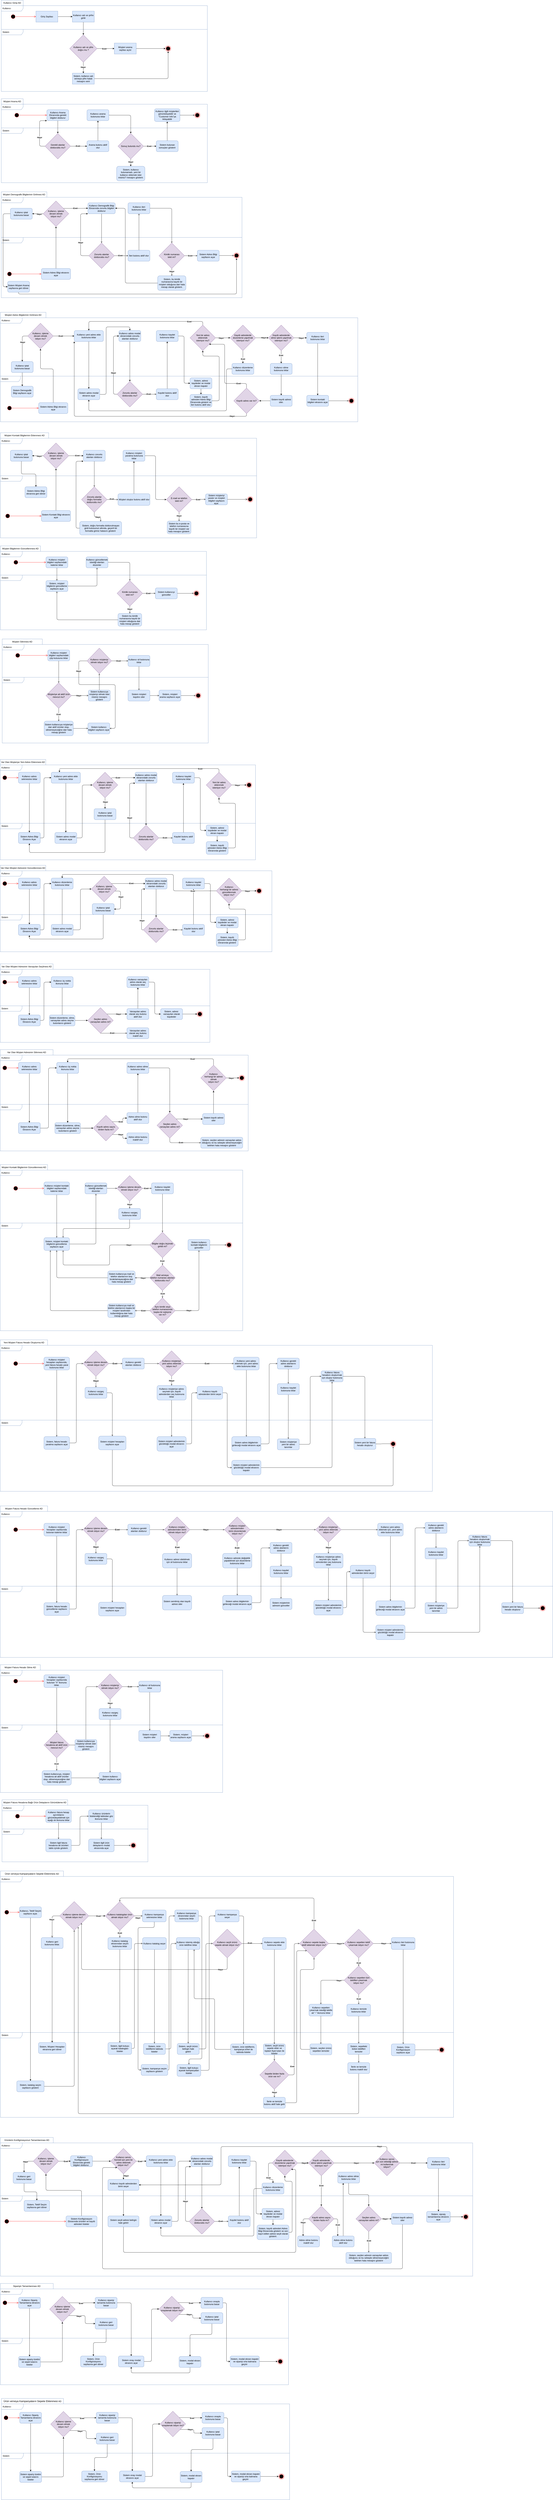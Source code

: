 <mxfile version="20.7.4" type="github">
  <diagram id="SmYG5MukR3YPICphpjvJ" name="Page-1">
    <mxGraphModel dx="1912" dy="2043" grid="1" gridSize="10" guides="1" tooltips="1" connect="1" arrows="1" fold="1" page="1" pageScale="1" pageWidth="850" pageHeight="1100" math="0" shadow="0">
      <root>
        <mxCell id="0" />
        <mxCell id="1" parent="0" />
        <mxCell id="dnO-d9EWTdy368bAa7Uc-61" value="Sistem" style="shape=umlFrame;whiteSpace=wrap;html=1;width=120;height=30;boundedLbl=1;verticalAlign=middle;align=left;spacingLeft=5;fillColor=none;strokeColor=#6c8ebf;" parent="1" vertex="1">
          <mxGeometry x="20" y="-920" width="1130" height="340" as="geometry" />
        </mxCell>
        <mxCell id="dnO-d9EWTdy368bAa7Uc-62" value="Kullanıcı" style="shape=umlFrame;whiteSpace=wrap;html=1;width=120;height=30;boundedLbl=1;verticalAlign=middle;align=left;spacingLeft=5;fillColor=none;strokeColor=#6c8ebf;" parent="1" vertex="1">
          <mxGeometry x="20" y="-1050" width="1130" height="130" as="geometry" />
        </mxCell>
        <mxCell id="dnO-d9EWTdy368bAa7Uc-63" value="" style="ellipse;html=1;shape=startState;fillColor=#000000;strokeColor=#ff0000;" parent="1" vertex="1">
          <mxGeometry x="70" y="-1005" width="30" height="30" as="geometry" />
        </mxCell>
        <mxCell id="dnO-d9EWTdy368bAa7Uc-64" value="" style="edgeStyle=orthogonalEdgeStyle;html=1;verticalAlign=bottom;endArrow=open;endSize=8;strokeColor=#ff0000;rounded=0;entryX=0;entryY=0.5;entryDx=0;entryDy=0;" parent="1" source="dnO-d9EWTdy368bAa7Uc-63" target="dnO-d9EWTdy368bAa7Uc-66" edge="1">
          <mxGeometry relative="1" as="geometry">
            <mxPoint x="85" y="-915" as="targetPoint" />
          </mxGeometry>
        </mxCell>
        <mxCell id="dnO-d9EWTdy368bAa7Uc-65" value="" style="edgeStyle=orthogonalEdgeStyle;rounded=0;orthogonalLoop=1;jettySize=auto;html=1;" parent="1" source="dnO-d9EWTdy368bAa7Uc-66" target="dnO-d9EWTdy368bAa7Uc-68" edge="1">
          <mxGeometry relative="1" as="geometry" />
        </mxCell>
        <mxCell id="dnO-d9EWTdy368bAa7Uc-66" value="Giriş Sayfası" style="whiteSpace=wrap;html=1;fillColor=#dae8fc;strokeColor=#6c8ebf;" parent="1" vertex="1">
          <mxGeometry x="210" y="-1020" width="120" height="60" as="geometry" />
        </mxCell>
        <mxCell id="dnO-d9EWTdy368bAa7Uc-67" value="" style="edgeStyle=orthogonalEdgeStyle;rounded=0;orthogonalLoop=1;jettySize=auto;html=1;" parent="1" source="dnO-d9EWTdy368bAa7Uc-68" target="dnO-d9EWTdy368bAa7Uc-73" edge="1">
          <mxGeometry relative="1" as="geometry" />
        </mxCell>
        <mxCell id="dnO-d9EWTdy368bAa7Uc-68" value="Kullanıcı adı ve şirfre girilir" style="whiteSpace=wrap;html=1;fillColor=#dae8fc;strokeColor=#6c8ebf;" parent="1" vertex="1">
          <mxGeometry x="410" y="-1020" width="120" height="60" as="geometry" />
        </mxCell>
        <mxCell id="dnO-d9EWTdy368bAa7Uc-69" value="" style="edgeStyle=orthogonalEdgeStyle;rounded=0;orthogonalLoop=1;jettySize=auto;html=1;" parent="1" source="dnO-d9EWTdy368bAa7Uc-73" target="dnO-d9EWTdy368bAa7Uc-75" edge="1">
          <mxGeometry relative="1" as="geometry" />
        </mxCell>
        <mxCell id="dnO-d9EWTdy368bAa7Uc-70" value="&lt;b&gt;Evet&lt;/b&gt;" style="edgeLabel;html=1;align=center;verticalAlign=middle;resizable=0;points=[];" parent="dnO-d9EWTdy368bAa7Uc-69" vertex="1" connectable="0">
          <mxGeometry x="-0.171" y="-1" relative="1" as="geometry">
            <mxPoint as="offset" />
          </mxGeometry>
        </mxCell>
        <mxCell id="dnO-d9EWTdy368bAa7Uc-71" value="" style="edgeStyle=orthogonalEdgeStyle;rounded=0;orthogonalLoop=1;jettySize=auto;html=1;" parent="1" source="dnO-d9EWTdy368bAa7Uc-73" target="dnO-d9EWTdy368bAa7Uc-77" edge="1">
          <mxGeometry relative="1" as="geometry" />
        </mxCell>
        <mxCell id="dnO-d9EWTdy368bAa7Uc-72" value="&lt;b&gt;Hayır&lt;/b&gt;" style="edgeLabel;html=1;align=center;verticalAlign=middle;resizable=0;points=[];" parent="dnO-d9EWTdy368bAa7Uc-71" vertex="1" connectable="0">
          <mxGeometry x="-0.101" y="-1" relative="1" as="geometry">
            <mxPoint as="offset" />
          </mxGeometry>
        </mxCell>
        <mxCell id="dnO-d9EWTdy368bAa7Uc-73" value="Kullanıcı adı ve şifre &lt;br&gt;doğru mu ?" style="rhombus;whiteSpace=wrap;html=1;fillColor=#e1d5e7;strokeColor=#9673a6;" parent="1" vertex="1">
          <mxGeometry x="395" y="-890" width="150" height="150" as="geometry" />
        </mxCell>
        <mxCell id="dnO-d9EWTdy368bAa7Uc-74" style="edgeStyle=orthogonalEdgeStyle;rounded=0;orthogonalLoop=1;jettySize=auto;html=1;entryX=0;entryY=0.5;entryDx=0;entryDy=0;" parent="1" source="dnO-d9EWTdy368bAa7Uc-75" target="dnO-d9EWTdy368bAa7Uc-78" edge="1">
          <mxGeometry relative="1" as="geometry" />
        </mxCell>
        <mxCell id="dnO-d9EWTdy368bAa7Uc-75" value="Müşteri arama sayfası açılır" style="whiteSpace=wrap;html=1;fillColor=#dae8fc;strokeColor=#6c8ebf;" parent="1" vertex="1">
          <mxGeometry x="640" y="-845" width="120" height="60" as="geometry" />
        </mxCell>
        <mxCell id="dnO-d9EWTdy368bAa7Uc-76" style="edgeStyle=orthogonalEdgeStyle;rounded=1;orthogonalLoop=1;jettySize=auto;html=1;entryX=0.5;entryY=1;entryDx=0;entryDy=0;" parent="1" source="dnO-d9EWTdy368bAa7Uc-77" target="dnO-d9EWTdy368bAa7Uc-78" edge="1">
          <mxGeometry relative="1" as="geometry" />
        </mxCell>
        <mxCell id="dnO-d9EWTdy368bAa7Uc-77" value="Sistem, kullanıcı adı ve/veya şifre hatalı mesajını verir" style="whiteSpace=wrap;html=1;fillColor=#dae8fc;strokeColor=#6c8ebf;" parent="1" vertex="1">
          <mxGeometry x="410" y="-680" width="120" height="60" as="geometry" />
        </mxCell>
        <mxCell id="dnO-d9EWTdy368bAa7Uc-78" value="" style="ellipse;html=1;shape=endState;fillColor=#000000;strokeColor=#ff0000;" parent="1" vertex="1">
          <mxGeometry x="920" y="-830" width="30" height="30" as="geometry" />
        </mxCell>
        <mxCell id="dnO-d9EWTdy368bAa7Uc-79" value="Kullanıcı Girişi AD" style="rounded=0;whiteSpace=wrap;html=1;fillColor=none;strokeColor=#6c8ebf;" parent="1" vertex="1">
          <mxGeometry x="20" y="-1080" width="120" height="30" as="geometry" />
        </mxCell>
        <mxCell id="-YCtvbmGDNaO1WJL8hnw-1" value="Sistem" style="shape=umlFrame;whiteSpace=wrap;html=1;width=120;height=30;boundedLbl=1;verticalAlign=middle;align=left;spacingLeft=5;fillColor=none;strokeColor=#6c8ebf;" parent="1" vertex="1">
          <mxGeometry x="20" y="-380" width="1130" height="300" as="geometry" />
        </mxCell>
        <mxCell id="-YCtvbmGDNaO1WJL8hnw-2" value="Kullanıcı" style="shape=umlFrame;whiteSpace=wrap;html=1;width=120;height=30;boundedLbl=1;verticalAlign=middle;align=left;spacingLeft=5;fillColor=none;strokeColor=#6c8ebf;" parent="1" vertex="1">
          <mxGeometry x="20" y="-510" width="1130" height="130" as="geometry" />
        </mxCell>
        <mxCell id="-YCtvbmGDNaO1WJL8hnw-3" value="" style="edgeStyle=orthogonalEdgeStyle;rounded=1;orthogonalLoop=1;jettySize=auto;html=1;endArrow=classic;endFill=1;" parent="1" source="-YCtvbmGDNaO1WJL8hnw-4" target="-YCtvbmGDNaO1WJL8hnw-9" edge="1">
          <mxGeometry relative="1" as="geometry" />
        </mxCell>
        <mxCell id="-YCtvbmGDNaO1WJL8hnw-4" value="Kullanıcı Arama Ekranında gerekli bilgileri doldurur" style="rounded=1;whiteSpace=wrap;html=1;fillStyle=auto;fillColor=#dae8fc;strokeColor=#6c8ebf;" parent="1" vertex="1">
          <mxGeometry x="270" y="-480" width="120" height="60" as="geometry" />
        </mxCell>
        <mxCell id="-YCtvbmGDNaO1WJL8hnw-5" value="" style="edgeStyle=orthogonalEdgeStyle;rounded=0;orthogonalLoop=1;jettySize=auto;html=1;endArrow=classic;endFill=1;" parent="1" source="-YCtvbmGDNaO1WJL8hnw-9" target="-YCtvbmGDNaO1WJL8hnw-11" edge="1">
          <mxGeometry relative="1" as="geometry" />
        </mxCell>
        <mxCell id="-YCtvbmGDNaO1WJL8hnw-6" value="Evet" style="edgeLabel;html=1;align=center;verticalAlign=middle;resizable=0;points=[];fontStyle=1" parent="-YCtvbmGDNaO1WJL8hnw-5" vertex="1" connectable="0">
          <mxGeometry x="-0.119" y="1" relative="1" as="geometry">
            <mxPoint as="offset" />
          </mxGeometry>
        </mxCell>
        <mxCell id="-YCtvbmGDNaO1WJL8hnw-7" style="edgeStyle=orthogonalEdgeStyle;rounded=1;orthogonalLoop=1;jettySize=auto;html=1;entryX=0;entryY=1;entryDx=0;entryDy=0;" parent="1" source="-YCtvbmGDNaO1WJL8hnw-9" target="-YCtvbmGDNaO1WJL8hnw-4" edge="1">
          <mxGeometry relative="1" as="geometry">
            <Array as="points">
              <mxPoint x="230" y="-280" />
              <mxPoint x="230" y="-420" />
            </Array>
          </mxGeometry>
        </mxCell>
        <mxCell id="-YCtvbmGDNaO1WJL8hnw-8" value="Hayır" style="edgeLabel;html=1;align=center;verticalAlign=middle;resizable=0;points=[];fontStyle=1" parent="-YCtvbmGDNaO1WJL8hnw-7" vertex="1" connectable="0">
          <mxGeometry x="-0.255" relative="1" as="geometry">
            <mxPoint as="offset" />
          </mxGeometry>
        </mxCell>
        <mxCell id="-YCtvbmGDNaO1WJL8hnw-9" value="Gerekli alanlar &lt;br&gt;dolduruldu mu?" style="rhombus;whiteSpace=wrap;html=1;fillColor=#e1d5e7;rounded=0;fillStyle=auto;strokeColor=#9673a6;" parent="1" vertex="1">
          <mxGeometry x="260" y="-350" width="140" height="140" as="geometry" />
        </mxCell>
        <mxCell id="-YCtvbmGDNaO1WJL8hnw-10" value="" style="edgeStyle=orthogonalEdgeStyle;rounded=1;orthogonalLoop=1;jettySize=auto;html=1;endArrow=classic;endFill=1;" parent="1" source="-YCtvbmGDNaO1WJL8hnw-11" target="-YCtvbmGDNaO1WJL8hnw-13" edge="1">
          <mxGeometry relative="1" as="geometry" />
        </mxCell>
        <mxCell id="-YCtvbmGDNaO1WJL8hnw-11" value="Arama butonu aktif olur" style="whiteSpace=wrap;html=1;fillColor=#dae8fc;rounded=1;fillStyle=auto;strokeColor=#6c8ebf;" parent="1" vertex="1">
          <mxGeometry x="490" y="-310" width="120" height="60" as="geometry" />
        </mxCell>
        <mxCell id="-YCtvbmGDNaO1WJL8hnw-12" style="edgeStyle=orthogonalEdgeStyle;rounded=1;orthogonalLoop=1;jettySize=auto;html=1;exitX=1;exitY=0.5;exitDx=0;exitDy=0;entryX=0.5;entryY=0;entryDx=0;entryDy=0;endArrow=classic;endFill=1;" parent="1" source="-YCtvbmGDNaO1WJL8hnw-13" target="-YCtvbmGDNaO1WJL8hnw-22" edge="1">
          <mxGeometry relative="1" as="geometry" />
        </mxCell>
        <mxCell id="-YCtvbmGDNaO1WJL8hnw-13" value="Kullanıcı arama butonuna tıklar" style="whiteSpace=wrap;html=1;fillColor=#dae8fc;rounded=1;fillStyle=auto;strokeColor=#6c8ebf;" parent="1" vertex="1">
          <mxGeometry x="490" y="-480" width="120" height="60" as="geometry" />
        </mxCell>
        <mxCell id="-YCtvbmGDNaO1WJL8hnw-14" value="" style="edgeStyle=orthogonalEdgeStyle;rounded=1;orthogonalLoop=1;jettySize=auto;html=1;endArrow=classic;endFill=1;" parent="1" source="-YCtvbmGDNaO1WJL8hnw-15" target="-YCtvbmGDNaO1WJL8hnw-17" edge="1">
          <mxGeometry relative="1" as="geometry" />
        </mxCell>
        <mxCell id="-YCtvbmGDNaO1WJL8hnw-15" value="Sistem bulunan sonuçları gösterir" style="whiteSpace=wrap;html=1;fillColor=#dae8fc;rounded=1;fillStyle=auto;strokeColor=#6c8ebf;" parent="1" vertex="1">
          <mxGeometry x="870" y="-310" width="120" height="60" as="geometry" />
        </mxCell>
        <mxCell id="-YCtvbmGDNaO1WJL8hnw-16" style="edgeStyle=orthogonalEdgeStyle;rounded=1;orthogonalLoop=1;jettySize=auto;html=1;exitX=1;exitY=0.5;exitDx=0;exitDy=0;entryX=0;entryY=0.5;entryDx=0;entryDy=0;endArrow=open;endFill=0;" parent="1" source="-YCtvbmGDNaO1WJL8hnw-17" edge="1">
          <mxGeometry relative="1" as="geometry">
            <mxPoint x="1080" y="-450" as="targetPoint" />
          </mxGeometry>
        </mxCell>
        <mxCell id="-YCtvbmGDNaO1WJL8hnw-17" value="Kullanıcı ilgili müşterileri görüntülüyebilir ve &quot;Customer Info&quot;ya tıklayabilir" style="whiteSpace=wrap;html=1;fillColor=#dae8fc;rounded=1;fillStyle=auto;strokeColor=#6c8ebf;" parent="1" vertex="1">
          <mxGeometry x="860" y="-485" width="140" height="70" as="geometry" />
        </mxCell>
        <mxCell id="-YCtvbmGDNaO1WJL8hnw-18" style="edgeStyle=orthogonalEdgeStyle;rounded=0;orthogonalLoop=1;jettySize=auto;html=1;exitX=1;exitY=0.5;exitDx=0;exitDy=0;entryX=0;entryY=0.5;entryDx=0;entryDy=0;endArrow=classic;endFill=1;" parent="1" source="-YCtvbmGDNaO1WJL8hnw-22" target="-YCtvbmGDNaO1WJL8hnw-15" edge="1">
          <mxGeometry relative="1" as="geometry" />
        </mxCell>
        <mxCell id="-YCtvbmGDNaO1WJL8hnw-19" value="Evet" style="edgeLabel;html=1;align=center;verticalAlign=middle;resizable=0;points=[];fontStyle=1" parent="-YCtvbmGDNaO1WJL8hnw-18" vertex="1" connectable="0">
          <mxGeometry x="-0.119" relative="1" as="geometry">
            <mxPoint as="offset" />
          </mxGeometry>
        </mxCell>
        <mxCell id="-YCtvbmGDNaO1WJL8hnw-20" value="" style="edgeStyle=orthogonalEdgeStyle;rounded=1;orthogonalLoop=1;jettySize=auto;html=1;endArrow=classic;endFill=1;" parent="1" source="-YCtvbmGDNaO1WJL8hnw-22" target="-YCtvbmGDNaO1WJL8hnw-23" edge="1">
          <mxGeometry relative="1" as="geometry" />
        </mxCell>
        <mxCell id="-YCtvbmGDNaO1WJL8hnw-21" value="Hayır" style="edgeLabel;html=1;align=center;verticalAlign=middle;resizable=0;points=[];fontStyle=1" parent="-YCtvbmGDNaO1WJL8hnw-20" vertex="1" connectable="0">
          <mxGeometry x="-0.215" relative="1" as="geometry">
            <mxPoint as="offset" />
          </mxGeometry>
        </mxCell>
        <mxCell id="-YCtvbmGDNaO1WJL8hnw-22" value="Sonuç bulundu mu?" style="rhombus;whiteSpace=wrap;html=1;fillColor=#e1d5e7;rounded=0;fillStyle=auto;strokeColor=#9673a6;" parent="1" vertex="1">
          <mxGeometry x="660" y="-350" width="140" height="140" as="geometry" />
        </mxCell>
        <mxCell id="-YCtvbmGDNaO1WJL8hnw-23" value="Sistem, kullanıcı bulunamadı, yeni bir kullanıcı eklemek ister misiniz? mesajını gösterir." style="whiteSpace=wrap;html=1;fillColor=#dae8fc;rounded=1;fillStyle=auto;strokeColor=#6c8ebf;glass=0;" parent="1" vertex="1">
          <mxGeometry x="652.5" y="-170" width="155" height="80" as="geometry" />
        </mxCell>
        <mxCell id="-YCtvbmGDNaO1WJL8hnw-24" value="" style="ellipse;html=1;shape=startState;fillColor=#000000;strokeColor=#ff0000;" parent="1" vertex="1">
          <mxGeometry x="90" y="-465" width="30" height="30" as="geometry" />
        </mxCell>
        <mxCell id="-YCtvbmGDNaO1WJL8hnw-25" value="" style="edgeStyle=orthogonalEdgeStyle;html=1;verticalAlign=bottom;endArrow=open;endSize=8;strokeColor=#ff0000;rounded=0;entryX=0;entryY=0.5;entryDx=0;entryDy=0;" parent="1" source="-YCtvbmGDNaO1WJL8hnw-24" target="-YCtvbmGDNaO1WJL8hnw-4" edge="1">
          <mxGeometry relative="1" as="geometry">
            <mxPoint x="125" y="-260" as="targetPoint" />
          </mxGeometry>
        </mxCell>
        <mxCell id="-YCtvbmGDNaO1WJL8hnw-26" value="" style="ellipse;html=1;shape=endState;fillColor=#000000;strokeColor=#ff0000;" parent="1" vertex="1">
          <mxGeometry x="1080" y="-465" width="30" height="30" as="geometry" />
        </mxCell>
        <mxCell id="-YCtvbmGDNaO1WJL8hnw-27" value="Müşteri Arama AD" style="rounded=0;whiteSpace=wrap;html=1;fillColor=none;strokeColor=#6c8ebf;" parent="1" vertex="1">
          <mxGeometry x="20" y="-540" width="120" height="30" as="geometry" />
        </mxCell>
        <mxCell id="8r8eFvfFpRtvFcE7tdO_-2" value="Sistem" style="shape=umlFrame;whiteSpace=wrap;html=1;width=120;height=30;boundedLbl=1;verticalAlign=middle;align=left;spacingLeft=5;fillColor=none;strokeColor=#6c8ebf;" parent="1" vertex="1">
          <mxGeometry x="20" y="220" width="1320" height="330" as="geometry" />
        </mxCell>
        <mxCell id="8r8eFvfFpRtvFcE7tdO_-3" value="Kullanıcı" style="shape=umlFrame;whiteSpace=wrap;html=1;width=120;height=30;boundedLbl=1;verticalAlign=middle;align=left;spacingLeft=5;fillColor=none;strokeColor=#6c8ebf;" parent="1" vertex="1">
          <mxGeometry x="20" width="1320" height="220" as="geometry" />
        </mxCell>
        <mxCell id="8r8eFvfFpRtvFcE7tdO_-4" value="" style="edgeStyle=orthogonalEdgeStyle;rounded=1;orthogonalLoop=1;jettySize=auto;html=1;endArrow=open;endFill=0;" parent="1" source="8r8eFvfFpRtvFcE7tdO_-5" target="8r8eFvfFpRtvFcE7tdO_-10" edge="1">
          <mxGeometry relative="1" as="geometry" />
        </mxCell>
        <mxCell id="8r8eFvfFpRtvFcE7tdO_-5" value="Kullanıcı Demografik Bilgi Ekranında zorunlu bilgileri doldurur" style="rounded=1;whiteSpace=wrap;html=1;fillStyle=auto;fillColor=#dae8fc;strokeColor=#6c8ebf;" parent="1" vertex="1">
          <mxGeometry x="495" y="30" width="150" height="60" as="geometry" />
        </mxCell>
        <mxCell id="8r8eFvfFpRtvFcE7tdO_-6" value="" style="edgeStyle=orthogonalEdgeStyle;rounded=0;orthogonalLoop=1;jettySize=auto;html=1;endArrow=open;endFill=0;" parent="1" source="8r8eFvfFpRtvFcE7tdO_-10" target="8r8eFvfFpRtvFcE7tdO_-12" edge="1">
          <mxGeometry relative="1" as="geometry" />
        </mxCell>
        <mxCell id="8r8eFvfFpRtvFcE7tdO_-7" value="Evet" style="edgeLabel;html=1;align=center;verticalAlign=middle;resizable=0;points=[];fontStyle=1" parent="8r8eFvfFpRtvFcE7tdO_-6" vertex="1" connectable="0">
          <mxGeometry x="-0.119" y="1" relative="1" as="geometry">
            <mxPoint as="offset" />
          </mxGeometry>
        </mxCell>
        <mxCell id="8r8eFvfFpRtvFcE7tdO_-8" style="edgeStyle=orthogonalEdgeStyle;rounded=1;orthogonalLoop=1;jettySize=auto;html=1;entryX=0;entryY=1;entryDx=0;entryDy=0;exitX=0;exitY=0.5;exitDx=0;exitDy=0;" parent="1" source="8r8eFvfFpRtvFcE7tdO_-10" target="8r8eFvfFpRtvFcE7tdO_-5" edge="1">
          <mxGeometry relative="1" as="geometry">
            <Array as="points">
              <mxPoint x="455" y="320" />
              <mxPoint x="455" y="90" />
            </Array>
          </mxGeometry>
        </mxCell>
        <mxCell id="8r8eFvfFpRtvFcE7tdO_-9" value="Hayır" style="edgeLabel;html=1;align=center;verticalAlign=middle;resizable=0;points=[];fontStyle=1" parent="8r8eFvfFpRtvFcE7tdO_-8" vertex="1" connectable="0">
          <mxGeometry x="-0.255" relative="1" as="geometry">
            <mxPoint as="offset" />
          </mxGeometry>
        </mxCell>
        <mxCell id="8r8eFvfFpRtvFcE7tdO_-10" value="Zorunlu alanlar &lt;br&gt;dolduruldu mu?" style="rhombus;whiteSpace=wrap;html=1;fillColor=#e1d5e7;rounded=0;fillStyle=auto;strokeColor=#9673a6;" parent="1" vertex="1">
          <mxGeometry x="500" y="250" width="140" height="140" as="geometry" />
        </mxCell>
        <mxCell id="8r8eFvfFpRtvFcE7tdO_-11" value="" style="edgeStyle=orthogonalEdgeStyle;rounded=1;orthogonalLoop=1;jettySize=auto;html=1;endArrow=open;endFill=0;" parent="1" source="8r8eFvfFpRtvFcE7tdO_-12" target="8r8eFvfFpRtvFcE7tdO_-14" edge="1">
          <mxGeometry relative="1" as="geometry" />
        </mxCell>
        <mxCell id="8r8eFvfFpRtvFcE7tdO_-12" value="İleri butonu aktif olur" style="whiteSpace=wrap;html=1;fillColor=#dae8fc;rounded=1;fillStyle=auto;strokeColor=#6c8ebf;" parent="1" vertex="1">
          <mxGeometry x="715" y="290" width="120" height="60" as="geometry" />
        </mxCell>
        <mxCell id="8r8eFvfFpRtvFcE7tdO_-13" style="edgeStyle=orthogonalEdgeStyle;rounded=1;orthogonalLoop=1;jettySize=auto;html=1;exitX=1;exitY=0.5;exitDx=0;exitDy=0;entryX=0.5;entryY=0;entryDx=0;entryDy=0;endArrow=open;endFill=0;" parent="1" source="8r8eFvfFpRtvFcE7tdO_-14" target="8r8eFvfFpRtvFcE7tdO_-23" edge="1">
          <mxGeometry relative="1" as="geometry" />
        </mxCell>
        <mxCell id="8r8eFvfFpRtvFcE7tdO_-14" value="Kullanıcı ileri butonuna tıklar" style="whiteSpace=wrap;html=1;fillColor=#dae8fc;rounded=1;fillStyle=auto;strokeColor=#6c8ebf;" parent="1" vertex="1">
          <mxGeometry x="715" y="30" width="120" height="60" as="geometry" />
        </mxCell>
        <mxCell id="8r8eFvfFpRtvFcE7tdO_-16" value="Sistem Adres Bilgi sayfasını açar" style="whiteSpace=wrap;html=1;fillColor=#dae8fc;rounded=1;fillStyle=auto;strokeColor=#6c8ebf;" parent="1" vertex="1">
          <mxGeometry x="1095" y="290" width="120" height="60" as="geometry" />
        </mxCell>
        <mxCell id="8r8eFvfFpRtvFcE7tdO_-17" style="edgeStyle=orthogonalEdgeStyle;rounded=1;orthogonalLoop=1;jettySize=auto;html=1;exitX=1;exitY=0.5;exitDx=0;exitDy=0;entryX=0;entryY=0.5;entryDx=0;entryDy=0;endArrow=open;endFill=0;" parent="1" edge="1">
          <mxGeometry relative="1" as="geometry">
            <mxPoint x="1295" y="319" as="targetPoint" />
            <mxPoint x="1215" y="319" as="sourcePoint" />
          </mxGeometry>
        </mxCell>
        <mxCell id="8r8eFvfFpRtvFcE7tdO_-19" style="edgeStyle=orthogonalEdgeStyle;rounded=0;orthogonalLoop=1;jettySize=auto;html=1;exitX=1;exitY=0.5;exitDx=0;exitDy=0;entryX=0;entryY=0.5;entryDx=0;entryDy=0;endArrow=open;endFill=0;" parent="1" source="8r8eFvfFpRtvFcE7tdO_-23" target="8r8eFvfFpRtvFcE7tdO_-16" edge="1">
          <mxGeometry relative="1" as="geometry" />
        </mxCell>
        <mxCell id="8r8eFvfFpRtvFcE7tdO_-20" value="Evet" style="edgeLabel;html=1;align=center;verticalAlign=middle;resizable=0;points=[];fontStyle=1" parent="8r8eFvfFpRtvFcE7tdO_-19" vertex="1" connectable="0">
          <mxGeometry x="-0.119" relative="1" as="geometry">
            <mxPoint as="offset" />
          </mxGeometry>
        </mxCell>
        <mxCell id="8r8eFvfFpRtvFcE7tdO_-21" value="" style="edgeStyle=orthogonalEdgeStyle;rounded=1;orthogonalLoop=1;jettySize=auto;html=1;endArrow=open;endFill=0;" parent="1" source="8r8eFvfFpRtvFcE7tdO_-23" target="8r8eFvfFpRtvFcE7tdO_-24" edge="1">
          <mxGeometry relative="1" as="geometry" />
        </mxCell>
        <mxCell id="8r8eFvfFpRtvFcE7tdO_-22" value="Hayır" style="edgeLabel;html=1;align=center;verticalAlign=middle;resizable=0;points=[];fontStyle=1" parent="8r8eFvfFpRtvFcE7tdO_-21" vertex="1" connectable="0">
          <mxGeometry x="-0.215" relative="1" as="geometry">
            <mxPoint as="offset" />
          </mxGeometry>
        </mxCell>
        <mxCell id="8r8eFvfFpRtvFcE7tdO_-23" value="Kimlik numarası &lt;br&gt;tekil mi?" style="rhombus;whiteSpace=wrap;html=1;fillColor=#e1d5e7;rounded=0;fillStyle=auto;strokeColor=#9673a6;" parent="1" vertex="1">
          <mxGeometry x="885" y="250" width="140" height="140" as="geometry" />
        </mxCell>
        <mxCell id="ggnvbdpZLtGHPIx7DPAu-510" style="edgeStyle=orthogonalEdgeStyle;rounded=1;orthogonalLoop=1;jettySize=auto;html=1;entryX=1;entryY=0.5;entryDx=0;entryDy=0;strokeWidth=1;" parent="1" source="8r8eFvfFpRtvFcE7tdO_-24" target="8r8eFvfFpRtvFcE7tdO_-5" edge="1">
          <mxGeometry relative="1" as="geometry">
            <Array as="points">
              <mxPoint x="700" y="470" />
              <mxPoint x="700" y="60" />
            </Array>
          </mxGeometry>
        </mxCell>
        <mxCell id="8r8eFvfFpRtvFcE7tdO_-24" value="Sistem, bu kimlik numarasına kayıtlı bir müşteri olduğuna dair hata mesajı olarak gösterir." style="whiteSpace=wrap;html=1;fillColor=#dae8fc;rounded=1;fillStyle=auto;strokeColor=#6c8ebf;glass=0;" parent="1" vertex="1">
          <mxGeometry x="877.5" y="430" width="155" height="80" as="geometry" />
        </mxCell>
        <mxCell id="8r8eFvfFpRtvFcE7tdO_-25" value="" style="ellipse;html=1;shape=startState;fillColor=#000000;strokeColor=#ff0000;" parent="1" vertex="1">
          <mxGeometry x="50" y="405" width="30" height="30" as="geometry" />
        </mxCell>
        <mxCell id="8r8eFvfFpRtvFcE7tdO_-26" value="" style="edgeStyle=orthogonalEdgeStyle;html=1;verticalAlign=bottom;endArrow=open;endSize=8;strokeColor=#ff0000;rounded=0;exitX=0.91;exitY=0.503;exitDx=0;exitDy=0;exitPerimeter=0;entryX=0;entryY=0.5;entryDx=0;entryDy=0;" parent="1" source="8r8eFvfFpRtvFcE7tdO_-25" target="LtBeKW6inDynKGtjlJOZ-105" edge="1">
          <mxGeometry relative="1" as="geometry">
            <mxPoint x="160" y="425" as="targetPoint" />
            <mxPoint x="70" y="425" as="sourcePoint" />
            <Array as="points">
              <mxPoint x="77" y="420" />
            </Array>
          </mxGeometry>
        </mxCell>
        <mxCell id="8r8eFvfFpRtvFcE7tdO_-27" value="" style="ellipse;html=1;shape=endState;fillColor=#000000;strokeColor=#ff0000;" parent="1" vertex="1">
          <mxGeometry x="1295" y="304" width="30" height="30" as="geometry" />
        </mxCell>
        <mxCell id="8r8eFvfFpRtvFcE7tdO_-28" value="Müşteri Demografik Bilgilerinin Girilmesi AD" style="rounded=0;whiteSpace=wrap;html=1;fillColor=none;strokeColor=#6c8ebf;" parent="1" vertex="1">
          <mxGeometry x="20" y="-30" width="250" height="30" as="geometry" />
        </mxCell>
        <mxCell id="8r8eFvfFpRtvFcE7tdO_-29" value="Sistem" style="shape=umlFrame;whiteSpace=wrap;html=1;width=110;height=30;boundedLbl=1;verticalAlign=middle;align=left;spacingLeft=5;fillColor=none;strokeColor=#6c8ebf;" parent="1" vertex="1">
          <mxGeometry x="15" y="980" width="1960" height="250" as="geometry" />
        </mxCell>
        <mxCell id="8r8eFvfFpRtvFcE7tdO_-30" value="Kullanıcı" style="shape=umlFrame;whiteSpace=wrap;html=1;width=120;height=30;boundedLbl=1;verticalAlign=middle;align=left;spacingLeft=5;fillColor=none;strokeColor=#6c8ebf;" parent="1" vertex="1">
          <mxGeometry x="15" y="660" width="1960" height="320" as="geometry" />
        </mxCell>
        <mxCell id="8r8eFvfFpRtvFcE7tdO_-63" style="edgeStyle=orthogonalEdgeStyle;curved=1;rounded=0;orthogonalLoop=1;jettySize=auto;html=1;entryX=0.5;entryY=0;entryDx=0;entryDy=0;" parent="1" source="8r8eFvfFpRtvFcE7tdO_-32" target="8r8eFvfFpRtvFcE7tdO_-54" edge="1">
          <mxGeometry relative="1" as="geometry" />
        </mxCell>
        <mxCell id="8r8eFvfFpRtvFcE7tdO_-32" value="Kullanıcı yeni adres ekle butonuna tıklar" style="rounded=1;whiteSpace=wrap;html=1;fillStyle=auto;fillColor=#dae8fc;strokeColor=#6c8ebf;" parent="1" vertex="1">
          <mxGeometry x="420" y="730" width="160" height="60" as="geometry" />
        </mxCell>
        <mxCell id="8r8eFvfFpRtvFcE7tdO_-38" value="" style="edgeStyle=orthogonalEdgeStyle;rounded=1;orthogonalLoop=1;jettySize=auto;html=1;endArrow=open;endFill=0;" parent="1" edge="1">
          <mxGeometry relative="1" as="geometry">
            <mxPoint x="550" y="620" as="targetPoint" />
          </mxGeometry>
        </mxCell>
        <mxCell id="8r8eFvfFpRtvFcE7tdO_-43" style="edgeStyle=orthogonalEdgeStyle;rounded=1;orthogonalLoop=1;jettySize=auto;html=1;entryX=0;entryY=0.5;entryDx=0;entryDy=0;endArrow=open;endFill=0;" parent="1" source="8r8eFvfFpRtvFcE7tdO_-88" target="8r8eFvfFpRtvFcE7tdO_-52" edge="1">
          <mxGeometry relative="1" as="geometry">
            <mxPoint x="1925" y="1065" as="targetPoint" />
            <mxPoint x="1845" y="1065" as="sourcePoint" />
          </mxGeometry>
        </mxCell>
        <mxCell id="8r8eFvfFpRtvFcE7tdO_-44" style="edgeStyle=orthogonalEdgeStyle;rounded=0;orthogonalLoop=1;jettySize=auto;html=1;exitX=1;exitY=0.5;exitDx=0;exitDy=0;entryX=0;entryY=0.5;entryDx=0;entryDy=0;endArrow=open;endFill=0;" parent="1" edge="1">
          <mxGeometry relative="1" as="geometry">
            <mxPoint x="800" y="760" as="sourcePoint" />
          </mxGeometry>
        </mxCell>
        <mxCell id="8r8eFvfFpRtvFcE7tdO_-45" value="Evet" style="edgeLabel;html=1;align=center;verticalAlign=middle;resizable=0;points=[];fontStyle=1" parent="8r8eFvfFpRtvFcE7tdO_-44" vertex="1" connectable="0">
          <mxGeometry x="-0.119" relative="1" as="geometry">
            <mxPoint as="offset" />
          </mxGeometry>
        </mxCell>
        <mxCell id="8r8eFvfFpRtvFcE7tdO_-46" value="" style="edgeStyle=orthogonalEdgeStyle;rounded=1;orthogonalLoop=1;jettySize=auto;html=1;endArrow=open;endFill=0;" parent="1" edge="1">
          <mxGeometry relative="1" as="geometry">
            <mxPoint x="730" y="830" as="sourcePoint" />
          </mxGeometry>
        </mxCell>
        <mxCell id="8r8eFvfFpRtvFcE7tdO_-47" value="Hayır" style="edgeLabel;html=1;align=center;verticalAlign=middle;resizable=0;points=[];fontStyle=1" parent="8r8eFvfFpRtvFcE7tdO_-46" vertex="1" connectable="0">
          <mxGeometry x="-0.215" relative="1" as="geometry">
            <mxPoint as="offset" />
          </mxGeometry>
        </mxCell>
        <mxCell id="8r8eFvfFpRtvFcE7tdO_-50" value="" style="ellipse;html=1;shape=startState;fillColor=#000000;strokeColor=#ff0000;" parent="1" vertex="1">
          <mxGeometry x="50" y="1140" width="30" height="30" as="geometry" />
        </mxCell>
        <mxCell id="8r8eFvfFpRtvFcE7tdO_-51" value="" style="edgeStyle=orthogonalEdgeStyle;html=1;verticalAlign=bottom;endArrow=open;endSize=8;strokeColor=#ff0000;rounded=0;" parent="1" source="8r8eFvfFpRtvFcE7tdO_-50" edge="1">
          <mxGeometry relative="1" as="geometry">
            <mxPoint x="225" y="1155" as="targetPoint" />
          </mxGeometry>
        </mxCell>
        <mxCell id="8r8eFvfFpRtvFcE7tdO_-52" value="" style="ellipse;html=1;shape=endState;fillColor=#000000;strokeColor=#ff0000;" parent="1" vertex="1">
          <mxGeometry x="1925" y="1100" width="30" height="30" as="geometry" />
        </mxCell>
        <mxCell id="8r8eFvfFpRtvFcE7tdO_-53" value="Müşteri Adres Bilgilerinin Girilmesi AD" style="rounded=0;whiteSpace=wrap;html=1;fillColor=none;strokeColor=#6c8ebf;" parent="1" vertex="1">
          <mxGeometry x="15" y="630" width="250" height="30" as="geometry" />
        </mxCell>
        <mxCell id="8r8eFvfFpRtvFcE7tdO_-64" style="edgeStyle=orthogonalEdgeStyle;rounded=1;orthogonalLoop=1;jettySize=auto;html=1;entryX=0.5;entryY=0;entryDx=0;entryDy=0;exitX=1;exitY=0.5;exitDx=0;exitDy=0;" parent="1" source="8r8eFvfFpRtvFcE7tdO_-54" target="8r8eFvfFpRtvFcE7tdO_-55" edge="1">
          <mxGeometry relative="1" as="geometry">
            <Array as="points">
              <mxPoint x="595" y="1080" />
              <mxPoint x="595" y="710" />
              <mxPoint x="725" y="710" />
            </Array>
          </mxGeometry>
        </mxCell>
        <mxCell id="8r8eFvfFpRtvFcE7tdO_-54" value="Sistem adres modal ekranını açar" style="whiteSpace=wrap;html=1;fillColor=#dae8fc;rounded=1;fillStyle=auto;strokeColor=#6c8ebf;" parent="1" vertex="1">
          <mxGeometry x="440" y="1049" width="120" height="60" as="geometry" />
        </mxCell>
        <mxCell id="8r8eFvfFpRtvFcE7tdO_-75" style="edgeStyle=orthogonalEdgeStyle;rounded=1;orthogonalLoop=1;jettySize=auto;html=1;entryX=0.5;entryY=0;entryDx=0;entryDy=0;elbow=vertical;" parent="1" source="8r8eFvfFpRtvFcE7tdO_-55" target="8r8eFvfFpRtvFcE7tdO_-56" edge="1">
          <mxGeometry relative="1" as="geometry" />
        </mxCell>
        <mxCell id="8r8eFvfFpRtvFcE7tdO_-55" value="Kullanıcı adres modal ekranındaki zorunlu alanları doldurur" style="whiteSpace=wrap;html=1;fillColor=#dae8fc;rounded=1;fillStyle=auto;strokeColor=#6c8ebf;" parent="1" vertex="1">
          <mxGeometry x="665" y="730" width="120" height="60" as="geometry" />
        </mxCell>
        <mxCell id="8r8eFvfFpRtvFcE7tdO_-56" value="Zorunlu alanlar &lt;br&gt;dolduruldu mu?" style="rhombus;whiteSpace=wrap;html=1;fillColor=#e1d5e7;rounded=0;fillStyle=auto;strokeColor=#9673a6;" parent="1" vertex="1">
          <mxGeometry x="655" y="1009" width="140" height="140" as="geometry" />
        </mxCell>
        <mxCell id="8r8eFvfFpRtvFcE7tdO_-57" style="edgeStyle=orthogonalEdgeStyle;rounded=1;orthogonalLoop=1;jettySize=auto;html=1;exitX=0;exitY=0.5;exitDx=0;exitDy=0;" parent="1" source="8r8eFvfFpRtvFcE7tdO_-56" target="8r8eFvfFpRtvFcE7tdO_-55" edge="1">
          <mxGeometry relative="1" as="geometry">
            <Array as="points">
              <mxPoint x="635" y="1079" />
              <mxPoint x="635" y="760" />
            </Array>
            <mxPoint x="665" y="900.0" as="sourcePoint" />
            <mxPoint x="660" y="760.0" as="targetPoint" />
          </mxGeometry>
        </mxCell>
        <mxCell id="8r8eFvfFpRtvFcE7tdO_-58" value="Hayır" style="edgeLabel;html=1;align=center;verticalAlign=middle;resizable=0;points=[];fontStyle=1" parent="8r8eFvfFpRtvFcE7tdO_-57" vertex="1" connectable="0">
          <mxGeometry x="-0.255" relative="1" as="geometry">
            <mxPoint as="offset" />
          </mxGeometry>
        </mxCell>
        <mxCell id="8r8eFvfFpRtvFcE7tdO_-59" value="" style="edgeStyle=orthogonalEdgeStyle;rounded=0;orthogonalLoop=1;jettySize=auto;html=1;endArrow=open;endFill=0;exitX=1;exitY=0.5;exitDx=0;exitDy=0;" parent="1" source="8r8eFvfFpRtvFcE7tdO_-56" target="8r8eFvfFpRtvFcE7tdO_-61" edge="1">
          <mxGeometry relative="1" as="geometry">
            <mxPoint x="795" y="1079.0" as="sourcePoint" />
          </mxGeometry>
        </mxCell>
        <mxCell id="8r8eFvfFpRtvFcE7tdO_-60" value="Evet" style="edgeLabel;html=1;align=center;verticalAlign=middle;resizable=0;points=[];fontStyle=1" parent="8r8eFvfFpRtvFcE7tdO_-59" vertex="1" connectable="0">
          <mxGeometry x="-0.119" y="1" relative="1" as="geometry">
            <mxPoint as="offset" />
          </mxGeometry>
        </mxCell>
        <mxCell id="8r8eFvfFpRtvFcE7tdO_-67" style="edgeStyle=elbowEdgeStyle;rounded=1;orthogonalLoop=1;jettySize=auto;html=1;entryX=0.5;entryY=1;entryDx=0;entryDy=0;" parent="1" source="8r8eFvfFpRtvFcE7tdO_-61" target="8r8eFvfFpRtvFcE7tdO_-62" edge="1">
          <mxGeometry relative="1" as="geometry" />
        </mxCell>
        <mxCell id="8r8eFvfFpRtvFcE7tdO_-61" value="Kaydet butonu aktif olur" style="whiteSpace=wrap;html=1;fillColor=#dae8fc;rounded=1;fillStyle=auto;strokeColor=#6c8ebf;" parent="1" vertex="1">
          <mxGeometry x="870" y="1049" width="120" height="60" as="geometry" />
        </mxCell>
        <mxCell id="8r8eFvfFpRtvFcE7tdO_-69" style="edgeStyle=elbowEdgeStyle;rounded=1;orthogonalLoop=1;jettySize=auto;html=1;" parent="1" source="8r8eFvfFpRtvFcE7tdO_-62" target="8r8eFvfFpRtvFcE7tdO_-68" edge="1">
          <mxGeometry relative="1" as="geometry" />
        </mxCell>
        <mxCell id="8r8eFvfFpRtvFcE7tdO_-62" value="Kullanıcı kaydet butonuna tıklar" style="whiteSpace=wrap;html=1;fillColor=#dae8fc;rounded=1;fillStyle=auto;strokeColor=#6c8ebf;" parent="1" vertex="1">
          <mxGeometry x="870" y="730" width="120" height="60" as="geometry" />
        </mxCell>
        <mxCell id="8r8eFvfFpRtvFcE7tdO_-71" style="edgeStyle=elbowEdgeStyle;rounded=1;orthogonalLoop=1;jettySize=auto;html=1;entryX=0.5;entryY=0;entryDx=0;entryDy=0;" parent="1" source="8r8eFvfFpRtvFcE7tdO_-68" target="8r8eFvfFpRtvFcE7tdO_-70" edge="1">
          <mxGeometry relative="1" as="geometry" />
        </mxCell>
        <mxCell id="8r8eFvfFpRtvFcE7tdO_-68" value="Sistem, adresi kaydeder ve modal ekranı kapatır" style="whiteSpace=wrap;html=1;fillColor=#dae8fc;rounded=1;fillStyle=auto;strokeColor=#6c8ebf;" parent="1" vertex="1">
          <mxGeometry x="1055" y="989" width="120" height="60" as="geometry" />
        </mxCell>
        <mxCell id="8r8eFvfFpRtvFcE7tdO_-73" style="edgeStyle=orthogonalEdgeStyle;rounded=1;orthogonalLoop=1;jettySize=auto;html=1;entryX=0.5;entryY=1;entryDx=0;entryDy=0;" parent="1" source="8r8eFvfFpRtvFcE7tdO_-70" target="8r8eFvfFpRtvFcE7tdO_-72" edge="1">
          <mxGeometry relative="1" as="geometry">
            <Array as="points">
              <mxPoint x="1215" y="1115" />
              <mxPoint x="1215" y="870" />
              <mxPoint x="1125" y="870" />
            </Array>
          </mxGeometry>
        </mxCell>
        <mxCell id="8r8eFvfFpRtvFcE7tdO_-70" value="Sistem, kayıtlı adresleri Adres Bilgi Ekranında gösterir ve ileri butonu aktif olur." style="whiteSpace=wrap;html=1;fillColor=#dae8fc;rounded=1;fillStyle=auto;strokeColor=#6c8ebf;" parent="1" vertex="1">
          <mxGeometry x="1055" y="1080" width="120" height="70" as="geometry" />
        </mxCell>
        <mxCell id="8r8eFvfFpRtvFcE7tdO_-79" style="edgeStyle=orthogonalEdgeStyle;rounded=1;orthogonalLoop=1;jettySize=auto;html=1;entryX=0;entryY=0.5;entryDx=0;entryDy=0;elbow=vertical;" parent="1" source="8r8eFvfFpRtvFcE7tdO_-72" target="8r8eFvfFpRtvFcE7tdO_-76" edge="1">
          <mxGeometry relative="1" as="geometry" />
        </mxCell>
        <mxCell id="8r8eFvfFpRtvFcE7tdO_-82" value="&lt;b&gt;Hayır&lt;/b&gt;" style="edgeLabel;html=1;align=center;verticalAlign=middle;resizable=0;points=[];" parent="8r8eFvfFpRtvFcE7tdO_-79" vertex="1" connectable="0">
          <mxGeometry x="-0.24" y="-1" relative="1" as="geometry">
            <mxPoint as="offset" />
          </mxGeometry>
        </mxCell>
        <mxCell id="8r8eFvfFpRtvFcE7tdO_-90" style="edgeStyle=orthogonalEdgeStyle;rounded=1;orthogonalLoop=1;jettySize=auto;html=1;elbow=vertical;" parent="1" source="8r8eFvfFpRtvFcE7tdO_-72" target="8r8eFvfFpRtvFcE7tdO_-32" edge="1">
          <mxGeometry relative="1" as="geometry">
            <Array as="points">
              <mxPoint x="1125" y="680" />
              <mxPoint x="500" y="680" />
            </Array>
          </mxGeometry>
        </mxCell>
        <mxCell id="8r8eFvfFpRtvFcE7tdO_-91" value="&lt;b&gt;Evet&lt;/b&gt;" style="edgeLabel;html=1;align=center;verticalAlign=middle;resizable=0;points=[];" parent="8r8eFvfFpRtvFcE7tdO_-90" vertex="1" connectable="0">
          <mxGeometry x="-0.73" y="1" relative="1" as="geometry">
            <mxPoint as="offset" />
          </mxGeometry>
        </mxCell>
        <mxCell id="8r8eFvfFpRtvFcE7tdO_-72" value="Yeni bir adres &lt;br&gt;eklenmek &lt;br&gt;isteniyor mu?" style="rhombus;whiteSpace=wrap;html=1;fillColor=#e1d5e7;rounded=0;fillStyle=auto;strokeColor=#9673a6;" parent="1" vertex="1">
          <mxGeometry x="1055" y="700" width="140" height="140" as="geometry" />
        </mxCell>
        <mxCell id="8r8eFvfFpRtvFcE7tdO_-80" style="edgeStyle=orthogonalEdgeStyle;rounded=1;orthogonalLoop=1;jettySize=auto;html=1;entryX=0;entryY=0.5;entryDx=0;entryDy=0;elbow=vertical;" parent="1" source="8r8eFvfFpRtvFcE7tdO_-76" target="8r8eFvfFpRtvFcE7tdO_-77" edge="1">
          <mxGeometry relative="1" as="geometry" />
        </mxCell>
        <mxCell id="8r8eFvfFpRtvFcE7tdO_-83" value="&lt;b&gt;Hayır&lt;/b&gt;" style="edgeLabel;html=1;align=center;verticalAlign=middle;resizable=0;points=[];" parent="8r8eFvfFpRtvFcE7tdO_-80" vertex="1" connectable="0">
          <mxGeometry x="0.241" y="1" relative="1" as="geometry">
            <mxPoint as="offset" />
          </mxGeometry>
        </mxCell>
        <mxCell id="8r8eFvfFpRtvFcE7tdO_-94" style="edgeStyle=orthogonalEdgeStyle;rounded=1;orthogonalLoop=1;jettySize=auto;html=1;entryX=0.5;entryY=0;entryDx=0;entryDy=0;elbow=vertical;" parent="1" source="8r8eFvfFpRtvFcE7tdO_-76" target="8r8eFvfFpRtvFcE7tdO_-93" edge="1">
          <mxGeometry relative="1" as="geometry" />
        </mxCell>
        <mxCell id="8r8eFvfFpRtvFcE7tdO_-95" value="&lt;b&gt;Evet&lt;/b&gt;" style="edgeLabel;html=1;align=center;verticalAlign=middle;resizable=0;points=[];" parent="8r8eFvfFpRtvFcE7tdO_-94" vertex="1" connectable="0">
          <mxGeometry x="0.295" relative="1" as="geometry">
            <mxPoint as="offset" />
          </mxGeometry>
        </mxCell>
        <mxCell id="8r8eFvfFpRtvFcE7tdO_-76" value="Kayıtlı adreslerde düzenleme yapılmak isteniyor mu?" style="rhombus;whiteSpace=wrap;html=1;fillColor=#e1d5e7;rounded=0;fillStyle=auto;strokeColor=#9673a6;" parent="1" vertex="1">
          <mxGeometry x="1275" y="700" width="140" height="140" as="geometry" />
        </mxCell>
        <mxCell id="8r8eFvfFpRtvFcE7tdO_-81" style="edgeStyle=orthogonalEdgeStyle;rounded=1;orthogonalLoop=1;jettySize=auto;html=1;entryX=0.5;entryY=0;entryDx=0;entryDy=0;elbow=vertical;" parent="1" source="8r8eFvfFpRtvFcE7tdO_-77" target="8r8eFvfFpRtvFcE7tdO_-96" edge="1">
          <mxGeometry relative="1" as="geometry" />
        </mxCell>
        <mxCell id="8r8eFvfFpRtvFcE7tdO_-84" value="&lt;b&gt;Evet&lt;/b&gt;" style="edgeLabel;html=1;align=center;verticalAlign=middle;resizable=0;points=[];" parent="8r8eFvfFpRtvFcE7tdO_-81" vertex="1" connectable="0">
          <mxGeometry x="-0.273" y="-1" relative="1" as="geometry">
            <mxPoint as="offset" />
          </mxGeometry>
        </mxCell>
        <mxCell id="8r8eFvfFpRtvFcE7tdO_-86" style="edgeStyle=orthogonalEdgeStyle;rounded=1;orthogonalLoop=1;jettySize=auto;html=1;entryX=0;entryY=0.5;entryDx=0;entryDy=0;elbow=vertical;" parent="1" source="8r8eFvfFpRtvFcE7tdO_-77" target="8r8eFvfFpRtvFcE7tdO_-85" edge="1">
          <mxGeometry relative="1" as="geometry" />
        </mxCell>
        <mxCell id="8r8eFvfFpRtvFcE7tdO_-87" value="&lt;b&gt;Hayır&lt;/b&gt;" style="edgeLabel;html=1;align=center;verticalAlign=middle;resizable=0;points=[];" parent="8r8eFvfFpRtvFcE7tdO_-86" vertex="1" connectable="0">
          <mxGeometry x="0.135" y="-1" relative="1" as="geometry">
            <mxPoint as="offset" />
          </mxGeometry>
        </mxCell>
        <mxCell id="8r8eFvfFpRtvFcE7tdO_-77" value="Kayıtlı adreslerde&lt;br&gt;silme işlemi yapılmak &lt;br&gt;isteniyor mu?" style="rhombus;whiteSpace=wrap;html=1;fillColor=#e1d5e7;rounded=0;fillStyle=auto;strokeColor=#9673a6;" parent="1" vertex="1">
          <mxGeometry x="1485" y="700" width="140" height="140" as="geometry" />
        </mxCell>
        <mxCell id="8r8eFvfFpRtvFcE7tdO_-89" style="edgeStyle=orthogonalEdgeStyle;rounded=1;orthogonalLoop=1;jettySize=auto;html=1;entryX=0.5;entryY=0;entryDx=0;entryDy=0;elbow=vertical;" parent="1" source="8r8eFvfFpRtvFcE7tdO_-85" target="8r8eFvfFpRtvFcE7tdO_-88" edge="1">
          <mxGeometry relative="1" as="geometry" />
        </mxCell>
        <mxCell id="8r8eFvfFpRtvFcE7tdO_-85" value="Kullanıcı ileri butonuna tıklar" style="whiteSpace=wrap;html=1;fillColor=#dae8fc;rounded=1;fillStyle=auto;strokeColor=#6c8ebf;" parent="1" vertex="1">
          <mxGeometry x="1695" y="740" width="120" height="60" as="geometry" />
        </mxCell>
        <mxCell id="8r8eFvfFpRtvFcE7tdO_-88" value="Sistem kontakt bilgileri ekranını açar" style="whiteSpace=wrap;html=1;fillColor=#dae8fc;rounded=1;fillStyle=auto;strokeColor=#6c8ebf;" parent="1" vertex="1">
          <mxGeometry x="1695" y="1085" width="120" height="60" as="geometry" />
        </mxCell>
        <mxCell id="9AELTmSbOXjJXdj1_vZl-96" style="edgeStyle=orthogonalEdgeStyle;rounded=1;orthogonalLoop=1;jettySize=auto;html=1;entryX=0.5;entryY=1;entryDx=0;entryDy=0;" parent="1" source="8r8eFvfFpRtvFcE7tdO_-93" target="8r8eFvfFpRtvFcE7tdO_-54" edge="1">
          <mxGeometry relative="1" as="geometry">
            <Array as="points">
              <mxPoint x="1255" y="940" />
              <mxPoint x="1255" y="1170" />
              <mxPoint x="500" y="1170" />
            </Array>
          </mxGeometry>
        </mxCell>
        <mxCell id="8r8eFvfFpRtvFcE7tdO_-93" value="Kullanıcı düzenleme butonuna tıklar" style="whiteSpace=wrap;html=1;fillColor=#dae8fc;rounded=1;fillStyle=auto;strokeColor=#6c8ebf;" parent="1" vertex="1">
          <mxGeometry x="1285" y="910" width="120" height="60" as="geometry" />
        </mxCell>
        <mxCell id="8r8eFvfFpRtvFcE7tdO_-97" style="edgeStyle=orthogonalEdgeStyle;rounded=1;orthogonalLoop=1;jettySize=auto;html=1;entryX=0.5;entryY=0;entryDx=0;entryDy=0;elbow=vertical;" parent="1" source="8r8eFvfFpRtvFcE7tdO_-96" target="8r8eFvfFpRtvFcE7tdO_-100" edge="1">
          <mxGeometry relative="1" as="geometry">
            <mxPoint x="1555" y="1030" as="targetPoint" />
          </mxGeometry>
        </mxCell>
        <mxCell id="8r8eFvfFpRtvFcE7tdO_-96" value="Kullanıcı silme butonuna tıklar" style="whiteSpace=wrap;html=1;fillColor=#dae8fc;rounded=1;fillStyle=auto;strokeColor=#6c8ebf;" parent="1" vertex="1">
          <mxGeometry x="1495" y="910" width="120" height="60" as="geometry" />
        </mxCell>
        <mxCell id="8r8eFvfFpRtvFcE7tdO_-102" style="edgeStyle=orthogonalEdgeStyle;rounded=1;orthogonalLoop=1;jettySize=auto;html=1;entryX=1;entryY=0.5;entryDx=0;entryDy=0;elbow=vertical;" parent="1" source="8r8eFvfFpRtvFcE7tdO_-100" target="8r8eFvfFpRtvFcE7tdO_-101" edge="1">
          <mxGeometry relative="1" as="geometry">
            <Array as="points">
              <mxPoint x="1555" y="1115" />
            </Array>
          </mxGeometry>
        </mxCell>
        <mxCell id="8r8eFvfFpRtvFcE7tdO_-100" value="Sistem kayıtlı adresi siler." style="whiteSpace=wrap;html=1;fillColor=#dae8fc;rounded=1;fillStyle=auto;strokeColor=#6c8ebf;" parent="1" vertex="1">
          <mxGeometry x="1495" y="1085" width="120" height="60" as="geometry" />
        </mxCell>
        <mxCell id="8r8eFvfFpRtvFcE7tdO_-103" style="edgeStyle=orthogonalEdgeStyle;rounded=1;orthogonalLoop=1;jettySize=auto;html=1;entryX=1;entryY=1;entryDx=0;entryDy=0;elbow=vertical;" parent="1" source="8r8eFvfFpRtvFcE7tdO_-101" target="8r8eFvfFpRtvFcE7tdO_-72" edge="1">
          <mxGeometry relative="1" as="geometry">
            <Array as="points">
              <mxPoint x="1365" y="1020" />
              <mxPoint x="1245" y="1020" />
              <mxPoint x="1245" y="805" />
            </Array>
          </mxGeometry>
        </mxCell>
        <mxCell id="8r8eFvfFpRtvFcE7tdO_-104" value="&lt;b&gt;Evet&lt;/b&gt;" style="edgeLabel;html=1;align=center;verticalAlign=middle;resizable=0;points=[];" parent="8r8eFvfFpRtvFcE7tdO_-103" vertex="1" connectable="0">
          <mxGeometry x="-0.691" relative="1" as="geometry">
            <mxPoint as="offset" />
          </mxGeometry>
        </mxCell>
        <mxCell id="8r8eFvfFpRtvFcE7tdO_-105" style="edgeStyle=orthogonalEdgeStyle;rounded=1;orthogonalLoop=1;jettySize=auto;html=1;elbow=vertical;entryX=0;entryY=1;entryDx=0;entryDy=0;" parent="1" source="8r8eFvfFpRtvFcE7tdO_-101" target="8r8eFvfFpRtvFcE7tdO_-32" edge="1">
          <mxGeometry relative="1" as="geometry">
            <Array as="points">
              <mxPoint x="1365" y="1200" />
              <mxPoint x="420" y="1200" />
            </Array>
          </mxGeometry>
        </mxCell>
        <mxCell id="8r8eFvfFpRtvFcE7tdO_-106" value="&lt;b&gt;Hayır&lt;/b&gt;" style="edgeLabel;html=1;align=center;verticalAlign=middle;resizable=0;points=[];" parent="8r8eFvfFpRtvFcE7tdO_-105" vertex="1" connectable="0">
          <mxGeometry x="-0.862" y="-1" relative="1" as="geometry">
            <mxPoint as="offset" />
          </mxGeometry>
        </mxCell>
        <mxCell id="8r8eFvfFpRtvFcE7tdO_-101" value="Kayıtlı adres var mı?" style="rhombus;whiteSpace=wrap;html=1;fillColor=#e1d5e7;rounded=0;fillStyle=auto;strokeColor=#9673a6;" parent="1" vertex="1">
          <mxGeometry x="1295" y="1045" width="140" height="140" as="geometry" />
        </mxCell>
        <mxCell id="9AELTmSbOXjJXdj1_vZl-1" value="Sistem" style="shape=umlFrame;whiteSpace=wrap;html=1;width=120;height=30;boundedLbl=1;verticalAlign=middle;align=left;spacingLeft=5;fillColor=none;strokeColor=#6c8ebf;" parent="1" vertex="1">
          <mxGeometry x="14" y="3430" width="1400" height="200" as="geometry" />
        </mxCell>
        <mxCell id="9AELTmSbOXjJXdj1_vZl-2" value="Kullanıcı" style="shape=umlFrame;whiteSpace=wrap;html=1;width=120;height=30;boundedLbl=1;verticalAlign=middle;align=left;spacingLeft=5;fillColor=none;strokeColor=#6c8ebf;" parent="1" vertex="1">
          <mxGeometry x="14" y="3110" width="1400" height="320" as="geometry" />
        </mxCell>
        <mxCell id="9AELTmSbOXjJXdj1_vZl-3" style="edgeStyle=orthogonalEdgeStyle;rounded=1;orthogonalLoop=1;jettySize=auto;html=1;entryX=0.5;entryY=0;entryDx=0;entryDy=0;" parent="1" source="9AELTmSbOXjJXdj1_vZl-4" target="9AELTmSbOXjJXdj1_vZl-11" edge="1">
          <mxGeometry relative="1" as="geometry" />
        </mxCell>
        <mxCell id="9AELTmSbOXjJXdj1_vZl-4" value="Kullanıcı yeni adres ekle butonuna tıklar" style="rounded=1;whiteSpace=wrap;html=1;fillStyle=auto;fillColor=#dae8fc;strokeColor=#6c8ebf;" parent="1" vertex="1">
          <mxGeometry x="294" y="3150" width="160" height="60" as="geometry" />
        </mxCell>
        <mxCell id="9AELTmSbOXjJXdj1_vZl-6" value="" style="ellipse;html=1;shape=startState;fillColor=#000000;strokeColor=#ff0000;" parent="1" vertex="1">
          <mxGeometry x="24" y="3165" width="30" height="30" as="geometry" />
        </mxCell>
        <mxCell id="9AELTmSbOXjJXdj1_vZl-7" value="" style="edgeStyle=orthogonalEdgeStyle;html=1;verticalAlign=bottom;endArrow=open;endSize=8;strokeColor=#ff0000;rounded=0;entryX=0;entryY=0.5;entryDx=0;entryDy=0;" parent="1" source="9AELTmSbOXjJXdj1_vZl-6" target="9AELTmSbOXjJXdj1_vZl-55" edge="1">
          <mxGeometry relative="1" as="geometry">
            <mxPoint x="119" y="3370" as="targetPoint" />
          </mxGeometry>
        </mxCell>
        <mxCell id="9AELTmSbOXjJXdj1_vZl-8" value="" style="ellipse;html=1;shape=endState;fillColor=#000000;strokeColor=#ff0000;" parent="1" vertex="1">
          <mxGeometry x="1363.92" y="3205" width="30" height="30" as="geometry" />
        </mxCell>
        <mxCell id="9AELTmSbOXjJXdj1_vZl-9" value="Var Olan Müşteriye Yeni Adres Eklenmesi AD" style="rounded=0;whiteSpace=wrap;html=1;fillColor=none;strokeColor=#6c8ebf;" parent="1" vertex="1">
          <mxGeometry x="14" y="3080" width="250" height="30" as="geometry" />
        </mxCell>
        <mxCell id="9AELTmSbOXjJXdj1_vZl-10" style="edgeStyle=orthogonalEdgeStyle;rounded=1;orthogonalLoop=1;jettySize=auto;html=1;entryX=0;entryY=0.5;entryDx=0;entryDy=0;exitX=1;exitY=0.5;exitDx=0;exitDy=0;" parent="1" source="9AELTmSbOXjJXdj1_vZl-11" target="LtBeKW6inDynKGtjlJOZ-88" edge="1">
          <mxGeometry relative="1" as="geometry">
            <Array as="points">
              <mxPoint x="464" y="3510" />
              <mxPoint x="464" y="3220" />
            </Array>
          </mxGeometry>
        </mxCell>
        <mxCell id="9AELTmSbOXjJXdj1_vZl-11" value="Sistem adres modal ekranını açar" style="whiteSpace=wrap;html=1;fillColor=#dae8fc;rounded=1;fillStyle=auto;strokeColor=#6c8ebf;" parent="1" vertex="1">
          <mxGeometry x="314" y="3480" width="120" height="60" as="geometry" />
        </mxCell>
        <mxCell id="9AELTmSbOXjJXdj1_vZl-12" style="edgeStyle=orthogonalEdgeStyle;rounded=1;orthogonalLoop=1;jettySize=auto;html=1;entryX=0.5;entryY=0;entryDx=0;entryDy=0;elbow=vertical;" parent="1" source="9AELTmSbOXjJXdj1_vZl-13" target="9AELTmSbOXjJXdj1_vZl-14" edge="1">
          <mxGeometry relative="1" as="geometry" />
        </mxCell>
        <mxCell id="9AELTmSbOXjJXdj1_vZl-13" value="Kullanıcı adres modal ekranındaki zorunlu alanları doldurur" style="whiteSpace=wrap;html=1;fillColor=#dae8fc;rounded=1;fillStyle=auto;strokeColor=#6c8ebf;" parent="1" vertex="1">
          <mxGeometry x="753.92" y="3150" width="120" height="60" as="geometry" />
        </mxCell>
        <mxCell id="9AELTmSbOXjJXdj1_vZl-14" value="Zorunlu alanlar &lt;br&gt;dolduruldu mu?" style="rhombus;whiteSpace=wrap;html=1;fillColor=#e1d5e7;rounded=0;fillStyle=auto;strokeColor=#9673a6;" parent="1" vertex="1">
          <mxGeometry x="743.92" y="3440" width="140" height="140" as="geometry" />
        </mxCell>
        <mxCell id="9AELTmSbOXjJXdj1_vZl-15" style="edgeStyle=orthogonalEdgeStyle;rounded=1;orthogonalLoop=1;jettySize=auto;html=1;exitX=0;exitY=0.5;exitDx=0;exitDy=0;" parent="1" source="9AELTmSbOXjJXdj1_vZl-14" target="9AELTmSbOXjJXdj1_vZl-13" edge="1">
          <mxGeometry relative="1" as="geometry">
            <Array as="points">
              <mxPoint x="724" y="3510" />
              <mxPoint x="724" y="3210" />
            </Array>
            <mxPoint x="753.92" y="3350" as="sourcePoint" />
            <mxPoint x="748.92" y="3210" as="targetPoint" />
          </mxGeometry>
        </mxCell>
        <mxCell id="9AELTmSbOXjJXdj1_vZl-16" value="Hayır" style="edgeLabel;html=1;align=center;verticalAlign=middle;resizable=0;points=[];fontStyle=1" parent="9AELTmSbOXjJXdj1_vZl-15" vertex="1" connectable="0">
          <mxGeometry x="-0.255" relative="1" as="geometry">
            <mxPoint as="offset" />
          </mxGeometry>
        </mxCell>
        <mxCell id="9AELTmSbOXjJXdj1_vZl-17" value="" style="edgeStyle=orthogonalEdgeStyle;rounded=0;orthogonalLoop=1;jettySize=auto;html=1;endArrow=open;endFill=0;exitX=1;exitY=0.5;exitDx=0;exitDy=0;" parent="1" source="9AELTmSbOXjJXdj1_vZl-14" target="9AELTmSbOXjJXdj1_vZl-20" edge="1">
          <mxGeometry relative="1" as="geometry">
            <mxPoint x="883.92" y="3529.0" as="sourcePoint" />
          </mxGeometry>
        </mxCell>
        <mxCell id="9AELTmSbOXjJXdj1_vZl-18" value="Evet" style="edgeLabel;html=1;align=center;verticalAlign=middle;resizable=0;points=[];fontStyle=1" parent="9AELTmSbOXjJXdj1_vZl-17" vertex="1" connectable="0">
          <mxGeometry x="-0.119" y="1" relative="1" as="geometry">
            <mxPoint as="offset" />
          </mxGeometry>
        </mxCell>
        <mxCell id="9AELTmSbOXjJXdj1_vZl-19" style="edgeStyle=elbowEdgeStyle;rounded=1;orthogonalLoop=1;jettySize=auto;html=1;entryX=0.5;entryY=1;entryDx=0;entryDy=0;" parent="1" source="9AELTmSbOXjJXdj1_vZl-20" target="9AELTmSbOXjJXdj1_vZl-22" edge="1">
          <mxGeometry relative="1" as="geometry" />
        </mxCell>
        <mxCell id="9AELTmSbOXjJXdj1_vZl-20" value="Kaydet butonu aktif olur" style="whiteSpace=wrap;html=1;fillColor=#dae8fc;rounded=1;fillStyle=auto;strokeColor=#6c8ebf;" parent="1" vertex="1">
          <mxGeometry x="958.92" y="3480" width="120" height="60" as="geometry" />
        </mxCell>
        <mxCell id="9AELTmSbOXjJXdj1_vZl-21" style="edgeStyle=elbowEdgeStyle;rounded=1;orthogonalLoop=1;jettySize=auto;html=1;" parent="1" source="9AELTmSbOXjJXdj1_vZl-22" target="9AELTmSbOXjJXdj1_vZl-24" edge="1">
          <mxGeometry relative="1" as="geometry" />
        </mxCell>
        <mxCell id="9AELTmSbOXjJXdj1_vZl-22" value="Kullanıcı kaydet butonuna tıklar" style="whiteSpace=wrap;html=1;fillColor=#dae8fc;rounded=1;fillStyle=auto;strokeColor=#6c8ebf;" parent="1" vertex="1">
          <mxGeometry x="958.92" y="3150" width="120" height="60" as="geometry" />
        </mxCell>
        <mxCell id="9AELTmSbOXjJXdj1_vZl-23" style="edgeStyle=elbowEdgeStyle;rounded=1;orthogonalLoop=1;jettySize=auto;html=1;entryX=0.5;entryY=0;entryDx=0;entryDy=0;" parent="1" source="9AELTmSbOXjJXdj1_vZl-24" target="9AELTmSbOXjJXdj1_vZl-26" edge="1">
          <mxGeometry relative="1" as="geometry" />
        </mxCell>
        <mxCell id="9AELTmSbOXjJXdj1_vZl-24" value="Sistem, adresi kaydeder ve modal ekranı kapatır" style="whiteSpace=wrap;html=1;fillColor=#dae8fc;rounded=1;fillStyle=auto;strokeColor=#6c8ebf;" parent="1" vertex="1">
          <mxGeometry x="1143.92" y="3439" width="120" height="60" as="geometry" />
        </mxCell>
        <mxCell id="9AELTmSbOXjJXdj1_vZl-25" style="edgeStyle=orthogonalEdgeStyle;rounded=1;orthogonalLoop=1;jettySize=auto;html=1;entryX=0.5;entryY=1;entryDx=0;entryDy=0;" parent="1" source="9AELTmSbOXjJXdj1_vZl-26" target="9AELTmSbOXjJXdj1_vZl-31" edge="1">
          <mxGeometry relative="1" as="geometry">
            <Array as="points">
              <mxPoint x="1303.92" y="3565" />
              <mxPoint x="1303.92" y="3320" />
              <mxPoint x="1213.92" y="3320" />
            </Array>
          </mxGeometry>
        </mxCell>
        <mxCell id="9AELTmSbOXjJXdj1_vZl-26" value="Sistem, kayıtlı adresleri Adres Bilgi Ekranında gösterir" style="whiteSpace=wrap;html=1;fillColor=#dae8fc;rounded=1;fillStyle=auto;strokeColor=#6c8ebf;" parent="1" vertex="1">
          <mxGeometry x="1143.92" y="3530" width="120" height="70" as="geometry" />
        </mxCell>
        <mxCell id="9AELTmSbOXjJXdj1_vZl-27" style="edgeStyle=orthogonalEdgeStyle;rounded=1;orthogonalLoop=1;jettySize=auto;html=1;entryX=0;entryY=0.5;entryDx=0;entryDy=0;elbow=vertical;" parent="1" source="9AELTmSbOXjJXdj1_vZl-31" edge="1">
          <mxGeometry relative="1" as="geometry">
            <mxPoint x="1363.92" y="3220" as="targetPoint" />
          </mxGeometry>
        </mxCell>
        <mxCell id="9AELTmSbOXjJXdj1_vZl-28" value="&lt;b&gt;Hayır&lt;/b&gt;" style="edgeLabel;html=1;align=center;verticalAlign=middle;resizable=0;points=[];" parent="9AELTmSbOXjJXdj1_vZl-27" vertex="1" connectable="0">
          <mxGeometry x="-0.24" y="-1" relative="1" as="geometry">
            <mxPoint as="offset" />
          </mxGeometry>
        </mxCell>
        <mxCell id="9AELTmSbOXjJXdj1_vZl-29" style="edgeStyle=orthogonalEdgeStyle;rounded=1;orthogonalLoop=1;jettySize=auto;html=1;elbow=vertical;" parent="1" source="9AELTmSbOXjJXdj1_vZl-31" target="9AELTmSbOXjJXdj1_vZl-4" edge="1">
          <mxGeometry relative="1" as="geometry">
            <Array as="points">
              <mxPoint x="1214" y="3130" />
              <mxPoint x="339" y="3130" />
            </Array>
          </mxGeometry>
        </mxCell>
        <mxCell id="9AELTmSbOXjJXdj1_vZl-30" value="&lt;b&gt;Evet&lt;/b&gt;" style="edgeLabel;html=1;align=center;verticalAlign=middle;resizable=0;points=[];" parent="9AELTmSbOXjJXdj1_vZl-29" vertex="1" connectable="0">
          <mxGeometry x="-0.73" y="1" relative="1" as="geometry">
            <mxPoint as="offset" />
          </mxGeometry>
        </mxCell>
        <mxCell id="9AELTmSbOXjJXdj1_vZl-31" value="Yeni bir adres &lt;br&gt;eklenmek &lt;br&gt;isteniyor mu?" style="rhombus;whiteSpace=wrap;html=1;fillColor=#e1d5e7;rounded=0;fillStyle=auto;strokeColor=#9673a6;" parent="1" vertex="1">
          <mxGeometry x="1143.92" y="3150" width="140" height="140" as="geometry" />
        </mxCell>
        <mxCell id="9AELTmSbOXjJXdj1_vZl-60" style="edgeStyle=orthogonalEdgeStyle;rounded=1;orthogonalLoop=1;jettySize=auto;html=1;entryX=0.5;entryY=0;entryDx=0;entryDy=0;" parent="1" source="9AELTmSbOXjJXdj1_vZl-55" target="9AELTmSbOXjJXdj1_vZl-57" edge="1">
          <mxGeometry relative="1" as="geometry" />
        </mxCell>
        <mxCell id="9AELTmSbOXjJXdj1_vZl-55" value="Kullanıcı adres &lt;br&gt;sekmesine tıklar" style="rounded=1;whiteSpace=wrap;html=1;fillStyle=auto;fillColor=#dae8fc;strokeColor=#6c8ebf;" parent="1" vertex="1">
          <mxGeometry x="114" y="3150" width="120" height="60" as="geometry" />
        </mxCell>
        <mxCell id="9AELTmSbOXjJXdj1_vZl-58" style="edgeStyle=orthogonalEdgeStyle;rounded=1;orthogonalLoop=1;jettySize=auto;html=1;entryX=0;entryY=0.5;entryDx=0;entryDy=0;" parent="1" source="9AELTmSbOXjJXdj1_vZl-57" target="9AELTmSbOXjJXdj1_vZl-4" edge="1">
          <mxGeometry relative="1" as="geometry">
            <Array as="points">
              <mxPoint x="254" y="3510" />
              <mxPoint x="254" y="3180" />
            </Array>
          </mxGeometry>
        </mxCell>
        <mxCell id="9AELTmSbOXjJXdj1_vZl-57" value="Sistem Adres Bilgi Ekranını Açar" style="whiteSpace=wrap;html=1;fillColor=#dae8fc;rounded=1;fillStyle=auto;strokeColor=#6c8ebf;" parent="1" vertex="1">
          <mxGeometry x="114" y="3480" width="120" height="60" as="geometry" />
        </mxCell>
        <mxCell id="9AELTmSbOXjJXdj1_vZl-61" value="Sistem" style="shape=umlFrame;whiteSpace=wrap;html=1;width=120;height=30;boundedLbl=1;verticalAlign=middle;align=left;spacingLeft=5;fillColor=none;strokeColor=#6c8ebf;" parent="1" vertex="1">
          <mxGeometry x="14" y="3930" width="1490" height="203.64" as="geometry" />
        </mxCell>
        <mxCell id="9AELTmSbOXjJXdj1_vZl-62" value="Kullanıcı" style="shape=umlFrame;whiteSpace=wrap;html=1;width=120;height=30;boundedLbl=1;verticalAlign=middle;align=left;spacingLeft=5;fillColor=none;strokeColor=#6c8ebf;" parent="1" vertex="1">
          <mxGeometry x="14" y="3690" width="1490" height="240" as="geometry" />
        </mxCell>
        <mxCell id="9AELTmSbOXjJXdj1_vZl-63" style="edgeStyle=orthogonalEdgeStyle;rounded=1;orthogonalLoop=1;jettySize=auto;html=1;entryX=0.5;entryY=0;entryDx=0;entryDy=0;exitX=0.5;exitY=1;exitDx=0;exitDy=0;" parent="1" source="9AELTmSbOXjJXdj1_vZl-95" target="9AELTmSbOXjJXdj1_vZl-70" edge="1">
          <mxGeometry relative="1" as="geometry">
            <mxPoint x="374" y="3790" as="sourcePoint" />
            <Array as="points">
              <mxPoint x="354" y="3990" />
              <mxPoint x="354" y="3990" />
            </Array>
          </mxGeometry>
        </mxCell>
        <mxCell id="9AELTmSbOXjJXdj1_vZl-65" value="" style="ellipse;html=1;shape=startState;fillColor=#000000;strokeColor=#ff0000;" parent="1" vertex="1">
          <mxGeometry x="24" y="3745" width="30" height="30" as="geometry" />
        </mxCell>
        <mxCell id="9AELTmSbOXjJXdj1_vZl-66" value="" style="edgeStyle=orthogonalEdgeStyle;html=1;verticalAlign=bottom;endArrow=open;endSize=8;strokeColor=#ff0000;rounded=0;entryX=0;entryY=0.5;entryDx=0;entryDy=0;" parent="1" source="9AELTmSbOXjJXdj1_vZl-65" target="9AELTmSbOXjJXdj1_vZl-92" edge="1">
          <mxGeometry relative="1" as="geometry">
            <mxPoint x="119" y="3950" as="targetPoint" />
          </mxGeometry>
        </mxCell>
        <mxCell id="9AELTmSbOXjJXdj1_vZl-67" value="" style="ellipse;html=1;shape=endState;fillColor=#000000;strokeColor=#ff0000;" parent="1" vertex="1">
          <mxGeometry x="1419" y="3785" width="30" height="30" as="geometry" />
        </mxCell>
        <mxCell id="9AELTmSbOXjJXdj1_vZl-68" value="Var Olan Müşteri Adresinin Güncellenmesi AD" style="rounded=0;whiteSpace=wrap;html=1;fillColor=none;strokeColor=#6c8ebf;" parent="1" vertex="1">
          <mxGeometry x="14" y="3660" width="250" height="30" as="geometry" />
        </mxCell>
        <mxCell id="9AELTmSbOXjJXdj1_vZl-69" style="edgeStyle=orthogonalEdgeStyle;rounded=1;orthogonalLoop=1;jettySize=auto;html=1;entryX=0;entryY=0.5;entryDx=0;entryDy=0;exitX=1;exitY=0.5;exitDx=0;exitDy=0;" parent="1" source="9AELTmSbOXjJXdj1_vZl-70" target="LtBeKW6inDynKGtjlJOZ-81" edge="1">
          <mxGeometry relative="1" as="geometry">
            <Array as="points">
              <mxPoint x="454" y="4014" />
              <mxPoint x="454" y="3790" />
            </Array>
          </mxGeometry>
        </mxCell>
        <mxCell id="9AELTmSbOXjJXdj1_vZl-70" value="Sistem adres modal ekranını açar" style="whiteSpace=wrap;html=1;fillColor=#dae8fc;rounded=1;fillStyle=auto;strokeColor=#6c8ebf;" parent="1" vertex="1">
          <mxGeometry x="294" y="3983.64" width="120" height="60" as="geometry" />
        </mxCell>
        <mxCell id="9AELTmSbOXjJXdj1_vZl-71" style="edgeStyle=orthogonalEdgeStyle;rounded=1;orthogonalLoop=1;jettySize=auto;html=1;entryX=0.5;entryY=0;entryDx=0;entryDy=0;elbow=vertical;" parent="1" source="9AELTmSbOXjJXdj1_vZl-72" target="9AELTmSbOXjJXdj1_vZl-73" edge="1">
          <mxGeometry relative="1" as="geometry" />
        </mxCell>
        <mxCell id="9AELTmSbOXjJXdj1_vZl-72" value="Kullanıcı adres modal ekranındaki zorunlu alanları doldurur" style="whiteSpace=wrap;html=1;fillColor=#dae8fc;rounded=1;fillStyle=auto;strokeColor=#6c8ebf;" parent="1" vertex="1">
          <mxGeometry x="809" y="3730" width="120" height="60" as="geometry" />
        </mxCell>
        <mxCell id="9AELTmSbOXjJXdj1_vZl-73" value="Zorunlu alanlar &lt;br&gt;dolduruldu mu?" style="rhombus;whiteSpace=wrap;html=1;fillColor=#e1d5e7;rounded=0;fillStyle=auto;strokeColor=#9673a6;" parent="1" vertex="1">
          <mxGeometry x="799" y="3943.64" width="140" height="140" as="geometry" />
        </mxCell>
        <mxCell id="9AELTmSbOXjJXdj1_vZl-74" style="edgeStyle=orthogonalEdgeStyle;rounded=1;orthogonalLoop=1;jettySize=auto;html=1;exitX=0;exitY=0.5;exitDx=0;exitDy=0;" parent="1" source="9AELTmSbOXjJXdj1_vZl-73" target="9AELTmSbOXjJXdj1_vZl-72" edge="1">
          <mxGeometry relative="1" as="geometry">
            <Array as="points">
              <mxPoint x="789" y="4014" />
              <mxPoint x="789" y="3790" />
            </Array>
            <mxPoint x="809" y="3930" as="sourcePoint" />
            <mxPoint x="804" y="3790" as="targetPoint" />
          </mxGeometry>
        </mxCell>
        <mxCell id="9AELTmSbOXjJXdj1_vZl-167" value="&lt;b&gt;Hayır&lt;/b&gt;" style="edgeLabel;html=1;align=center;verticalAlign=middle;resizable=0;points=[];" parent="9AELTmSbOXjJXdj1_vZl-74" vertex="1" connectable="0">
          <mxGeometry x="-0.517" y="-3" relative="1" as="geometry">
            <mxPoint as="offset" />
          </mxGeometry>
        </mxCell>
        <mxCell id="9AELTmSbOXjJXdj1_vZl-76" value="" style="edgeStyle=orthogonalEdgeStyle;rounded=0;orthogonalLoop=1;jettySize=auto;html=1;endArrow=open;endFill=0;exitX=1;exitY=0.5;exitDx=0;exitDy=0;" parent="1" source="9AELTmSbOXjJXdj1_vZl-73" target="9AELTmSbOXjJXdj1_vZl-79" edge="1">
          <mxGeometry relative="1" as="geometry">
            <mxPoint x="939" y="4032.64" as="sourcePoint" />
          </mxGeometry>
        </mxCell>
        <mxCell id="9AELTmSbOXjJXdj1_vZl-77" value="Evet" style="edgeLabel;html=1;align=center;verticalAlign=middle;resizable=0;points=[];fontStyle=1" parent="9AELTmSbOXjJXdj1_vZl-76" vertex="1" connectable="0">
          <mxGeometry x="-0.119" y="1" relative="1" as="geometry">
            <mxPoint as="offset" />
          </mxGeometry>
        </mxCell>
        <mxCell id="9AELTmSbOXjJXdj1_vZl-78" style="edgeStyle=elbowEdgeStyle;rounded=1;orthogonalLoop=1;jettySize=auto;html=1;entryX=0.5;entryY=1;entryDx=0;entryDy=0;" parent="1" source="9AELTmSbOXjJXdj1_vZl-79" target="9AELTmSbOXjJXdj1_vZl-81" edge="1">
          <mxGeometry relative="1" as="geometry" />
        </mxCell>
        <mxCell id="9AELTmSbOXjJXdj1_vZl-79" value="Kaydet butonu aktif olur" style="whiteSpace=wrap;html=1;fillColor=#dae8fc;rounded=1;fillStyle=auto;strokeColor=#6c8ebf;" parent="1" vertex="1">
          <mxGeometry x="1014" y="3983.64" width="120" height="60" as="geometry" />
        </mxCell>
        <mxCell id="9AELTmSbOXjJXdj1_vZl-80" style="edgeStyle=elbowEdgeStyle;rounded=1;orthogonalLoop=1;jettySize=auto;html=1;" parent="1" source="9AELTmSbOXjJXdj1_vZl-81" target="9AELTmSbOXjJXdj1_vZl-83" edge="1">
          <mxGeometry relative="1" as="geometry" />
        </mxCell>
        <mxCell id="9AELTmSbOXjJXdj1_vZl-81" value="Kullanıcı kaydet butonuna tıklar" style="whiteSpace=wrap;html=1;fillColor=#dae8fc;rounded=1;fillStyle=auto;strokeColor=#6c8ebf;" parent="1" vertex="1">
          <mxGeometry x="1014" y="3730" width="120" height="60" as="geometry" />
        </mxCell>
        <mxCell id="9AELTmSbOXjJXdj1_vZl-82" style="edgeStyle=elbowEdgeStyle;rounded=1;orthogonalLoop=1;jettySize=auto;html=1;entryX=0.5;entryY=0;entryDx=0;entryDy=0;" parent="1" source="9AELTmSbOXjJXdj1_vZl-83" target="9AELTmSbOXjJXdj1_vZl-85" edge="1">
          <mxGeometry relative="1" as="geometry" />
        </mxCell>
        <mxCell id="9AELTmSbOXjJXdj1_vZl-83" value="Sistem, adresi kaydeder ve modal ekranı kapatır" style="whiteSpace=wrap;html=1;fillColor=#dae8fc;rounded=1;fillStyle=auto;strokeColor=#6c8ebf;" parent="1" vertex="1">
          <mxGeometry x="1199" y="3942.64" width="120" height="60" as="geometry" />
        </mxCell>
        <mxCell id="9AELTmSbOXjJXdj1_vZl-84" style="edgeStyle=orthogonalEdgeStyle;rounded=1;orthogonalLoop=1;jettySize=auto;html=1;entryX=0.5;entryY=1;entryDx=0;entryDy=0;" parent="1" source="9AELTmSbOXjJXdj1_vZl-85" target="9AELTmSbOXjJXdj1_vZl-90" edge="1">
          <mxGeometry relative="1" as="geometry">
            <Array as="points">
              <mxPoint x="1359" y="4069" />
              <mxPoint x="1359" y="3900" />
              <mxPoint x="1269" y="3900" />
            </Array>
          </mxGeometry>
        </mxCell>
        <mxCell id="9AELTmSbOXjJXdj1_vZl-85" value="Sistem, kayıtlı adresleri Adres Bilgi Ekranında gösterir" style="whiteSpace=wrap;html=1;fillColor=#dae8fc;rounded=1;fillStyle=auto;strokeColor=#6c8ebf;" parent="1" vertex="1">
          <mxGeometry x="1199" y="4033.64" width="120" height="70" as="geometry" />
        </mxCell>
        <mxCell id="9AELTmSbOXjJXdj1_vZl-86" style="edgeStyle=orthogonalEdgeStyle;rounded=1;orthogonalLoop=1;jettySize=auto;html=1;entryX=0;entryY=0.5;entryDx=0;entryDy=0;elbow=vertical;" parent="1" source="9AELTmSbOXjJXdj1_vZl-90" edge="1">
          <mxGeometry relative="1" as="geometry">
            <mxPoint x="1419" y="3800" as="targetPoint" />
          </mxGeometry>
        </mxCell>
        <mxCell id="9AELTmSbOXjJXdj1_vZl-87" value="&lt;b&gt;Hayır&lt;/b&gt;" style="edgeLabel;html=1;align=center;verticalAlign=middle;resizable=0;points=[];" parent="9AELTmSbOXjJXdj1_vZl-86" vertex="1" connectable="0">
          <mxGeometry x="-0.24" y="-1" relative="1" as="geometry">
            <mxPoint as="offset" />
          </mxGeometry>
        </mxCell>
        <mxCell id="9AELTmSbOXjJXdj1_vZl-88" style="edgeStyle=orthogonalEdgeStyle;rounded=1;orthogonalLoop=1;jettySize=auto;html=1;elbow=vertical;entryX=0.5;entryY=0;entryDx=0;entryDy=0;" parent="1" source="9AELTmSbOXjJXdj1_vZl-90" target="9AELTmSbOXjJXdj1_vZl-95" edge="1">
          <mxGeometry relative="1" as="geometry">
            <Array as="points">
              <mxPoint x="964" y="3710" />
              <mxPoint x="354" y="3710" />
            </Array>
            <mxPoint x="339" y="3730" as="targetPoint" />
          </mxGeometry>
        </mxCell>
        <mxCell id="9AELTmSbOXjJXdj1_vZl-89" value="&lt;b&gt;Evet&lt;/b&gt;" style="edgeLabel;html=1;align=center;verticalAlign=middle;resizable=0;points=[];" parent="9AELTmSbOXjJXdj1_vZl-88" vertex="1" connectable="0">
          <mxGeometry x="-0.73" y="1" relative="1" as="geometry">
            <mxPoint as="offset" />
          </mxGeometry>
        </mxCell>
        <mxCell id="9AELTmSbOXjJXdj1_vZl-90" value="Kullanıcı &lt;br&gt;herhangi bir adresi&lt;br&gt;güncellenmek&lt;br&gt;istiyor mu?" style="rhombus;whiteSpace=wrap;html=1;fillColor=#e1d5e7;rounded=0;fillStyle=auto;strokeColor=#9673a6;" parent="1" vertex="1">
          <mxGeometry x="1199" y="3730" width="140" height="140" as="geometry" />
        </mxCell>
        <mxCell id="9AELTmSbOXjJXdj1_vZl-91" style="edgeStyle=orthogonalEdgeStyle;rounded=1;orthogonalLoop=1;jettySize=auto;html=1;entryX=0.5;entryY=0;entryDx=0;entryDy=0;" parent="1" source="9AELTmSbOXjJXdj1_vZl-92" target="9AELTmSbOXjJXdj1_vZl-94" edge="1">
          <mxGeometry relative="1" as="geometry" />
        </mxCell>
        <mxCell id="9AELTmSbOXjJXdj1_vZl-92" value="Kullanıcı adres &lt;br&gt;sekmesine tıklar" style="rounded=1;whiteSpace=wrap;html=1;fillStyle=auto;fillColor=#dae8fc;strokeColor=#6c8ebf;" parent="1" vertex="1">
          <mxGeometry x="114" y="3730" width="120" height="60" as="geometry" />
        </mxCell>
        <mxCell id="9AELTmSbOXjJXdj1_vZl-93" style="edgeStyle=orthogonalEdgeStyle;rounded=1;orthogonalLoop=1;jettySize=auto;html=1;entryX=0;entryY=0.5;entryDx=0;entryDy=0;exitX=1;exitY=0.5;exitDx=0;exitDy=0;" parent="1" source="9AELTmSbOXjJXdj1_vZl-94" edge="1">
          <mxGeometry relative="1" as="geometry">
            <Array as="points">
              <mxPoint x="254" y="4014" />
              <mxPoint x="254" y="3760" />
            </Array>
            <mxPoint x="294" y="3760" as="targetPoint" />
          </mxGeometry>
        </mxCell>
        <mxCell id="9AELTmSbOXjJXdj1_vZl-94" value="Sistem Adres Bilgi Ekranını Açar" style="whiteSpace=wrap;html=1;fillColor=#dae8fc;rounded=1;fillStyle=auto;strokeColor=#6c8ebf;" parent="1" vertex="1">
          <mxGeometry x="114" y="3983.64" width="120" height="60" as="geometry" />
        </mxCell>
        <mxCell id="9AELTmSbOXjJXdj1_vZl-95" value="Kullanıcı düzenleme butonuna tıklar" style="whiteSpace=wrap;html=1;fillColor=#dae8fc;rounded=1;fillStyle=auto;strokeColor=#6c8ebf;" parent="1" vertex="1">
          <mxGeometry x="294" y="3730" width="120" height="60" as="geometry" />
        </mxCell>
        <mxCell id="9AELTmSbOXjJXdj1_vZl-97" value="Sistem" style="shape=umlFrame;whiteSpace=wrap;html=1;width=120;height=30;boundedLbl=1;verticalAlign=middle;align=left;spacingLeft=5;fillColor=none;strokeColor=#6c8ebf;" parent="1" vertex="1">
          <mxGeometry x="14" y="4430" width="1150" height="200" as="geometry" />
        </mxCell>
        <mxCell id="9AELTmSbOXjJXdj1_vZl-98" value="Kullanıcı" style="shape=umlFrame;whiteSpace=wrap;html=1;width=120;height=30;boundedLbl=1;verticalAlign=middle;align=left;spacingLeft=5;fillColor=none;strokeColor=#6c8ebf;" parent="1" vertex="1">
          <mxGeometry x="14" y="4230" width="1150" height="200" as="geometry" />
        </mxCell>
        <mxCell id="9AELTmSbOXjJXdj1_vZl-99" style="edgeStyle=orthogonalEdgeStyle;rounded=1;orthogonalLoop=1;jettySize=auto;html=1;entryX=0.5;entryY=0;entryDx=0;entryDy=0;exitX=0.5;exitY=1;exitDx=0;exitDy=0;" parent="1" source="9AELTmSbOXjJXdj1_vZl-130" target="9AELTmSbOXjJXdj1_vZl-105" edge="1">
          <mxGeometry relative="1" as="geometry">
            <mxPoint x="374" y="4330" as="sourcePoint" />
            <Array as="points">
              <mxPoint x="354" y="4530" />
              <mxPoint x="354" y="4530" />
            </Array>
          </mxGeometry>
        </mxCell>
        <mxCell id="9AELTmSbOXjJXdj1_vZl-100" value="" style="ellipse;html=1;shape=startState;fillColor=#000000;strokeColor=#ff0000;" parent="1" vertex="1">
          <mxGeometry x="24" y="4285" width="30" height="30" as="geometry" />
        </mxCell>
        <mxCell id="9AELTmSbOXjJXdj1_vZl-101" value="" style="edgeStyle=orthogonalEdgeStyle;html=1;verticalAlign=bottom;endArrow=open;endSize=8;strokeColor=#ff0000;rounded=0;entryX=0;entryY=0.5;entryDx=0;entryDy=0;" parent="1" source="9AELTmSbOXjJXdj1_vZl-100" target="9AELTmSbOXjJXdj1_vZl-127" edge="1">
          <mxGeometry relative="1" as="geometry">
            <mxPoint x="119" y="4490" as="targetPoint" />
          </mxGeometry>
        </mxCell>
        <mxCell id="9AELTmSbOXjJXdj1_vZl-102" value="" style="ellipse;html=1;shape=endState;fillColor=#000000;strokeColor=#ff0000;" parent="1" vertex="1">
          <mxGeometry x="1094" y="4460" width="30" height="30" as="geometry" />
        </mxCell>
        <mxCell id="9AELTmSbOXjJXdj1_vZl-103" value="Var Olan Müşteri Adresinin Varsayılan Seçilmesi AD" style="rounded=0;whiteSpace=wrap;html=1;fillColor=none;strokeColor=#6c8ebf;" parent="1" vertex="1">
          <mxGeometry x="14" y="4200" width="290" height="30" as="geometry" />
        </mxCell>
        <mxCell id="9AELTmSbOXjJXdj1_vZl-131" style="edgeStyle=orthogonalEdgeStyle;rounded=1;orthogonalLoop=1;jettySize=auto;html=1;" parent="1" source="9AELTmSbOXjJXdj1_vZl-105" target="9AELTmSbOXjJXdj1_vZl-108" edge="1">
          <mxGeometry relative="1" as="geometry" />
        </mxCell>
        <mxCell id="9AELTmSbOXjJXdj1_vZl-105" value="Sistem düzenleme, silme, varsayılan adres seçme butonlarını gösterir" style="whiteSpace=wrap;html=1;fillColor=#dae8fc;rounded=1;fillStyle=auto;strokeColor=#6c8ebf;" parent="1" vertex="1">
          <mxGeometry x="284" y="4480" width="140" height="60" as="geometry" />
        </mxCell>
        <mxCell id="9AELTmSbOXjJXdj1_vZl-134" style="edgeStyle=orthogonalEdgeStyle;rounded=1;orthogonalLoop=1;jettySize=auto;html=1;entryX=0;entryY=0.5;entryDx=0;entryDy=0;exitX=1;exitY=0;exitDx=0;exitDy=0;" parent="1" source="9AELTmSbOXjJXdj1_vZl-108" target="9AELTmSbOXjJXdj1_vZl-133" edge="1">
          <mxGeometry relative="1" as="geometry" />
        </mxCell>
        <mxCell id="9AELTmSbOXjJXdj1_vZl-135" value="&lt;b&gt;Hayır&lt;/b&gt;" style="edgeLabel;html=1;align=center;verticalAlign=middle;resizable=0;points=[];" parent="9AELTmSbOXjJXdj1_vZl-134" vertex="1" connectable="0">
          <mxGeometry x="0.152" relative="1" as="geometry">
            <mxPoint as="offset" />
          </mxGeometry>
        </mxCell>
        <mxCell id="9AELTmSbOXjJXdj1_vZl-108" value="Seçilen adres &lt;br&gt;varsayılan adres mi?" style="rhombus;whiteSpace=wrap;html=1;fillColor=#e1d5e7;rounded=0;fillStyle=auto;strokeColor=#9673a6;" parent="1" vertex="1">
          <mxGeometry x="494" y="4440" width="140" height="140" as="geometry" />
        </mxCell>
        <mxCell id="9AELTmSbOXjJXdj1_vZl-111" value="" style="edgeStyle=orthogonalEdgeStyle;rounded=0;orthogonalLoop=1;jettySize=auto;html=1;endArrow=open;endFill=0;exitX=0.5;exitY=1;exitDx=0;exitDy=0;" parent="1" source="9AELTmSbOXjJXdj1_vZl-108" target="9AELTmSbOXjJXdj1_vZl-114" edge="1">
          <mxGeometry relative="1" as="geometry">
            <mxPoint x="634" y="4529" as="sourcePoint" />
            <Array as="points">
              <mxPoint x="624" y="4580" />
              <mxPoint x="624" y="4580" />
            </Array>
          </mxGeometry>
        </mxCell>
        <mxCell id="9AELTmSbOXjJXdj1_vZl-112" value="Evet" style="edgeLabel;html=1;align=center;verticalAlign=middle;resizable=0;points=[];fontStyle=1" parent="9AELTmSbOXjJXdj1_vZl-111" vertex="1" connectable="0">
          <mxGeometry x="-0.119" y="1" relative="1" as="geometry">
            <mxPoint as="offset" />
          </mxGeometry>
        </mxCell>
        <mxCell id="9AELTmSbOXjJXdj1_vZl-114" value="Varsayılan adres olarak seç butonu inaktif olur" style="whiteSpace=wrap;html=1;fillColor=#dae8fc;rounded=1;fillStyle=auto;strokeColor=#6c8ebf;" parent="1" vertex="1">
          <mxGeometry x="709" y="4550" width="120" height="60" as="geometry" />
        </mxCell>
        <mxCell id="9AELTmSbOXjJXdj1_vZl-115" style="edgeStyle=elbowEdgeStyle;rounded=1;orthogonalLoop=1;jettySize=auto;html=1;" parent="1" source="9AELTmSbOXjJXdj1_vZl-116" target="9AELTmSbOXjJXdj1_vZl-118" edge="1">
          <mxGeometry relative="1" as="geometry" />
        </mxCell>
        <mxCell id="9AELTmSbOXjJXdj1_vZl-116" value="Kullanıcı varsayılan adres olarak seç butonuna tıklar" style="whiteSpace=wrap;html=1;fillColor=#dae8fc;rounded=1;fillStyle=auto;strokeColor=#6c8ebf;" parent="1" vertex="1">
          <mxGeometry x="709" y="4270" width="120" height="60" as="geometry" />
        </mxCell>
        <mxCell id="9AELTmSbOXjJXdj1_vZl-118" value="Sistem, adresi&amp;nbsp; varsayılan olarak kaydeder" style="whiteSpace=wrap;html=1;fillColor=#dae8fc;rounded=1;fillStyle=auto;strokeColor=#6c8ebf;" parent="1" vertex="1">
          <mxGeometry x="894" y="4445" width="120" height="60" as="geometry" />
        </mxCell>
        <mxCell id="9AELTmSbOXjJXdj1_vZl-121" style="edgeStyle=orthogonalEdgeStyle;rounded=1;orthogonalLoop=1;jettySize=auto;html=1;entryX=0;entryY=0.5;entryDx=0;entryDy=0;elbow=vertical;" parent="1" edge="1">
          <mxGeometry relative="1" as="geometry">
            <mxPoint x="1094.0" y="4475" as="targetPoint" />
            <mxPoint x="1014" y="4475" as="sourcePoint" />
          </mxGeometry>
        </mxCell>
        <mxCell id="9AELTmSbOXjJXdj1_vZl-126" style="edgeStyle=orthogonalEdgeStyle;rounded=1;orthogonalLoop=1;jettySize=auto;html=1;entryX=0.5;entryY=0;entryDx=0;entryDy=0;" parent="1" source="9AELTmSbOXjJXdj1_vZl-127" target="9AELTmSbOXjJXdj1_vZl-129" edge="1">
          <mxGeometry relative="1" as="geometry" />
        </mxCell>
        <mxCell id="9AELTmSbOXjJXdj1_vZl-127" value="Kullanıcı adres &lt;br&gt;sekmesine tıklar" style="rounded=1;whiteSpace=wrap;html=1;fillStyle=auto;fillColor=#dae8fc;strokeColor=#6c8ebf;" parent="1" vertex="1">
          <mxGeometry x="114" y="4270" width="120" height="60" as="geometry" />
        </mxCell>
        <mxCell id="9AELTmSbOXjJXdj1_vZl-128" style="edgeStyle=orthogonalEdgeStyle;rounded=1;orthogonalLoop=1;jettySize=auto;html=1;entryX=0;entryY=0.5;entryDx=0;entryDy=0;" parent="1" source="9AELTmSbOXjJXdj1_vZl-129" edge="1">
          <mxGeometry relative="1" as="geometry">
            <Array as="points">
              <mxPoint x="254" y="4510" />
              <mxPoint x="254" y="4300" />
            </Array>
            <mxPoint x="294" y="4300" as="targetPoint" />
          </mxGeometry>
        </mxCell>
        <mxCell id="9AELTmSbOXjJXdj1_vZl-129" value="Sistem Adres Bilgi Ekranını Açar" style="whiteSpace=wrap;html=1;fillColor=#dae8fc;rounded=1;fillStyle=auto;strokeColor=#6c8ebf;" parent="1" vertex="1">
          <mxGeometry x="114" y="4480" width="120" height="60" as="geometry" />
        </mxCell>
        <mxCell id="9AELTmSbOXjJXdj1_vZl-130" value="Kullanıcı üç nokta ikonuna tıklar" style="whiteSpace=wrap;html=1;fillColor=#dae8fc;rounded=1;fillStyle=auto;strokeColor=#6c8ebf;" parent="1" vertex="1">
          <mxGeometry x="294" y="4270" width="120" height="60" as="geometry" />
        </mxCell>
        <mxCell id="9AELTmSbOXjJXdj1_vZl-136" style="edgeStyle=orthogonalEdgeStyle;rounded=1;orthogonalLoop=1;jettySize=auto;html=1;entryX=0.5;entryY=1;entryDx=0;entryDy=0;" parent="1" source="9AELTmSbOXjJXdj1_vZl-133" target="9AELTmSbOXjJXdj1_vZl-116" edge="1">
          <mxGeometry relative="1" as="geometry" />
        </mxCell>
        <mxCell id="9AELTmSbOXjJXdj1_vZl-133" value="Varsayılan adres olarak seç butonu aktif olur" style="whiteSpace=wrap;html=1;fillColor=#dae8fc;rounded=1;fillStyle=auto;strokeColor=#6c8ebf;" parent="1" vertex="1">
          <mxGeometry x="709" y="4445" width="120" height="60" as="geometry" />
        </mxCell>
        <mxCell id="9AELTmSbOXjJXdj1_vZl-137" value="Sistem" style="shape=umlFrame;whiteSpace=wrap;html=1;width=120;height=30;boundedLbl=1;verticalAlign=middle;align=left;spacingLeft=5;fillColor=none;strokeColor=#6c8ebf;" parent="1" vertex="1">
          <mxGeometry x="14" y="4970" width="1360" height="255" as="geometry" />
        </mxCell>
        <mxCell id="9AELTmSbOXjJXdj1_vZl-138" value="Kullanıcı" style="shape=umlFrame;whiteSpace=wrap;html=1;width=120;height=30;boundedLbl=1;verticalAlign=middle;align=left;spacingLeft=5;fillColor=none;strokeColor=#6c8ebf;" parent="1" vertex="1">
          <mxGeometry x="14" y="4700" width="1360" height="270" as="geometry" />
        </mxCell>
        <mxCell id="9AELTmSbOXjJXdj1_vZl-140" value="" style="ellipse;html=1;shape=startState;fillColor=#000000;strokeColor=#ff0000;" parent="1" vertex="1">
          <mxGeometry x="24" y="4755" width="30" height="30" as="geometry" />
        </mxCell>
        <mxCell id="9AELTmSbOXjJXdj1_vZl-141" value="" style="edgeStyle=orthogonalEdgeStyle;html=1;verticalAlign=bottom;endArrow=open;endSize=8;strokeColor=#ff0000;rounded=0;entryX=0;entryY=0.5;entryDx=0;entryDy=0;" parent="1" source="9AELTmSbOXjJXdj1_vZl-140" target="9AELTmSbOXjJXdj1_vZl-160" edge="1">
          <mxGeometry relative="1" as="geometry">
            <mxPoint x="119" y="4960" as="targetPoint" />
          </mxGeometry>
        </mxCell>
        <mxCell id="9AELTmSbOXjJXdj1_vZl-143" value="Var Olan Müşteri Adresinin Silinmesi AD" style="rounded=0;whiteSpace=wrap;html=1;fillColor=none;strokeColor=#6c8ebf;" parent="1" vertex="1">
          <mxGeometry x="14" y="4670" width="290" height="30" as="geometry" />
        </mxCell>
        <mxCell id="9AELTmSbOXjJXdj1_vZl-184" style="edgeStyle=orthogonalEdgeStyle;rounded=1;orthogonalLoop=1;jettySize=auto;html=1;entryX=0;entryY=0.5;entryDx=0;entryDy=0;exitX=1;exitY=0;exitDx=0;exitDy=0;" parent="1" source="9AELTmSbOXjJXdj1_vZl-151" target="9AELTmSbOXjJXdj1_vZl-183" edge="1">
          <mxGeometry relative="1" as="geometry" />
        </mxCell>
        <mxCell id="9AELTmSbOXjJXdj1_vZl-185" value="&lt;b&gt;Hayır&lt;/b&gt;" style="edgeLabel;html=1;align=center;verticalAlign=middle;resizable=0;points=[];" parent="9AELTmSbOXjJXdj1_vZl-184" vertex="1" connectable="0">
          <mxGeometry x="-0.291" relative="1" as="geometry">
            <mxPoint as="offset" />
          </mxGeometry>
        </mxCell>
        <mxCell id="9AELTmSbOXjJXdj1_vZl-151" value="Seçilen adres &lt;br&gt;varsayılan adres mi?" style="rhombus;whiteSpace=wrap;html=1;fillColor=#e1d5e7;rounded=0;fillStyle=auto;strokeColor=#9673a6;" parent="1" vertex="1">
          <mxGeometry x="874" y="5015" width="140" height="140" as="geometry" />
        </mxCell>
        <mxCell id="9AELTmSbOXjJXdj1_vZl-152" value="" style="edgeStyle=orthogonalEdgeStyle;rounded=1;orthogonalLoop=1;jettySize=auto;html=1;endArrow=open;endFill=0;exitX=0.5;exitY=1;exitDx=0;exitDy=0;entryX=0;entryY=0.5;entryDx=0;entryDy=0;" parent="1" source="9AELTmSbOXjJXdj1_vZl-151" target="9AELTmSbOXjJXdj1_vZl-154" edge="1">
          <mxGeometry relative="1" as="geometry">
            <mxPoint x="1084" y="5119" as="sourcePoint" />
            <Array as="points">
              <mxPoint x="1024" y="5180" />
              <mxPoint x="1114" y="5180" />
            </Array>
          </mxGeometry>
        </mxCell>
        <mxCell id="9AELTmSbOXjJXdj1_vZl-153" value="Evet" style="edgeLabel;html=1;align=center;verticalAlign=middle;resizable=0;points=[];fontStyle=1" parent="9AELTmSbOXjJXdj1_vZl-152" vertex="1" connectable="0">
          <mxGeometry x="-0.119" y="1" relative="1" as="geometry">
            <mxPoint as="offset" />
          </mxGeometry>
        </mxCell>
        <mxCell id="9AELTmSbOXjJXdj1_vZl-154" value="Sistem, seçilen adresin varsayılan adres olduğunu ve bu sebeple silinemeyeceğini belirten hata mesajını gösterir" style="whiteSpace=wrap;html=1;fillColor=#dae8fc;rounded=1;fillStyle=auto;strokeColor=#6c8ebf;" parent="1" vertex="1">
          <mxGeometry x="1114" y="5150" width="230" height="60" as="geometry" />
        </mxCell>
        <mxCell id="9AELTmSbOXjJXdj1_vZl-159" style="edgeStyle=orthogonalEdgeStyle;rounded=1;orthogonalLoop=1;jettySize=auto;html=1;entryX=0.5;entryY=0;entryDx=0;entryDy=0;" parent="1" source="9AELTmSbOXjJXdj1_vZl-160" target="9AELTmSbOXjJXdj1_vZl-162" edge="1">
          <mxGeometry relative="1" as="geometry" />
        </mxCell>
        <mxCell id="9AELTmSbOXjJXdj1_vZl-160" value="Kullanıcı adres &lt;br&gt;sekmesine tıklar" style="rounded=1;whiteSpace=wrap;html=1;fillStyle=auto;fillColor=#dae8fc;strokeColor=#6c8ebf;" parent="1" vertex="1">
          <mxGeometry x="114" y="4740" width="120" height="60" as="geometry" />
        </mxCell>
        <mxCell id="9AELTmSbOXjJXdj1_vZl-174" style="edgeStyle=orthogonalEdgeStyle;rounded=1;orthogonalLoop=1;jettySize=auto;html=1;entryX=0;entryY=0.5;entryDx=0;entryDy=0;" parent="1" source="9AELTmSbOXjJXdj1_vZl-162" target="9AELTmSbOXjJXdj1_vZl-173" edge="1">
          <mxGeometry relative="1" as="geometry" />
        </mxCell>
        <mxCell id="9AELTmSbOXjJXdj1_vZl-162" value="Sistem Adres Bilgi Ekranını Açar" style="whiteSpace=wrap;html=1;fillColor=#dae8fc;rounded=1;fillStyle=auto;strokeColor=#6c8ebf;" parent="1" vertex="1">
          <mxGeometry x="114" y="5070" width="120" height="60" as="geometry" />
        </mxCell>
        <mxCell id="9AELTmSbOXjJXdj1_vZl-182" style="edgeStyle=orthogonalEdgeStyle;rounded=1;orthogonalLoop=1;jettySize=auto;html=1;" parent="1" source="9AELTmSbOXjJXdj1_vZl-163" target="9AELTmSbOXjJXdj1_vZl-151" edge="1">
          <mxGeometry relative="1" as="geometry" />
        </mxCell>
        <mxCell id="9AELTmSbOXjJXdj1_vZl-163" value="Kullanıcı adres silme butonuna tıklar" style="whiteSpace=wrap;html=1;fillColor=#dae8fc;rounded=1;fillStyle=auto;strokeColor=#6c8ebf;" parent="1" vertex="1">
          <mxGeometry x="709" y="4740" width="120" height="60" as="geometry" />
        </mxCell>
        <mxCell id="9AELTmSbOXjJXdj1_vZl-177" style="edgeStyle=orthogonalEdgeStyle;rounded=1;orthogonalLoop=1;jettySize=auto;html=1;entryX=0;entryY=0.5;entryDx=0;entryDy=0;exitX=1;exitY=1;exitDx=0;exitDy=0;" parent="1" source="9AELTmSbOXjJXdj1_vZl-168" target="9AELTmSbOXjJXdj1_vZl-170" edge="1">
          <mxGeometry relative="1" as="geometry" />
        </mxCell>
        <mxCell id="9AELTmSbOXjJXdj1_vZl-179" value="&lt;b&gt;Hayır&lt;/b&gt;" style="edgeLabel;html=1;align=center;verticalAlign=middle;resizable=0;points=[];" parent="9AELTmSbOXjJXdj1_vZl-177" vertex="1" connectable="0">
          <mxGeometry x="-0.101" relative="1" as="geometry">
            <mxPoint as="offset" />
          </mxGeometry>
        </mxCell>
        <mxCell id="9AELTmSbOXjJXdj1_vZl-178" style="edgeStyle=orthogonalEdgeStyle;rounded=1;orthogonalLoop=1;jettySize=auto;html=1;entryX=0;entryY=0.5;entryDx=0;entryDy=0;exitX=1;exitY=0;exitDx=0;exitDy=0;" parent="1" source="9AELTmSbOXjJXdj1_vZl-168" target="9AELTmSbOXjJXdj1_vZl-171" edge="1">
          <mxGeometry relative="1" as="geometry" />
        </mxCell>
        <mxCell id="9AELTmSbOXjJXdj1_vZl-180" value="&lt;b&gt;Evet&lt;/b&gt;" style="edgeLabel;html=1;align=center;verticalAlign=middle;resizable=0;points=[];" parent="9AELTmSbOXjJXdj1_vZl-178" vertex="1" connectable="0">
          <mxGeometry x="-0.076" relative="1" as="geometry">
            <mxPoint as="offset" />
          </mxGeometry>
        </mxCell>
        <mxCell id="9AELTmSbOXjJXdj1_vZl-168" value="Kayıtlı adres sayısı birden fazla mı?" style="rhombus;whiteSpace=wrap;html=1;fillColor=#e1d5e7;rounded=0;fillStyle=auto;strokeColor=#9673a6;" parent="1" vertex="1">
          <mxGeometry x="524" y="5030" width="140" height="140" as="geometry" />
        </mxCell>
        <mxCell id="9AELTmSbOXjJXdj1_vZl-170" value="Adres silme butonu inaktif olur" style="whiteSpace=wrap;html=1;fillColor=#dae8fc;rounded=1;fillStyle=auto;strokeColor=#6c8ebf;" parent="1" vertex="1">
          <mxGeometry x="709" y="5126" width="120" height="60" as="geometry" />
        </mxCell>
        <mxCell id="9AELTmSbOXjJXdj1_vZl-181" style="edgeStyle=orthogonalEdgeStyle;rounded=1;orthogonalLoop=1;jettySize=auto;html=1;entryX=0.5;entryY=1;entryDx=0;entryDy=0;" parent="1" source="9AELTmSbOXjJXdj1_vZl-171" target="9AELTmSbOXjJXdj1_vZl-163" edge="1">
          <mxGeometry relative="1" as="geometry" />
        </mxCell>
        <mxCell id="9AELTmSbOXjJXdj1_vZl-171" value="Adres silme butonu aktif olur" style="whiteSpace=wrap;html=1;fillColor=#dae8fc;rounded=1;fillStyle=auto;strokeColor=#6c8ebf;" parent="1" vertex="1">
          <mxGeometry x="709" y="5015" width="120" height="60" as="geometry" />
        </mxCell>
        <mxCell id="9AELTmSbOXjJXdj1_vZl-176" style="edgeStyle=orthogonalEdgeStyle;rounded=1;orthogonalLoop=1;jettySize=auto;html=1;entryX=0;entryY=0.5;entryDx=0;entryDy=0;" parent="1" source="9AELTmSbOXjJXdj1_vZl-172" target="9AELTmSbOXjJXdj1_vZl-168" edge="1">
          <mxGeometry relative="1" as="geometry" />
        </mxCell>
        <mxCell id="9AELTmSbOXjJXdj1_vZl-172" value="Sistem düzenleme, silme, varsayılan adres seçme butonlarını gösterir" style="whiteSpace=wrap;html=1;fillColor=#dae8fc;rounded=1;fillStyle=auto;strokeColor=#6c8ebf;" parent="1" vertex="1">
          <mxGeometry x="314" y="5070" width="140" height="60" as="geometry" />
        </mxCell>
        <mxCell id="9AELTmSbOXjJXdj1_vZl-175" style="edgeStyle=orthogonalEdgeStyle;rounded=1;orthogonalLoop=1;jettySize=auto;html=1;" parent="1" source="9AELTmSbOXjJXdj1_vZl-173" target="9AELTmSbOXjJXdj1_vZl-172" edge="1">
          <mxGeometry relative="1" as="geometry" />
        </mxCell>
        <mxCell id="9AELTmSbOXjJXdj1_vZl-173" value="Kullanıcı üç nokta ikonuna tıklar" style="whiteSpace=wrap;html=1;fillColor=#dae8fc;rounded=1;fillStyle=auto;strokeColor=#6c8ebf;" parent="1" vertex="1">
          <mxGeometry x="324" y="4740" width="120" height="60" as="geometry" />
        </mxCell>
        <mxCell id="9AELTmSbOXjJXdj1_vZl-192" style="edgeStyle=orthogonalEdgeStyle;rounded=1;orthogonalLoop=1;jettySize=auto;html=1;entryX=0.5;entryY=1;entryDx=0;entryDy=0;" parent="1" source="9AELTmSbOXjJXdj1_vZl-183" target="9AELTmSbOXjJXdj1_vZl-189" edge="1">
          <mxGeometry relative="1" as="geometry" />
        </mxCell>
        <mxCell id="9AELTmSbOXjJXdj1_vZl-183" value="Sistem kayıtlı adresi siler" style="whiteSpace=wrap;html=1;fillColor=#dae8fc;rounded=1;fillStyle=auto;strokeColor=#6c8ebf;" parent="1" vertex="1">
          <mxGeometry x="1124" y="5020" width="120" height="60" as="geometry" />
        </mxCell>
        <mxCell id="9AELTmSbOXjJXdj1_vZl-186" value="" style="ellipse;html=1;shape=endState;fillColor=#000000;strokeColor=#ff0000;" parent="1" vertex="1">
          <mxGeometry x="1324" y="4810" width="30" height="30" as="geometry" />
        </mxCell>
        <mxCell id="9AELTmSbOXjJXdj1_vZl-187" style="edgeStyle=orthogonalEdgeStyle;rounded=1;orthogonalLoop=1;jettySize=auto;html=1;entryX=0;entryY=0.5;entryDx=0;entryDy=0;elbow=vertical;" parent="1" source="9AELTmSbOXjJXdj1_vZl-189" target="9AELTmSbOXjJXdj1_vZl-186" edge="1">
          <mxGeometry relative="1" as="geometry">
            <mxPoint x="1294" y="4855" as="targetPoint" />
          </mxGeometry>
        </mxCell>
        <mxCell id="9AELTmSbOXjJXdj1_vZl-188" value="&lt;b&gt;Hayır&lt;/b&gt;" style="edgeLabel;html=1;align=center;verticalAlign=middle;resizable=0;points=[];" parent="9AELTmSbOXjJXdj1_vZl-187" vertex="1" connectable="0">
          <mxGeometry x="-0.24" y="-1" relative="1" as="geometry">
            <mxPoint as="offset" />
          </mxGeometry>
        </mxCell>
        <mxCell id="9AELTmSbOXjJXdj1_vZl-190" style="edgeStyle=orthogonalEdgeStyle;rounded=1;orthogonalLoop=1;jettySize=auto;html=1;" parent="1" source="9AELTmSbOXjJXdj1_vZl-189" target="9AELTmSbOXjJXdj1_vZl-173" edge="1">
          <mxGeometry relative="1" as="geometry">
            <Array as="points">
              <mxPoint x="1184" y="4720" />
              <mxPoint x="384" y="4720" />
            </Array>
          </mxGeometry>
        </mxCell>
        <mxCell id="9AELTmSbOXjJXdj1_vZl-191" value="&lt;b&gt;Evet&lt;/b&gt;" style="edgeLabel;html=1;align=center;verticalAlign=middle;resizable=0;points=[];" parent="9AELTmSbOXjJXdj1_vZl-190" vertex="1" connectable="0">
          <mxGeometry x="-0.648" y="1" relative="1" as="geometry">
            <mxPoint as="offset" />
          </mxGeometry>
        </mxCell>
        <mxCell id="9AELTmSbOXjJXdj1_vZl-189" value="Kullanıcı &lt;br&gt;herhangi bir adresi&lt;br&gt;silmek&lt;br&gt;istiyor mu?" style="rhombus;whiteSpace=wrap;html=1;fillColor=#e1d5e7;rounded=0;fillStyle=auto;strokeColor=#9673a6;" parent="1" vertex="1">
          <mxGeometry x="1114" y="4755" width="140" height="140" as="geometry" />
        </mxCell>
        <mxCell id="9AELTmSbOXjJXdj1_vZl-193" value="Sistem" style="shape=umlFrame;whiteSpace=wrap;html=1;width=120;height=30;boundedLbl=1;verticalAlign=middle;align=left;spacingLeft=5;fillColor=none;strokeColor=#6c8ebf;" parent="1" vertex="1">
          <mxGeometry x="15" y="10950" width="2590" height="440" as="geometry" />
        </mxCell>
        <mxCell id="9AELTmSbOXjJXdj1_vZl-194" value="Kullanıcı" style="shape=umlFrame;whiteSpace=wrap;html=1;width=120;height=30;boundedLbl=1;verticalAlign=middle;align=left;spacingLeft=5;fillColor=none;strokeColor=#6c8ebf;" parent="1" vertex="1">
          <mxGeometry x="15" y="10660" width="2590" height="290" as="geometry" />
        </mxCell>
        <mxCell id="9AELTmSbOXjJXdj1_vZl-195" value="" style="ellipse;html=1;shape=startState;fillColor=#000000;strokeColor=#ff0000;" parent="1" vertex="1">
          <mxGeometry x="35" y="11075" width="30" height="30" as="geometry" />
        </mxCell>
        <mxCell id="9AELTmSbOXjJXdj1_vZl-196" value="" style="edgeStyle=orthogonalEdgeStyle;html=1;verticalAlign=bottom;endArrow=open;endSize=8;strokeColor=#ff0000;rounded=0;entryX=0;entryY=0.5;entryDx=0;entryDy=0;exitX=0.858;exitY=0.469;exitDx=0;exitDy=0;exitPerimeter=0;" parent="1" source="9AELTmSbOXjJXdj1_vZl-195" target="9AELTmSbOXjJXdj1_vZl-207" edge="1">
          <mxGeometry relative="1" as="geometry">
            <mxPoint x="130" y="11080" as="targetPoint" />
          </mxGeometry>
        </mxCell>
        <mxCell id="9AELTmSbOXjJXdj1_vZl-197" value="Ürünlerin Konfigürasyonun Tamamlanması AD" style="rounded=0;whiteSpace=wrap;html=1;fillColor=none;strokeColor=#6c8ebf;" parent="1" vertex="1">
          <mxGeometry x="15" y="10630" width="290" height="30" as="geometry" />
        </mxCell>
        <mxCell id="9AELTmSbOXjJXdj1_vZl-206" style="edgeStyle=orthogonalEdgeStyle;rounded=1;orthogonalLoop=1;jettySize=auto;html=1;entryX=0.5;entryY=1;entryDx=0;entryDy=0;exitX=0.5;exitY=0;exitDx=0;exitDy=0;" parent="1" source="9AELTmSbOXjJXdj1_vZl-207" target="LtBeKW6inDynKGtjlJOZ-70" edge="1">
          <mxGeometry relative="1" as="geometry">
            <Array as="points">
              <mxPoint x="460" y="10920" />
              <mxPoint x="265" y="10920" />
            </Array>
          </mxGeometry>
        </mxCell>
        <mxCell id="9AELTmSbOXjJXdj1_vZl-207" value="Sistem Konfigürasyon Ekranında ürünleri ve kayıtlı adresleri listeler" style="whiteSpace=wrap;html=1;fillColor=#dae8fc;rounded=1;fillStyle=auto;strokeColor=#6c8ebf;" parent="1" vertex="1">
          <mxGeometry x="375" y="11060" width="170" height="60" as="geometry" />
        </mxCell>
        <mxCell id="9AELTmSbOXjJXdj1_vZl-231" style="edgeStyle=orthogonalEdgeStyle;rounded=1;orthogonalLoop=1;jettySize=auto;html=1;entryX=0;entryY=0.5;entryDx=0;entryDy=0;" parent="1" source="9AELTmSbOXjJXdj1_vZl-221" target="9AELTmSbOXjJXdj1_vZl-230" edge="1">
          <mxGeometry relative="1" as="geometry" />
        </mxCell>
        <mxCell id="9AELTmSbOXjJXdj1_vZl-221" value="Kullanıcı Konfigürasyon Ekranında gerekli bilgileri doldurur.&amp;nbsp;" style="whiteSpace=wrap;html=1;fillColor=#dae8fc;rounded=1;fillStyle=auto;strokeColor=#6c8ebf;" parent="1" vertex="1">
          <mxGeometry x="400" y="10730" width="120" height="60" as="geometry" />
        </mxCell>
        <mxCell id="9AELTmSbOXjJXdj1_vZl-277" style="edgeStyle=orthogonalEdgeStyle;rounded=1;orthogonalLoop=1;jettySize=auto;html=1;entryX=0;entryY=0.5;entryDx=0;entryDy=0;" parent="1" source="9AELTmSbOXjJXdj1_vZl-230" target="9AELTmSbOXjJXdj1_vZl-254" edge="1">
          <mxGeometry relative="1" as="geometry" />
        </mxCell>
        <mxCell id="9AELTmSbOXjJXdj1_vZl-278" value="&lt;b&gt;Evet&lt;/b&gt;" style="edgeLabel;html=1;align=center;verticalAlign=middle;resizable=0;points=[];" parent="9AELTmSbOXjJXdj1_vZl-277" vertex="1" connectable="0">
          <mxGeometry x="0.321" y="-1" relative="1" as="geometry">
            <mxPoint x="-16" as="offset" />
          </mxGeometry>
        </mxCell>
        <mxCell id="9AELTmSbOXjJXdj1_vZl-331" style="edgeStyle=orthogonalEdgeStyle;rounded=1;orthogonalLoop=1;jettySize=auto;html=1;entryX=0.5;entryY=0;entryDx=0;entryDy=0;" parent="1" source="9AELTmSbOXjJXdj1_vZl-230" target="9AELTmSbOXjJXdj1_vZl-330" edge="1">
          <mxGeometry relative="1" as="geometry" />
        </mxCell>
        <mxCell id="9AELTmSbOXjJXdj1_vZl-332" value="&lt;b&gt;Hayır&lt;/b&gt;" style="edgeLabel;html=1;align=center;verticalAlign=middle;resizable=0;points=[];" parent="9AELTmSbOXjJXdj1_vZl-331" vertex="1" connectable="0">
          <mxGeometry x="-0.768" relative="1" as="geometry">
            <mxPoint x="15" y="4" as="offset" />
          </mxGeometry>
        </mxCell>
        <mxCell id="9AELTmSbOXjJXdj1_vZl-230" value="Kullanıcı servis &lt;br&gt;hizmeti için yeni bir &lt;br&gt;adres eklemek &lt;br&gt;istiyor mu?&amp;nbsp;" style="rhombus;whiteSpace=wrap;html=1;fillColor=#e1d5e7;rounded=0;fillStyle=auto;strokeColor=#9673a6;" parent="1" vertex="1">
          <mxGeometry x="620" y="10690" width="140" height="140" as="geometry" />
        </mxCell>
        <mxCell id="9AELTmSbOXjJXdj1_vZl-233" style="edgeStyle=orthogonalEdgeStyle;rounded=1;orthogonalLoop=1;jettySize=auto;html=1;entryX=0.5;entryY=0;entryDx=0;entryDy=0;elbow=vertical;exitX=0;exitY=0.5;exitDx=0;exitDy=0;" parent="1" source="9AELTmSbOXjJXdj1_vZl-235" target="9AELTmSbOXjJXdj1_vZl-236" edge="1">
          <mxGeometry relative="1" as="geometry" />
        </mxCell>
        <mxCell id="9AELTmSbOXjJXdj1_vZl-234" value="&lt;b&gt;Evet&lt;/b&gt;" style="edgeLabel;html=1;align=center;verticalAlign=middle;resizable=0;points=[];" parent="9AELTmSbOXjJXdj1_vZl-233" vertex="1" connectable="0">
          <mxGeometry x="0.295" relative="1" as="geometry">
            <mxPoint as="offset" />
          </mxGeometry>
        </mxCell>
        <mxCell id="9AELTmSbOXjJXdj1_vZl-312" style="edgeStyle=orthogonalEdgeStyle;rounded=1;orthogonalLoop=1;jettySize=auto;html=1;entryX=0;entryY=0.5;entryDx=0;entryDy=0;" parent="1" source="9AELTmSbOXjJXdj1_vZl-235" target="9AELTmSbOXjJXdj1_vZl-311" edge="1">
          <mxGeometry relative="1" as="geometry" />
        </mxCell>
        <mxCell id="9AELTmSbOXjJXdj1_vZl-324" value="&lt;b&gt;Hayır&lt;/b&gt;" style="edgeLabel;html=1;align=center;verticalAlign=middle;resizable=0;points=[];" parent="9AELTmSbOXjJXdj1_vZl-312" vertex="1" connectable="0">
          <mxGeometry x="0.192" relative="1" as="geometry">
            <mxPoint as="offset" />
          </mxGeometry>
        </mxCell>
        <mxCell id="9AELTmSbOXjJXdj1_vZl-235" value="Kayıtlı adreslerde düzenleme yapılmak isteniyor mu?" style="rhombus;whiteSpace=wrap;html=1;fillColor=#e1d5e7;rounded=0;fillStyle=auto;strokeColor=#9673a6;" parent="1" vertex="1">
          <mxGeometry x="1505" y="10700" width="140" height="140" as="geometry" />
        </mxCell>
        <mxCell id="9AELTmSbOXjJXdj1_vZl-320" style="edgeStyle=orthogonalEdgeStyle;rounded=1;orthogonalLoop=1;jettySize=auto;html=1;entryX=0.5;entryY=1;entryDx=0;entryDy=0;" parent="1" source="9AELTmSbOXjJXdj1_vZl-236" target="9AELTmSbOXjJXdj1_vZl-259" edge="1">
          <mxGeometry relative="1" as="geometry">
            <Array as="points">
              <mxPoint x="1405" y="10910" />
              <mxPoint x="1405" y="11170" />
              <mxPoint x="895" y="11170" />
            </Array>
          </mxGeometry>
        </mxCell>
        <mxCell id="9AELTmSbOXjJXdj1_vZl-236" value="Kullanıcı düzenleme butonuna tıklar" style="whiteSpace=wrap;html=1;fillColor=#dae8fc;rounded=1;fillStyle=auto;strokeColor=#6c8ebf;" parent="1" vertex="1">
          <mxGeometry x="1450" y="10880" width="120" height="60" as="geometry" />
        </mxCell>
        <mxCell id="9AELTmSbOXjJXdj1_vZl-253" style="edgeStyle=orthogonalEdgeStyle;curved=1;rounded=0;orthogonalLoop=1;jettySize=auto;html=1;entryX=0.5;entryY=0;entryDx=0;entryDy=0;" parent="1" source="9AELTmSbOXjJXdj1_vZl-254" target="9AELTmSbOXjJXdj1_vZl-259" edge="1">
          <mxGeometry relative="1" as="geometry" />
        </mxCell>
        <mxCell id="9AELTmSbOXjJXdj1_vZl-254" value="Kullanıcı yeni adres ekle butonuna tıklar" style="rounded=1;whiteSpace=wrap;html=1;fillStyle=auto;fillColor=#dae8fc;strokeColor=#6c8ebf;" parent="1" vertex="1">
          <mxGeometry x="815" y="10730" width="160" height="60" as="geometry" />
        </mxCell>
        <mxCell id="9AELTmSbOXjJXdj1_vZl-258" style="edgeStyle=orthogonalEdgeStyle;rounded=1;orthogonalLoop=1;jettySize=auto;html=1;entryX=0;entryY=0.5;entryDx=0;entryDy=0;exitX=1;exitY=0.5;exitDx=0;exitDy=0;" parent="1" source="9AELTmSbOXjJXdj1_vZl-259" target="9AELTmSbOXjJXdj1_vZl-261" edge="1">
          <mxGeometry relative="1" as="geometry">
            <Array as="points">
              <mxPoint x="990" y="11090" />
              <mxPoint x="990" y="10760" />
            </Array>
          </mxGeometry>
        </mxCell>
        <mxCell id="9AELTmSbOXjJXdj1_vZl-259" value="Sistem adres modal ekranını açar" style="whiteSpace=wrap;html=1;fillColor=#dae8fc;rounded=1;fillStyle=auto;strokeColor=#6c8ebf;" parent="1" vertex="1">
          <mxGeometry x="835" y="11060" width="120" height="60" as="geometry" />
        </mxCell>
        <mxCell id="9AELTmSbOXjJXdj1_vZl-260" style="edgeStyle=orthogonalEdgeStyle;rounded=1;orthogonalLoop=1;jettySize=auto;html=1;entryX=0.5;entryY=0;entryDx=0;entryDy=0;elbow=vertical;" parent="1" source="9AELTmSbOXjJXdj1_vZl-261" target="9AELTmSbOXjJXdj1_vZl-262" edge="1">
          <mxGeometry relative="1" as="geometry" />
        </mxCell>
        <mxCell id="9AELTmSbOXjJXdj1_vZl-261" value="Kullanıcı adres modal ekranındaki zorunlu alanları doldurur" style="whiteSpace=wrap;html=1;fillColor=#dae8fc;rounded=1;fillStyle=auto;strokeColor=#6c8ebf;" parent="1" vertex="1">
          <mxGeometry x="1060" y="10730" width="120" height="60" as="geometry" />
        </mxCell>
        <mxCell id="9AELTmSbOXjJXdj1_vZl-262" value="Zorunlu alanlar &lt;br&gt;dolduruldu mu?" style="rhombus;whiteSpace=wrap;html=1;fillColor=#e1d5e7;rounded=0;fillStyle=auto;strokeColor=#9673a6;" parent="1" vertex="1">
          <mxGeometry x="1050" y="11020" width="140" height="140" as="geometry" />
        </mxCell>
        <mxCell id="9AELTmSbOXjJXdj1_vZl-263" style="edgeStyle=orthogonalEdgeStyle;rounded=1;orthogonalLoop=1;jettySize=auto;html=1;exitX=0;exitY=0.5;exitDx=0;exitDy=0;" parent="1" source="9AELTmSbOXjJXdj1_vZl-262" target="9AELTmSbOXjJXdj1_vZl-261" edge="1">
          <mxGeometry relative="1" as="geometry">
            <Array as="points">
              <mxPoint x="1030" y="11090" />
              <mxPoint x="1030" y="10790" />
            </Array>
            <mxPoint x="1060" y="10930" as="sourcePoint" />
            <mxPoint x="1055" y="10790" as="targetPoint" />
          </mxGeometry>
        </mxCell>
        <mxCell id="9AELTmSbOXjJXdj1_vZl-264" value="Hayır" style="edgeLabel;html=1;align=center;verticalAlign=middle;resizable=0;points=[];fontStyle=1" parent="9AELTmSbOXjJXdj1_vZl-263" vertex="1" connectable="0">
          <mxGeometry x="-0.255" relative="1" as="geometry">
            <mxPoint as="offset" />
          </mxGeometry>
        </mxCell>
        <mxCell id="9AELTmSbOXjJXdj1_vZl-265" value="" style="edgeStyle=orthogonalEdgeStyle;rounded=0;orthogonalLoop=1;jettySize=auto;html=1;endArrow=open;endFill=0;exitX=1;exitY=0.5;exitDx=0;exitDy=0;" parent="1" source="9AELTmSbOXjJXdj1_vZl-262" target="9AELTmSbOXjJXdj1_vZl-268" edge="1">
          <mxGeometry relative="1" as="geometry">
            <mxPoint x="1190" y="11109" as="sourcePoint" />
          </mxGeometry>
        </mxCell>
        <mxCell id="9AELTmSbOXjJXdj1_vZl-266" value="Evet" style="edgeLabel;html=1;align=center;verticalAlign=middle;resizable=0;points=[];fontStyle=1" parent="9AELTmSbOXjJXdj1_vZl-265" vertex="1" connectable="0">
          <mxGeometry x="-0.119" y="1" relative="1" as="geometry">
            <mxPoint as="offset" />
          </mxGeometry>
        </mxCell>
        <mxCell id="9AELTmSbOXjJXdj1_vZl-267" style="edgeStyle=elbowEdgeStyle;rounded=1;orthogonalLoop=1;jettySize=auto;html=1;entryX=0.5;entryY=1;entryDx=0;entryDy=0;" parent="1" source="9AELTmSbOXjJXdj1_vZl-268" target="9AELTmSbOXjJXdj1_vZl-270" edge="1">
          <mxGeometry relative="1" as="geometry" />
        </mxCell>
        <mxCell id="9AELTmSbOXjJXdj1_vZl-268" value="Kaydet butonu aktif olur" style="whiteSpace=wrap;html=1;fillColor=#dae8fc;rounded=1;fillStyle=auto;strokeColor=#6c8ebf;" parent="1" vertex="1">
          <mxGeometry x="1265" y="11060" width="120" height="60" as="geometry" />
        </mxCell>
        <mxCell id="9AELTmSbOXjJXdj1_vZl-269" style="edgeStyle=elbowEdgeStyle;rounded=1;orthogonalLoop=1;jettySize=auto;html=1;" parent="1" source="9AELTmSbOXjJXdj1_vZl-270" target="9AELTmSbOXjJXdj1_vZl-272" edge="1">
          <mxGeometry relative="1" as="geometry" />
        </mxCell>
        <mxCell id="9AELTmSbOXjJXdj1_vZl-270" value="Kullanıcı kaydet butonuna tıklar" style="whiteSpace=wrap;html=1;fillColor=#dae8fc;rounded=1;fillStyle=auto;strokeColor=#6c8ebf;" parent="1" vertex="1">
          <mxGeometry x="1265" y="10730" width="120" height="60" as="geometry" />
        </mxCell>
        <mxCell id="9AELTmSbOXjJXdj1_vZl-271" style="edgeStyle=elbowEdgeStyle;rounded=1;orthogonalLoop=1;jettySize=auto;html=1;entryX=0.5;entryY=0;entryDx=0;entryDy=0;" parent="1" source="9AELTmSbOXjJXdj1_vZl-272" target="9AELTmSbOXjJXdj1_vZl-273" edge="1">
          <mxGeometry relative="1" as="geometry" />
        </mxCell>
        <mxCell id="9AELTmSbOXjJXdj1_vZl-272" value="Sistem, adresi kaydeder ve modal ekranı kapatır" style="whiteSpace=wrap;html=1;fillColor=#dae8fc;rounded=1;fillStyle=auto;strokeColor=#6c8ebf;" parent="1" vertex="1">
          <mxGeometry x="1450" y="11019" width="120" height="60" as="geometry" />
        </mxCell>
        <mxCell id="9AELTmSbOXjJXdj1_vZl-281" style="edgeStyle=orthogonalEdgeStyle;rounded=1;orthogonalLoop=1;jettySize=auto;html=1;entryX=0.5;entryY=1;entryDx=0;entryDy=0;" parent="1" source="9AELTmSbOXjJXdj1_vZl-273" target="9AELTmSbOXjJXdj1_vZl-235" edge="1">
          <mxGeometry relative="1" as="geometry">
            <Array as="points">
              <mxPoint x="1615" y="11150" />
              <mxPoint x="1615" y="10870" />
              <mxPoint x="1575" y="10870" />
            </Array>
          </mxGeometry>
        </mxCell>
        <mxCell id="9AELTmSbOXjJXdj1_vZl-273" value="Sistem, kayıtlı adresleri Adres Bilgi Ekranında gösterir ve son kayıt edilen adresi seçili olarak gösterir." style="whiteSpace=wrap;html=1;fillColor=#dae8fc;rounded=1;fillStyle=auto;strokeColor=#6c8ebf;" parent="1" vertex="1">
          <mxGeometry x="1422.5" y="11110" width="175" height="80" as="geometry" />
        </mxCell>
        <mxCell id="9AELTmSbOXjJXdj1_vZl-283" value="Kullanıcı üç nokta ikonuna tıklar" style="whiteSpace=wrap;html=1;fillColor=#dae8fc;rounded=1;fillStyle=auto;strokeColor=#6c8ebf;" parent="1" vertex="1">
          <mxGeometry x="324" y="4740" width="120" height="60" as="geometry" />
        </mxCell>
        <mxCell id="9AELTmSbOXjJXdj1_vZl-284" style="edgeStyle=orthogonalEdgeStyle;rounded=1;orthogonalLoop=1;jettySize=auto;html=1;" parent="1" source="9AELTmSbOXjJXdj1_vZl-283" edge="1">
          <mxGeometry relative="1" as="geometry">
            <mxPoint x="384" y="5070" as="targetPoint" />
          </mxGeometry>
        </mxCell>
        <mxCell id="9AELTmSbOXjJXdj1_vZl-285" value="Kullanıcı üç nokta ikonuna tıklar" style="whiteSpace=wrap;html=1;fillColor=#dae8fc;rounded=1;fillStyle=auto;strokeColor=#6c8ebf;" parent="1" vertex="1">
          <mxGeometry x="324" y="4740" width="120" height="60" as="geometry" />
        </mxCell>
        <mxCell id="9AELTmSbOXjJXdj1_vZl-286" style="edgeStyle=orthogonalEdgeStyle;rounded=1;orthogonalLoop=1;jettySize=auto;html=1;" parent="1" source="9AELTmSbOXjJXdj1_vZl-285" edge="1">
          <mxGeometry relative="1" as="geometry">
            <mxPoint x="384" y="5070" as="targetPoint" />
          </mxGeometry>
        </mxCell>
        <mxCell id="9AELTmSbOXjJXdj1_vZl-287" style="edgeStyle=orthogonalEdgeStyle;rounded=1;orthogonalLoop=1;jettySize=auto;html=1;entryX=0;entryY=0.5;entryDx=0;entryDy=0;" parent="1" target="9AELTmSbOXjJXdj1_vZl-288" edge="1">
          <mxGeometry relative="1" as="geometry">
            <mxPoint x="454" y="5100" as="sourcePoint" />
          </mxGeometry>
        </mxCell>
        <mxCell id="9AELTmSbOXjJXdj1_vZl-288" value="Kayıtlı adres sayısı birden fazla mı?" style="rhombus;whiteSpace=wrap;html=1;fillColor=#e1d5e7;rounded=0;fillStyle=auto;strokeColor=#9673a6;" parent="1" vertex="1">
          <mxGeometry x="524" y="5030" width="140" height="140" as="geometry" />
        </mxCell>
        <mxCell id="9AELTmSbOXjJXdj1_vZl-289" style="edgeStyle=orthogonalEdgeStyle;rounded=1;orthogonalLoop=1;jettySize=auto;html=1;entryX=0;entryY=0.5;entryDx=0;entryDy=0;exitX=1;exitY=0;exitDx=0;exitDy=0;" parent="1" source="9AELTmSbOXjJXdj1_vZl-288" target="9AELTmSbOXjJXdj1_vZl-291" edge="1">
          <mxGeometry relative="1" as="geometry" />
        </mxCell>
        <mxCell id="9AELTmSbOXjJXdj1_vZl-290" value="&lt;b&gt;Evet&lt;/b&gt;" style="edgeLabel;html=1;align=center;verticalAlign=middle;resizable=0;points=[];" parent="9AELTmSbOXjJXdj1_vZl-289" vertex="1" connectable="0">
          <mxGeometry x="-0.076" relative="1" as="geometry">
            <mxPoint as="offset" />
          </mxGeometry>
        </mxCell>
        <mxCell id="9AELTmSbOXjJXdj1_vZl-291" value="Adres silme butonu aktif olur" style="whiteSpace=wrap;html=1;fillColor=#dae8fc;rounded=1;fillStyle=auto;strokeColor=#6c8ebf;" parent="1" vertex="1">
          <mxGeometry x="709" y="5015" width="120" height="60" as="geometry" />
        </mxCell>
        <mxCell id="9AELTmSbOXjJXdj1_vZl-292" value="Adres silme butonu inaktif olur" style="whiteSpace=wrap;html=1;fillColor=#dae8fc;rounded=1;fillStyle=auto;strokeColor=#6c8ebf;" parent="1" vertex="1">
          <mxGeometry x="709" y="5126" width="120" height="60" as="geometry" />
        </mxCell>
        <mxCell id="9AELTmSbOXjJXdj1_vZl-293" value="Kullanıcı adres silme butonuna tıklar" style="whiteSpace=wrap;html=1;fillColor=#dae8fc;rounded=1;fillStyle=auto;strokeColor=#6c8ebf;" parent="1" vertex="1">
          <mxGeometry x="709" y="4740" width="120" height="60" as="geometry" />
        </mxCell>
        <mxCell id="9AELTmSbOXjJXdj1_vZl-294" style="edgeStyle=orthogonalEdgeStyle;rounded=1;orthogonalLoop=1;jettySize=auto;html=1;entryX=0;entryY=0.5;entryDx=0;entryDy=0;exitX=1;exitY=0.5;exitDx=0;exitDy=0;" parent="1" source="9AELTmSbOXjJXdj1_vZl-296" target="9AELTmSbOXjJXdj1_vZl-301" edge="1">
          <mxGeometry relative="1" as="geometry" />
        </mxCell>
        <mxCell id="9AELTmSbOXjJXdj1_vZl-295" value="&lt;b&gt;Hayır&lt;/b&gt;" style="edgeLabel;html=1;align=center;verticalAlign=middle;resizable=0;points=[];" parent="9AELTmSbOXjJXdj1_vZl-294" vertex="1" connectable="0">
          <mxGeometry x="-0.291" relative="1" as="geometry">
            <mxPoint as="offset" />
          </mxGeometry>
        </mxCell>
        <mxCell id="9AELTmSbOXjJXdj1_vZl-296" value="Seçilen adres &lt;br&gt;varsayılan adres mi?" style="rhombus;whiteSpace=wrap;html=1;fillColor=#e1d5e7;rounded=0;fillStyle=auto;strokeColor=#9673a6;" parent="1" vertex="1">
          <mxGeometry x="1965" y="11006" width="140" height="140" as="geometry" />
        </mxCell>
        <mxCell id="9AELTmSbOXjJXdj1_vZl-297" value="" style="edgeStyle=orthogonalEdgeStyle;rounded=1;orthogonalLoop=1;jettySize=auto;html=1;endArrow=open;endFill=0;exitX=0.5;exitY=1;exitDx=0;exitDy=0;entryX=0.5;entryY=0;entryDx=0;entryDy=0;" parent="1" source="9AELTmSbOXjJXdj1_vZl-296" target="9AELTmSbOXjJXdj1_vZl-299" edge="1">
          <mxGeometry relative="1" as="geometry">
            <mxPoint x="2175" y="11110" as="sourcePoint" />
            <Array as="points">
              <mxPoint x="2035" y="11171" />
              <mxPoint x="2035" y="11171" />
            </Array>
          </mxGeometry>
        </mxCell>
        <mxCell id="9AELTmSbOXjJXdj1_vZl-298" value="Evet" style="edgeLabel;html=1;align=center;verticalAlign=middle;resizable=0;points=[];fontStyle=1" parent="9AELTmSbOXjJXdj1_vZl-297" vertex="1" connectable="0">
          <mxGeometry x="-0.119" y="1" relative="1" as="geometry">
            <mxPoint as="offset" />
          </mxGeometry>
        </mxCell>
        <mxCell id="9AELTmSbOXjJXdj1_vZl-299" value="Sistem, seçilen adresin varsayılan adres olduğunu ve bu sebeple silinemeyeceğini belirten hata mesajını gösterir" style="whiteSpace=wrap;html=1;fillColor=#dae8fc;rounded=1;fillStyle=auto;strokeColor=#6c8ebf;" parent="1" vertex="1">
          <mxGeometry x="1910" y="11260" width="250" height="60" as="geometry" />
        </mxCell>
        <mxCell id="9AELTmSbOXjJXdj1_vZl-300" style="edgeStyle=orthogonalEdgeStyle;rounded=1;orthogonalLoop=1;jettySize=auto;html=1;exitX=0.5;exitY=1;exitDx=0;exitDy=0;" parent="1" source="9AELTmSbOXjJXdj1_vZl-310" target="9AELTmSbOXjJXdj1_vZl-296" edge="1">
          <mxGeometry relative="1" as="geometry">
            <mxPoint x="1985" y="10850.067" as="sourcePoint" />
          </mxGeometry>
        </mxCell>
        <mxCell id="9AELTmSbOXjJXdj1_vZl-326" style="edgeStyle=orthogonalEdgeStyle;rounded=1;orthogonalLoop=1;jettySize=auto;html=1;entryX=0;entryY=1;entryDx=0;entryDy=0;" parent="1" source="9AELTmSbOXjJXdj1_vZl-301" target="9AELTmSbOXjJXdj1_vZl-230" edge="1">
          <mxGeometry relative="1" as="geometry">
            <Array as="points">
              <mxPoint x="2220" y="11350" />
              <mxPoint x="575" y="11350" />
              <mxPoint x="575" y="10795" />
            </Array>
          </mxGeometry>
        </mxCell>
        <mxCell id="9AELTmSbOXjJXdj1_vZl-301" value="Sistem kayıtlı adresi siler" style="whiteSpace=wrap;html=1;fillColor=#dae8fc;rounded=1;fillStyle=auto;strokeColor=#6c8ebf;" parent="1" vertex="1">
          <mxGeometry x="2160" y="11046" width="120" height="60" as="geometry" />
        </mxCell>
        <mxCell id="9AELTmSbOXjJXdj1_vZl-319" style="edgeStyle=orthogonalEdgeStyle;rounded=1;orthogonalLoop=1;jettySize=auto;html=1;entryX=0.5;entryY=0;entryDx=0;entryDy=0;" parent="1" source="9AELTmSbOXjJXdj1_vZl-302" target="9AELTmSbOXjJXdj1_vZl-315" edge="1">
          <mxGeometry relative="1" as="geometry" />
        </mxCell>
        <mxCell id="9AELTmSbOXjJXdj1_vZl-302" value="Kullanıcı ileri butonuna tıklar" style="whiteSpace=wrap;html=1;fillColor=#dae8fc;rounded=1;fillStyle=auto;strokeColor=#6c8ebf;" parent="1" vertex="1">
          <mxGeometry x="2357.31" y="10740" width="120" height="60" as="geometry" />
        </mxCell>
        <mxCell id="9AELTmSbOXjJXdj1_vZl-304" style="edgeStyle=orthogonalEdgeStyle;rounded=1;orthogonalLoop=1;jettySize=auto;html=1;entryX=0.5;entryY=0;entryDx=0;entryDy=0;" parent="1" source="9AELTmSbOXjJXdj1_vZl-311" target="9AELTmSbOXjJXdj1_vZl-305" edge="1">
          <mxGeometry relative="1" as="geometry">
            <mxPoint x="2255" y="11060" as="sourcePoint" />
          </mxGeometry>
        </mxCell>
        <mxCell id="9AELTmSbOXjJXdj1_vZl-323" value="&lt;b&gt;Evet&lt;/b&gt;" style="edgeLabel;html=1;align=center;verticalAlign=middle;resizable=0;points=[];" parent="9AELTmSbOXjJXdj1_vZl-304" vertex="1" connectable="0">
          <mxGeometry x="-0.351" relative="1" as="geometry">
            <mxPoint as="offset" />
          </mxGeometry>
        </mxCell>
        <mxCell id="9AELTmSbOXjJXdj1_vZl-321" style="edgeStyle=orthogonalEdgeStyle;rounded=1;orthogonalLoop=1;jettySize=auto;html=1;entryX=0.25;entryY=0;entryDx=0;entryDy=0;exitX=0;exitY=0.5;exitDx=0;exitDy=0;" parent="1" source="9AELTmSbOXjJXdj1_vZl-305" target="9AELTmSbOXjJXdj1_vZl-309" edge="1">
          <mxGeometry relative="1" as="geometry" />
        </mxCell>
        <mxCell id="9AELTmSbOXjJXdj1_vZl-322" value="&lt;b&gt;Hayır&lt;/b&gt;" style="edgeLabel;html=1;align=center;verticalAlign=middle;resizable=0;points=[];" parent="9AELTmSbOXjJXdj1_vZl-321" vertex="1" connectable="0">
          <mxGeometry x="-0.203" relative="1" as="geometry">
            <mxPoint as="offset" />
          </mxGeometry>
        </mxCell>
        <mxCell id="9AELTmSbOXjJXdj1_vZl-305" value="Kayıtlı adres sayısı birden fazla mı?" style="rhombus;whiteSpace=wrap;html=1;fillColor=#e1d5e7;rounded=0;fillStyle=auto;strokeColor=#9673a6;" parent="1" vertex="1">
          <mxGeometry x="1705" y="11006" width="140" height="140" as="geometry" />
        </mxCell>
        <mxCell id="9AELTmSbOXjJXdj1_vZl-306" style="edgeStyle=orthogonalEdgeStyle;rounded=1;orthogonalLoop=1;jettySize=auto;html=1;entryX=0.25;entryY=0;entryDx=0;entryDy=0;exitX=1;exitY=0.5;exitDx=0;exitDy=0;" parent="1" source="9AELTmSbOXjJXdj1_vZl-305" target="9AELTmSbOXjJXdj1_vZl-308" edge="1">
          <mxGeometry relative="1" as="geometry" />
        </mxCell>
        <mxCell id="9AELTmSbOXjJXdj1_vZl-307" value="&lt;b&gt;Evet&lt;/b&gt;" style="edgeLabel;html=1;align=center;verticalAlign=middle;resizable=0;points=[];" parent="9AELTmSbOXjJXdj1_vZl-306" vertex="1" connectable="0">
          <mxGeometry x="-0.076" relative="1" as="geometry">
            <mxPoint as="offset" />
          </mxGeometry>
        </mxCell>
        <mxCell id="9AELTmSbOXjJXdj1_vZl-325" style="edgeStyle=orthogonalEdgeStyle;rounded=1;orthogonalLoop=1;jettySize=auto;html=1;entryX=0.25;entryY=1;entryDx=0;entryDy=0;" parent="1" source="9AELTmSbOXjJXdj1_vZl-308" target="9AELTmSbOXjJXdj1_vZl-310" edge="1">
          <mxGeometry relative="1" as="geometry" />
        </mxCell>
        <mxCell id="9AELTmSbOXjJXdj1_vZl-308" value="Adres silme butonu aktif olur" style="whiteSpace=wrap;html=1;fillColor=#dae8fc;rounded=1;fillStyle=auto;strokeColor=#6c8ebf;" parent="1" vertex="1">
          <mxGeometry x="1835" y="11170" width="120" height="60" as="geometry" />
        </mxCell>
        <mxCell id="9AELTmSbOXjJXdj1_vZl-309" value="Adres silme butonu inaktif olur" style="whiteSpace=wrap;html=1;fillColor=#dae8fc;rounded=1;fillStyle=auto;strokeColor=#6c8ebf;" parent="1" vertex="1">
          <mxGeometry x="1645" y="11170" width="120" height="60" as="geometry" />
        </mxCell>
        <mxCell id="9AELTmSbOXjJXdj1_vZl-310" value="Kullanıcı adres silme butonuna tıklar" style="whiteSpace=wrap;html=1;fillColor=#dae8fc;rounded=1;fillStyle=auto;strokeColor=#6c8ebf;" parent="1" vertex="1">
          <mxGeometry x="1865" y="10820" width="120" height="60" as="geometry" />
        </mxCell>
        <mxCell id="9AELTmSbOXjJXdj1_vZl-313" style="edgeStyle=orthogonalEdgeStyle;rounded=1;orthogonalLoop=1;jettySize=auto;html=1;entryX=0;entryY=0.5;entryDx=0;entryDy=0;" parent="1" source="9AELTmSbOXjJXdj1_vZl-311" target="9AELTmSbOXjJXdj1_vZl-327" edge="1">
          <mxGeometry relative="1" as="geometry" />
        </mxCell>
        <mxCell id="9AELTmSbOXjJXdj1_vZl-314" value="&lt;b&gt;Hayır&lt;/b&gt;" style="edgeLabel;html=1;align=center;verticalAlign=middle;resizable=0;points=[];" parent="9AELTmSbOXjJXdj1_vZl-313" vertex="1" connectable="0">
          <mxGeometry x="0.2" relative="1" as="geometry">
            <mxPoint x="-10" as="offset" />
          </mxGeometry>
        </mxCell>
        <mxCell id="9AELTmSbOXjJXdj1_vZl-311" value="Kayıtlı adreslerde &lt;br&gt;silme işlemi yapılmak isteniyor mu?" style="rhombus;whiteSpace=wrap;html=1;fillColor=#e1d5e7;rounded=0;fillStyle=auto;strokeColor=#9673a6;" parent="1" vertex="1">
          <mxGeometry x="1705" y="10700" width="140" height="140" as="geometry" />
        </mxCell>
        <mxCell id="9AELTmSbOXjJXdj1_vZl-315" value="Sistem, sipraiş tamamlanma ekranını açar" style="whiteSpace=wrap;html=1;fillColor=#dae8fc;rounded=1;fillStyle=auto;strokeColor=#6c8ebf;" parent="1" vertex="1">
          <mxGeometry x="2352.31" y="11035" width="130" height="60" as="geometry" />
        </mxCell>
        <mxCell id="9AELTmSbOXjJXdj1_vZl-316" value="" style="ellipse;html=1;shape=endState;fillColor=#000000;strokeColor=#ff0000;" parent="1" vertex="1">
          <mxGeometry x="2552.31" y="11050" width="30" height="30" as="geometry" />
        </mxCell>
        <mxCell id="9AELTmSbOXjJXdj1_vZl-317" style="edgeStyle=orthogonalEdgeStyle;rounded=1;orthogonalLoop=1;jettySize=auto;html=1;entryX=0;entryY=0.5;entryDx=0;entryDy=0;elbow=vertical;exitX=1;exitY=0.5;exitDx=0;exitDy=0;" parent="1" source="9AELTmSbOXjJXdj1_vZl-315" target="9AELTmSbOXjJXdj1_vZl-316" edge="1">
          <mxGeometry relative="1" as="geometry">
            <mxPoint x="2522.31" y="11095" as="targetPoint" />
            <mxPoint x="2482.31" y="11065" as="sourcePoint" />
          </mxGeometry>
        </mxCell>
        <mxCell id="9AELTmSbOXjJXdj1_vZl-328" style="edgeStyle=orthogonalEdgeStyle;rounded=1;orthogonalLoop=1;jettySize=auto;html=1;entryX=0;entryY=0.5;entryDx=0;entryDy=0;" parent="1" source="9AELTmSbOXjJXdj1_vZl-327" target="9AELTmSbOXjJXdj1_vZl-302" edge="1">
          <mxGeometry relative="1" as="geometry" />
        </mxCell>
        <mxCell id="9AELTmSbOXjJXdj1_vZl-329" value="&lt;b&gt;Evet&lt;/b&gt;" style="edgeLabel;html=1;align=center;verticalAlign=middle;resizable=0;points=[];" parent="9AELTmSbOXjJXdj1_vZl-328" vertex="1" connectable="0">
          <mxGeometry x="0.616" y="-2" relative="1" as="geometry">
            <mxPoint x="-48" y="-2" as="offset" />
          </mxGeometry>
        </mxCell>
        <mxCell id="9AELTmSbOXjJXdj1_vZl-334" style="edgeStyle=orthogonalEdgeStyle;rounded=1;orthogonalLoop=1;jettySize=auto;html=1;entryX=1;entryY=0.5;entryDx=0;entryDy=0;" parent="1" source="9AELTmSbOXjJXdj1_vZl-327" target="9AELTmSbOXjJXdj1_vZl-330" edge="1">
          <mxGeometry relative="1" as="geometry">
            <Array as="points">
              <mxPoint x="2135" y="10680" />
              <mxPoint x="1225" y="10680" />
              <mxPoint x="1225" y="10890" />
            </Array>
          </mxGeometry>
        </mxCell>
        <mxCell id="9AELTmSbOXjJXdj1_vZl-335" value="&lt;b&gt;Hayır&lt;/b&gt;" style="edgeLabel;html=1;align=center;verticalAlign=middle;resizable=0;points=[];" parent="9AELTmSbOXjJXdj1_vZl-334" vertex="1" connectable="0">
          <mxGeometry x="-0.923" y="-1" relative="1" as="geometry">
            <mxPoint as="offset" />
          </mxGeometry>
        </mxCell>
        <mxCell id="9AELTmSbOXjJXdj1_vZl-327" value="Kullanıcı servis &lt;br&gt;için son eklediği adresi &lt;br&gt;mi kullanmak &lt;br&gt;istiyor?" style="rhombus;whiteSpace=wrap;html=1;fillColor=#e1d5e7;rounded=0;fillStyle=auto;strokeColor=#9673a6;" parent="1" vertex="1">
          <mxGeometry x="2065" y="10700" width="140" height="140" as="geometry" />
        </mxCell>
        <mxCell id="9AELTmSbOXjJXdj1_vZl-336" style="edgeStyle=orthogonalEdgeStyle;rounded=1;orthogonalLoop=1;jettySize=auto;html=1;entryX=0.5;entryY=0;entryDx=0;entryDy=0;" parent="1" source="9AELTmSbOXjJXdj1_vZl-330" target="9AELTmSbOXjJXdj1_vZl-333" edge="1">
          <mxGeometry relative="1" as="geometry" />
        </mxCell>
        <mxCell id="9AELTmSbOXjJXdj1_vZl-330" value="Kullanıcı kayıtlı adreslerden birini seçer" style="whiteSpace=wrap;html=1;fillColor=#dae8fc;rounded=1;fillStyle=auto;strokeColor=#6c8ebf;" parent="1" vertex="1">
          <mxGeometry x="605" y="10860" width="170" height="60" as="geometry" />
        </mxCell>
        <mxCell id="9AELTmSbOXjJXdj1_vZl-337" style="edgeStyle=orthogonalEdgeStyle;rounded=1;orthogonalLoop=1;jettySize=auto;html=1;entryX=1;entryY=1;entryDx=0;entryDy=0;" parent="1" source="9AELTmSbOXjJXdj1_vZl-333" target="9AELTmSbOXjJXdj1_vZl-235" edge="1">
          <mxGeometry relative="1" as="geometry">
            <Array as="points">
              <mxPoint x="690" y="11260" />
              <mxPoint x="1635" y="11260" />
              <mxPoint x="1635" y="10805" />
            </Array>
          </mxGeometry>
        </mxCell>
        <mxCell id="9AELTmSbOXjJXdj1_vZl-333" value="Sistem seçili adresi belirgin hale getirir" style="whiteSpace=wrap;html=1;fillColor=#dae8fc;rounded=1;fillStyle=auto;strokeColor=#6c8ebf;" parent="1" vertex="1">
          <mxGeometry x="605" y="11060" width="170" height="60" as="geometry" />
        </mxCell>
        <mxCell id="LtBeKW6inDynKGtjlJOZ-1" value="Sistem" style="shape=umlFrame;whiteSpace=wrap;html=1;width=120;height=30;boundedLbl=1;verticalAlign=middle;align=left;spacingLeft=5;fillColor=none;strokeColor=#6c8ebf;" parent="1" vertex="1">
          <mxGeometry x="15" y="11730" width="1580" height="255" as="geometry" />
        </mxCell>
        <mxCell id="LtBeKW6inDynKGtjlJOZ-2" value="Kullanıcı" style="shape=umlFrame;whiteSpace=wrap;html=1;width=120;height=30;boundedLbl=1;verticalAlign=middle;align=left;spacingLeft=5;fillColor=none;strokeColor=#6c8ebf;" parent="1" vertex="1">
          <mxGeometry x="15" y="11460" width="1580" height="270" as="geometry" />
        </mxCell>
        <mxCell id="LtBeKW6inDynKGtjlJOZ-3" value="" style="ellipse;html=1;shape=startState;fillColor=#000000;strokeColor=#ff0000;" parent="1" vertex="1">
          <mxGeometry x="25" y="11521" width="30" height="30" as="geometry" />
        </mxCell>
        <mxCell id="LtBeKW6inDynKGtjlJOZ-4" value="" style="edgeStyle=orthogonalEdgeStyle;html=1;verticalAlign=bottom;endArrow=open;endSize=8;strokeColor=#ff0000;rounded=0;entryX=0;entryY=0.5;entryDx=0;entryDy=0;" parent="1" source="LtBeKW6inDynKGtjlJOZ-3" target="LtBeKW6inDynKGtjlJOZ-13" edge="1">
          <mxGeometry relative="1" as="geometry">
            <mxPoint x="120" y="11720" as="targetPoint" />
          </mxGeometry>
        </mxCell>
        <mxCell id="LtBeKW6inDynKGtjlJOZ-5" value="Siparişin Tamamlanması AD" style="rounded=0;whiteSpace=wrap;html=1;fillColor=none;strokeColor=#6c8ebf;" parent="1" vertex="1">
          <mxGeometry x="15" y="11430" width="290" height="30" as="geometry" />
        </mxCell>
        <mxCell id="LtBeKW6inDynKGtjlJOZ-12" style="edgeStyle=orthogonalEdgeStyle;rounded=1;orthogonalLoop=1;jettySize=auto;html=1;entryX=0.5;entryY=0;entryDx=0;entryDy=0;" parent="1" source="LtBeKW6inDynKGtjlJOZ-13" target="LtBeKW6inDynKGtjlJOZ-15" edge="1">
          <mxGeometry relative="1" as="geometry" />
        </mxCell>
        <mxCell id="LtBeKW6inDynKGtjlJOZ-13" value="Kullanıcı Sipariş Tamamlama ekranını açar" style="rounded=1;whiteSpace=wrap;html=1;fillStyle=auto;fillColor=#dae8fc;strokeColor=#6c8ebf;" parent="1" vertex="1">
          <mxGeometry x="115" y="11506" width="120" height="60" as="geometry" />
        </mxCell>
        <mxCell id="LtBeKW6inDynKGtjlJOZ-49" style="edgeStyle=orthogonalEdgeStyle;rounded=1;orthogonalLoop=1;jettySize=auto;html=1;entryX=0.5;entryY=1;entryDx=0;entryDy=0;" parent="1" source="LtBeKW6inDynKGtjlJOZ-15" target="LtBeKW6inDynKGtjlJOZ-62" edge="1">
          <mxGeometry relative="1" as="geometry" />
        </mxCell>
        <mxCell id="LtBeKW6inDynKGtjlJOZ-15" value="Sistem sipariş özetini ve sepet tutarını listeler" style="whiteSpace=wrap;html=1;fillColor=#dae8fc;rounded=1;fillStyle=auto;strokeColor=#6c8ebf;" parent="1" vertex="1">
          <mxGeometry x="115" y="11830" width="120" height="60" as="geometry" />
        </mxCell>
        <mxCell id="LtBeKW6inDynKGtjlJOZ-27" value="Sistem onay modal ekranını açar" style="whiteSpace=wrap;html=1;fillColor=#dae8fc;rounded=1;fillStyle=auto;strokeColor=#6c8ebf;" parent="1" vertex="1">
          <mxGeometry x="662.5" y="11827.5" width="140" height="60" as="geometry" />
        </mxCell>
        <mxCell id="LtBeKW6inDynKGtjlJOZ-32" value="" style="ellipse;html=1;shape=endState;fillColor=#000000;strokeColor=#ff0000;" parent="1" vertex="1">
          <mxGeometry x="1535" y="11842.5" width="30" height="30" as="geometry" />
        </mxCell>
        <mxCell id="LtBeKW6inDynKGtjlJOZ-33" style="edgeStyle=orthogonalEdgeStyle;rounded=1;orthogonalLoop=1;jettySize=auto;html=1;entryX=0;entryY=0.5;entryDx=0;entryDy=0;elbow=vertical;exitX=1;exitY=0.5;exitDx=0;exitDy=0;" parent="1" source="LtBeKW6inDynKGtjlJOZ-57" target="LtBeKW6inDynKGtjlJOZ-32" edge="1">
          <mxGeometry relative="1" as="geometry">
            <mxPoint x="1455" y="11870" as="targetPoint" />
            <mxPoint x="1415" y="11840" as="sourcePoint" />
          </mxGeometry>
        </mxCell>
        <mxCell id="LtBeKW6inDynKGtjlJOZ-40" value="Kullanıcı siparişi tamamla butonuna basar" style="whiteSpace=wrap;html=1;fillColor=#dae8fc;rounded=1;fillStyle=auto;strokeColor=#6c8ebf;" parent="1" vertex="1">
          <mxGeometry x="535" y="11506" width="120" height="60" as="geometry" />
        </mxCell>
        <mxCell id="LtBeKW6inDynKGtjlJOZ-41" style="edgeStyle=orthogonalEdgeStyle;rounded=1;orthogonalLoop=1;jettySize=auto;html=1;entryX=0.5;entryY=0;entryDx=0;entryDy=0;" parent="1" source="LtBeKW6inDynKGtjlJOZ-40" target="LtBeKW6inDynKGtjlJOZ-27" edge="1">
          <mxGeometry relative="1" as="geometry">
            <mxPoint x="595" y="11840" as="targetPoint" />
          </mxGeometry>
        </mxCell>
        <mxCell id="LtBeKW6inDynKGtjlJOZ-42" style="edgeStyle=orthogonalEdgeStyle;rounded=1;orthogonalLoop=1;jettySize=auto;html=1;entryX=0;entryY=0.5;entryDx=0;entryDy=0;exitX=1;exitY=0.5;exitDx=0;exitDy=0;" parent="1" source="LtBeKW6inDynKGtjlJOZ-27" target="LtBeKW6inDynKGtjlJOZ-43" edge="1">
          <mxGeometry relative="1" as="geometry">
            <mxPoint x="665" y="11870" as="sourcePoint" />
          </mxGeometry>
        </mxCell>
        <mxCell id="LtBeKW6inDynKGtjlJOZ-52" style="edgeStyle=orthogonalEdgeStyle;rounded=1;orthogonalLoop=1;jettySize=auto;html=1;entryX=0;entryY=0.5;entryDx=0;entryDy=0;exitX=1;exitY=0;exitDx=0;exitDy=0;" parent="1" source="LtBeKW6inDynKGtjlJOZ-43" target="LtBeKW6inDynKGtjlJOZ-51" edge="1">
          <mxGeometry relative="1" as="geometry" />
        </mxCell>
        <mxCell id="LtBeKW6inDynKGtjlJOZ-53" value="&lt;b&gt;Evet&lt;/b&gt;" style="edgeLabel;html=1;align=center;verticalAlign=middle;resizable=0;points=[];" parent="LtBeKW6inDynKGtjlJOZ-52" vertex="1" connectable="0">
          <mxGeometry x="0.101" y="-3" relative="1" as="geometry">
            <mxPoint as="offset" />
          </mxGeometry>
        </mxCell>
        <mxCell id="LtBeKW6inDynKGtjlJOZ-55" style="edgeStyle=orthogonalEdgeStyle;rounded=1;orthogonalLoop=1;jettySize=auto;html=1;exitX=0.785;exitY=0.714;exitDx=0;exitDy=0;exitPerimeter=0;" parent="1" source="LtBeKW6inDynKGtjlJOZ-43" target="LtBeKW6inDynKGtjlJOZ-54" edge="1">
          <mxGeometry relative="1" as="geometry" />
        </mxCell>
        <mxCell id="LtBeKW6inDynKGtjlJOZ-56" value="&lt;b&gt;Hayır&lt;/b&gt;" style="edgeLabel;html=1;align=center;verticalAlign=middle;resizable=0;points=[];" parent="LtBeKW6inDynKGtjlJOZ-55" vertex="1" connectable="0">
          <mxGeometry x="-0.217" relative="1" as="geometry">
            <mxPoint as="offset" />
          </mxGeometry>
        </mxCell>
        <mxCell id="LtBeKW6inDynKGtjlJOZ-43" value="Kullanıcı siparişi onaylamak istiyor mu?" style="rhombus;whiteSpace=wrap;html=1;fillColor=#e1d5e7;rounded=0;fillStyle=auto;strokeColor=#9673a6;" parent="1" vertex="1">
          <mxGeometry x="885" y="11500" width="140" height="140" as="geometry" />
        </mxCell>
        <mxCell id="LtBeKW6inDynKGtjlJOZ-58" style="edgeStyle=orthogonalEdgeStyle;rounded=1;orthogonalLoop=1;jettySize=auto;html=1;entryX=0;entryY=0.5;entryDx=0;entryDy=0;" parent="1" source="LtBeKW6inDynKGtjlJOZ-51" target="LtBeKW6inDynKGtjlJOZ-57" edge="1">
          <mxGeometry relative="1" as="geometry" />
        </mxCell>
        <mxCell id="LtBeKW6inDynKGtjlJOZ-51" value="Kullanıcı onayla butonuna basar" style="whiteSpace=wrap;html=1;fillColor=#dae8fc;rounded=1;fillStyle=auto;strokeColor=#6c8ebf;" parent="1" vertex="1">
          <mxGeometry x="1115" y="11506" width="120" height="60" as="geometry" />
        </mxCell>
        <mxCell id="LtBeKW6inDynKGtjlJOZ-60" style="edgeStyle=orthogonalEdgeStyle;rounded=1;orthogonalLoop=1;jettySize=auto;html=1;entryX=0.5;entryY=0;entryDx=0;entryDy=0;" parent="1" source="LtBeKW6inDynKGtjlJOZ-54" target="LtBeKW6inDynKGtjlJOZ-59" edge="1">
          <mxGeometry relative="1" as="geometry">
            <Array as="points">
              <mxPoint x="1175" y="11710" />
              <mxPoint x="1055" y="11710" />
            </Array>
          </mxGeometry>
        </mxCell>
        <mxCell id="LtBeKW6inDynKGtjlJOZ-54" value="Kullanıcı iptal butonuna basar" style="whiteSpace=wrap;html=1;fillColor=#dae8fc;rounded=1;fillStyle=auto;strokeColor=#6c8ebf;" parent="1" vertex="1">
          <mxGeometry x="1115" y="11590" width="120" height="60" as="geometry" />
        </mxCell>
        <mxCell id="LtBeKW6inDynKGtjlJOZ-57" value="Sistem, modal ekranı kapatır ve siparişi orta katmana geçirir&amp;nbsp;" style="whiteSpace=wrap;html=1;fillColor=#dae8fc;rounded=1;fillStyle=auto;strokeColor=#6c8ebf;" parent="1" vertex="1">
          <mxGeometry x="1275" y="11827.5" width="160" height="60" as="geometry" />
        </mxCell>
        <mxCell id="LtBeKW6inDynKGtjlJOZ-61" style="edgeStyle=orthogonalEdgeStyle;rounded=1;orthogonalLoop=1;jettySize=auto;html=1;entryX=0.5;entryY=1;entryDx=0;entryDy=0;" parent="1" source="LtBeKW6inDynKGtjlJOZ-59" target="LtBeKW6inDynKGtjlJOZ-27" edge="1">
          <mxGeometry relative="1" as="geometry">
            <Array as="points">
              <mxPoint x="905" y="11920" />
              <mxPoint x="595" y="11920" />
            </Array>
          </mxGeometry>
        </mxCell>
        <mxCell id="LtBeKW6inDynKGtjlJOZ-59" value="Sistem, modal ekranı kapatır" style="whiteSpace=wrap;html=1;fillColor=#dae8fc;rounded=1;fillStyle=auto;strokeColor=#6c8ebf;" parent="1" vertex="1">
          <mxGeometry x="995" y="11830" width="120" height="60" as="geometry" />
        </mxCell>
        <mxCell id="LtBeKW6inDynKGtjlJOZ-63" style="edgeStyle=orthogonalEdgeStyle;rounded=1;orthogonalLoop=1;jettySize=auto;html=1;entryX=0;entryY=0.5;entryDx=0;entryDy=0;exitX=1;exitY=0;exitDx=0;exitDy=0;" parent="1" source="LtBeKW6inDynKGtjlJOZ-62" target="LtBeKW6inDynKGtjlJOZ-40" edge="1">
          <mxGeometry relative="1" as="geometry" />
        </mxCell>
        <mxCell id="LtBeKW6inDynKGtjlJOZ-64" value="&lt;b&gt;Evet&lt;/b&gt;" style="edgeLabel;html=1;align=center;verticalAlign=middle;resizable=0;points=[];" parent="LtBeKW6inDynKGtjlJOZ-63" vertex="1" connectable="0">
          <mxGeometry x="-0.074" y="-3" relative="1" as="geometry">
            <mxPoint as="offset" />
          </mxGeometry>
        </mxCell>
        <mxCell id="LtBeKW6inDynKGtjlJOZ-66" style="edgeStyle=orthogonalEdgeStyle;rounded=1;orthogonalLoop=1;jettySize=auto;html=1;entryX=0;entryY=0.5;entryDx=0;entryDy=0;exitX=1;exitY=1;exitDx=0;exitDy=0;" parent="1" source="LtBeKW6inDynKGtjlJOZ-62" target="LtBeKW6inDynKGtjlJOZ-65" edge="1">
          <mxGeometry relative="1" as="geometry" />
        </mxCell>
        <mxCell id="LtBeKW6inDynKGtjlJOZ-67" value="&lt;b&gt;Hayır&lt;/b&gt;" style="edgeLabel;html=1;align=center;verticalAlign=middle;resizable=0;points=[];" parent="LtBeKW6inDynKGtjlJOZ-66" vertex="1" connectable="0">
          <mxGeometry x="-0.411" y="-3" relative="1" as="geometry">
            <mxPoint as="offset" />
          </mxGeometry>
        </mxCell>
        <mxCell id="LtBeKW6inDynKGtjlJOZ-62" value="Kullanıcı işleme &lt;br&gt;devam etmek &lt;br&gt;istiyor mu?" style="rhombus;whiteSpace=wrap;html=1;fillColor=#e1d5e7;rounded=0;fillStyle=auto;strokeColor=#9673a6;" parent="1" vertex="1">
          <mxGeometry x="285" y="11501" width="140" height="140" as="geometry" />
        </mxCell>
        <mxCell id="LtBeKW6inDynKGtjlJOZ-69" style="edgeStyle=orthogonalEdgeStyle;rounded=1;orthogonalLoop=1;jettySize=auto;html=1;entryX=0.5;entryY=0;entryDx=0;entryDy=0;" parent="1" source="LtBeKW6inDynKGtjlJOZ-65" target="LtBeKW6inDynKGtjlJOZ-68" edge="1">
          <mxGeometry relative="1" as="geometry" />
        </mxCell>
        <mxCell id="LtBeKW6inDynKGtjlJOZ-65" value="Kullanıcı geri butonuna basar" style="whiteSpace=wrap;html=1;fillColor=#dae8fc;rounded=1;fillStyle=auto;strokeColor=#6c8ebf;" parent="1" vertex="1">
          <mxGeometry x="535" y="11620" width="120" height="60" as="geometry" />
        </mxCell>
        <mxCell id="LtBeKW6inDynKGtjlJOZ-68" value="Sistem, Ürün Konfigürasyonu sayfasına geri döner" style="whiteSpace=wrap;html=1;fillColor=#dae8fc;rounded=1;fillStyle=auto;strokeColor=#6c8ebf;" parent="1" vertex="1">
          <mxGeometry x="455" y="11827.5" width="140" height="60" as="geometry" />
        </mxCell>
        <mxCell id="LtBeKW6inDynKGtjlJOZ-75" style="edgeStyle=orthogonalEdgeStyle;rounded=1;orthogonalLoop=1;jettySize=auto;html=1;entryX=0.5;entryY=0;entryDx=0;entryDy=0;" parent="1" source="LtBeKW6inDynKGtjlJOZ-70" target="LtBeKW6inDynKGtjlJOZ-73" edge="1">
          <mxGeometry relative="1" as="geometry">
            <Array as="points">
              <mxPoint x="145" y="10761.25" />
            </Array>
          </mxGeometry>
        </mxCell>
        <mxCell id="LtBeKW6inDynKGtjlJOZ-76" value="&lt;b&gt;Hayır&lt;/b&gt;" style="edgeLabel;html=1;align=center;verticalAlign=middle;resizable=0;points=[];" parent="LtBeKW6inDynKGtjlJOZ-75" vertex="1" connectable="0">
          <mxGeometry x="-0.245" y="2" relative="1" as="geometry">
            <mxPoint as="offset" />
          </mxGeometry>
        </mxCell>
        <mxCell id="LtBeKW6inDynKGtjlJOZ-77" style="edgeStyle=orthogonalEdgeStyle;rounded=1;orthogonalLoop=1;jettySize=auto;html=1;entryX=0;entryY=0.5;entryDx=0;entryDy=0;" parent="1" source="LtBeKW6inDynKGtjlJOZ-70" target="9AELTmSbOXjJXdj1_vZl-221" edge="1">
          <mxGeometry relative="1" as="geometry" />
        </mxCell>
        <mxCell id="LtBeKW6inDynKGtjlJOZ-78" value="&lt;b&gt;Evet&lt;/b&gt;" style="edgeLabel;html=1;align=center;verticalAlign=middle;resizable=0;points=[];" parent="LtBeKW6inDynKGtjlJOZ-77" vertex="1" connectable="0">
          <mxGeometry x="0.204" y="-1" relative="1" as="geometry">
            <mxPoint as="offset" />
          </mxGeometry>
        </mxCell>
        <mxCell id="LtBeKW6inDynKGtjlJOZ-70" value="Kullanıcı, işleme &lt;br&gt;devam etmek &lt;br&gt;istiyor mu?" style="rhombus;whiteSpace=wrap;html=1;fillColor=#e1d5e7;rounded=0;fillStyle=auto;strokeColor=#9673a6;" parent="1" vertex="1">
          <mxGeometry x="195" y="10690.25" width="140" height="140" as="geometry" />
        </mxCell>
        <mxCell id="LtBeKW6inDynKGtjlJOZ-72" style="edgeStyle=orthogonalEdgeStyle;rounded=1;orthogonalLoop=1;jettySize=auto;html=1;entryX=0.5;entryY=0;entryDx=0;entryDy=0;" parent="1" source="LtBeKW6inDynKGtjlJOZ-73" target="LtBeKW6inDynKGtjlJOZ-74" edge="1">
          <mxGeometry relative="1" as="geometry" />
        </mxCell>
        <mxCell id="LtBeKW6inDynKGtjlJOZ-73" value="Kullanıcı geri butonuna basar" style="whiteSpace=wrap;html=1;fillColor=#dae8fc;rounded=1;fillStyle=auto;strokeColor=#6c8ebf;" parent="1" vertex="1">
          <mxGeometry x="85" y="10821.25" width="120" height="60" as="geometry" />
        </mxCell>
        <mxCell id="LtBeKW6inDynKGtjlJOZ-74" value="Sistem, Teklif Seçim sayfasına geri döner" style="whiteSpace=wrap;html=1;fillColor=#dae8fc;rounded=1;fillStyle=auto;strokeColor=#6c8ebf;" parent="1" vertex="1">
          <mxGeometry x="145" y="10975" width="140" height="60" as="geometry" />
        </mxCell>
        <mxCell id="LtBeKW6inDynKGtjlJOZ-79" style="edgeStyle=orthogonalEdgeStyle;rounded=1;orthogonalLoop=1;jettySize=auto;html=1;entryX=1;entryY=0.5;entryDx=0;entryDy=0;" parent="1" source="LtBeKW6inDynKGtjlJOZ-81" target="LtBeKW6inDynKGtjlJOZ-82" edge="1">
          <mxGeometry relative="1" as="geometry">
            <Array as="points">
              <mxPoint x="674" y="3801" />
              <mxPoint x="674" y="3900" />
            </Array>
          </mxGeometry>
        </mxCell>
        <mxCell id="LtBeKW6inDynKGtjlJOZ-80" value="&lt;b&gt;Hayır&lt;/b&gt;" style="edgeLabel;html=1;align=center;verticalAlign=middle;resizable=0;points=[];" parent="LtBeKW6inDynKGtjlJOZ-79" vertex="1" connectable="0">
          <mxGeometry x="-0.245" y="2" relative="1" as="geometry">
            <mxPoint as="offset" />
          </mxGeometry>
        </mxCell>
        <mxCell id="LtBeKW6inDynKGtjlJOZ-84" style="edgeStyle=orthogonalEdgeStyle;rounded=1;orthogonalLoop=1;jettySize=auto;html=1;exitX=1;exitY=0;exitDx=0;exitDy=0;" parent="1" edge="1">
          <mxGeometry relative="1" as="geometry">
            <mxPoint x="619" y="3760" as="sourcePoint" />
            <mxPoint x="809" y="3760" as="targetPoint" />
            <Array as="points">
              <mxPoint x="809" y="3760" />
            </Array>
          </mxGeometry>
        </mxCell>
        <mxCell id="LtBeKW6inDynKGtjlJOZ-85" value="&lt;b&gt;Evet&lt;/b&gt;" style="edgeLabel;html=1;align=center;verticalAlign=middle;resizable=0;points=[];" parent="LtBeKW6inDynKGtjlJOZ-84" vertex="1" connectable="0">
          <mxGeometry x="0.195" y="1" relative="1" as="geometry">
            <mxPoint as="offset" />
          </mxGeometry>
        </mxCell>
        <mxCell id="LtBeKW6inDynKGtjlJOZ-81" value="Kullanıcı, işleme &lt;br&gt;devam etmek &lt;br&gt;istiyor mu?" style="rhombus;whiteSpace=wrap;html=1;fillColor=#e1d5e7;rounded=0;fillStyle=auto;strokeColor=#9673a6;" parent="1" vertex="1">
          <mxGeometry x="514" y="3720" width="140" height="140" as="geometry" />
        </mxCell>
        <mxCell id="LtBeKW6inDynKGtjlJOZ-83" style="edgeStyle=orthogonalEdgeStyle;rounded=1;orthogonalLoop=1;jettySize=auto;html=1;entryX=0.5;entryY=1;entryDx=0;entryDy=0;" parent="1" source="LtBeKW6inDynKGtjlJOZ-82" target="9AELTmSbOXjJXdj1_vZl-94" edge="1">
          <mxGeometry relative="1" as="geometry">
            <Array as="points">
              <mxPoint x="579" y="4064" />
              <mxPoint x="174" y="4064" />
            </Array>
          </mxGeometry>
        </mxCell>
        <mxCell id="LtBeKW6inDynKGtjlJOZ-82" value="Kullanıcı iptal butonuna basar" style="whiteSpace=wrap;html=1;fillColor=#dae8fc;rounded=1;fillStyle=auto;strokeColor=#6c8ebf;" parent="1" vertex="1">
          <mxGeometry x="519" y="3870" width="120" height="60" as="geometry" />
        </mxCell>
        <mxCell id="LtBeKW6inDynKGtjlJOZ-86" style="edgeStyle=orthogonalEdgeStyle;rounded=1;orthogonalLoop=1;jettySize=auto;html=1;entryX=0.5;entryY=0;entryDx=0;entryDy=0;" parent="1" source="LtBeKW6inDynKGtjlJOZ-88" target="LtBeKW6inDynKGtjlJOZ-89" edge="1">
          <mxGeometry relative="1" as="geometry">
            <Array as="points">
              <mxPoint x="589" y="3350" />
            </Array>
          </mxGeometry>
        </mxCell>
        <mxCell id="LtBeKW6inDynKGtjlJOZ-87" value="&lt;b&gt;Hayır&lt;/b&gt;" style="edgeLabel;html=1;align=center;verticalAlign=middle;resizable=0;points=[];" parent="LtBeKW6inDynKGtjlJOZ-86" vertex="1" connectable="0">
          <mxGeometry x="-0.245" y="2" relative="1" as="geometry">
            <mxPoint as="offset" />
          </mxGeometry>
        </mxCell>
        <mxCell id="LtBeKW6inDynKGtjlJOZ-91" style="edgeStyle=orthogonalEdgeStyle;rounded=1;orthogonalLoop=1;jettySize=auto;html=1;entryX=0;entryY=0.5;entryDx=0;entryDy=0;exitX=1;exitY=0;exitDx=0;exitDy=0;" parent="1" source="LtBeKW6inDynKGtjlJOZ-88" target="9AELTmSbOXjJXdj1_vZl-13" edge="1">
          <mxGeometry relative="1" as="geometry">
            <Array as="points">
              <mxPoint x="624" y="3180" />
            </Array>
          </mxGeometry>
        </mxCell>
        <mxCell id="LtBeKW6inDynKGtjlJOZ-92" value="&lt;b&gt;Evet&lt;/b&gt;" style="edgeLabel;html=1;align=center;verticalAlign=middle;resizable=0;points=[];" parent="LtBeKW6inDynKGtjlJOZ-91" vertex="1" connectable="0">
          <mxGeometry x="-0.414" relative="1" as="geometry">
            <mxPoint as="offset" />
          </mxGeometry>
        </mxCell>
        <mxCell id="LtBeKW6inDynKGtjlJOZ-88" value="Kullanıcı, işleme &lt;br&gt;devam etmek &lt;br&gt;istiyor mu?" style="rhombus;whiteSpace=wrap;html=1;fillColor=#e1d5e7;rounded=0;fillStyle=auto;strokeColor=#9673a6;" parent="1" vertex="1">
          <mxGeometry x="519" y="3150" width="140" height="140" as="geometry" />
        </mxCell>
        <mxCell id="LtBeKW6inDynKGtjlJOZ-90" style="edgeStyle=orthogonalEdgeStyle;rounded=1;orthogonalLoop=1;jettySize=auto;html=1;entryX=0.5;entryY=1;entryDx=0;entryDy=0;exitX=0.5;exitY=1;exitDx=0;exitDy=0;" parent="1" source="LtBeKW6inDynKGtjlJOZ-89" target="9AELTmSbOXjJXdj1_vZl-57" edge="1">
          <mxGeometry relative="1" as="geometry">
            <Array as="points">
              <mxPoint x="589" y="3590" />
              <mxPoint x="174" y="3590" />
            </Array>
          </mxGeometry>
        </mxCell>
        <mxCell id="LtBeKW6inDynKGtjlJOZ-89" value="Kullanıcı iptal butonuna basar" style="whiteSpace=wrap;html=1;fillColor=#dae8fc;rounded=1;fillStyle=auto;strokeColor=#6c8ebf;" parent="1" vertex="1">
          <mxGeometry x="529" y="3350" width="120" height="60" as="geometry" />
        </mxCell>
        <mxCell id="LtBeKW6inDynKGtjlJOZ-102" style="edgeStyle=orthogonalEdgeStyle;rounded=1;orthogonalLoop=1;jettySize=auto;html=1;entryX=0.5;entryY=1;entryDx=0;entryDy=0;" parent="1" source="LtBeKW6inDynKGtjlJOZ-93" target="LtBeKW6inDynKGtjlJOZ-96" edge="1">
          <mxGeometry relative="1" as="geometry">
            <Array as="points">
              <mxPoint x="305" y="940" />
              <mxPoint x="235" y="940" />
            </Array>
          </mxGeometry>
        </mxCell>
        <mxCell id="LtBeKW6inDynKGtjlJOZ-93" value="Sistem Adres Bilgi ekranını açar" style="rounded=1;whiteSpace=wrap;html=1;fillStyle=auto;fillColor=#dae8fc;strokeColor=#6c8ebf;" parent="1" vertex="1">
          <mxGeometry x="225" y="1125" width="160" height="60" as="geometry" />
        </mxCell>
        <mxCell id="LtBeKW6inDynKGtjlJOZ-94" style="edgeStyle=orthogonalEdgeStyle;rounded=1;orthogonalLoop=1;jettySize=auto;html=1;entryX=0.5;entryY=0;entryDx=0;entryDy=0;exitX=0;exitY=0.5;exitDx=0;exitDy=0;" parent="1" source="LtBeKW6inDynKGtjlJOZ-96" target="LtBeKW6inDynKGtjlJOZ-97" edge="1">
          <mxGeometry relative="1" as="geometry">
            <Array as="points">
              <mxPoint x="135" y="760" />
            </Array>
          </mxGeometry>
        </mxCell>
        <mxCell id="LtBeKW6inDynKGtjlJOZ-95" value="&lt;b&gt;Hayır&lt;/b&gt;" style="edgeLabel;html=1;align=center;verticalAlign=middle;resizable=0;points=[];" parent="LtBeKW6inDynKGtjlJOZ-94" vertex="1" connectable="0">
          <mxGeometry x="-0.245" y="2" relative="1" as="geometry">
            <mxPoint as="offset" />
          </mxGeometry>
        </mxCell>
        <mxCell id="LtBeKW6inDynKGtjlJOZ-98" style="edgeStyle=orthogonalEdgeStyle;rounded=1;orthogonalLoop=1;jettySize=auto;html=1;entryX=0;entryY=0.5;entryDx=0;entryDy=0;" parent="1" source="LtBeKW6inDynKGtjlJOZ-96" target="8r8eFvfFpRtvFcE7tdO_-32" edge="1">
          <mxGeometry relative="1" as="geometry" />
        </mxCell>
        <mxCell id="LtBeKW6inDynKGtjlJOZ-99" value="&lt;b&gt;Evet&lt;/b&gt;" style="edgeLabel;html=1;align=center;verticalAlign=middle;resizable=0;points=[];" parent="LtBeKW6inDynKGtjlJOZ-98" vertex="1" connectable="0">
          <mxGeometry x="-0.299" relative="1" as="geometry">
            <mxPoint as="offset" />
          </mxGeometry>
        </mxCell>
        <mxCell id="LtBeKW6inDynKGtjlJOZ-96" value="Kullanıcı, işleme &lt;br&gt;devam etmek &lt;br&gt;istiyor mu?" style="rhombus;whiteSpace=wrap;html=1;fillColor=#e1d5e7;rounded=0;fillStyle=auto;strokeColor=#9673a6;" parent="1" vertex="1">
          <mxGeometry x="165" y="690" width="140" height="140" as="geometry" />
        </mxCell>
        <mxCell id="LtBeKW6inDynKGtjlJOZ-101" style="edgeStyle=orthogonalEdgeStyle;rounded=1;orthogonalLoop=1;jettySize=auto;html=1;entryX=0.5;entryY=0;entryDx=0;entryDy=0;" parent="1" source="LtBeKW6inDynKGtjlJOZ-97" target="LtBeKW6inDynKGtjlJOZ-100" edge="1">
          <mxGeometry relative="1" as="geometry" />
        </mxCell>
        <mxCell id="LtBeKW6inDynKGtjlJOZ-97" value="Kullanıcı iptal butonuna basar" style="whiteSpace=wrap;html=1;fillColor=#dae8fc;rounded=1;fillStyle=auto;strokeColor=#6c8ebf;" parent="1" vertex="1">
          <mxGeometry x="75" y="900" width="120" height="60" as="geometry" />
        </mxCell>
        <mxCell id="LtBeKW6inDynKGtjlJOZ-100" value="Sistem Demografik Bilgi sayfasını açar" style="whiteSpace=wrap;html=1;fillColor=#dae8fc;rounded=1;fillStyle=auto;strokeColor=#6c8ebf;" parent="1" vertex="1">
          <mxGeometry x="75" y="1035" width="120" height="60" as="geometry" />
        </mxCell>
        <mxCell id="LtBeKW6inDynKGtjlJOZ-104" style="edgeStyle=orthogonalEdgeStyle;rounded=1;orthogonalLoop=1;jettySize=auto;html=1;entryX=0.5;entryY=1;entryDx=0;entryDy=0;exitX=0.5;exitY=0;exitDx=0;exitDy=0;" parent="1" source="LtBeKW6inDynKGtjlJOZ-105" target="LtBeKW6inDynKGtjlJOZ-108" edge="1">
          <mxGeometry relative="1" as="geometry">
            <Array as="points">
              <mxPoint x="320" y="430" />
              <mxPoint x="320" y="430" />
            </Array>
          </mxGeometry>
        </mxCell>
        <mxCell id="LtBeKW6inDynKGtjlJOZ-105" value="Sistem Adres Bilgi ekranını açar" style="rounded=1;whiteSpace=wrap;html=1;fillStyle=auto;fillColor=#dae8fc;strokeColor=#6c8ebf;" parent="1" vertex="1">
          <mxGeometry x="240" y="390" width="160" height="60" as="geometry" />
        </mxCell>
        <mxCell id="LtBeKW6inDynKGtjlJOZ-106" style="edgeStyle=orthogonalEdgeStyle;rounded=1;orthogonalLoop=1;jettySize=auto;html=1;entryX=1;entryY=0.5;entryDx=0;entryDy=0;exitX=0;exitY=0.5;exitDx=0;exitDy=0;" parent="1" source="LtBeKW6inDynKGtjlJOZ-108" target="LtBeKW6inDynKGtjlJOZ-109" edge="1">
          <mxGeometry relative="1" as="geometry">
            <Array as="points">
              <mxPoint x="230" y="90" />
              <mxPoint x="230" y="90" />
            </Array>
          </mxGeometry>
        </mxCell>
        <mxCell id="LtBeKW6inDynKGtjlJOZ-107" value="&lt;b&gt;Hayır&lt;/b&gt;" style="edgeLabel;html=1;align=center;verticalAlign=middle;resizable=0;points=[];" parent="LtBeKW6inDynKGtjlJOZ-106" vertex="1" connectable="0">
          <mxGeometry x="-0.245" y="2" relative="1" as="geometry">
            <mxPoint as="offset" />
          </mxGeometry>
        </mxCell>
        <mxCell id="LtBeKW6inDynKGtjlJOZ-115" style="edgeStyle=orthogonalEdgeStyle;rounded=1;orthogonalLoop=1;jettySize=auto;html=1;entryX=0;entryY=0.5;entryDx=0;entryDy=0;exitX=0.799;exitY=0.29;exitDx=0;exitDy=0;exitPerimeter=0;" parent="1" source="LtBeKW6inDynKGtjlJOZ-108" target="8r8eFvfFpRtvFcE7tdO_-5" edge="1">
          <mxGeometry relative="1" as="geometry" />
        </mxCell>
        <mxCell id="LtBeKW6inDynKGtjlJOZ-116" value="&lt;b&gt;Evet&lt;/b&gt;" style="edgeLabel;html=1;align=center;verticalAlign=middle;resizable=0;points=[];" parent="LtBeKW6inDynKGtjlJOZ-115" vertex="1" connectable="0">
          <mxGeometry x="0.447" y="1" relative="1" as="geometry">
            <mxPoint x="-33" y="1" as="offset" />
          </mxGeometry>
        </mxCell>
        <mxCell id="LtBeKW6inDynKGtjlJOZ-108" value="Kullanıcı, işleme &lt;br&gt;devam etmek &lt;br&gt;istiyor mu?" style="rhombus;whiteSpace=wrap;html=1;fillColor=#e1d5e7;rounded=0;fillStyle=auto;strokeColor=#9673a6;" parent="1" vertex="1">
          <mxGeometry x="250" y="20" width="140" height="140" as="geometry" />
        </mxCell>
        <mxCell id="LtBeKW6inDynKGtjlJOZ-111" style="edgeStyle=orthogonalEdgeStyle;rounded=1;orthogonalLoop=1;jettySize=auto;html=1;entryX=0;entryY=0.5;entryDx=0;entryDy=0;" parent="1" source="LtBeKW6inDynKGtjlJOZ-109" target="LtBeKW6inDynKGtjlJOZ-110" edge="1">
          <mxGeometry relative="1" as="geometry">
            <Array as="points">
              <mxPoint x="30" y="90" />
              <mxPoint x="30" y="490" />
            </Array>
          </mxGeometry>
        </mxCell>
        <mxCell id="LtBeKW6inDynKGtjlJOZ-109" value="Kullanıcı iptal butonuna basar" style="whiteSpace=wrap;html=1;fillColor=#dae8fc;rounded=1;fillStyle=auto;strokeColor=#6c8ebf;" parent="1" vertex="1">
          <mxGeometry x="70" y="60" width="120" height="60" as="geometry" />
        </mxCell>
        <mxCell id="ggnvbdpZLtGHPIx7DPAu-511" style="edgeStyle=orthogonalEdgeStyle;rounded=1;orthogonalLoop=1;jettySize=auto;html=1;entryX=0.5;entryY=1;entryDx=0;entryDy=0;strokeWidth=1;" parent="1" source="LtBeKW6inDynKGtjlJOZ-110" target="8r8eFvfFpRtvFcE7tdO_-27" edge="1">
          <mxGeometry relative="1" as="geometry">
            <Array as="points">
              <mxPoint x="115" y="530" />
              <mxPoint x="1310" y="530" />
            </Array>
          </mxGeometry>
        </mxCell>
        <mxCell id="LtBeKW6inDynKGtjlJOZ-110" value="Sistem Müşteri Arama sayfasına geri döner" style="whiteSpace=wrap;html=1;fillColor=#dae8fc;rounded=1;fillStyle=auto;strokeColor=#6c8ebf;" parent="1" vertex="1">
          <mxGeometry x="55" y="460" width="120" height="60" as="geometry" />
        </mxCell>
        <mxCell id="jR7vMqKlkLUPJl6UMNWp-132" value="Sistem" style="shape=umlFrame;whiteSpace=wrap;html=1;width=120;height=30;boundedLbl=1;verticalAlign=middle;align=left;spacingLeft=5;fillColor=none;strokeColor=#6c8ebf;" parent="1" vertex="1">
          <mxGeometry x="15" y="1526" width="1405" height="340" as="geometry" />
        </mxCell>
        <mxCell id="jR7vMqKlkLUPJl6UMNWp-133" value="Kullanıcı" style="shape=umlFrame;whiteSpace=wrap;html=1;width=120;height=30;boundedLbl=1;verticalAlign=middle;align=left;spacingLeft=5;fillColor=none;strokeColor=#6c8ebf;" parent="1" vertex="1">
          <mxGeometry x="15" y="1320" width="1405" height="206" as="geometry" />
        </mxCell>
        <mxCell id="jR7vMqKlkLUPJl6UMNWp-134" value="" style="edgeStyle=orthogonalEdgeStyle;rounded=1;orthogonalLoop=1;jettySize=auto;html=1;endArrow=open;endFill=0;" parent="1" source="jR7vMqKlkLUPJl6UMNWp-135" target="jR7vMqKlkLUPJl6UMNWp-138" edge="1">
          <mxGeometry relative="1" as="geometry" />
        </mxCell>
        <mxCell id="jR7vMqKlkLUPJl6UMNWp-135" value="Kullanıcı zorunlu alanları doldurur" style="rounded=1;whiteSpace=wrap;html=1;fillStyle=auto;fillColor=#dae8fc;strokeColor=#6c8ebf;" parent="1" vertex="1">
          <mxGeometry x="470" y="1386" width="120" height="60" as="geometry" />
        </mxCell>
        <mxCell id="jR7vMqKlkLUPJl6UMNWp-136" value="" style="edgeStyle=orthogonalEdgeStyle;rounded=0;orthogonalLoop=1;jettySize=auto;html=1;endArrow=open;endFill=0;entryX=0;entryY=0.5;entryDx=0;entryDy=0;" parent="1" source="jR7vMqKlkLUPJl6UMNWp-138" target="jR7vMqKlkLUPJl6UMNWp-147" edge="1">
          <mxGeometry relative="1" as="geometry">
            <mxPoint x="830" y="1631" as="targetPoint" />
          </mxGeometry>
        </mxCell>
        <mxCell id="jR7vMqKlkLUPJl6UMNWp-137" value="&lt;b&gt;Evet&lt;/b&gt;" style="edgeLabel;html=1;align=center;verticalAlign=middle;resizable=0;points=[];" parent="jR7vMqKlkLUPJl6UMNWp-136" vertex="1" connectable="0">
          <mxGeometry x="-0.148" y="3" relative="1" as="geometry">
            <mxPoint as="offset" />
          </mxGeometry>
        </mxCell>
        <mxCell id="jR7vMqKlkLUPJl6UMNWp-138" value="Zorunlu alanlar &lt;br&gt;doğru formatta &lt;br&gt;dolduruldu mu?" style="rhombus;whiteSpace=wrap;html=1;fillColor=#e1d5e7;rounded=0;fillStyle=auto;strokeColor=#9673a6;" parent="1" vertex="1">
          <mxGeometry x="460" y="1586" width="140" height="140" as="geometry" />
        </mxCell>
        <mxCell id="jR7vMqKlkLUPJl6UMNWp-139" value="Sistem müşteriyi yaratır ve müşteri bilgileri sayfasını açar." style="whiteSpace=wrap;html=1;fillColor=#dae8fc;rounded=1;fillStyle=auto;strokeColor=#6c8ebf;" parent="1" vertex="1">
          <mxGeometry x="1140" y="1625" width="120" height="60" as="geometry" />
        </mxCell>
        <mxCell id="jR7vMqKlkLUPJl6UMNWp-140" style="edgeStyle=orthogonalEdgeStyle;rounded=0;orthogonalLoop=1;jettySize=auto;html=1;exitX=1;exitY=0.5;exitDx=0;exitDy=0;entryX=0;entryY=0.5;entryDx=0;entryDy=0;endArrow=open;endFill=0;" parent="1" source="jR7vMqKlkLUPJl6UMNWp-144" target="jR7vMqKlkLUPJl6UMNWp-139" edge="1">
          <mxGeometry relative="1" as="geometry" />
        </mxCell>
        <mxCell id="jR7vMqKlkLUPJl6UMNWp-141" value="Evet" style="edgeLabel;html=1;align=center;verticalAlign=middle;resizable=0;points=[];fontStyle=1" parent="jR7vMqKlkLUPJl6UMNWp-140" vertex="1" connectable="0">
          <mxGeometry x="-0.119" relative="1" as="geometry">
            <mxPoint as="offset" />
          </mxGeometry>
        </mxCell>
        <mxCell id="jR7vMqKlkLUPJl6UMNWp-142" value="" style="edgeStyle=orthogonalEdgeStyle;rounded=1;orthogonalLoop=1;jettySize=auto;html=1;endArrow=open;endFill=0;" parent="1" source="jR7vMqKlkLUPJl6UMNWp-144" target="jR7vMqKlkLUPJl6UMNWp-145" edge="1">
          <mxGeometry relative="1" as="geometry" />
        </mxCell>
        <mxCell id="jR7vMqKlkLUPJl6UMNWp-143" value="Hayır" style="edgeLabel;html=1;align=center;verticalAlign=middle;resizable=0;points=[];fontStyle=1" parent="jR7vMqKlkLUPJl6UMNWp-142" vertex="1" connectable="0">
          <mxGeometry x="-0.215" relative="1" as="geometry">
            <mxPoint as="offset" />
          </mxGeometry>
        </mxCell>
        <mxCell id="jR7vMqKlkLUPJl6UMNWp-144" value="E-mail ve telefon &lt;br&gt;tekil mi?" style="rhombus;whiteSpace=wrap;html=1;fillColor=#e1d5e7;rounded=0;fillStyle=auto;strokeColor=#9673a6;" parent="1" vertex="1">
          <mxGeometry x="925" y="1586" width="140" height="140" as="geometry" />
        </mxCell>
        <mxCell id="jR7vMqKlkLUPJl6UMNWp-145" value="Sistem bu e-posta ve telefon numarasına kayıtlı bir müşteri var hata mesajını gösterir." style="whiteSpace=wrap;html=1;fillColor=#dae8fc;rounded=1;fillStyle=auto;strokeColor=#6c8ebf;" parent="1" vertex="1">
          <mxGeometry x="930" y="1774" width="130" height="70" as="geometry" />
        </mxCell>
        <mxCell id="jR7vMqKlkLUPJl6UMNWp-146" style="edgeStyle=orthogonalEdgeStyle;rounded=0;orthogonalLoop=1;jettySize=auto;html=1;" parent="1" source="jR7vMqKlkLUPJl6UMNWp-147" target="jR7vMqKlkLUPJl6UMNWp-155" edge="1">
          <mxGeometry relative="1" as="geometry" />
        </mxCell>
        <mxCell id="jR7vMqKlkLUPJl6UMNWp-147" value="Müşteri oluştur butonu aktif olur" style="html=1;fillColor=#dae8fc;strokeColor=#6c8ebf;rounded=1;" parent="1" vertex="1">
          <mxGeometry x="660" y="1624" width="175" height="64" as="geometry" />
        </mxCell>
        <mxCell id="jR7vMqKlkLUPJl6UMNWp-148" style="edgeStyle=orthogonalEdgeStyle;rounded=1;orthogonalLoop=1;jettySize=auto;html=1;entryX=0;entryY=1;entryDx=0;entryDy=0;" parent="1" source="jR7vMqKlkLUPJl6UMNWp-149" target="jR7vMqKlkLUPJl6UMNWp-135" edge="1">
          <mxGeometry relative="1" as="geometry">
            <Array as="points">
              <mxPoint x="430" y="1813" />
              <mxPoint x="430" y="1446" />
            </Array>
          </mxGeometry>
        </mxCell>
        <mxCell id="jR7vMqKlkLUPJl6UMNWp-149" value="Sistem, doğru formatta doldurulmayan &lt;br&gt;girdi kutusunun altında, geçerli bir &lt;br&gt;formatta giriniz hatasını gösterir&amp;nbsp;" style="html=1;fillColor=#dae8fc;strokeColor=#6c8ebf;rounded=1;" parent="1" vertex="1">
          <mxGeometry x="450" y="1776" width="230" height="74" as="geometry" />
        </mxCell>
        <mxCell id="jR7vMqKlkLUPJl6UMNWp-150" value="" style="ellipse;html=1;shape=startState;fillColor=#000000;strokeColor=#ff0000;" parent="1" vertex="1">
          <mxGeometry x="40" y="1731" width="30" height="30" as="geometry" />
        </mxCell>
        <mxCell id="jR7vMqKlkLUPJl6UMNWp-151" value="" style="edgeStyle=orthogonalEdgeStyle;html=1;verticalAlign=bottom;endArrow=open;endSize=8;strokeColor=#ff0000;rounded=0;entryX=0;entryY=0.5;entryDx=0;entryDy=0;" parent="1" source="jR7vMqKlkLUPJl6UMNWp-150" target="jR7vMqKlkLUPJl6UMNWp-160" edge="1">
          <mxGeometry relative="1" as="geometry">
            <mxPoint x="160" y="1746" as="targetPoint" />
          </mxGeometry>
        </mxCell>
        <mxCell id="jR7vMqKlkLUPJl6UMNWp-152" value="" style="ellipse;html=1;shape=endState;fillColor=#000000;strokeColor=#ff0000;" parent="1" vertex="1">
          <mxGeometry x="1370" y="1640" width="30" height="30" as="geometry" />
        </mxCell>
        <mxCell id="jR7vMqKlkLUPJl6UMNWp-153" value="" style="endArrow=open;startArrow=none;endFill=0;startFill=0;endSize=8;html=1;verticalAlign=bottom;labelBackgroundColor=none;strokeWidth=1;rounded=0;exitX=1;exitY=0.5;exitDx=0;exitDy=0;entryX=0;entryY=0.5;entryDx=0;entryDy=0;" parent="1" source="jR7vMqKlkLUPJl6UMNWp-139" target="jR7vMqKlkLUPJl6UMNWp-152" edge="1">
          <mxGeometry width="160" relative="1" as="geometry">
            <mxPoint x="1020" y="1664" as="sourcePoint" />
            <mxPoint x="1180" y="1664" as="targetPoint" />
          </mxGeometry>
        </mxCell>
        <mxCell id="jR7vMqKlkLUPJl6UMNWp-154" style="edgeStyle=orthogonalEdgeStyle;rounded=1;orthogonalLoop=1;jettySize=auto;html=1;entryX=0;entryY=0.5;entryDx=0;entryDy=0;" parent="1" source="jR7vMqKlkLUPJl6UMNWp-155" target="jR7vMqKlkLUPJl6UMNWp-144" edge="1">
          <mxGeometry relative="1" as="geometry" />
        </mxCell>
        <mxCell id="jR7vMqKlkLUPJl6UMNWp-155" value="Kullanıcı müşteri yaratma butonuna tıklar" style="rounded=1;whiteSpace=wrap;html=1;fillStyle=auto;fillColor=#dae8fc;strokeColor=#6c8ebf;" parent="1" vertex="1">
          <mxGeometry x="687.5" y="1386" width="120" height="60" as="geometry" />
        </mxCell>
        <mxCell id="jR7vMqKlkLUPJl6UMNWp-156" value="" style="edgeStyle=orthogonalEdgeStyle;rounded=1;orthogonalLoop=1;jettySize=auto;html=1;endArrow=open;endFill=0;entryX=0.5;entryY=0;entryDx=0;entryDy=0;" parent="1" source="jR7vMqKlkLUPJl6UMNWp-138" target="jR7vMqKlkLUPJl6UMNWp-149" edge="1">
          <mxGeometry relative="1" as="geometry">
            <mxPoint x="610" y="1660" as="sourcePoint" />
            <mxPoint x="637.64" y="1484.46" as="targetPoint" />
          </mxGeometry>
        </mxCell>
        <mxCell id="jR7vMqKlkLUPJl6UMNWp-157" value="&lt;b&gt;Hayır&lt;/b&gt;" style="edgeLabel;html=1;align=center;verticalAlign=middle;resizable=0;points=[];" parent="jR7vMqKlkLUPJl6UMNWp-156" vertex="1" connectable="0">
          <mxGeometry x="0.059" y="-1" relative="1" as="geometry">
            <mxPoint as="offset" />
          </mxGeometry>
        </mxCell>
        <mxCell id="jR7vMqKlkLUPJl6UMNWp-158" value="&lt;span style=&quot;text-align: left;&quot;&gt;Müşteri Kontakt Bilgilerinin Eklenmesi&amp;nbsp;&lt;/span&gt;AD" style="rounded=0;whiteSpace=wrap;html=1;fillColor=none;strokeColor=#6c8ebf;" parent="1" vertex="1">
          <mxGeometry x="15" y="1290" width="265" height="30" as="geometry" />
        </mxCell>
        <mxCell id="jR7vMqKlkLUPJl6UMNWp-159" style="edgeStyle=orthogonalEdgeStyle;rounded=1;orthogonalLoop=1;jettySize=auto;html=1;entryX=0.5;entryY=1;entryDx=0;entryDy=0;exitX=0.5;exitY=0;exitDx=0;exitDy=0;" parent="1" source="jR7vMqKlkLUPJl6UMNWp-160" target="jR7vMqKlkLUPJl6UMNWp-165" edge="1">
          <mxGeometry relative="1" as="geometry">
            <Array as="points">
              <mxPoint x="320" y="1756" />
              <mxPoint x="320" y="1756" />
            </Array>
          </mxGeometry>
        </mxCell>
        <mxCell id="jR7vMqKlkLUPJl6UMNWp-160" value="Sistem Kontakt Bilgi ekranını açar" style="rounded=1;whiteSpace=wrap;html=1;fillStyle=auto;fillColor=#dae8fc;strokeColor=#6c8ebf;" parent="1" vertex="1">
          <mxGeometry x="240" y="1716" width="160" height="60" as="geometry" />
        </mxCell>
        <mxCell id="jR7vMqKlkLUPJl6UMNWp-161" style="edgeStyle=orthogonalEdgeStyle;rounded=1;orthogonalLoop=1;jettySize=auto;html=1;entryX=1;entryY=0.5;entryDx=0;entryDy=0;exitX=0;exitY=0.5;exitDx=0;exitDy=0;" parent="1" source="jR7vMqKlkLUPJl6UMNWp-165" target="jR7vMqKlkLUPJl6UMNWp-167" edge="1">
          <mxGeometry relative="1" as="geometry">
            <Array as="points">
              <mxPoint x="230" y="1416" />
              <mxPoint x="230" y="1416" />
            </Array>
          </mxGeometry>
        </mxCell>
        <mxCell id="jR7vMqKlkLUPJl6UMNWp-162" value="&lt;b&gt;Hayır&lt;/b&gt;" style="edgeLabel;html=1;align=center;verticalAlign=middle;resizable=0;points=[];" parent="jR7vMqKlkLUPJl6UMNWp-161" vertex="1" connectable="0">
          <mxGeometry x="-0.245" y="2" relative="1" as="geometry">
            <mxPoint as="offset" />
          </mxGeometry>
        </mxCell>
        <mxCell id="jR7vMqKlkLUPJl6UMNWp-163" style="edgeStyle=orthogonalEdgeStyle;rounded=1;orthogonalLoop=1;jettySize=auto;html=1;entryX=0;entryY=0.5;entryDx=0;entryDy=0;" parent="1" source="jR7vMqKlkLUPJl6UMNWp-165" target="jR7vMqKlkLUPJl6UMNWp-135" edge="1">
          <mxGeometry relative="1" as="geometry" />
        </mxCell>
        <mxCell id="jR7vMqKlkLUPJl6UMNWp-164" value="&lt;b&gt;Evet&lt;/b&gt;" style="edgeLabel;html=1;align=center;verticalAlign=middle;resizable=0;points=[];" parent="jR7vMqKlkLUPJl6UMNWp-163" vertex="1" connectable="0">
          <mxGeometry x="0.172" y="1" relative="1" as="geometry">
            <mxPoint as="offset" />
          </mxGeometry>
        </mxCell>
        <mxCell id="jR7vMqKlkLUPJl6UMNWp-165" value="Kullanıcı, işleme &lt;br&gt;devam etmek &lt;br&gt;istiyor mu?" style="rhombus;whiteSpace=wrap;html=1;fillColor=#e1d5e7;rounded=0;fillStyle=auto;strokeColor=#9673a6;" parent="1" vertex="1">
          <mxGeometry x="250" y="1346" width="140" height="140" as="geometry" />
        </mxCell>
        <mxCell id="jR7vMqKlkLUPJl6UMNWp-166" style="edgeStyle=orthogonalEdgeStyle;rounded=1;orthogonalLoop=1;jettySize=auto;html=1;entryX=0.5;entryY=0;entryDx=0;entryDy=0;" parent="1" source="jR7vMqKlkLUPJl6UMNWp-167" target="jR7vMqKlkLUPJl6UMNWp-168" edge="1">
          <mxGeometry relative="1" as="geometry" />
        </mxCell>
        <mxCell id="jR7vMqKlkLUPJl6UMNWp-167" value="Kullanıcı iptal butonuna basar" style="whiteSpace=wrap;html=1;fillColor=#dae8fc;rounded=1;fillStyle=auto;strokeColor=#6c8ebf;" parent="1" vertex="1">
          <mxGeometry x="70" y="1386" width="120" height="60" as="geometry" />
        </mxCell>
        <mxCell id="jR7vMqKlkLUPJl6UMNWp-168" value="Sistem Adres Bilgi ekranına geri döner" style="whiteSpace=wrap;html=1;fillColor=#dae8fc;rounded=1;fillStyle=auto;strokeColor=#6c8ebf;" parent="1" vertex="1">
          <mxGeometry x="150" y="1586" width="120" height="60" as="geometry" />
        </mxCell>
        <mxCell id="jR7vMqKlkLUPJl6UMNWp-169" value="Kullanıcı" style="shape=umlFrame;whiteSpace=wrap;html=1;width=120;height=30;boundedLbl=1;verticalAlign=middle;align=left;spacingLeft=5;fillColor=none;strokeColor=#6c8ebf;" parent="1" vertex="1">
          <mxGeometry x="15" y="9200" width="2485" height="855" as="geometry" />
        </mxCell>
        <mxCell id="jR7vMqKlkLUPJl6UMNWp-170" value="Sistem" style="shape=umlFrame;whiteSpace=wrap;html=1;width=120;height=30;boundedLbl=1;verticalAlign=middle;align=left;spacingLeft=5;fillColor=none;strokeColor=#6c8ebf;" parent="1" vertex="1">
          <mxGeometry x="15" y="10055" width="2485" height="465" as="geometry" />
        </mxCell>
        <mxCell id="jR7vMqKlkLUPJl6UMNWp-425" style="edgeStyle=orthogonalEdgeStyle;rounded=1;orthogonalLoop=1;jettySize=auto;html=1;entryX=0;entryY=0.5;entryDx=0;entryDy=0;endArrow=open;endFill=0;" parent="1" source="jR7vMqKlkLUPJl6UMNWp-171" target="jR7vMqKlkLUPJl6UMNWp-424" edge="1">
          <mxGeometry relative="1" as="geometry" />
        </mxCell>
        <mxCell id="jR7vMqKlkLUPJl6UMNWp-171" value="Sistem, ürün tekliflerini tabloda listeler" style="rounded=1;whiteSpace=wrap;html=1;fillStyle=auto;fillColor=#dae8fc;strokeColor=#6c8ebf;" parent="1" vertex="1">
          <mxGeometry x="800" y="10115" width="120" height="60" as="geometry" />
        </mxCell>
        <mxCell id="jR7vMqKlkLUPJl6UMNWp-307" style="edgeStyle=orthogonalEdgeStyle;rounded=1;orthogonalLoop=1;jettySize=auto;html=1;" parent="1" source="jR7vMqKlkLUPJl6UMNWp-187" target="jR7vMqKlkLUPJl6UMNWp-304" edge="1">
          <mxGeometry relative="1" as="geometry" />
        </mxCell>
        <mxCell id="jR7vMqKlkLUPJl6UMNWp-187" value="Kullanıcı, Teklif Seçim sayfasını açar." style="rounded=1;whiteSpace=wrap;html=1;fillStyle=auto;fillColor=#dae8fc;strokeColor=#6c8ebf;" parent="1" vertex="1">
          <mxGeometry x="120" y="9366.25" width="120" height="60" as="geometry" />
        </mxCell>
        <mxCell id="jR7vMqKlkLUPJl6UMNWp-315" style="edgeStyle=orthogonalEdgeStyle;rounded=1;orthogonalLoop=1;jettySize=auto;html=1;endArrow=open;endFill=0;" parent="1" source="jR7vMqKlkLUPJl6UMNWp-188" target="jR7vMqKlkLUPJl6UMNWp-263" edge="1">
          <mxGeometry relative="1" as="geometry" />
        </mxCell>
        <mxCell id="jR7vMqKlkLUPJl6UMNWp-316" value="&lt;b&gt;Evet&lt;/b&gt;" style="edgeLabel;html=1;align=center;verticalAlign=middle;resizable=0;points=[];" parent="jR7vMqKlkLUPJl6UMNWp-315" vertex="1" connectable="0">
          <mxGeometry x="0.228" y="1" relative="1" as="geometry">
            <mxPoint x="-1" y="-10" as="offset" />
          </mxGeometry>
        </mxCell>
        <mxCell id="jR7vMqKlkLUPJl6UMNWp-453" style="edgeStyle=orthogonalEdgeStyle;rounded=1;orthogonalLoop=1;jettySize=auto;html=1;entryX=0;entryY=0.5;entryDx=0;entryDy=0;endArrow=open;endFill=0;" parent="1" source="jR7vMqKlkLUPJl6UMNWp-188" target="jR7vMqKlkLUPJl6UMNWp-452" edge="1">
          <mxGeometry relative="1" as="geometry" />
        </mxCell>
        <mxCell id="jR7vMqKlkLUPJl6UMNWp-454" value="&lt;b&gt;Hayır&lt;/b&gt;" style="edgeLabel;html=1;align=center;verticalAlign=middle;resizable=0;points=[];" parent="jR7vMqKlkLUPJl6UMNWp-453" vertex="1" connectable="0">
          <mxGeometry x="0.229" relative="1" as="geometry">
            <mxPoint x="-8" y="10" as="offset" />
          </mxGeometry>
        </mxCell>
        <mxCell id="jR7vMqKlkLUPJl6UMNWp-188" value="Kullanıcı katalogdan ürün almak istiyor mu?" style="rhombus;whiteSpace=wrap;html=1;fillColor=#e1d5e7;rounded=0;fillStyle=auto;strokeColor=#9673a6;" parent="1" vertex="1">
          <mxGeometry x="590" y="9337.5" width="160" height="157.5" as="geometry" />
        </mxCell>
        <mxCell id="jR7vMqKlkLUPJl6UMNWp-189" value="" style="ellipse;html=1;shape=startState;fillColor=#000000;strokeColor=#ff0000;" parent="1" vertex="1">
          <mxGeometry x="35" y="9381.25" width="30" height="30" as="geometry" />
        </mxCell>
        <mxCell id="jR7vMqKlkLUPJl6UMNWp-190" value="" style="edgeStyle=orthogonalEdgeStyle;html=1;verticalAlign=bottom;endArrow=open;endSize=8;strokeColor=#ff0000;rounded=0;entryX=0;entryY=0.5;entryDx=0;entryDy=0;" parent="1" source="jR7vMqKlkLUPJl6UMNWp-189" target="jR7vMqKlkLUPJl6UMNWp-187" edge="1">
          <mxGeometry relative="1" as="geometry">
            <mxPoint x="505" y="8771.25" as="targetPoint" />
          </mxGeometry>
        </mxCell>
        <mxCell id="jR7vMqKlkLUPJl6UMNWp-310" style="edgeStyle=orthogonalEdgeStyle;rounded=1;orthogonalLoop=1;jettySize=auto;html=1;entryX=0;entryY=0.5;entryDx=0;entryDy=0;" parent="1" source="jR7vMqKlkLUPJl6UMNWp-258" target="jR7vMqKlkLUPJl6UMNWp-188" edge="1">
          <mxGeometry relative="1" as="geometry" />
        </mxCell>
        <mxCell id="jR7vMqKlkLUPJl6UMNWp-311" value="&lt;b&gt;Evet&lt;/b&gt;" style="edgeLabel;html=1;align=center;verticalAlign=middle;resizable=0;points=[];" parent="jR7vMqKlkLUPJl6UMNWp-310" vertex="1" connectable="0">
          <mxGeometry x="0.174" relative="1" as="geometry">
            <mxPoint as="offset" />
          </mxGeometry>
        </mxCell>
        <mxCell id="jR7vMqKlkLUPJl6UMNWp-258" value="Kullanıcı işleme devam etmek istiyor mu?" style="rhombus;whiteSpace=wrap;html=1;fillColor=#e1d5e7;rounded=0;fillStyle=auto;strokeColor=#9673a6;" parent="1" vertex="1">
          <mxGeometry x="340" y="9337.5" width="160" height="157.5" as="geometry" />
        </mxCell>
        <mxCell id="jR7vMqKlkLUPJl6UMNWp-318" style="edgeStyle=orthogonalEdgeStyle;rounded=1;orthogonalLoop=1;jettySize=auto;html=1;endArrow=open;endFill=0;" parent="1" source="jR7vMqKlkLUPJl6UMNWp-263" target="jR7vMqKlkLUPJl6UMNWp-317" edge="1">
          <mxGeometry relative="1" as="geometry">
            <Array as="points">
              <mxPoint x="670" y="9850" />
              <mxPoint x="670" y="9850" />
            </Array>
          </mxGeometry>
        </mxCell>
        <mxCell id="jR7vMqKlkLUPJl6UMNWp-263" value="Kullanıcı katalog ekranından seçim butonuna tıklar" style="rounded=1;whiteSpace=wrap;html=1;fillStyle=auto;fillColor=#dae8fc;strokeColor=#6c8ebf;" parent="1" vertex="1">
          <mxGeometry x="605" y="9535" width="130" height="65" as="geometry" />
        </mxCell>
        <mxCell id="jR7vMqKlkLUPJl6UMNWp-309" style="edgeStyle=orthogonalEdgeStyle;rounded=1;orthogonalLoop=1;jettySize=auto;html=1;" parent="1" source="jR7vMqKlkLUPJl6UMNWp-266" target="jR7vMqKlkLUPJl6UMNWp-308" edge="1">
          <mxGeometry relative="1" as="geometry" />
        </mxCell>
        <mxCell id="jR7vMqKlkLUPJl6UMNWp-266" value="Kullancı geri butonuna tıklar." style="rounded=1;whiteSpace=wrap;html=1;fillStyle=auto;fillColor=#dae8fc;strokeColor=#6c8ebf;" parent="1" vertex="1">
          <mxGeometry x="239" y="9535" width="120" height="60" as="geometry" />
        </mxCell>
        <mxCell id="jR7vMqKlkLUPJl6UMNWp-267" value="" style="endArrow=open;startArrow=none;endFill=0;startFill=0;endSize=8;html=1;verticalAlign=bottom;labelBackgroundColor=none;strokeWidth=1;rounded=1;exitX=0;exitY=0.5;exitDx=0;exitDy=0;entryX=0.5;entryY=0;entryDx=0;entryDy=0;edgeStyle=orthogonalEdgeStyle;" parent="1" source="jR7vMqKlkLUPJl6UMNWp-258" target="jR7vMqKlkLUPJl6UMNWp-266" edge="1">
          <mxGeometry width="160" relative="1" as="geometry">
            <mxPoint x="925" y="9545" as="sourcePoint" />
            <mxPoint x="1035" y="9554.706" as="targetPoint" />
            <Array as="points">
              <mxPoint x="299" y="9416" />
            </Array>
          </mxGeometry>
        </mxCell>
        <mxCell id="jR7vMqKlkLUPJl6UMNWp-268" value="&lt;b&gt;Hayır&lt;/b&gt;" style="edgeLabel;html=1;align=center;verticalAlign=middle;resizable=0;points=[];" parent="jR7vMqKlkLUPJl6UMNWp-267" vertex="1" connectable="0">
          <mxGeometry x="-0.245" y="-2" relative="1" as="geometry">
            <mxPoint as="offset" />
          </mxGeometry>
        </mxCell>
        <mxCell id="jR7vMqKlkLUPJl6UMNWp-269" value="Sistem" style="shape=umlFrame;whiteSpace=wrap;html=1;width=120;height=30;boundedLbl=1;verticalAlign=middle;align=left;spacingLeft=5;fillColor=none;strokeColor=#6c8ebf;" parent="1" vertex="1">
          <mxGeometry x="21" y="12360" width="1580" height="255" as="geometry" />
        </mxCell>
        <mxCell id="jR7vMqKlkLUPJl6UMNWp-270" value="Kullanıcı" style="shape=umlFrame;whiteSpace=wrap;html=1;width=120;height=30;boundedLbl=1;verticalAlign=middle;align=left;spacingLeft=5;fillColor=none;strokeColor=#6c8ebf;" parent="1" vertex="1">
          <mxGeometry x="21" y="12090" width="1580" height="270" as="geometry" />
        </mxCell>
        <mxCell id="jR7vMqKlkLUPJl6UMNWp-271" value="" style="ellipse;html=1;shape=startState;fillColor=#000000;strokeColor=#ff0000;" parent="1" vertex="1">
          <mxGeometry x="31" y="12151" width="30" height="30" as="geometry" />
        </mxCell>
        <mxCell id="jR7vMqKlkLUPJl6UMNWp-272" value="" style="edgeStyle=orthogonalEdgeStyle;html=1;verticalAlign=bottom;endArrow=open;endSize=8;strokeColor=#ff0000;rounded=0;entryX=0;entryY=0.5;entryDx=0;entryDy=0;" parent="1" source="jR7vMqKlkLUPJl6UMNWp-271" target="jR7vMqKlkLUPJl6UMNWp-275" edge="1">
          <mxGeometry relative="1" as="geometry">
            <mxPoint x="126" y="12350" as="targetPoint" />
          </mxGeometry>
        </mxCell>
        <mxCell id="jR7vMqKlkLUPJl6UMNWp-273" value="&lt;span style=&quot;font-size: 14px; text-align: left;&quot;&gt;Ürün ve/veya Kampanyaların Sepete Eklenmesi&lt;/span&gt;&amp;nbsp;AD" style="rounded=0;whiteSpace=wrap;html=1;fillColor=none;strokeColor=#6c8ebf;" parent="1" vertex="1">
          <mxGeometry x="21" y="12060" width="340" height="30" as="geometry" />
        </mxCell>
        <mxCell id="jR7vMqKlkLUPJl6UMNWp-274" style="edgeStyle=orthogonalEdgeStyle;rounded=1;orthogonalLoop=1;jettySize=auto;html=1;entryX=0.5;entryY=0;entryDx=0;entryDy=0;" parent="1" source="jR7vMqKlkLUPJl6UMNWp-275" target="jR7vMqKlkLUPJl6UMNWp-277" edge="1">
          <mxGeometry relative="1" as="geometry" />
        </mxCell>
        <mxCell id="jR7vMqKlkLUPJl6UMNWp-275" value="Kullanıcı Sipariş Tamamlama ekranını açar" style="rounded=1;whiteSpace=wrap;html=1;fillStyle=auto;fillColor=#dae8fc;strokeColor=#6c8ebf;" parent="1" vertex="1">
          <mxGeometry x="121" y="12136" width="120" height="60" as="geometry" />
        </mxCell>
        <mxCell id="jR7vMqKlkLUPJl6UMNWp-276" style="edgeStyle=orthogonalEdgeStyle;rounded=1;orthogonalLoop=1;jettySize=auto;html=1;entryX=0.5;entryY=1;entryDx=0;entryDy=0;" parent="1" source="jR7vMqKlkLUPJl6UMNWp-277" target="jR7vMqKlkLUPJl6UMNWp-300" edge="1">
          <mxGeometry relative="1" as="geometry" />
        </mxCell>
        <mxCell id="jR7vMqKlkLUPJl6UMNWp-277" value="Sistem sipariş özetini ve sepet tutarını listeler" style="whiteSpace=wrap;html=1;fillColor=#dae8fc;rounded=1;fillStyle=auto;strokeColor=#6c8ebf;" parent="1" vertex="1">
          <mxGeometry x="121" y="12460" width="120" height="60" as="geometry" />
        </mxCell>
        <mxCell id="jR7vMqKlkLUPJl6UMNWp-278" value="Sistem onay modal ekranını açar" style="whiteSpace=wrap;html=1;fillColor=#dae8fc;rounded=1;fillStyle=auto;strokeColor=#6c8ebf;" parent="1" vertex="1">
          <mxGeometry x="668.5" y="12457.5" width="140" height="60" as="geometry" />
        </mxCell>
        <mxCell id="jR7vMqKlkLUPJl6UMNWp-279" value="" style="ellipse;html=1;shape=endState;fillColor=#000000;strokeColor=#ff0000;" parent="1" vertex="1">
          <mxGeometry x="1541" y="12472.5" width="30" height="30" as="geometry" />
        </mxCell>
        <mxCell id="jR7vMqKlkLUPJl6UMNWp-280" style="edgeStyle=orthogonalEdgeStyle;rounded=1;orthogonalLoop=1;jettySize=auto;html=1;entryX=0;entryY=0.5;entryDx=0;entryDy=0;elbow=vertical;exitX=1;exitY=0.5;exitDx=0;exitDy=0;" parent="1" source="jR7vMqKlkLUPJl6UMNWp-293" target="jR7vMqKlkLUPJl6UMNWp-279" edge="1">
          <mxGeometry relative="1" as="geometry">
            <mxPoint x="1461" y="12500" as="targetPoint" />
            <mxPoint x="1421" y="12470" as="sourcePoint" />
          </mxGeometry>
        </mxCell>
        <mxCell id="jR7vMqKlkLUPJl6UMNWp-281" value="Kullanıcı siparişi tamamla butonuna basar" style="whiteSpace=wrap;html=1;fillColor=#dae8fc;rounded=1;fillStyle=auto;strokeColor=#6c8ebf;" parent="1" vertex="1">
          <mxGeometry x="541" y="12136" width="120" height="60" as="geometry" />
        </mxCell>
        <mxCell id="jR7vMqKlkLUPJl6UMNWp-282" style="edgeStyle=orthogonalEdgeStyle;rounded=1;orthogonalLoop=1;jettySize=auto;html=1;entryX=0.5;entryY=0;entryDx=0;entryDy=0;" parent="1" source="jR7vMqKlkLUPJl6UMNWp-281" target="jR7vMqKlkLUPJl6UMNWp-278" edge="1">
          <mxGeometry relative="1" as="geometry">
            <mxPoint x="601" y="12470" as="targetPoint" />
          </mxGeometry>
        </mxCell>
        <mxCell id="jR7vMqKlkLUPJl6UMNWp-283" style="edgeStyle=orthogonalEdgeStyle;rounded=1;orthogonalLoop=1;jettySize=auto;html=1;entryX=0;entryY=0.5;entryDx=0;entryDy=0;exitX=1;exitY=0.5;exitDx=0;exitDy=0;" parent="1" source="jR7vMqKlkLUPJl6UMNWp-278" target="jR7vMqKlkLUPJl6UMNWp-288" edge="1">
          <mxGeometry relative="1" as="geometry">
            <mxPoint x="671" y="12500" as="sourcePoint" />
          </mxGeometry>
        </mxCell>
        <mxCell id="jR7vMqKlkLUPJl6UMNWp-284" style="edgeStyle=orthogonalEdgeStyle;rounded=1;orthogonalLoop=1;jettySize=auto;html=1;entryX=0;entryY=0.5;entryDx=0;entryDy=0;exitX=1;exitY=0;exitDx=0;exitDy=0;" parent="1" source="jR7vMqKlkLUPJl6UMNWp-288" target="jR7vMqKlkLUPJl6UMNWp-290" edge="1">
          <mxGeometry relative="1" as="geometry" />
        </mxCell>
        <mxCell id="jR7vMqKlkLUPJl6UMNWp-285" value="&lt;b&gt;Evet&lt;/b&gt;" style="edgeLabel;html=1;align=center;verticalAlign=middle;resizable=0;points=[];" parent="jR7vMqKlkLUPJl6UMNWp-284" vertex="1" connectable="0">
          <mxGeometry x="0.101" y="-3" relative="1" as="geometry">
            <mxPoint as="offset" />
          </mxGeometry>
        </mxCell>
        <mxCell id="jR7vMqKlkLUPJl6UMNWp-286" style="edgeStyle=orthogonalEdgeStyle;rounded=1;orthogonalLoop=1;jettySize=auto;html=1;exitX=0.785;exitY=0.714;exitDx=0;exitDy=0;exitPerimeter=0;" parent="1" source="jR7vMqKlkLUPJl6UMNWp-288" target="jR7vMqKlkLUPJl6UMNWp-292" edge="1">
          <mxGeometry relative="1" as="geometry" />
        </mxCell>
        <mxCell id="jR7vMqKlkLUPJl6UMNWp-287" value="&lt;b&gt;Hayır&lt;/b&gt;" style="edgeLabel;html=1;align=center;verticalAlign=middle;resizable=0;points=[];" parent="jR7vMqKlkLUPJl6UMNWp-286" vertex="1" connectable="0">
          <mxGeometry x="-0.217" relative="1" as="geometry">
            <mxPoint as="offset" />
          </mxGeometry>
        </mxCell>
        <mxCell id="jR7vMqKlkLUPJl6UMNWp-288" value="Kullanıcı siparişi onaylamak istiyor mu?" style="rhombus;whiteSpace=wrap;html=1;fillColor=#e1d5e7;rounded=0;fillStyle=auto;strokeColor=#9673a6;" parent="1" vertex="1">
          <mxGeometry x="891" y="12130" width="140" height="140" as="geometry" />
        </mxCell>
        <mxCell id="jR7vMqKlkLUPJl6UMNWp-289" style="edgeStyle=orthogonalEdgeStyle;rounded=1;orthogonalLoop=1;jettySize=auto;html=1;entryX=0;entryY=0.5;entryDx=0;entryDy=0;" parent="1" source="jR7vMqKlkLUPJl6UMNWp-290" target="jR7vMqKlkLUPJl6UMNWp-293" edge="1">
          <mxGeometry relative="1" as="geometry" />
        </mxCell>
        <mxCell id="jR7vMqKlkLUPJl6UMNWp-290" value="Kullanıcı onayla butonuna basar" style="whiteSpace=wrap;html=1;fillColor=#dae8fc;rounded=1;fillStyle=auto;strokeColor=#6c8ebf;" parent="1" vertex="1">
          <mxGeometry x="1121" y="12136" width="120" height="60" as="geometry" />
        </mxCell>
        <mxCell id="jR7vMqKlkLUPJl6UMNWp-291" style="edgeStyle=orthogonalEdgeStyle;rounded=1;orthogonalLoop=1;jettySize=auto;html=1;entryX=0.5;entryY=0;entryDx=0;entryDy=0;" parent="1" source="jR7vMqKlkLUPJl6UMNWp-292" target="jR7vMqKlkLUPJl6UMNWp-295" edge="1">
          <mxGeometry relative="1" as="geometry">
            <Array as="points">
              <mxPoint x="1181" y="12340" />
              <mxPoint x="1061" y="12340" />
            </Array>
          </mxGeometry>
        </mxCell>
        <mxCell id="jR7vMqKlkLUPJl6UMNWp-292" value="Kullanıcı iptal butonuna basar" style="whiteSpace=wrap;html=1;fillColor=#dae8fc;rounded=1;fillStyle=auto;strokeColor=#6c8ebf;" parent="1" vertex="1">
          <mxGeometry x="1121" y="12220" width="120" height="60" as="geometry" />
        </mxCell>
        <mxCell id="jR7vMqKlkLUPJl6UMNWp-293" value="Sistem, modal ekranı kapatır ve siparişi orta katmana geçirir&amp;nbsp;" style="whiteSpace=wrap;html=1;fillColor=#dae8fc;rounded=1;fillStyle=auto;strokeColor=#6c8ebf;" parent="1" vertex="1">
          <mxGeometry x="1281" y="12457.5" width="160" height="60" as="geometry" />
        </mxCell>
        <mxCell id="jR7vMqKlkLUPJl6UMNWp-294" style="edgeStyle=orthogonalEdgeStyle;rounded=1;orthogonalLoop=1;jettySize=auto;html=1;entryX=0.5;entryY=1;entryDx=0;entryDy=0;" parent="1" source="jR7vMqKlkLUPJl6UMNWp-295" target="jR7vMqKlkLUPJl6UMNWp-278" edge="1">
          <mxGeometry relative="1" as="geometry">
            <Array as="points">
              <mxPoint x="911" y="12550" />
              <mxPoint x="601" y="12550" />
            </Array>
          </mxGeometry>
        </mxCell>
        <mxCell id="jR7vMqKlkLUPJl6UMNWp-295" value="Sistem, modal ekranı kapatır" style="whiteSpace=wrap;html=1;fillColor=#dae8fc;rounded=1;fillStyle=auto;strokeColor=#6c8ebf;" parent="1" vertex="1">
          <mxGeometry x="1001" y="12460" width="120" height="60" as="geometry" />
        </mxCell>
        <mxCell id="jR7vMqKlkLUPJl6UMNWp-296" style="edgeStyle=orthogonalEdgeStyle;rounded=1;orthogonalLoop=1;jettySize=auto;html=1;entryX=0;entryY=0.5;entryDx=0;entryDy=0;exitX=1;exitY=0;exitDx=0;exitDy=0;" parent="1" source="jR7vMqKlkLUPJl6UMNWp-300" target="jR7vMqKlkLUPJl6UMNWp-281" edge="1">
          <mxGeometry relative="1" as="geometry" />
        </mxCell>
        <mxCell id="jR7vMqKlkLUPJl6UMNWp-297" value="&lt;b&gt;Evet&lt;/b&gt;" style="edgeLabel;html=1;align=center;verticalAlign=middle;resizable=0;points=[];" parent="jR7vMqKlkLUPJl6UMNWp-296" vertex="1" connectable="0">
          <mxGeometry x="-0.074" y="-3" relative="1" as="geometry">
            <mxPoint as="offset" />
          </mxGeometry>
        </mxCell>
        <mxCell id="jR7vMqKlkLUPJl6UMNWp-298" style="edgeStyle=orthogonalEdgeStyle;rounded=1;orthogonalLoop=1;jettySize=auto;html=1;entryX=0;entryY=0.5;entryDx=0;entryDy=0;exitX=1;exitY=1;exitDx=0;exitDy=0;" parent="1" source="jR7vMqKlkLUPJl6UMNWp-300" target="jR7vMqKlkLUPJl6UMNWp-302" edge="1">
          <mxGeometry relative="1" as="geometry" />
        </mxCell>
        <mxCell id="jR7vMqKlkLUPJl6UMNWp-299" value="&lt;b&gt;Hayır&lt;/b&gt;" style="edgeLabel;html=1;align=center;verticalAlign=middle;resizable=0;points=[];" parent="jR7vMqKlkLUPJl6UMNWp-298" vertex="1" connectable="0">
          <mxGeometry x="-0.411" y="-3" relative="1" as="geometry">
            <mxPoint as="offset" />
          </mxGeometry>
        </mxCell>
        <mxCell id="jR7vMqKlkLUPJl6UMNWp-300" value="Kullanıcı işleme &lt;br&gt;devam etmek &lt;br&gt;istiyor mu?" style="rhombus;whiteSpace=wrap;html=1;fillColor=#e1d5e7;rounded=0;fillStyle=auto;strokeColor=#9673a6;" parent="1" vertex="1">
          <mxGeometry x="291" y="12131" width="140" height="140" as="geometry" />
        </mxCell>
        <mxCell id="jR7vMqKlkLUPJl6UMNWp-301" style="edgeStyle=orthogonalEdgeStyle;rounded=1;orthogonalLoop=1;jettySize=auto;html=1;entryX=0.5;entryY=0;entryDx=0;entryDy=0;" parent="1" source="jR7vMqKlkLUPJl6UMNWp-302" target="jR7vMqKlkLUPJl6UMNWp-303" edge="1">
          <mxGeometry relative="1" as="geometry" />
        </mxCell>
        <mxCell id="jR7vMqKlkLUPJl6UMNWp-302" value="Kullanıcı geri butonuna basar" style="whiteSpace=wrap;html=1;fillColor=#dae8fc;rounded=1;fillStyle=auto;strokeColor=#6c8ebf;" parent="1" vertex="1">
          <mxGeometry x="541" y="12250" width="120" height="60" as="geometry" />
        </mxCell>
        <mxCell id="jR7vMqKlkLUPJl6UMNWp-303" value="Sistem, Ürün Konfigürasyonu sayfasına geri döner" style="whiteSpace=wrap;html=1;fillColor=#dae8fc;rounded=1;fillStyle=auto;strokeColor=#6c8ebf;" parent="1" vertex="1">
          <mxGeometry x="461" y="12457.5" width="140" height="60" as="geometry" />
        </mxCell>
        <mxCell id="jR7vMqKlkLUPJl6UMNWp-306" style="edgeStyle=orthogonalEdgeStyle;rounded=1;orthogonalLoop=1;jettySize=auto;html=1;endArrow=open;endFill=0;" parent="1" source="jR7vMqKlkLUPJl6UMNWp-304" target="jR7vMqKlkLUPJl6UMNWp-258" edge="1">
          <mxGeometry relative="1" as="geometry" />
        </mxCell>
        <mxCell id="jR7vMqKlkLUPJl6UMNWp-304" value="Sistem, katalog seçim sayfasını gösterir" style="whiteSpace=wrap;html=1;fillColor=#dae8fc;rounded=1;fillStyle=auto;strokeColor=#6c8ebf;" parent="1" vertex="1">
          <mxGeometry x="105" y="10320" width="150" height="60" as="geometry" />
        </mxCell>
        <mxCell id="jR7vMqKlkLUPJl6UMNWp-308" value="Sistem, Müşteri Hesapları ekranına geri döner" style="whiteSpace=wrap;html=1;fillColor=#dae8fc;rounded=1;fillStyle=auto;strokeColor=#6c8ebf;" parent="1" vertex="1">
          <mxGeometry x="224" y="10110" width="150" height="60" as="geometry" />
        </mxCell>
        <mxCell id="jR7vMqKlkLUPJl6UMNWp-421" style="edgeStyle=orthogonalEdgeStyle;rounded=1;orthogonalLoop=1;jettySize=auto;html=1;entryX=0;entryY=0.5;entryDx=0;entryDy=0;endArrow=open;endFill=0;" parent="1" source="jR7vMqKlkLUPJl6UMNWp-317" target="jR7vMqKlkLUPJl6UMNWp-319" edge="1">
          <mxGeometry relative="1" as="geometry">
            <Array as="points">
              <mxPoint x="750" y="10143" />
              <mxPoint x="750" y="9568" />
            </Array>
          </mxGeometry>
        </mxCell>
        <mxCell id="jR7vMqKlkLUPJl6UMNWp-317" value="Sistem, ilgili kutuyu açarak katalogları listeler" style="rounded=1;whiteSpace=wrap;html=1;fillStyle=auto;fillColor=#dae8fc;strokeColor=#6c8ebf;" parent="1" vertex="1">
          <mxGeometry x="605" y="10110" width="130" height="65" as="geometry" />
        </mxCell>
        <mxCell id="jR7vMqKlkLUPJl6UMNWp-422" style="edgeStyle=orthogonalEdgeStyle;rounded=1;orthogonalLoop=1;jettySize=auto;html=1;endArrow=open;endFill=0;" parent="1" source="jR7vMqKlkLUPJl6UMNWp-319" target="jR7vMqKlkLUPJl6UMNWp-171" edge="1">
          <mxGeometry relative="1" as="geometry" />
        </mxCell>
        <mxCell id="jR7vMqKlkLUPJl6UMNWp-319" value="Kullanıcı katalog seçer" style="rounded=1;whiteSpace=wrap;html=1;fillStyle=auto;fillColor=#dae8fc;strokeColor=#6c8ebf;" parent="1" vertex="1">
          <mxGeometry x="795" y="9535" width="130" height="65" as="geometry" />
        </mxCell>
        <mxCell id="jR7vMqKlkLUPJl6UMNWp-427" style="edgeStyle=orthogonalEdgeStyle;rounded=1;orthogonalLoop=1;jettySize=auto;html=1;entryX=0.5;entryY=0;entryDx=0;entryDy=0;endArrow=open;endFill=0;" parent="1" source="jR7vMqKlkLUPJl6UMNWp-424" target="jR7vMqKlkLUPJl6UMNWp-426" edge="1">
          <mxGeometry relative="1" as="geometry" />
        </mxCell>
        <mxCell id="jR7vMqKlkLUPJl6UMNWp-424" value="Kullanıcı istemiş olduğu ürün teklifine tıklar" style="rounded=1;whiteSpace=wrap;html=1;fillStyle=auto;fillColor=#dae8fc;strokeColor=#6c8ebf;" parent="1" vertex="1">
          <mxGeometry x="980" y="9535" width="130" height="65" as="geometry" />
        </mxCell>
        <mxCell id="jR7vMqKlkLUPJl6UMNWp-429" style="edgeStyle=orthogonalEdgeStyle;rounded=1;orthogonalLoop=1;jettySize=auto;html=1;endArrow=open;endFill=0;entryX=0;entryY=0.5;entryDx=0;entryDy=0;" parent="1" source="jR7vMqKlkLUPJl6UMNWp-426" target="jR7vMqKlkLUPJl6UMNWp-428" edge="1">
          <mxGeometry relative="1" as="geometry" />
        </mxCell>
        <mxCell id="jR7vMqKlkLUPJl6UMNWp-426" value="Sistem, seçili ürünü belirgin hale &lt;br&gt;getirir" style="rounded=1;whiteSpace=wrap;html=1;fillStyle=auto;fillColor=#dae8fc;strokeColor=#6c8ebf;" parent="1" vertex="1">
          <mxGeometry x="985" y="10115" width="120" height="60" as="geometry" />
        </mxCell>
        <mxCell id="jR7vMqKlkLUPJl6UMNWp-431" style="edgeStyle=orthogonalEdgeStyle;rounded=1;orthogonalLoop=1;jettySize=auto;html=1;entryX=0;entryY=0.5;entryDx=0;entryDy=0;endArrow=open;endFill=0;" parent="1" source="jR7vMqKlkLUPJl6UMNWp-428" target="jR7vMqKlkLUPJl6UMNWp-430" edge="1">
          <mxGeometry relative="1" as="geometry" />
        </mxCell>
        <mxCell id="jR7vMqKlkLUPJl6UMNWp-432" value="&lt;b&gt;Evet&lt;/b&gt;" style="edgeLabel;html=1;align=center;verticalAlign=middle;resizable=0;points=[];" parent="jR7vMqKlkLUPJl6UMNWp-431" vertex="1" connectable="0">
          <mxGeometry x="-0.23" y="3" relative="1" as="geometry">
            <mxPoint as="offset" />
          </mxGeometry>
        </mxCell>
        <mxCell id="jR7vMqKlkLUPJl6UMNWp-469" style="edgeStyle=orthogonalEdgeStyle;rounded=1;orthogonalLoop=1;jettySize=auto;html=1;entryX=1;entryY=1;entryDx=0;entryDy=0;endArrow=open;endFill=0;" parent="1" source="jR7vMqKlkLUPJl6UMNWp-428" target="jR7vMqKlkLUPJl6UMNWp-258" edge="1">
          <mxGeometry relative="1" as="geometry">
            <Array as="points">
              <mxPoint x="1259" y="9710" />
              <mxPoint x="460" y="9710" />
            </Array>
          </mxGeometry>
        </mxCell>
        <mxCell id="jR7vMqKlkLUPJl6UMNWp-470" value="&lt;b&gt;Hayır&lt;/b&gt;" style="edgeLabel;html=1;align=center;verticalAlign=middle;resizable=0;points=[];" parent="jR7vMqKlkLUPJl6UMNWp-469" vertex="1" connectable="0">
          <mxGeometry x="-0.819" relative="1" as="geometry">
            <mxPoint as="offset" />
          </mxGeometry>
        </mxCell>
        <mxCell id="jR7vMqKlkLUPJl6UMNWp-428" value="Kullanıcı seçili ürünü &lt;br&gt;sepete atmak istiyor mu?" style="rhombus;whiteSpace=wrap;html=1;fillColor=#e1d5e7;rounded=0;fillStyle=auto;strokeColor=#9673a6;" parent="1" vertex="1">
          <mxGeometry x="1179" y="9488.75" width="160" height="157.5" as="geometry" />
        </mxCell>
        <mxCell id="jR7vMqKlkLUPJl6UMNWp-434" style="edgeStyle=orthogonalEdgeStyle;rounded=1;orthogonalLoop=1;jettySize=auto;html=1;endArrow=open;endFill=0;" parent="1" source="jR7vMqKlkLUPJl6UMNWp-430" target="jR7vMqKlkLUPJl6UMNWp-433" edge="1">
          <mxGeometry relative="1" as="geometry" />
        </mxCell>
        <mxCell id="jR7vMqKlkLUPJl6UMNWp-430" value="Kullanıcı sepete ekle butonuna tıklar" style="rounded=1;whiteSpace=wrap;html=1;fillStyle=auto;fillColor=#dae8fc;strokeColor=#6c8ebf;" parent="1" vertex="1">
          <mxGeometry x="1452.5" y="9535" width="130" height="65" as="geometry" />
        </mxCell>
        <mxCell id="jR7vMqKlkLUPJl6UMNWp-436" style="edgeStyle=orthogonalEdgeStyle;rounded=1;orthogonalLoop=1;jettySize=auto;html=1;entryX=0;entryY=0.5;entryDx=0;entryDy=0;endArrow=open;endFill=0;exitX=1;exitY=0.5;exitDx=0;exitDy=0;" parent="1" source="jR7vMqKlkLUPJl6UMNWp-491" target="jR7vMqKlkLUPJl6UMNWp-435" edge="1">
          <mxGeometry relative="1" as="geometry" />
        </mxCell>
        <mxCell id="jR7vMqKlkLUPJl6UMNWp-497" value="&lt;b&gt;Evet&lt;/b&gt;" style="edgeLabel;html=1;align=center;verticalAlign=middle;resizable=0;points=[];" parent="jR7vMqKlkLUPJl6UMNWp-436" vertex="1" connectable="0">
          <mxGeometry x="-0.806" relative="1" as="geometry">
            <mxPoint x="-11" as="offset" />
          </mxGeometry>
        </mxCell>
        <mxCell id="jR7vMqKlkLUPJl6UMNWp-492" style="edgeStyle=orthogonalEdgeStyle;rounded=1;orthogonalLoop=1;jettySize=auto;html=1;entryX=0.5;entryY=0;entryDx=0;entryDy=0;endArrow=open;endFill=0;" parent="1" source="jR7vMqKlkLUPJl6UMNWp-433" target="jR7vMqKlkLUPJl6UMNWp-491" edge="1">
          <mxGeometry relative="1" as="geometry" />
        </mxCell>
        <mxCell id="jR7vMqKlkLUPJl6UMNWp-433" value="Sistem, seçili ürünü sepete ekler ve toplam fiyat tutarı ile listeler" style="rounded=1;whiteSpace=wrap;html=1;fillStyle=auto;fillColor=#dae8fc;strokeColor=#6c8ebf;" parent="1" vertex="1">
          <mxGeometry x="1457.5" y="10117.5" width="120" height="60" as="geometry" />
        </mxCell>
        <mxCell id="jR7vMqKlkLUPJl6UMNWp-441" style="edgeStyle=orthogonalEdgeStyle;rounded=1;orthogonalLoop=1;jettySize=auto;html=1;entryX=0;entryY=0.5;entryDx=0;entryDy=0;endArrow=open;endFill=0;" parent="1" source="jR7vMqKlkLUPJl6UMNWp-435" target="jR7vMqKlkLUPJl6UMNWp-438" edge="1">
          <mxGeometry relative="1" as="geometry" />
        </mxCell>
        <mxCell id="jR7vMqKlkLUPJl6UMNWp-443" value="&lt;b&gt;Hayır&lt;/b&gt;" style="edgeLabel;html=1;align=center;verticalAlign=middle;resizable=0;points=[];" parent="jR7vMqKlkLUPJl6UMNWp-441" vertex="1" connectable="0">
          <mxGeometry x="0.378" relative="1" as="geometry">
            <mxPoint as="offset" />
          </mxGeometry>
        </mxCell>
        <mxCell id="jR7vMqKlkLUPJl6UMNWp-471" style="edgeStyle=orthogonalEdgeStyle;rounded=1;orthogonalLoop=1;jettySize=auto;html=1;entryX=0.5;entryY=0;entryDx=0;entryDy=0;endArrow=open;endFill=0;" parent="1" source="jR7vMqKlkLUPJl6UMNWp-435" target="jR7vMqKlkLUPJl6UMNWp-188" edge="1">
          <mxGeometry relative="1" as="geometry">
            <Array as="points">
              <mxPoint x="1735" y="9318" />
              <mxPoint x="670" y="9318" />
            </Array>
          </mxGeometry>
        </mxCell>
        <mxCell id="jR7vMqKlkLUPJl6UMNWp-472" value="&lt;b&gt;Evet&lt;/b&gt;" style="edgeLabel;html=1;align=center;verticalAlign=middle;resizable=0;points=[];" parent="jR7vMqKlkLUPJl6UMNWp-471" vertex="1" connectable="0">
          <mxGeometry x="-0.923" y="1" relative="1" as="geometry">
            <mxPoint as="offset" />
          </mxGeometry>
        </mxCell>
        <mxCell id="jR7vMqKlkLUPJl6UMNWp-435" value="Kullanıcı sepete başka &lt;br&gt;teklif eklemek istiyor mu?" style="rhombus;whiteSpace=wrap;html=1;fillColor=#e1d5e7;rounded=0;fillStyle=auto;strokeColor=#9673a6;" parent="1" vertex="1">
          <mxGeometry x="1655" y="9488.75" width="160" height="157.5" as="geometry" />
        </mxCell>
        <mxCell id="jR7vMqKlkLUPJl6UMNWp-440" style="edgeStyle=orthogonalEdgeStyle;rounded=1;orthogonalLoop=1;jettySize=auto;html=1;entryX=0.5;entryY=0;entryDx=0;entryDy=0;endArrow=open;endFill=0;" parent="1" source="jR7vMqKlkLUPJl6UMNWp-438" target="jR7vMqKlkLUPJl6UMNWp-439" edge="1">
          <mxGeometry relative="1" as="geometry" />
        </mxCell>
        <mxCell id="jR7vMqKlkLUPJl6UMNWp-442" value="&lt;b&gt;Evet&lt;/b&gt;" style="edgeLabel;html=1;align=center;verticalAlign=middle;resizable=0;points=[];" parent="jR7vMqKlkLUPJl6UMNWp-440" vertex="1" connectable="0">
          <mxGeometry x="0.223" relative="1" as="geometry">
            <mxPoint as="offset" />
          </mxGeometry>
        </mxCell>
        <mxCell id="jR7vMqKlkLUPJl6UMNWp-447" style="edgeStyle=orthogonalEdgeStyle;rounded=1;orthogonalLoop=1;jettySize=auto;html=1;entryX=0;entryY=0.5;entryDx=0;entryDy=0;endArrow=open;endFill=0;" parent="1" source="jR7vMqKlkLUPJl6UMNWp-438" target="jR7vMqKlkLUPJl6UMNWp-444" edge="1">
          <mxGeometry relative="1" as="geometry" />
        </mxCell>
        <mxCell id="jR7vMqKlkLUPJl6UMNWp-448" value="&lt;b&gt;Hayır&lt;/b&gt;" style="edgeLabel;html=1;align=center;verticalAlign=middle;resizable=0;points=[];" parent="jR7vMqKlkLUPJl6UMNWp-447" vertex="1" connectable="0">
          <mxGeometry x="0.153" y="1" relative="1" as="geometry">
            <mxPoint as="offset" />
          </mxGeometry>
        </mxCell>
        <mxCell id="jR7vMqKlkLUPJl6UMNWp-438" value="Kullanıcı sepetten teklif çıkarmak istiyor mu?" style="rhombus;whiteSpace=wrap;html=1;fillColor=#e1d5e7;rounded=0;fillStyle=auto;strokeColor=#9673a6;" parent="1" vertex="1">
          <mxGeometry x="1900" y="9488.75" width="160" height="157.5" as="geometry" />
        </mxCell>
        <mxCell id="jR7vMqKlkLUPJl6UMNWp-475" style="edgeStyle=orthogonalEdgeStyle;rounded=1;orthogonalLoop=1;jettySize=auto;html=1;entryX=0.5;entryY=0;entryDx=0;entryDy=0;endArrow=open;endFill=0;" parent="1" source="jR7vMqKlkLUPJl6UMNWp-439" target="jR7vMqKlkLUPJl6UMNWp-474" edge="1">
          <mxGeometry relative="1" as="geometry" />
        </mxCell>
        <mxCell id="jR7vMqKlkLUPJl6UMNWp-476" value="&lt;b&gt;Evet&lt;/b&gt;" style="edgeLabel;html=1;align=center;verticalAlign=middle;resizable=0;points=[];" parent="jR7vMqKlkLUPJl6UMNWp-475" vertex="1" connectable="0">
          <mxGeometry x="0.329" relative="1" as="geometry">
            <mxPoint y="-12" as="offset" />
          </mxGeometry>
        </mxCell>
        <mxCell id="jR7vMqKlkLUPJl6UMNWp-481" style="edgeStyle=orthogonalEdgeStyle;rounded=1;orthogonalLoop=1;jettySize=auto;html=1;entryX=0.5;entryY=0;entryDx=0;entryDy=0;endArrow=open;endFill=0;" parent="1" source="jR7vMqKlkLUPJl6UMNWp-439" target="jR7vMqKlkLUPJl6UMNWp-480" edge="1">
          <mxGeometry relative="1" as="geometry" />
        </mxCell>
        <mxCell id="jR7vMqKlkLUPJl6UMNWp-482" value="&lt;b&gt;Hayır&lt;/b&gt;" style="edgeLabel;html=1;align=center;verticalAlign=middle;resizable=0;points=[];" parent="jR7vMqKlkLUPJl6UMNWp-481" vertex="1" connectable="0">
          <mxGeometry x="-0.784" y="1" relative="1" as="geometry">
            <mxPoint as="offset" />
          </mxGeometry>
        </mxCell>
        <mxCell id="jR7vMqKlkLUPJl6UMNWp-439" value="Kullanıcı sepetten tüm teklifleri çıkarmak &lt;br&gt;istiyor mu?" style="rhombus;whiteSpace=wrap;html=1;fillColor=#e1d5e7;rounded=0;fillStyle=auto;strokeColor=#9673a6;" parent="1" vertex="1">
          <mxGeometry x="1900" y="9690" width="160" height="157.5" as="geometry" />
        </mxCell>
        <mxCell id="jR7vMqKlkLUPJl6UMNWp-446" style="edgeStyle=orthogonalEdgeStyle;rounded=1;orthogonalLoop=1;jettySize=auto;html=1;endArrow=open;endFill=0;" parent="1" source="jR7vMqKlkLUPJl6UMNWp-444" target="jR7vMqKlkLUPJl6UMNWp-445" edge="1">
          <mxGeometry relative="1" as="geometry" />
        </mxCell>
        <mxCell id="jR7vMqKlkLUPJl6UMNWp-444" value="Kullanıcı ileri butonuna tıklar" style="rounded=1;whiteSpace=wrap;html=1;fillStyle=auto;fillColor=#dae8fc;strokeColor=#6c8ebf;" parent="1" vertex="1">
          <mxGeometry x="2159" y="9535" width="130" height="65" as="geometry" />
        </mxCell>
        <mxCell id="jR7vMqKlkLUPJl6UMNWp-450" style="edgeStyle=orthogonalEdgeStyle;rounded=1;orthogonalLoop=1;jettySize=auto;html=1;entryX=0;entryY=0.5;entryDx=0;entryDy=0;endArrow=open;endFill=0;" parent="1" source="jR7vMqKlkLUPJl6UMNWp-445" target="jR7vMqKlkLUPJl6UMNWp-449" edge="1">
          <mxGeometry relative="1" as="geometry" />
        </mxCell>
        <mxCell id="jR7vMqKlkLUPJl6UMNWp-445" value="Sistem, Ürün Konfigürasyon sayfasını açar" style="rounded=1;whiteSpace=wrap;html=1;fillStyle=auto;fillColor=#dae8fc;strokeColor=#6c8ebf;" parent="1" vertex="1">
          <mxGeometry x="2159" y="10117.5" width="130" height="65" as="geometry" />
        </mxCell>
        <mxCell id="jR7vMqKlkLUPJl6UMNWp-449" value="" style="ellipse;html=1;shape=endState;fillColor=#000000;strokeColor=#ff0000;" parent="1" vertex="1">
          <mxGeometry x="2420" y="10135" width="30" height="30" as="geometry" />
        </mxCell>
        <mxCell id="jR7vMqKlkLUPJl6UMNWp-456" style="edgeStyle=orthogonalEdgeStyle;rounded=1;orthogonalLoop=1;jettySize=auto;html=1;entryX=0;entryY=0.5;entryDx=0;entryDy=0;endArrow=open;endFill=0;exitX=0.5;exitY=1;exitDx=0;exitDy=0;" parent="1" source="jR7vMqKlkLUPJl6UMNWp-452" target="jR7vMqKlkLUPJl6UMNWp-455" edge="1">
          <mxGeometry relative="1" as="geometry">
            <Array as="points">
              <mxPoint x="859" y="9480" />
              <mxPoint x="770" y="9480" />
              <mxPoint x="770" y="10260" />
            </Array>
          </mxGeometry>
        </mxCell>
        <mxCell id="jR7vMqKlkLUPJl6UMNWp-452" value="Kullanıcı kampanya sekmesine tıklar" style="rounded=1;whiteSpace=wrap;html=1;fillStyle=auto;fillColor=#dae8fc;strokeColor=#6c8ebf;" parent="1" vertex="1">
          <mxGeometry x="794" y="9383.75" width="130" height="65" as="geometry" />
        </mxCell>
        <mxCell id="jR7vMqKlkLUPJl6UMNWp-459" style="edgeStyle=orthogonalEdgeStyle;rounded=1;orthogonalLoop=1;jettySize=auto;html=1;entryX=0;entryY=0.5;entryDx=0;entryDy=0;endArrow=open;endFill=0;" parent="1" source="jR7vMqKlkLUPJl6UMNWp-455" target="jR7vMqKlkLUPJl6UMNWp-457" edge="1">
          <mxGeometry relative="1" as="geometry">
            <Array as="points">
              <mxPoint x="940" y="10260" />
              <mxPoint x="940" y="9416" />
            </Array>
          </mxGeometry>
        </mxCell>
        <mxCell id="jR7vMqKlkLUPJl6UMNWp-455" value="Sistem, kampanya seçim sayfasını gösterir" style="whiteSpace=wrap;html=1;fillColor=#dae8fc;rounded=1;fillStyle=auto;strokeColor=#6c8ebf;" parent="1" vertex="1">
          <mxGeometry x="787" y="10230" width="146" height="60" as="geometry" />
        </mxCell>
        <mxCell id="jR7vMqKlkLUPJl6UMNWp-460" style="edgeStyle=orthogonalEdgeStyle;rounded=1;orthogonalLoop=1;jettySize=auto;html=1;endArrow=open;endFill=0;entryX=0.5;entryY=0;entryDx=0;entryDy=0;" parent="1" source="jR7vMqKlkLUPJl6UMNWp-457" target="jR7vMqKlkLUPJl6UMNWp-458" edge="1">
          <mxGeometry relative="1" as="geometry">
            <Array as="points">
              <mxPoint x="1120" y="9416" />
              <mxPoint x="1120" y="10200" />
              <mxPoint x="1049" y="10200" />
            </Array>
          </mxGeometry>
        </mxCell>
        <mxCell id="jR7vMqKlkLUPJl6UMNWp-457" value="Kullanıcı kampanya ekranından seçim butonuna tıklar" style="rounded=1;whiteSpace=wrap;html=1;fillStyle=auto;fillColor=#dae8fc;strokeColor=#6c8ebf;" parent="1" vertex="1">
          <mxGeometry x="971.42" y="9383.75" width="130" height="65" as="geometry" />
        </mxCell>
        <mxCell id="jR7vMqKlkLUPJl6UMNWp-462" style="edgeStyle=orthogonalEdgeStyle;rounded=1;orthogonalLoop=1;jettySize=auto;html=1;entryX=0;entryY=0.5;entryDx=0;entryDy=0;endArrow=open;endFill=0;" parent="1" source="jR7vMqKlkLUPJl6UMNWp-458" target="jR7vMqKlkLUPJl6UMNWp-461" edge="1">
          <mxGeometry relative="1" as="geometry">
            <Array as="points">
              <mxPoint x="1160" y="10262" />
              <mxPoint x="1160" y="9416" />
            </Array>
          </mxGeometry>
        </mxCell>
        <mxCell id="jR7vMqKlkLUPJl6UMNWp-458" value="Sistem, ilgili kutuyu açarak kampanyaları listeler" style="rounded=1;whiteSpace=wrap;html=1;fillStyle=auto;fillColor=#dae8fc;strokeColor=#6c8ebf;" parent="1" vertex="1">
          <mxGeometry x="984" y="10230" width="130" height="65" as="geometry" />
        </mxCell>
        <mxCell id="jR7vMqKlkLUPJl6UMNWp-465" style="edgeStyle=orthogonalEdgeStyle;rounded=1;orthogonalLoop=1;jettySize=auto;html=1;entryX=0.5;entryY=0;entryDx=0;entryDy=0;endArrow=open;endFill=0;" parent="1" source="jR7vMqKlkLUPJl6UMNWp-461" target="jR7vMqKlkLUPJl6UMNWp-464" edge="1">
          <mxGeometry relative="1" as="geometry">
            <Array as="points">
              <mxPoint x="1349" y="9416" />
              <mxPoint x="1349" y="9782" />
            </Array>
          </mxGeometry>
        </mxCell>
        <mxCell id="jR7vMqKlkLUPJl6UMNWp-461" value="Kullanıcı kampanya seçer" style="rounded=1;whiteSpace=wrap;html=1;fillStyle=auto;fillColor=#dae8fc;strokeColor=#6c8ebf;" parent="1" vertex="1">
          <mxGeometry x="1194" y="9383.75" width="130" height="65" as="geometry" />
        </mxCell>
        <mxCell id="jR7vMqKlkLUPJl6UMNWp-467" style="edgeStyle=orthogonalEdgeStyle;rounded=1;orthogonalLoop=1;jettySize=auto;html=1;entryX=0.75;entryY=1;entryDx=0;entryDy=0;endArrow=open;endFill=0;" parent="1" source="jR7vMqKlkLUPJl6UMNWp-464" target="jR7vMqKlkLUPJl6UMNWp-424" edge="1">
          <mxGeometry relative="1" as="geometry">
            <Array as="points">
              <mxPoint x="1190" y="10148" />
              <mxPoint x="1190" y="9870" />
              <mxPoint x="1078" y="9870" />
            </Array>
          </mxGeometry>
        </mxCell>
        <mxCell id="jR7vMqKlkLUPJl6UMNWp-464" value="Sistem, ürün tekliflerini, kampanya id&#39;leri ile tabloda listeler" style="rounded=1;whiteSpace=wrap;html=1;fillStyle=auto;fillColor=#dae8fc;strokeColor=#6c8ebf;" parent="1" vertex="1">
          <mxGeometry x="1278" y="10117.5" width="141" height="60" as="geometry" />
        </mxCell>
        <mxCell id="jR7vMqKlkLUPJl6UMNWp-478" style="edgeStyle=orthogonalEdgeStyle;rounded=1;orthogonalLoop=1;jettySize=auto;html=1;entryX=0.5;entryY=0;entryDx=0;entryDy=0;endArrow=open;endFill=0;" parent="1" source="jR7vMqKlkLUPJl6UMNWp-474" target="jR7vMqKlkLUPJl6UMNWp-477" edge="1">
          <mxGeometry relative="1" as="geometry" />
        </mxCell>
        <mxCell id="jR7vMqKlkLUPJl6UMNWp-474" value="Kullanıcı temizle butonuna tıklar" style="rounded=1;whiteSpace=wrap;html=1;fillStyle=auto;fillColor=#dae8fc;strokeColor=#6c8ebf;" parent="1" vertex="1">
          <mxGeometry x="1915" y="9900" width="130" height="65" as="geometry" />
        </mxCell>
        <mxCell id="jR7vMqKlkLUPJl6UMNWp-479" style="edgeStyle=orthogonalEdgeStyle;rounded=1;orthogonalLoop=1;jettySize=auto;html=1;entryX=0.637;entryY=0.884;entryDx=0;entryDy=0;entryPerimeter=0;endArrow=open;endFill=0;exitX=0.5;exitY=1;exitDx=0;exitDy=0;" parent="1" source="jR7vMqKlkLUPJl6UMNWp-488" target="jR7vMqKlkLUPJl6UMNWp-258" edge="1">
          <mxGeometry relative="1" as="geometry">
            <Array as="points">
              <mxPoint x="1980" y="10500" />
              <mxPoint x="442" y="10500" />
            </Array>
          </mxGeometry>
        </mxCell>
        <mxCell id="jR7vMqKlkLUPJl6UMNWp-489" style="edgeStyle=orthogonalEdgeStyle;rounded=1;orthogonalLoop=1;jettySize=auto;html=1;endArrow=open;endFill=0;" parent="1" source="jR7vMqKlkLUPJl6UMNWp-477" target="jR7vMqKlkLUPJl6UMNWp-488" edge="1">
          <mxGeometry relative="1" as="geometry" />
        </mxCell>
        <mxCell id="jR7vMqKlkLUPJl6UMNWp-477" value="Sistem, sepetteki bütün teklifleri temizler" style="rounded=1;whiteSpace=wrap;html=1;fillStyle=auto;fillColor=#dae8fc;strokeColor=#6c8ebf;" parent="1" vertex="1">
          <mxGeometry x="1920" y="10115" width="120" height="60" as="geometry" />
        </mxCell>
        <mxCell id="jR7vMqKlkLUPJl6UMNWp-484" style="edgeStyle=orthogonalEdgeStyle;rounded=1;orthogonalLoop=1;jettySize=auto;html=1;entryX=0.5;entryY=0;entryDx=0;entryDy=0;endArrow=open;endFill=0;" parent="1" source="jR7vMqKlkLUPJl6UMNWp-480" target="jR7vMqKlkLUPJl6UMNWp-483" edge="1">
          <mxGeometry relative="1" as="geometry" />
        </mxCell>
        <mxCell id="jR7vMqKlkLUPJl6UMNWp-480" value="Kullanıcı sepetten çıkarmak istediği teklife ait &quot;-&quot; ikonuna tıklar" style="rounded=1;whiteSpace=wrap;html=1;fillStyle=auto;fillColor=#dae8fc;strokeColor=#6c8ebf;" parent="1" vertex="1">
          <mxGeometry x="1707.5" y="9900" width="130" height="65" as="geometry" />
        </mxCell>
        <mxCell id="jR7vMqKlkLUPJl6UMNWp-485" style="edgeStyle=orthogonalEdgeStyle;rounded=1;orthogonalLoop=1;jettySize=auto;html=1;entryX=0.5;entryY=1;entryDx=0;entryDy=0;endArrow=open;endFill=0;" parent="1" source="jR7vMqKlkLUPJl6UMNWp-483" target="jR7vMqKlkLUPJl6UMNWp-435" edge="1">
          <mxGeometry relative="1" as="geometry">
            <Array as="points">
              <mxPoint x="1660" y="10148" />
              <mxPoint x="1660" y="9710" />
              <mxPoint x="1735" y="9710" />
            </Array>
          </mxGeometry>
        </mxCell>
        <mxCell id="jR7vMqKlkLUPJl6UMNWp-483" value="Sistem, seçilen ürünü sepetten temizler" style="rounded=1;whiteSpace=wrap;html=1;fillStyle=auto;fillColor=#dae8fc;strokeColor=#6c8ebf;" parent="1" vertex="1">
          <mxGeometry x="1712.5" y="10117.5" width="120" height="60" as="geometry" />
        </mxCell>
        <mxCell id="jR7vMqKlkLUPJl6UMNWp-488" value="İlerle ve temizle butonu inaktif olur" style="rounded=1;whiteSpace=wrap;html=1;fillStyle=auto;fillColor=#dae8fc;strokeColor=#6c8ebf;" parent="1" vertex="1">
          <mxGeometry x="1920" y="10220" width="120" height="60" as="geometry" />
        </mxCell>
        <mxCell id="jR7vMqKlkLUPJl6UMNWp-495" style="edgeStyle=orthogonalEdgeStyle;rounded=1;orthogonalLoop=1;jettySize=auto;html=1;entryX=0.5;entryY=0;entryDx=0;entryDy=0;endArrow=open;endFill=0;" parent="1" source="jR7vMqKlkLUPJl6UMNWp-491" target="jR7vMqKlkLUPJl6UMNWp-494" edge="1">
          <mxGeometry relative="1" as="geometry" />
        </mxCell>
        <mxCell id="jR7vMqKlkLUPJl6UMNWp-496" value="&lt;b&gt;Hayır&lt;/b&gt;" style="edgeLabel;html=1;align=center;verticalAlign=middle;resizable=0;points=[];" parent="jR7vMqKlkLUPJl6UMNWp-495" vertex="1" connectable="0">
          <mxGeometry x="-0.267" relative="1" as="geometry">
            <mxPoint as="offset" />
          </mxGeometry>
        </mxCell>
        <mxCell id="jR7vMqKlkLUPJl6UMNWp-491" value="Sepette birden fazla &lt;br&gt;ürün var mı?" style="rhombus;whiteSpace=wrap;html=1;fillColor=#e1d5e7;rounded=0;fillStyle=auto;strokeColor=#9673a6;" parent="1" vertex="1">
          <mxGeometry x="1437.5" y="10208.75" width="160" height="157.5" as="geometry" />
        </mxCell>
        <mxCell id="jR7vMqKlkLUPJl6UMNWp-498" style="edgeStyle=orthogonalEdgeStyle;rounded=1;orthogonalLoop=1;jettySize=auto;html=1;entryX=0;entryY=1;entryDx=0;entryDy=0;endArrow=open;endFill=0;" parent="1" source="jR7vMqKlkLUPJl6UMNWp-494" target="jR7vMqKlkLUPJl6UMNWp-435" edge="1">
          <mxGeometry relative="1" as="geometry">
            <Array as="points">
              <mxPoint x="1640" y="10440" />
              <mxPoint x="1640" y="9607" />
            </Array>
          </mxGeometry>
        </mxCell>
        <mxCell id="jR7vMqKlkLUPJl6UMNWp-494" value="İlerle ve temizle butonu aktif hale gelir" style="rounded=1;whiteSpace=wrap;html=1;fillStyle=auto;fillColor=#dae8fc;strokeColor=#6c8ebf;" parent="1" vertex="1">
          <mxGeometry x="1457.5" y="10410" width="120" height="60" as="geometry" />
        </mxCell>
        <mxCell id="ggnvbdpZLtGHPIx7DPAu-254" value="Sistem" style="shape=umlFrame;whiteSpace=wrap;html=1;width=120;height=30;boundedLbl=1;verticalAlign=middle;align=left;spacingLeft=5;fillColor=none;strokeColor=#6c8ebf;" parent="1" vertex="1">
          <mxGeometry x="14" y="7610" width="3030" height="390" as="geometry" />
        </mxCell>
        <mxCell id="ggnvbdpZLtGHPIx7DPAu-255" value="Kullanıcı" style="shape=umlFrame;whiteSpace=wrap;html=1;width=120;height=30;boundedLbl=1;verticalAlign=middle;align=left;spacingLeft=5;fillColor=none;strokeColor=#6c8ebf;" parent="1" vertex="1">
          <mxGeometry x="14" y="7200" width="3030" height="410" as="geometry" />
        </mxCell>
        <mxCell id="ggnvbdpZLtGHPIx7DPAu-256" value="Sistem" style="shape=umlFrame;whiteSpace=wrap;html=1;width=120;height=30;boundedLbl=1;verticalAlign=middle;align=left;spacingLeft=5;fillColor=none;strokeColor=#6c8ebf;" parent="1" vertex="1">
          <mxGeometry x="15" y="2070" width="1130" height="300" as="geometry" />
        </mxCell>
        <mxCell id="ggnvbdpZLtGHPIx7DPAu-257" value="Müşteri Bilgilerinin Güncellenmesi AD" style="rounded=0;whiteSpace=wrap;html=1;fillColor=none;strokeColor=#6c8ebf;" parent="1" vertex="1">
          <mxGeometry x="15" y="1910" width="220" height="30" as="geometry" />
        </mxCell>
        <mxCell id="ggnvbdpZLtGHPIx7DPAu-258" value="Kullanıcı" style="shape=umlFrame;whiteSpace=wrap;html=1;width=120;height=30;boundedLbl=1;verticalAlign=middle;align=left;spacingLeft=5;fillColor=none;strokeColor=#6c8ebf;" parent="1" vertex="1">
          <mxGeometry x="15" y="1940" width="1130" height="130" as="geometry" />
        </mxCell>
        <mxCell id="ggnvbdpZLtGHPIx7DPAu-259" value="" style="edgeStyle=orthogonalEdgeStyle;rounded=1;orthogonalLoop=1;jettySize=auto;html=1;endArrow=open;endFill=0;" parent="1" source="ggnvbdpZLtGHPIx7DPAu-260" edge="1">
          <mxGeometry relative="1" as="geometry">
            <mxPoint x="325" y="2100" as="targetPoint" />
          </mxGeometry>
        </mxCell>
        <mxCell id="ggnvbdpZLtGHPIx7DPAu-260" value="Kullanıcı müşteri bilgileri sayfasındaki kaleme tıklar" style="rounded=1;whiteSpace=wrap;html=1;fillStyle=auto;fillColor=#dae8fc;strokeColor=#6c8ebf;" parent="1" vertex="1">
          <mxGeometry x="265" y="1970" width="120" height="60" as="geometry" />
        </mxCell>
        <mxCell id="ggnvbdpZLtGHPIx7DPAu-261" style="edgeStyle=orthogonalEdgeStyle;rounded=1;orthogonalLoop=1;jettySize=auto;html=1;exitX=1;exitY=0.5;exitDx=0;exitDy=0;entryX=0.5;entryY=1;entryDx=0;entryDy=0;endArrow=open;endFill=0;" parent="1" source="ggnvbdpZLtGHPIx7DPAu-262" target="ggnvbdpZLtGHPIx7DPAu-264" edge="1">
          <mxGeometry relative="1" as="geometry" />
        </mxCell>
        <mxCell id="ggnvbdpZLtGHPIx7DPAu-262" value="Sistem, müşteri bilgilerini güncelleme sayfasını açar" style="whiteSpace=wrap;html=1;fillColor=#dae8fc;rounded=1;fillStyle=auto;strokeColor=#6c8ebf;" parent="1" vertex="1">
          <mxGeometry x="265" y="2100" width="120" height="60" as="geometry" />
        </mxCell>
        <mxCell id="ggnvbdpZLtGHPIx7DPAu-263" style="edgeStyle=orthogonalEdgeStyle;rounded=1;orthogonalLoop=1;jettySize=auto;html=1;exitX=1;exitY=0.5;exitDx=0;exitDy=0;entryX=0.5;entryY=0;entryDx=0;entryDy=0;endArrow=open;endFill=0;" parent="1" source="ggnvbdpZLtGHPIx7DPAu-264" target="ggnvbdpZLtGHPIx7DPAu-271" edge="1">
          <mxGeometry relative="1" as="geometry" />
        </mxCell>
        <mxCell id="ggnvbdpZLtGHPIx7DPAu-264" value="Kullanıcı güncellemek istediği alanları düzenler" style="whiteSpace=wrap;html=1;fillColor=#dae8fc;rounded=1;fillStyle=auto;strokeColor=#6c8ebf;" parent="1" vertex="1">
          <mxGeometry x="485" y="1970" width="120" height="60" as="geometry" />
        </mxCell>
        <mxCell id="ggnvbdpZLtGHPIx7DPAu-265" value="Sistem kullanıcıyı günceller" style="whiteSpace=wrap;html=1;fillColor=#dae8fc;rounded=1;fillStyle=auto;strokeColor=#6c8ebf;" parent="1" vertex="1">
          <mxGeometry x="865" y="2140" width="120" height="60" as="geometry" />
        </mxCell>
        <mxCell id="ggnvbdpZLtGHPIx7DPAu-266" style="edgeStyle=orthogonalEdgeStyle;rounded=1;orthogonalLoop=1;jettySize=auto;html=1;exitX=1;exitY=0.5;exitDx=0;exitDy=0;entryX=0;entryY=0.5;entryDx=0;entryDy=0;endArrow=open;endFill=0;" parent="1" edge="1">
          <mxGeometry relative="1" as="geometry">
            <mxPoint x="1075" y="2170" as="targetPoint" />
            <mxPoint x="985" y="2170" as="sourcePoint" />
          </mxGeometry>
        </mxCell>
        <mxCell id="ggnvbdpZLtGHPIx7DPAu-267" style="edgeStyle=orthogonalEdgeStyle;rounded=0;orthogonalLoop=1;jettySize=auto;html=1;exitX=1;exitY=0.5;exitDx=0;exitDy=0;entryX=0;entryY=0.5;entryDx=0;entryDy=0;endArrow=open;endFill=0;" parent="1" source="ggnvbdpZLtGHPIx7DPAu-271" target="ggnvbdpZLtGHPIx7DPAu-265" edge="1">
          <mxGeometry relative="1" as="geometry" />
        </mxCell>
        <mxCell id="ggnvbdpZLtGHPIx7DPAu-268" value="Evet" style="edgeLabel;html=1;align=center;verticalAlign=middle;resizable=0;points=[];fontStyle=1" parent="ggnvbdpZLtGHPIx7DPAu-267" vertex="1" connectable="0">
          <mxGeometry x="-0.119" relative="1" as="geometry">
            <mxPoint as="offset" />
          </mxGeometry>
        </mxCell>
        <mxCell id="ggnvbdpZLtGHPIx7DPAu-269" value="" style="edgeStyle=orthogonalEdgeStyle;rounded=1;orthogonalLoop=1;jettySize=auto;html=1;endArrow=open;endFill=0;" parent="1" source="ggnvbdpZLtGHPIx7DPAu-271" target="ggnvbdpZLtGHPIx7DPAu-273" edge="1">
          <mxGeometry relative="1" as="geometry" />
        </mxCell>
        <mxCell id="ggnvbdpZLtGHPIx7DPAu-270" value="Hayır" style="edgeLabel;html=1;align=center;verticalAlign=middle;resizable=0;points=[];fontStyle=1" parent="ggnvbdpZLtGHPIx7DPAu-269" vertex="1" connectable="0">
          <mxGeometry x="-0.215" relative="1" as="geometry">
            <mxPoint as="offset" />
          </mxGeometry>
        </mxCell>
        <mxCell id="ggnvbdpZLtGHPIx7DPAu-271" value="Kimlik numarası &lt;br&gt;tekil mi?" style="rhombus;whiteSpace=wrap;html=1;fillColor=#e1d5e7;rounded=0;fillStyle=auto;strokeColor=#9673a6;" parent="1" vertex="1">
          <mxGeometry x="655" y="2100" width="140" height="140" as="geometry" />
        </mxCell>
        <mxCell id="ggnvbdpZLtGHPIx7DPAu-272" style="edgeStyle=orthogonalEdgeStyle;rounded=1;orthogonalLoop=1;jettySize=auto;html=1;exitX=0;exitY=0.5;exitDx=0;exitDy=0;entryX=0.5;entryY=1;entryDx=0;entryDy=0;endArrow=open;endFill=0;" parent="1" source="ggnvbdpZLtGHPIx7DPAu-273" target="ggnvbdpZLtGHPIx7DPAu-262" edge="1">
          <mxGeometry relative="1" as="geometry" />
        </mxCell>
        <mxCell id="ggnvbdpZLtGHPIx7DPAu-273" value="Sistem bu kimlik numarasına kayıtlı bir müşteri olduğuna dair hata mesajı gösterir" style="whiteSpace=wrap;html=1;fillColor=#dae8fc;rounded=1;fillStyle=auto;strokeColor=#6c8ebf;glass=0;" parent="1" vertex="1">
          <mxGeometry x="660" y="2280" width="130" height="70" as="geometry" />
        </mxCell>
        <mxCell id="ggnvbdpZLtGHPIx7DPAu-274" value="" style="ellipse;html=1;shape=startState;fillColor=#000000;strokeColor=#ff0000;" parent="1" vertex="1">
          <mxGeometry x="85" y="1985" width="30" height="30" as="geometry" />
        </mxCell>
        <mxCell id="ggnvbdpZLtGHPIx7DPAu-275" value="" style="edgeStyle=orthogonalEdgeStyle;html=1;verticalAlign=bottom;endArrow=open;endSize=8;strokeColor=#ff0000;rounded=0;entryX=0;entryY=0.5;entryDx=0;entryDy=0;" parent="1" source="ggnvbdpZLtGHPIx7DPAu-274" target="ggnvbdpZLtGHPIx7DPAu-260" edge="1">
          <mxGeometry relative="1" as="geometry">
            <mxPoint x="120" y="2190" as="targetPoint" />
          </mxGeometry>
        </mxCell>
        <mxCell id="ggnvbdpZLtGHPIx7DPAu-276" value="" style="ellipse;html=1;shape=endState;fillColor=#000000;strokeColor=#ff0000;" parent="1" vertex="1">
          <mxGeometry x="1075" y="2155" width="30" height="30" as="geometry" />
        </mxCell>
        <mxCell id="ggnvbdpZLtGHPIx7DPAu-277" value="Sistem" style="shape=umlFrame;whiteSpace=wrap;html=1;width=120;height=30;boundedLbl=1;verticalAlign=middle;align=left;spacingLeft=5;fillColor=none;strokeColor=#6c8ebf;" parent="1" vertex="1">
          <mxGeometry x="25" y="2630" width="1130" height="360" as="geometry" />
        </mxCell>
        <mxCell id="ggnvbdpZLtGHPIx7DPAu-278" value="Müşteri Silinmesi AD" style="rounded=0;whiteSpace=wrap;html=1;fillColor=none;strokeColor=#6c8ebf;" parent="1" vertex="1">
          <mxGeometry x="25" y="2420" width="220" height="30" as="geometry" />
        </mxCell>
        <mxCell id="ggnvbdpZLtGHPIx7DPAu-279" value="Kullanıcı" style="shape=umlFrame;whiteSpace=wrap;html=1;width=120;height=30;boundedLbl=1;verticalAlign=middle;align=left;spacingLeft=5;fillColor=none;strokeColor=#6c8ebf;" parent="1" vertex="1">
          <mxGeometry x="25" y="2450" width="1130" height="180" as="geometry" />
        </mxCell>
        <mxCell id="ggnvbdpZLtGHPIx7DPAu-280" value="" style="edgeStyle=orthogonalEdgeStyle;rounded=1;orthogonalLoop=1;jettySize=auto;html=1;endArrow=open;endFill=0;entryX=0.5;entryY=0;entryDx=0;entryDy=0;" parent="1" source="ggnvbdpZLtGHPIx7DPAu-281" target="ggnvbdpZLtGHPIx7DPAu-294" edge="1">
          <mxGeometry relative="1" as="geometry">
            <mxPoint x="335" y="2610" as="targetPoint" />
          </mxGeometry>
        </mxCell>
        <mxCell id="ggnvbdpZLtGHPIx7DPAu-281" value="Kullanıcı müşteri bilgileri sayfasındaki çöp kutusuna tıklar" style="rounded=1;whiteSpace=wrap;html=1;fillStyle=auto;fillColor=#dae8fc;strokeColor=#6c8ebf;" parent="1" vertex="1">
          <mxGeometry x="275" y="2480" width="120" height="60" as="geometry" />
        </mxCell>
        <mxCell id="ggnvbdpZLtGHPIx7DPAu-282" style="edgeStyle=orthogonalEdgeStyle;rounded=1;orthogonalLoop=1;jettySize=auto;html=1;exitX=0.5;exitY=1;exitDx=0;exitDy=0;entryX=0.5;entryY=0;entryDx=0;entryDy=0;endArrow=open;endFill=0;" parent="1" source="ggnvbdpZLtGHPIx7DPAu-283" target="ggnvbdpZLtGHPIx7DPAu-285" edge="1">
          <mxGeometry relative="1" as="geometry" />
        </mxCell>
        <mxCell id="ggnvbdpZLtGHPIx7DPAu-283" value="Kullanıcı sil butonuna tıklar" style="whiteSpace=wrap;html=1;fillColor=#dae8fc;rounded=1;fillStyle=auto;strokeColor=#6c8ebf;" parent="1" vertex="1">
          <mxGeometry x="715" y="2510" width="120" height="60" as="geometry" />
        </mxCell>
        <mxCell id="ggnvbdpZLtGHPIx7DPAu-284" style="edgeStyle=orthogonalEdgeStyle;rounded=1;orthogonalLoop=1;jettySize=auto;html=1;exitX=1;exitY=0.5;exitDx=0;exitDy=0;entryX=0;entryY=0.5;entryDx=0;entryDy=0;endArrow=open;endFill=0;" parent="1" source="ggnvbdpZLtGHPIx7DPAu-285" target="ggnvbdpZLtGHPIx7DPAu-297" edge="1">
          <mxGeometry relative="1" as="geometry" />
        </mxCell>
        <mxCell id="ggnvbdpZLtGHPIx7DPAu-285" value="Sistem müşteri kaydını siler" style="whiteSpace=wrap;html=1;fillColor=#dae8fc;rounded=1;fillStyle=auto;strokeColor=#6c8ebf;" parent="1" vertex="1">
          <mxGeometry x="715" y="2700" width="120" height="60" as="geometry" />
        </mxCell>
        <mxCell id="ggnvbdpZLtGHPIx7DPAu-286" style="edgeStyle=orthogonalEdgeStyle;rounded=1;orthogonalLoop=1;jettySize=auto;html=1;exitX=1;exitY=0.5;exitDx=0;exitDy=0;entryX=0;entryY=0.5;entryDx=0;entryDy=0;endArrow=open;endFill=0;" parent="1" edge="1">
          <mxGeometry relative="1" as="geometry">
            <mxPoint x="1085" y="2730" as="targetPoint" />
            <mxPoint x="995" y="2730" as="sourcePoint" />
          </mxGeometry>
        </mxCell>
        <mxCell id="ggnvbdpZLtGHPIx7DPAu-287" value="" style="ellipse;html=1;shape=startState;fillColor=#000000;strokeColor=#ff0000;" parent="1" vertex="1">
          <mxGeometry x="95" y="2495" width="30" height="30" as="geometry" />
        </mxCell>
        <mxCell id="ggnvbdpZLtGHPIx7DPAu-288" value="" style="edgeStyle=orthogonalEdgeStyle;html=1;verticalAlign=bottom;endArrow=open;endSize=8;strokeColor=#ff0000;rounded=0;entryX=0;entryY=0.5;entryDx=0;entryDy=0;" parent="1" source="ggnvbdpZLtGHPIx7DPAu-287" target="ggnvbdpZLtGHPIx7DPAu-281" edge="1">
          <mxGeometry relative="1" as="geometry">
            <mxPoint x="130" y="2700" as="targetPoint" />
          </mxGeometry>
        </mxCell>
        <mxCell id="ggnvbdpZLtGHPIx7DPAu-289" value="" style="ellipse;html=1;shape=endState;fillColor=#000000;strokeColor=#ff0000;" parent="1" vertex="1">
          <mxGeometry x="1085" y="2715" width="30" height="30" as="geometry" />
        </mxCell>
        <mxCell id="ggnvbdpZLtGHPIx7DPAu-290" style="edgeStyle=orthogonalEdgeStyle;rounded=1;orthogonalLoop=1;jettySize=auto;html=1;exitX=1;exitY=0.5;exitDx=0;exitDy=0;entryX=0;entryY=0.5;entryDx=0;entryDy=0;endArrow=open;endFill=0;" parent="1" source="ggnvbdpZLtGHPIx7DPAu-294" target="ggnvbdpZLtGHPIx7DPAu-296" edge="1">
          <mxGeometry relative="1" as="geometry" />
        </mxCell>
        <mxCell id="ggnvbdpZLtGHPIx7DPAu-291" value="Hayır" style="edgeLabel;html=1;align=center;verticalAlign=middle;resizable=0;points=[];fontStyle=1" parent="ggnvbdpZLtGHPIx7DPAu-290" vertex="1" connectable="0">
          <mxGeometry x="-0.139" relative="1" as="geometry">
            <mxPoint as="offset" />
          </mxGeometry>
        </mxCell>
        <mxCell id="ggnvbdpZLtGHPIx7DPAu-292" style="edgeStyle=orthogonalEdgeStyle;rounded=1;orthogonalLoop=1;jettySize=auto;html=1;exitX=0.5;exitY=1;exitDx=0;exitDy=0;entryX=0.5;entryY=0;entryDx=0;entryDy=0;endArrow=open;endFill=0;" parent="1" source="ggnvbdpZLtGHPIx7DPAu-294" target="ggnvbdpZLtGHPIx7DPAu-299" edge="1">
          <mxGeometry relative="1" as="geometry" />
        </mxCell>
        <mxCell id="ggnvbdpZLtGHPIx7DPAu-293" value="&lt;b&gt;Evet&lt;/b&gt;" style="edgeLabel;html=1;align=center;verticalAlign=middle;resizable=0;points=[];" parent="ggnvbdpZLtGHPIx7DPAu-292" vertex="1" connectable="0">
          <mxGeometry x="-0.07" y="-1" relative="1" as="geometry">
            <mxPoint as="offset" />
          </mxGeometry>
        </mxCell>
        <mxCell id="ggnvbdpZLtGHPIx7DPAu-294" value="Müşteriye ait aktif ürün mevcut mu?" style="rhombus;whiteSpace=wrap;html=1;fillColor=#e1d5e7;rounded=0;fillStyle=auto;strokeColor=#9673a6;" parent="1" vertex="1">
          <mxGeometry x="265" y="2660" width="140" height="140" as="geometry" />
        </mxCell>
        <mxCell id="ggnvbdpZLtGHPIx7DPAu-295" style="edgeStyle=orthogonalEdgeStyle;rounded=1;orthogonalLoop=1;jettySize=auto;html=1;exitX=0.5;exitY=0;exitDx=0;exitDy=0;entryX=0.5;entryY=1;entryDx=0;entryDy=0;endArrow=open;endFill=0;" parent="1" source="ggnvbdpZLtGHPIx7DPAu-296" target="ggnvbdpZLtGHPIx7DPAu-304" edge="1">
          <mxGeometry relative="1" as="geometry" />
        </mxCell>
        <mxCell id="ggnvbdpZLtGHPIx7DPAu-296" value="Sistem kullanıcıya müşteriyi silmek ister misiniz mesajını gösterir" style="whiteSpace=wrap;html=1;fillColor=#dae8fc;rounded=1;fillStyle=auto;strokeColor=#6c8ebf;" parent="1" vertex="1">
          <mxGeometry x="497.5" y="2700" width="120" height="60" as="geometry" />
        </mxCell>
        <mxCell id="ggnvbdpZLtGHPIx7DPAu-297" value="Sistem, müşteri arama sayfasını açar" style="whiteSpace=wrap;html=1;fillColor=#dae8fc;rounded=1;fillStyle=auto;strokeColor=#6c8ebf;" parent="1" vertex="1">
          <mxGeometry x="885" y="2700" width="120" height="60" as="geometry" />
        </mxCell>
        <mxCell id="ggnvbdpZLtGHPIx7DPAu-298" style="edgeStyle=orthogonalEdgeStyle;rounded=1;orthogonalLoop=1;jettySize=auto;html=1;exitX=1;exitY=0.5;exitDx=0;exitDy=0;entryX=0;entryY=0.5;entryDx=0;entryDy=0;endArrow=open;endFill=0;" parent="1" source="ggnvbdpZLtGHPIx7DPAu-299" target="ggnvbdpZLtGHPIx7DPAu-305" edge="1">
          <mxGeometry relative="1" as="geometry" />
        </mxCell>
        <mxCell id="ggnvbdpZLtGHPIx7DPAu-299" value="Sistem kullanıcıya müşteriye dair aktif ürünler olup, silinemeyeceğine dair hata mesajı gösterir" style="whiteSpace=wrap;html=1;fillColor=#dae8fc;rounded=1;fillStyle=auto;strokeColor=#6c8ebf;" parent="1" vertex="1">
          <mxGeometry x="255" y="2870" width="160" height="80" as="geometry" />
        </mxCell>
        <mxCell id="ggnvbdpZLtGHPIx7DPAu-300" style="edgeStyle=orthogonalEdgeStyle;rounded=1;orthogonalLoop=1;jettySize=auto;html=1;exitX=1;exitY=0.5;exitDx=0;exitDy=0;entryX=0;entryY=0.5;entryDx=0;entryDy=0;endArrow=open;endFill=0;" parent="1" source="ggnvbdpZLtGHPIx7DPAu-304" target="ggnvbdpZLtGHPIx7DPAu-283" edge="1">
          <mxGeometry relative="1" as="geometry">
            <Array as="points">
              <mxPoint x="645" y="2540" />
              <mxPoint x="645" y="2540" />
            </Array>
          </mxGeometry>
        </mxCell>
        <mxCell id="ggnvbdpZLtGHPIx7DPAu-301" value="Evet" style="edgeLabel;html=1;align=center;verticalAlign=middle;resizable=0;points=[];fontStyle=1" parent="ggnvbdpZLtGHPIx7DPAu-300" vertex="1" connectable="0">
          <mxGeometry x="-0.157" relative="1" as="geometry">
            <mxPoint as="offset" />
          </mxGeometry>
        </mxCell>
        <mxCell id="ggnvbdpZLtGHPIx7DPAu-302" style="edgeStyle=orthogonalEdgeStyle;rounded=1;orthogonalLoop=1;jettySize=auto;html=1;exitX=0;exitY=0.5;exitDx=0;exitDy=0;entryX=1;entryY=0.5;entryDx=0;entryDy=0;endArrow=open;endFill=0;" parent="1" source="ggnvbdpZLtGHPIx7DPAu-304" target="ggnvbdpZLtGHPIx7DPAu-305" edge="1">
          <mxGeometry relative="1" as="geometry">
            <Array as="points">
              <mxPoint x="445" y="2540" />
              <mxPoint x="445" y="2670" />
              <mxPoint x="645" y="2670" />
              <mxPoint x="645" y="2910" />
            </Array>
          </mxGeometry>
        </mxCell>
        <mxCell id="ggnvbdpZLtGHPIx7DPAu-303" value="Hayır" style="edgeLabel;html=1;align=center;verticalAlign=middle;resizable=0;points=[];fontStyle=1" parent="ggnvbdpZLtGHPIx7DPAu-302" vertex="1" connectable="0">
          <mxGeometry x="-0.688" y="-1" relative="1" as="geometry">
            <mxPoint as="offset" />
          </mxGeometry>
        </mxCell>
        <mxCell id="ggnvbdpZLtGHPIx7DPAu-304" value="Kullanıcı müşteriyi &lt;br&gt;silmek istiyor mu?" style="rhombus;whiteSpace=wrap;html=1;fillColor=#e1d5e7;rounded=0;fillStyle=auto;strokeColor=#9673a6;" parent="1" vertex="1">
          <mxGeometry x="490" y="2470" width="135" height="140" as="geometry" />
        </mxCell>
        <mxCell id="ggnvbdpZLtGHPIx7DPAu-305" value="Sistem kullanıcı bilgileri sayfasını açar" style="whiteSpace=wrap;html=1;fillColor=#dae8fc;rounded=1;fillStyle=auto;strokeColor=#6c8ebf;" parent="1" vertex="1">
          <mxGeometry x="495" y="2880" width="120" height="60" as="geometry" />
        </mxCell>
        <mxCell id="ggnvbdpZLtGHPIx7DPAu-306" value="Sistem" style="shape=umlFrame;whiteSpace=wrap;html=1;width=120;height=30;boundedLbl=1;verticalAlign=middle;align=left;spacingLeft=5;fillColor=none;strokeColor=#6c8ebf;" parent="1" vertex="1">
          <mxGeometry x="14" y="5620" width="1330" height="590" as="geometry" />
        </mxCell>
        <mxCell id="ggnvbdpZLtGHPIx7DPAu-307" value="Müşteri Kontakt Bilgilerinin Güncellenmesi AD" style="rounded=0;whiteSpace=wrap;html=1;fillColor=none;strokeColor=#6c8ebf;" parent="1" vertex="1">
          <mxGeometry x="14" y="5300" width="260" height="30" as="geometry" />
        </mxCell>
        <mxCell id="ggnvbdpZLtGHPIx7DPAu-308" value="Kullanıcı" style="shape=umlFrame;whiteSpace=wrap;html=1;width=120;height=30;boundedLbl=1;verticalAlign=middle;align=left;spacingLeft=5;fillColor=none;strokeColor=#6c8ebf;" parent="1" vertex="1">
          <mxGeometry x="14" y="5330" width="1330" height="290" as="geometry" />
        </mxCell>
        <mxCell id="ggnvbdpZLtGHPIx7DPAu-309" value="" style="edgeStyle=orthogonalEdgeStyle;rounded=1;orthogonalLoop=1;jettySize=auto;html=1;endArrow=open;endFill=0;entryX=0.5;entryY=0;entryDx=0;entryDy=0;" parent="1" source="ggnvbdpZLtGHPIx7DPAu-310" target="ggnvbdpZLtGHPIx7DPAu-312" edge="1">
          <mxGeometry relative="1" as="geometry">
            <mxPoint x="324" y="5530" as="targetPoint" />
          </mxGeometry>
        </mxCell>
        <mxCell id="ggnvbdpZLtGHPIx7DPAu-310" value="Kullanıcı müşteri kontakt bilgileri sayfasındaki kaleme tıklar" style="rounded=1;whiteSpace=wrap;html=1;fillStyle=auto;fillColor=#dae8fc;strokeColor=#6c8ebf;" parent="1" vertex="1">
          <mxGeometry x="254" y="5395" width="140" height="70" as="geometry" />
        </mxCell>
        <mxCell id="ggnvbdpZLtGHPIx7DPAu-311" style="edgeStyle=orthogonalEdgeStyle;rounded=1;orthogonalLoop=1;jettySize=auto;html=1;exitX=1;exitY=0.5;exitDx=0;exitDy=0;entryX=0.5;entryY=1;entryDx=0;entryDy=0;endArrow=open;endFill=0;" parent="1" source="ggnvbdpZLtGHPIx7DPAu-312" target="ggnvbdpZLtGHPIx7DPAu-314" edge="1">
          <mxGeometry relative="1" as="geometry" />
        </mxCell>
        <mxCell id="ggnvbdpZLtGHPIx7DPAu-312" value="Sistem, müşteri kontakt bilgilerini güncelleme sayfasını açar" style="whiteSpace=wrap;html=1;fillColor=#dae8fc;rounded=1;fillStyle=auto;strokeColor=#6c8ebf;" parent="1" vertex="1">
          <mxGeometry x="254" y="5700" width="140" height="70" as="geometry" />
        </mxCell>
        <mxCell id="ggnvbdpZLtGHPIx7DPAu-313" style="edgeStyle=orthogonalEdgeStyle;rounded=1;orthogonalLoop=1;jettySize=auto;html=1;exitX=1;exitY=0.5;exitDx=0;exitDy=0;entryX=0;entryY=0.5;entryDx=0;entryDy=0;fontSize=11;endArrow=open;endFill=0;" parent="1" source="ggnvbdpZLtGHPIx7DPAu-314" target="ggnvbdpZLtGHPIx7DPAu-341" edge="1">
          <mxGeometry relative="1" as="geometry" />
        </mxCell>
        <mxCell id="ggnvbdpZLtGHPIx7DPAu-314" value="Kullanıcı güncellemek istediği alanları düzenler" style="whiteSpace=wrap;html=1;fillColor=#dae8fc;rounded=1;fillStyle=auto;strokeColor=#6c8ebf;" parent="1" vertex="1">
          <mxGeometry x="479" y="5400" width="120" height="60" as="geometry" />
        </mxCell>
        <mxCell id="ggnvbdpZLtGHPIx7DPAu-315" value="Sistem kullanıcı kontakt bilgilerini günceller" style="whiteSpace=wrap;html=1;fillColor=#dae8fc;rounded=1;fillStyle=auto;strokeColor=#6c8ebf;" parent="1" vertex="1">
          <mxGeometry x="1044" y="5710" width="120" height="60" as="geometry" />
        </mxCell>
        <mxCell id="ggnvbdpZLtGHPIx7DPAu-316" style="edgeStyle=orthogonalEdgeStyle;rounded=1;orthogonalLoop=1;jettySize=auto;html=1;exitX=0.5;exitY=1;exitDx=0;exitDy=0;entryX=0.5;entryY=0;entryDx=0;entryDy=0;fontSize=11;endArrow=open;endFill=0;" parent="1" source="ggnvbdpZLtGHPIx7DPAu-320" target="ggnvbdpZLtGHPIx7DPAu-327" edge="1">
          <mxGeometry relative="1" as="geometry" />
        </mxCell>
        <mxCell id="ggnvbdpZLtGHPIx7DPAu-317" value="&lt;b&gt;Evet&lt;/b&gt;" style="edgeLabel;html=1;align=center;verticalAlign=middle;resizable=0;points=[];fontSize=11;" parent="ggnvbdpZLtGHPIx7DPAu-316" vertex="1" connectable="0">
          <mxGeometry x="-0.11" y="-1" relative="1" as="geometry">
            <mxPoint as="offset" />
          </mxGeometry>
        </mxCell>
        <mxCell id="ggnvbdpZLtGHPIx7DPAu-318" style="edgeStyle=orthogonalEdgeStyle;rounded=1;orthogonalLoop=1;jettySize=auto;html=1;exitX=0;exitY=0.5;exitDx=0;exitDy=0;entryX=0.75;entryY=1;entryDx=0;entryDy=0;fontSize=11;endArrow=open;endFill=0;" parent="1" source="ggnvbdpZLtGHPIx7DPAu-320" target="ggnvbdpZLtGHPIx7DPAu-312" edge="1">
          <mxGeometry relative="1" as="geometry">
            <Array as="points">
              <mxPoint x="614" y="5740" />
              <mxPoint x="614" y="5850" />
              <mxPoint x="359" y="5850" />
            </Array>
          </mxGeometry>
        </mxCell>
        <mxCell id="ggnvbdpZLtGHPIx7DPAu-319" value="Hayır" style="edgeLabel;html=1;align=center;verticalAlign=middle;resizable=0;points=[];fontSize=11;fontStyle=1" parent="ggnvbdpZLtGHPIx7DPAu-318" vertex="1" connectable="0">
          <mxGeometry x="-0.657" y="1" relative="1" as="geometry">
            <mxPoint y="-1" as="offset" />
          </mxGeometry>
        </mxCell>
        <mxCell id="ggnvbdpZLtGHPIx7DPAu-320" value="Bilgiler doğru biçimde girildi mi?" style="rhombus;whiteSpace=wrap;html=1;fillColor=#e1d5e7;rounded=0;fillStyle=auto;strokeColor=#9673a6;" parent="1" vertex="1">
          <mxGeometry x="834" y="5670" width="140" height="140" as="geometry" />
        </mxCell>
        <mxCell id="ggnvbdpZLtGHPIx7DPAu-321" value="" style="ellipse;html=1;shape=startState;fillColor=#000000;strokeColor=#ff0000;" parent="1" vertex="1">
          <mxGeometry x="84" y="5415" width="30" height="30" as="geometry" />
        </mxCell>
        <mxCell id="ggnvbdpZLtGHPIx7DPAu-322" value="" style="edgeStyle=orthogonalEdgeStyle;html=1;verticalAlign=bottom;endArrow=open;endSize=8;strokeColor=#ff0000;rounded=0;entryX=0;entryY=0.5;entryDx=0;entryDy=0;" parent="1" source="ggnvbdpZLtGHPIx7DPAu-321" target="ggnvbdpZLtGHPIx7DPAu-310" edge="1">
          <mxGeometry relative="1" as="geometry">
            <mxPoint x="119" y="5620" as="targetPoint" />
          </mxGeometry>
        </mxCell>
        <mxCell id="ggnvbdpZLtGHPIx7DPAu-323" style="edgeStyle=orthogonalEdgeStyle;rounded=1;orthogonalLoop=1;jettySize=auto;html=1;exitX=0.5;exitY=1;exitDx=0;exitDy=0;entryX=0.5;entryY=0;entryDx=0;entryDy=0;fontSize=11;endArrow=open;endFill=0;" parent="1" source="ggnvbdpZLtGHPIx7DPAu-327" target="ggnvbdpZLtGHPIx7DPAu-332" edge="1">
          <mxGeometry relative="1" as="geometry" />
        </mxCell>
        <mxCell id="ggnvbdpZLtGHPIx7DPAu-324" value="&lt;b&gt;Evet&lt;/b&gt;" style="edgeLabel;html=1;align=center;verticalAlign=middle;resizable=0;points=[];fontSize=11;" parent="ggnvbdpZLtGHPIx7DPAu-323" vertex="1" connectable="0">
          <mxGeometry x="-0.17" y="1" relative="1" as="geometry">
            <mxPoint as="offset" />
          </mxGeometry>
        </mxCell>
        <mxCell id="ggnvbdpZLtGHPIx7DPAu-325" style="edgeStyle=orthogonalEdgeStyle;rounded=1;orthogonalLoop=1;jettySize=auto;html=1;exitX=0;exitY=0.5;exitDx=0;exitDy=0;fontSize=11;endArrow=open;endFill=0;" parent="1" source="ggnvbdpZLtGHPIx7DPAu-327" target="ggnvbdpZLtGHPIx7DPAu-334" edge="1">
          <mxGeometry relative="1" as="geometry" />
        </mxCell>
        <mxCell id="ggnvbdpZLtGHPIx7DPAu-326" value="Hayır" style="edgeLabel;html=1;align=center;verticalAlign=middle;resizable=0;points=[];fontSize=11;fontStyle=1" parent="ggnvbdpZLtGHPIx7DPAu-325" vertex="1" connectable="0">
          <mxGeometry x="-0.093" y="1" relative="1" as="geometry">
            <mxPoint as="offset" />
          </mxGeometry>
        </mxCell>
        <mxCell id="ggnvbdpZLtGHPIx7DPAu-327" value="&lt;font style=&quot;font-size: 12px;&quot;&gt;Mail ve/veya &lt;br&gt;telefon numarası alanları&lt;br&gt;dolduruldu mu?&lt;/font&gt;" style="rhombus;whiteSpace=wrap;html=1;fillColor=#e1d5e7;rounded=0;fillStyle=auto;strokeColor=#9673a6;" parent="1" vertex="1">
          <mxGeometry x="834" y="5850" width="140" height="140" as="geometry" />
        </mxCell>
        <mxCell id="ggnvbdpZLtGHPIx7DPAu-328" style="edgeStyle=orthogonalEdgeStyle;rounded=1;orthogonalLoop=1;jettySize=auto;html=1;exitX=0;exitY=0.5;exitDx=0;exitDy=0;entryX=1;entryY=0.5;entryDx=0;entryDy=0;fontSize=11;endArrow=open;endFill=0;" parent="1" source="ggnvbdpZLtGHPIx7DPAu-332" target="ggnvbdpZLtGHPIx7DPAu-336" edge="1">
          <mxGeometry relative="1" as="geometry" />
        </mxCell>
        <mxCell id="ggnvbdpZLtGHPIx7DPAu-329" value="&lt;b&gt;Evet&lt;/b&gt;" style="edgeLabel;html=1;align=center;verticalAlign=middle;resizable=0;points=[];fontSize=11;" parent="ggnvbdpZLtGHPIx7DPAu-328" vertex="1" connectable="0">
          <mxGeometry x="-0.126" relative="1" as="geometry">
            <mxPoint as="offset" />
          </mxGeometry>
        </mxCell>
        <mxCell id="ggnvbdpZLtGHPIx7DPAu-330" style="edgeStyle=orthogonalEdgeStyle;rounded=1;orthogonalLoop=1;jettySize=auto;html=1;exitX=1;exitY=0.5;exitDx=0;exitDy=0;entryX=0.5;entryY=1;entryDx=0;entryDy=0;fontSize=11;endArrow=open;endFill=0;" parent="1" source="ggnvbdpZLtGHPIx7DPAu-332" target="ggnvbdpZLtGHPIx7DPAu-315" edge="1">
          <mxGeometry relative="1" as="geometry" />
        </mxCell>
        <mxCell id="ggnvbdpZLtGHPIx7DPAu-331" value="Hayır" style="edgeLabel;html=1;align=center;verticalAlign=middle;resizable=0;points=[];fontSize=11;fontStyle=1" parent="ggnvbdpZLtGHPIx7DPAu-330" vertex="1" connectable="0">
          <mxGeometry x="-0.674" y="1" relative="1" as="geometry">
            <mxPoint as="offset" />
          </mxGeometry>
        </mxCell>
        <mxCell id="ggnvbdpZLtGHPIx7DPAu-332" value="&lt;font style=&quot;font-size: 12px;&quot;&gt;Aynı kimlik veya &lt;br&gt;telefon numarasında başka bir eşleşme &lt;br&gt;var mı?&lt;/font&gt;" style="rhombus;whiteSpace=wrap;html=1;fillColor=#e1d5e7;rounded=0;fillStyle=auto;strokeColor=#9673a6;" parent="1" vertex="1">
          <mxGeometry x="834" y="6030" width="140" height="140" as="geometry" />
        </mxCell>
        <mxCell id="ggnvbdpZLtGHPIx7DPAu-333" style="edgeStyle=orthogonalEdgeStyle;rounded=1;orthogonalLoop=1;jettySize=auto;html=1;exitX=0;exitY=0.5;exitDx=0;exitDy=0;entryX=0.5;entryY=1;entryDx=0;entryDy=0;fontSize=11;endArrow=open;endFill=0;" parent="1" source="ggnvbdpZLtGHPIx7DPAu-334" target="ggnvbdpZLtGHPIx7DPAu-312" edge="1">
          <mxGeometry relative="1" as="geometry" />
        </mxCell>
        <mxCell id="ggnvbdpZLtGHPIx7DPAu-334" value="Sistem kullanıcıya mail ve telefon alanlarının boş bırakılamayacağına dair hata mesajı gösterir" style="whiteSpace=wrap;html=1;fillColor=#dae8fc;rounded=1;fillStyle=auto;strokeColor=#6c8ebf;" parent="1" vertex="1">
          <mxGeometry x="604" y="5882.5" width="150" height="75" as="geometry" />
        </mxCell>
        <mxCell id="ggnvbdpZLtGHPIx7DPAu-335" style="edgeStyle=orthogonalEdgeStyle;rounded=1;orthogonalLoop=1;jettySize=auto;html=1;exitX=0;exitY=0.5;exitDx=0;exitDy=0;entryX=0.25;entryY=1;entryDx=0;entryDy=0;fontSize=11;endArrow=open;endFill=0;" parent="1" source="ggnvbdpZLtGHPIx7DPAu-336" target="ggnvbdpZLtGHPIx7DPAu-312" edge="1">
          <mxGeometry relative="1" as="geometry" />
        </mxCell>
        <mxCell id="ggnvbdpZLtGHPIx7DPAu-336" value="Sistem kullanıcıya mail ve telefon alanlarının başka bir müşteri tarafından kullanıldığına dair hata mesajı gösterir" style="whiteSpace=wrap;html=1;fillColor=#dae8fc;rounded=1;fillStyle=auto;strokeColor=#6c8ebf;" parent="1" vertex="1">
          <mxGeometry x="604" y="6062.5" width="150" height="75" as="geometry" />
        </mxCell>
        <mxCell id="ggnvbdpZLtGHPIx7DPAu-337" style="edgeStyle=orthogonalEdgeStyle;rounded=1;orthogonalLoop=1;jettySize=auto;html=1;exitX=1;exitY=0.5;exitDx=0;exitDy=0;entryX=0;entryY=0.5;entryDx=0;entryDy=0;fontSize=11;endArrow=open;endFill=0;" parent="1" source="ggnvbdpZLtGHPIx7DPAu-341" target="ggnvbdpZLtGHPIx7DPAu-343" edge="1">
          <mxGeometry relative="1" as="geometry" />
        </mxCell>
        <mxCell id="ggnvbdpZLtGHPIx7DPAu-338" value="&lt;b&gt;Evet&lt;/b&gt;" style="edgeLabel;html=1;align=center;verticalAlign=middle;resizable=0;points=[];fontSize=11;" parent="ggnvbdpZLtGHPIx7DPAu-337" vertex="1" connectable="0">
          <mxGeometry x="-0.156" relative="1" as="geometry">
            <mxPoint as="offset" />
          </mxGeometry>
        </mxCell>
        <mxCell id="ggnvbdpZLtGHPIx7DPAu-339" style="edgeStyle=orthogonalEdgeStyle;rounded=1;orthogonalLoop=1;jettySize=auto;html=1;exitX=0.5;exitY=1;exitDx=0;exitDy=0;entryX=0.5;entryY=0;entryDx=0;entryDy=0;fontSize=11;endArrow=open;endFill=0;" parent="1" source="ggnvbdpZLtGHPIx7DPAu-341" target="ggnvbdpZLtGHPIx7DPAu-345" edge="1">
          <mxGeometry relative="1" as="geometry" />
        </mxCell>
        <mxCell id="ggnvbdpZLtGHPIx7DPAu-340" value="&lt;b&gt;Hayır&lt;/b&gt;" style="edgeLabel;html=1;align=center;verticalAlign=middle;resizable=0;points=[];fontSize=11;" parent="ggnvbdpZLtGHPIx7DPAu-339" vertex="1" connectable="0">
          <mxGeometry x="-0.1" relative="1" as="geometry">
            <mxPoint as="offset" />
          </mxGeometry>
        </mxCell>
        <mxCell id="ggnvbdpZLtGHPIx7DPAu-341" value="Kullanıcı işleme devam etmek istiyor mu?" style="rhombus;whiteSpace=wrap;html=1;fillColor=#e1d5e7;rounded=0;fillStyle=auto;strokeColor=#9673a6;" parent="1" vertex="1">
          <mxGeometry x="654" y="5360" width="140" height="140" as="geometry" />
        </mxCell>
        <mxCell id="ggnvbdpZLtGHPIx7DPAu-342" style="edgeStyle=orthogonalEdgeStyle;rounded=1;orthogonalLoop=1;jettySize=auto;html=1;exitX=0.5;exitY=1;exitDx=0;exitDy=0;entryX=0.5;entryY=0;entryDx=0;entryDy=0;fontSize=11;endArrow=open;endFill=0;" parent="1" source="ggnvbdpZLtGHPIx7DPAu-343" target="ggnvbdpZLtGHPIx7DPAu-320" edge="1">
          <mxGeometry relative="1" as="geometry" />
        </mxCell>
        <mxCell id="ggnvbdpZLtGHPIx7DPAu-343" value="Kullanıcı kaydet butonuna tıklar" style="whiteSpace=wrap;html=1;fillColor=#dae8fc;rounded=1;fillStyle=auto;strokeColor=#6c8ebf;" parent="1" vertex="1">
          <mxGeometry x="844" y="5400" width="120" height="60" as="geometry" />
        </mxCell>
        <mxCell id="ggnvbdpZLtGHPIx7DPAu-344" style="edgeStyle=orthogonalEdgeStyle;rounded=1;orthogonalLoop=1;jettySize=auto;html=1;exitX=0.5;exitY=1;exitDx=0;exitDy=0;entryX=0.75;entryY=0;entryDx=0;entryDy=0;fontSize=11;endArrow=open;endFill=0;" parent="1" source="ggnvbdpZLtGHPIx7DPAu-345" target="ggnvbdpZLtGHPIx7DPAu-312" edge="1">
          <mxGeometry relative="1" as="geometry" />
        </mxCell>
        <mxCell id="ggnvbdpZLtGHPIx7DPAu-345" value="Kullanıcı vazgeç butonuna tıklar" style="whiteSpace=wrap;html=1;fillColor=#dae8fc;rounded=1;fillStyle=auto;strokeColor=#6c8ebf;" parent="1" vertex="1">
          <mxGeometry x="664" y="5540" width="120" height="60" as="geometry" />
        </mxCell>
        <mxCell id="ggnvbdpZLtGHPIx7DPAu-346" style="edgeStyle=orthogonalEdgeStyle;rounded=1;orthogonalLoop=1;jettySize=auto;html=1;exitX=1;exitY=0.5;exitDx=0;exitDy=0;entryX=0;entryY=0.5;entryDx=0;entryDy=0;endArrow=open;endFill=0;" parent="1" edge="1">
          <mxGeometry relative="1" as="geometry">
            <mxPoint x="1254" y="5740" as="targetPoint" />
            <mxPoint x="1164" y="5740" as="sourcePoint" />
          </mxGeometry>
        </mxCell>
        <mxCell id="ggnvbdpZLtGHPIx7DPAu-347" value="" style="ellipse;html=1;shape=endState;fillColor=#000000;strokeColor=#ff0000;" parent="1" vertex="1">
          <mxGeometry x="1254" y="5725" width="30" height="30" as="geometry" />
        </mxCell>
        <mxCell id="ggnvbdpZLtGHPIx7DPAu-348" value="Sistem" style="shape=umlFrame;whiteSpace=wrap;html=1;width=120;height=30;boundedLbl=1;verticalAlign=middle;align=left;spacingLeft=5;fillColor=none;strokeColor=#6c8ebf;" parent="1" vertex="1">
          <mxGeometry x="14" y="6700" width="2370" height="390" as="geometry" />
        </mxCell>
        <mxCell id="ggnvbdpZLtGHPIx7DPAu-349" value="Yeni Müşteri Fatura Hesabı Oluşturma AD" style="rounded=0;whiteSpace=wrap;html=1;fillColor=none;strokeColor=#6c8ebf;" parent="1" vertex="1">
          <mxGeometry x="14" y="6260" width="260" height="30" as="geometry" />
        </mxCell>
        <mxCell id="ggnvbdpZLtGHPIx7DPAu-350" value="Kullanıcı" style="shape=umlFrame;whiteSpace=wrap;html=1;width=120;height=30;boundedLbl=1;verticalAlign=middle;align=left;spacingLeft=5;fillColor=none;strokeColor=#6c8ebf;" parent="1" vertex="1">
          <mxGeometry x="14" y="6290" width="2370" height="410" as="geometry" />
        </mxCell>
        <mxCell id="ggnvbdpZLtGHPIx7DPAu-351" value="" style="edgeStyle=orthogonalEdgeStyle;rounded=1;orthogonalLoop=1;jettySize=auto;html=1;endArrow=open;endFill=0;entryX=0.5;entryY=0;entryDx=0;entryDy=0;" parent="1" source="ggnvbdpZLtGHPIx7DPAu-352" target="ggnvbdpZLtGHPIx7DPAu-393" edge="1">
          <mxGeometry relative="1" as="geometry">
            <mxPoint x="324" y="6660" as="targetPoint" />
          </mxGeometry>
        </mxCell>
        <mxCell id="ggnvbdpZLtGHPIx7DPAu-352" value="Kullanıcı müşteri hesapları sayfasında, yeni fatura hesabı yarat butonuna tıklar" style="rounded=1;whiteSpace=wrap;html=1;fillStyle=auto;fillColor=#dae8fc;strokeColor=#6c8ebf;" parent="1" vertex="1">
          <mxGeometry x="254" y="6355" width="140" height="70" as="geometry" />
        </mxCell>
        <mxCell id="ggnvbdpZLtGHPIx7DPAu-353" style="edgeStyle=orthogonalEdgeStyle;rounded=1;orthogonalLoop=1;jettySize=auto;html=1;exitX=1;exitY=0.5;exitDx=0;exitDy=0;entryX=0;entryY=0.5;entryDx=0;entryDy=0;fontSize=12;endArrow=open;endFill=0;" parent="1" source="ggnvbdpZLtGHPIx7DPAu-354" target="ggnvbdpZLtGHPIx7DPAu-378" edge="1">
          <mxGeometry relative="1" as="geometry" />
        </mxCell>
        <mxCell id="ggnvbdpZLtGHPIx7DPAu-354" value="Kullanıcı gerekli alanları doldurur" style="whiteSpace=wrap;html=1;fillColor=#dae8fc;rounded=1;fillStyle=auto;strokeColor=#6c8ebf;" parent="1" vertex="1">
          <mxGeometry x="684" y="6360" width="120" height="60" as="geometry" />
        </mxCell>
        <mxCell id="ggnvbdpZLtGHPIx7DPAu-355" value="" style="ellipse;html=1;shape=startState;fillColor=#000000;strokeColor=#ff0000;" parent="1" vertex="1">
          <mxGeometry x="84" y="6375" width="30" height="30" as="geometry" />
        </mxCell>
        <mxCell id="ggnvbdpZLtGHPIx7DPAu-356" value="" style="edgeStyle=orthogonalEdgeStyle;html=1;verticalAlign=bottom;endArrow=open;endSize=8;strokeColor=#ff0000;rounded=0;entryX=0;entryY=0.5;entryDx=0;entryDy=0;" parent="1" source="ggnvbdpZLtGHPIx7DPAu-355" target="ggnvbdpZLtGHPIx7DPAu-352" edge="1">
          <mxGeometry relative="1" as="geometry">
            <mxPoint x="119" y="6580" as="targetPoint" />
          </mxGeometry>
        </mxCell>
        <mxCell id="ggnvbdpZLtGHPIx7DPAu-357" style="edgeStyle=orthogonalEdgeStyle;rounded=1;orthogonalLoop=1;jettySize=auto;html=1;exitX=0.5;exitY=1;exitDx=0;exitDy=0;entryX=0.5;entryY=0;entryDx=0;entryDy=0;fontSize=12;endArrow=open;endFill=0;" parent="1" source="ggnvbdpZLtGHPIx7DPAu-361" target="ggnvbdpZLtGHPIx7DPAu-365" edge="1">
          <mxGeometry relative="1" as="geometry" />
        </mxCell>
        <mxCell id="ggnvbdpZLtGHPIx7DPAu-358" value="Hayır" style="edgeLabel;html=1;align=center;verticalAlign=middle;resizable=0;points=[];fontSize=12;fontStyle=1" parent="ggnvbdpZLtGHPIx7DPAu-357" vertex="1" connectable="0">
          <mxGeometry x="-0.173" relative="1" as="geometry">
            <mxPoint as="offset" />
          </mxGeometry>
        </mxCell>
        <mxCell id="ggnvbdpZLtGHPIx7DPAu-359" style="edgeStyle=orthogonalEdgeStyle;rounded=1;orthogonalLoop=1;jettySize=auto;html=1;exitX=1;exitY=0.5;exitDx=0;exitDy=0;fontSize=12;endArrow=open;endFill=0;" parent="1" source="ggnvbdpZLtGHPIx7DPAu-361" target="ggnvbdpZLtGHPIx7DPAu-354" edge="1">
          <mxGeometry relative="1" as="geometry" />
        </mxCell>
        <mxCell id="ggnvbdpZLtGHPIx7DPAu-360" value="Evet" style="edgeLabel;html=1;align=center;verticalAlign=middle;resizable=0;points=[];fontSize=12;fontStyle=1" parent="ggnvbdpZLtGHPIx7DPAu-359" vertex="1" connectable="0">
          <mxGeometry x="-0.111" relative="1" as="geometry">
            <mxPoint as="offset" />
          </mxGeometry>
        </mxCell>
        <mxCell id="ggnvbdpZLtGHPIx7DPAu-361" value="Kullanıcı işleme devam etmek istiyor mu?" style="rhombus;whiteSpace=wrap;html=1;fillColor=#e1d5e7;rounded=0;fillStyle=auto;strokeColor=#9673a6;" parent="1" vertex="1">
          <mxGeometry x="469" y="6320" width="140" height="140" as="geometry" />
        </mxCell>
        <mxCell id="ggnvbdpZLtGHPIx7DPAu-362" style="edgeStyle=orthogonalEdgeStyle;rounded=1;orthogonalLoop=1;jettySize=auto;html=1;exitX=1;exitY=0.5;exitDx=0;exitDy=0;entryX=0.333;entryY=0.476;entryDx=0;entryDy=0;endArrow=open;endFill=0;entryPerimeter=0;" parent="1" target="ggnvbdpZLtGHPIx7DPAu-363" edge="1">
          <mxGeometry relative="1" as="geometry">
            <mxPoint x="2144" y="6830" as="targetPoint" />
            <mxPoint x="2054" y="6830" as="sourcePoint" />
          </mxGeometry>
        </mxCell>
        <mxCell id="ggnvbdpZLtGHPIx7DPAu-363" value="" style="ellipse;html=1;shape=endState;fillColor=#000000;strokeColor=#ff0000;" parent="1" vertex="1">
          <mxGeometry x="2154" y="6815" width="30" height="30" as="geometry" />
        </mxCell>
        <mxCell id="ggnvbdpZLtGHPIx7DPAu-364" style="edgeStyle=orthogonalEdgeStyle;rounded=1;orthogonalLoop=1;jettySize=auto;html=1;exitX=1;exitY=0.5;exitDx=0;exitDy=0;entryX=0.5;entryY=0;entryDx=0;entryDy=0;fontSize=12;endArrow=open;endFill=0;" parent="1" source="ggnvbdpZLtGHPIx7DPAu-365" target="ggnvbdpZLtGHPIx7DPAu-394" edge="1">
          <mxGeometry relative="1" as="geometry" />
        </mxCell>
        <mxCell id="ggnvbdpZLtGHPIx7DPAu-365" value="Kullanıcı vazgeç butonuna tıklar" style="whiteSpace=wrap;html=1;fillColor=#dae8fc;rounded=1;fillStyle=auto;strokeColor=#6c8ebf;" parent="1" vertex="1">
          <mxGeometry x="479" y="6520" width="120" height="60" as="geometry" />
        </mxCell>
        <mxCell id="ggnvbdpZLtGHPIx7DPAu-366" style="edgeStyle=orthogonalEdgeStyle;rounded=1;orthogonalLoop=1;jettySize=auto;html=1;exitX=0.5;exitY=1;exitDx=0;exitDy=0;fontSize=12;endArrow=open;endFill=0;entryX=0.5;entryY=0;entryDx=0;entryDy=0;" parent="1" source="ggnvbdpZLtGHPIx7DPAu-367" target="ggnvbdpZLtGHPIx7DPAu-369" edge="1">
          <mxGeometry relative="1" as="geometry">
            <mxPoint x="963.909" y="6640" as="targetPoint" />
          </mxGeometry>
        </mxCell>
        <mxCell id="ggnvbdpZLtGHPIx7DPAu-367" value="Kullanıcı müşteriye adres seçmek için, kayıtlı adreslerden seç butonuna tıklar" style="whiteSpace=wrap;html=1;fillColor=#dae8fc;rounded=1;fillStyle=auto;strokeColor=#6c8ebf;" parent="1" vertex="1">
          <mxGeometry x="874" y="6510" width="160" height="80" as="geometry" />
        </mxCell>
        <mxCell id="ggnvbdpZLtGHPIx7DPAu-368" style="edgeStyle=orthogonalEdgeStyle;rounded=1;orthogonalLoop=1;jettySize=auto;html=1;exitX=1;exitY=0.5;exitDx=0;exitDy=0;entryX=0;entryY=0.5;entryDx=0;entryDy=0;endArrow=open;endFill=0;" parent="1" source="ggnvbdpZLtGHPIx7DPAu-369" target="ggnvbdpZLtGHPIx7DPAu-371" edge="1">
          <mxGeometry relative="1" as="geometry" />
        </mxCell>
        <mxCell id="ggnvbdpZLtGHPIx7DPAu-369" value="Sistem müşteri adreslerinin gözüktüğü modal ekranını açar" style="whiteSpace=wrap;html=1;fillColor=#dae8fc;rounded=1;fillStyle=auto;strokeColor=#6c8ebf;" parent="1" vertex="1">
          <mxGeometry x="874" y="6790" width="160" height="80" as="geometry" />
        </mxCell>
        <mxCell id="ggnvbdpZLtGHPIx7DPAu-370" style="edgeStyle=orthogonalEdgeStyle;rounded=1;orthogonalLoop=1;jettySize=auto;html=1;exitX=1;exitY=0.5;exitDx=0;exitDy=0;entryX=0;entryY=0.5;entryDx=0;entryDy=0;endArrow=open;endFill=0;" parent="1" source="ggnvbdpZLtGHPIx7DPAu-371" target="ggnvbdpZLtGHPIx7DPAu-373" edge="1">
          <mxGeometry relative="1" as="geometry" />
        </mxCell>
        <mxCell id="ggnvbdpZLtGHPIx7DPAu-371" value="Kullanıcı kayıtlı adreslerden birini seçer" style="whiteSpace=wrap;html=1;fillColor=#dae8fc;rounded=1;fillStyle=auto;strokeColor=#6c8ebf;" parent="1" vertex="1">
          <mxGeometry x="1094" y="6515" width="140" height="70" as="geometry" />
        </mxCell>
        <mxCell id="ggnvbdpZLtGHPIx7DPAu-372" style="edgeStyle=orthogonalEdgeStyle;rounded=1;orthogonalLoop=1;jettySize=auto;html=1;exitX=1;exitY=0.5;exitDx=0;exitDy=0;entryX=0.5;entryY=1;entryDx=0;entryDy=0;endArrow=open;endFill=0;" parent="1" source="ggnvbdpZLtGHPIx7DPAu-373" target="ggnvbdpZLtGHPIx7DPAu-390" edge="1">
          <mxGeometry relative="1" as="geometry" />
        </mxCell>
        <mxCell id="ggnvbdpZLtGHPIx7DPAu-373" value="Sistem müşteri adreslerinin gözüktüğü modal ekranını kapatır" style="whiteSpace=wrap;html=1;fillColor=#dae8fc;rounded=1;fillStyle=auto;strokeColor=#6c8ebf;" parent="1" vertex="1">
          <mxGeometry x="1284" y="6920" width="160" height="80" as="geometry" />
        </mxCell>
        <mxCell id="ggnvbdpZLtGHPIx7DPAu-374" style="edgeStyle=orthogonalEdgeStyle;rounded=1;orthogonalLoop=1;jettySize=auto;html=1;exitX=0.5;exitY=1;exitDx=0;exitDy=0;entryX=0.5;entryY=0;entryDx=0;entryDy=0;fontSize=12;endArrow=open;endFill=0;" parent="1" source="ggnvbdpZLtGHPIx7DPAu-378" target="ggnvbdpZLtGHPIx7DPAu-367" edge="1">
          <mxGeometry relative="1" as="geometry" />
        </mxCell>
        <mxCell id="ggnvbdpZLtGHPIx7DPAu-375" value="Hayır" style="edgeLabel;html=1;align=center;verticalAlign=middle;resizable=0;points=[];fontSize=12;fontStyle=1" parent="ggnvbdpZLtGHPIx7DPAu-374" vertex="1" connectable="0">
          <mxGeometry x="-0.059" relative="1" as="geometry">
            <mxPoint as="offset" />
          </mxGeometry>
        </mxCell>
        <mxCell id="ggnvbdpZLtGHPIx7DPAu-376" style="edgeStyle=orthogonalEdgeStyle;rounded=1;orthogonalLoop=1;jettySize=auto;html=1;exitX=1;exitY=0.5;exitDx=0;exitDy=0;entryX=0;entryY=0.5;entryDx=0;entryDy=0;fontSize=12;endArrow=open;endFill=0;" parent="1" source="ggnvbdpZLtGHPIx7DPAu-378" target="ggnvbdpZLtGHPIx7DPAu-380" edge="1">
          <mxGeometry relative="1" as="geometry" />
        </mxCell>
        <mxCell id="ggnvbdpZLtGHPIx7DPAu-377" value="Evet" style="edgeLabel;html=1;align=center;verticalAlign=middle;resizable=0;points=[];fontSize=12;fontStyle=1" parent="ggnvbdpZLtGHPIx7DPAu-376" vertex="1" connectable="0">
          <mxGeometry x="-0.083" relative="1" as="geometry">
            <mxPoint as="offset" />
          </mxGeometry>
        </mxCell>
        <mxCell id="ggnvbdpZLtGHPIx7DPAu-378" value="Kullanıcı müşteriye &lt;br&gt;yeni adres eklemek &lt;br&gt;istiyor mu?" style="rhombus;whiteSpace=wrap;html=1;fillColor=#e1d5e7;rounded=0;fillStyle=auto;strokeColor=#9673a6;" parent="1" vertex="1">
          <mxGeometry x="884" y="6320" width="140" height="140" as="geometry" />
        </mxCell>
        <mxCell id="ggnvbdpZLtGHPIx7DPAu-379" style="edgeStyle=orthogonalEdgeStyle;rounded=1;orthogonalLoop=1;jettySize=auto;html=1;exitX=0.5;exitY=1;exitDx=0;exitDy=0;fontSize=12;endArrow=open;endFill=0;entryX=0.5;entryY=0;entryDx=0;entryDy=0;" parent="1" source="ggnvbdpZLtGHPIx7DPAu-380" target="ggnvbdpZLtGHPIx7DPAu-382" edge="1">
          <mxGeometry relative="1" as="geometry">
            <mxPoint x="1204.2" y="6770" as="targetPoint" />
          </mxGeometry>
        </mxCell>
        <mxCell id="ggnvbdpZLtGHPIx7DPAu-380" value="Kullanıcı yeni adres eklemek için, yeni adres ekle butonuna tıklar" style="whiteSpace=wrap;html=1;fillColor=#dae8fc;rounded=1;fillStyle=auto;strokeColor=#6c8ebf;" parent="1" vertex="1">
          <mxGeometry x="1294" y="6355" width="140" height="70" as="geometry" />
        </mxCell>
        <mxCell id="ggnvbdpZLtGHPIx7DPAu-381" style="edgeStyle=orthogonalEdgeStyle;rounded=1;orthogonalLoop=1;jettySize=auto;html=1;exitX=1;exitY=0.5;exitDx=0;exitDy=0;entryX=0;entryY=0.5;entryDx=0;entryDy=0;fontSize=12;endArrow=open;endFill=0;" parent="1" source="ggnvbdpZLtGHPIx7DPAu-382" target="ggnvbdpZLtGHPIx7DPAu-384" edge="1">
          <mxGeometry relative="1" as="geometry" />
        </mxCell>
        <mxCell id="ggnvbdpZLtGHPIx7DPAu-382" value="Sistem adres bilgilerinin girileceği modal ekranını açar" style="whiteSpace=wrap;html=1;fillColor=#dae8fc;rounded=1;fillStyle=auto;strokeColor=#6c8ebf;" parent="1" vertex="1">
          <mxGeometry x="1284" y="6790" width="160" height="80" as="geometry" />
        </mxCell>
        <mxCell id="ggnvbdpZLtGHPIx7DPAu-383" style="edgeStyle=orthogonalEdgeStyle;rounded=1;orthogonalLoop=1;jettySize=auto;html=1;exitX=0.5;exitY=1;exitDx=0;exitDy=0;entryX=0.5;entryY=0;entryDx=0;entryDy=0;fontSize=12;endArrow=open;endFill=0;" parent="1" source="ggnvbdpZLtGHPIx7DPAu-384" target="ggnvbdpZLtGHPIx7DPAu-386" edge="1">
          <mxGeometry relative="1" as="geometry" />
        </mxCell>
        <mxCell id="ggnvbdpZLtGHPIx7DPAu-384" value="Kullanıcı gerekli adres alanlarını doldurur" style="whiteSpace=wrap;html=1;fillColor=#dae8fc;rounded=1;fillStyle=auto;strokeColor=#6c8ebf;" parent="1" vertex="1">
          <mxGeometry x="1534" y="6360" width="120" height="60" as="geometry" />
        </mxCell>
        <mxCell id="ggnvbdpZLtGHPIx7DPAu-385" style="edgeStyle=orthogonalEdgeStyle;rounded=1;orthogonalLoop=1;jettySize=auto;html=1;exitX=0.5;exitY=1;exitDx=0;exitDy=0;entryX=0.5;entryY=0;entryDx=0;entryDy=0;fontSize=12;endArrow=open;endFill=0;" parent="1" source="ggnvbdpZLtGHPIx7DPAu-386" target="ggnvbdpZLtGHPIx7DPAu-388" edge="1">
          <mxGeometry relative="1" as="geometry" />
        </mxCell>
        <mxCell id="ggnvbdpZLtGHPIx7DPAu-386" value="Kullanıcı kaydet butonuna tıklar" style="whiteSpace=wrap;html=1;fillColor=#dae8fc;rounded=1;fillStyle=auto;strokeColor=#6c8ebf;" parent="1" vertex="1">
          <mxGeometry x="1534" y="6500" width="120" height="60" as="geometry" />
        </mxCell>
        <mxCell id="ggnvbdpZLtGHPIx7DPAu-387" style="edgeStyle=orthogonalEdgeStyle;rounded=1;orthogonalLoop=1;jettySize=auto;html=1;exitX=1;exitY=0.5;exitDx=0;exitDy=0;entryX=0;entryY=0.5;entryDx=0;entryDy=0;fontSize=12;endArrow=open;endFill=0;" parent="1" source="ggnvbdpZLtGHPIx7DPAu-388" target="ggnvbdpZLtGHPIx7DPAu-390" edge="1">
          <mxGeometry relative="1" as="geometry" />
        </mxCell>
        <mxCell id="ggnvbdpZLtGHPIx7DPAu-388" value="Sistem müşteriye &lt;br&gt;yeni bir adres tanımlar" style="whiteSpace=wrap;html=1;fillColor=#dae8fc;rounded=1;fillStyle=auto;strokeColor=#6c8ebf;" parent="1" vertex="1">
          <mxGeometry x="1534" y="6802.5" width="120" height="60" as="geometry" />
        </mxCell>
        <mxCell id="ggnvbdpZLtGHPIx7DPAu-389" style="edgeStyle=orthogonalEdgeStyle;rounded=1;orthogonalLoop=1;jettySize=auto;html=1;exitX=1;exitY=0.5;exitDx=0;exitDy=0;entryX=0.5;entryY=0;entryDx=0;entryDy=0;fontSize=12;endArrow=open;endFill=0;" parent="1" source="ggnvbdpZLtGHPIx7DPAu-390" target="ggnvbdpZLtGHPIx7DPAu-391" edge="1">
          <mxGeometry relative="1" as="geometry" />
        </mxCell>
        <mxCell id="ggnvbdpZLtGHPIx7DPAu-390" value="Kullanıcı fatura hesabını oluşturmak için oluştur butonuna tıklar" style="whiteSpace=wrap;html=1;fillColor=#dae8fc;rounded=1;fillStyle=auto;strokeColor=#6c8ebf;" parent="1" vertex="1">
          <mxGeometry x="1774" y="6430" width="120" height="60" as="geometry" />
        </mxCell>
        <mxCell id="ggnvbdpZLtGHPIx7DPAu-391" value="Sistem yeni bir fatura hesabı oluşturur" style="whiteSpace=wrap;html=1;fillColor=#dae8fc;rounded=1;fillStyle=auto;strokeColor=#6c8ebf;" parent="1" vertex="1">
          <mxGeometry x="1954" y="6800" width="120" height="60" as="geometry" />
        </mxCell>
        <mxCell id="ggnvbdpZLtGHPIx7DPAu-392" style="edgeStyle=orthogonalEdgeStyle;rounded=1;orthogonalLoop=1;jettySize=auto;html=1;exitX=1;exitY=0.5;exitDx=0;exitDy=0;entryX=0;entryY=0.5;entryDx=0;entryDy=0;fontSize=12;endArrow=open;endFill=0;" parent="1" source="ggnvbdpZLtGHPIx7DPAu-393" target="ggnvbdpZLtGHPIx7DPAu-361" edge="1">
          <mxGeometry relative="1" as="geometry" />
        </mxCell>
        <mxCell id="ggnvbdpZLtGHPIx7DPAu-393" value="Sistem, fatura hesabı yaratma sayfasını açar" style="whiteSpace=wrap;html=1;fillColor=#dae8fc;rounded=1;fillStyle=auto;strokeColor=#6c8ebf;" parent="1" vertex="1">
          <mxGeometry x="254" y="6790" width="140" height="70" as="geometry" />
        </mxCell>
        <mxCell id="MXVArh-bOWx9lQgPEuOU-1" style="edgeStyle=orthogonalEdgeStyle;rounded=1;orthogonalLoop=1;jettySize=auto;html=1;endArrow=open;endFill=0;" edge="1" parent="1" source="ggnvbdpZLtGHPIx7DPAu-394" target="ggnvbdpZLtGHPIx7DPAu-363">
          <mxGeometry relative="1" as="geometry">
            <Array as="points">
              <mxPoint x="629" y="7060" />
              <mxPoint x="2169" y="7060" />
            </Array>
          </mxGeometry>
        </mxCell>
        <mxCell id="ggnvbdpZLtGHPIx7DPAu-394" value="Sistem müşteri hesapları sayfasını açar" style="whiteSpace=wrap;html=1;fillColor=#dae8fc;rounded=1;fillStyle=auto;strokeColor=#6c8ebf;" parent="1" vertex="1">
          <mxGeometry x="554" y="6787.5" width="150" height="75" as="geometry" />
        </mxCell>
        <mxCell id="ggnvbdpZLtGHPIx7DPAu-395" value="Müşteri Fatura Hesabı Güncelleme AD" style="rounded=0;whiteSpace=wrap;html=1;fillColor=none;strokeColor=#6c8ebf;" parent="1" vertex="1">
          <mxGeometry x="14" y="7170" width="260" height="30" as="geometry" />
        </mxCell>
        <mxCell id="ggnvbdpZLtGHPIx7DPAu-396" value="" style="edgeStyle=orthogonalEdgeStyle;rounded=1;orthogonalLoop=1;jettySize=auto;html=1;endArrow=open;endFill=0;entryX=0.5;entryY=0;entryDx=0;entryDy=0;" parent="1" source="ggnvbdpZLtGHPIx7DPAu-397" target="ggnvbdpZLtGHPIx7DPAu-437" edge="1">
          <mxGeometry relative="1" as="geometry">
            <mxPoint x="324" y="7570" as="targetPoint" />
          </mxGeometry>
        </mxCell>
        <mxCell id="ggnvbdpZLtGHPIx7DPAu-397" value="Kullanıcı müşteri hesapları sayfasında bulunan kaleme tıklar" style="rounded=1;whiteSpace=wrap;html=1;fillStyle=auto;fillColor=#dae8fc;strokeColor=#6c8ebf;" parent="1" vertex="1">
          <mxGeometry x="254" y="7265" width="140" height="70" as="geometry" />
        </mxCell>
        <mxCell id="ggnvbdpZLtGHPIx7DPAu-398" style="edgeStyle=orthogonalEdgeStyle;rounded=1;orthogonalLoop=1;jettySize=auto;html=1;exitX=1;exitY=0.5;exitDx=0;exitDy=0;entryX=0;entryY=0.5;entryDx=0;entryDy=0;fontSize=12;endArrow=open;endFill=0;" parent="1" source="ggnvbdpZLtGHPIx7DPAu-399" target="ggnvbdpZLtGHPIx7DPAu-443" edge="1">
          <mxGeometry relative="1" as="geometry" />
        </mxCell>
        <mxCell id="ggnvbdpZLtGHPIx7DPAu-399" value="Kullanıcı gerekli alanları doldurur" style="whiteSpace=wrap;html=1;fillColor=#dae8fc;rounded=1;fillStyle=auto;strokeColor=#6c8ebf;" parent="1" vertex="1">
          <mxGeometry x="714" y="7270" width="120" height="60" as="geometry" />
        </mxCell>
        <mxCell id="ggnvbdpZLtGHPIx7DPAu-400" value="" style="ellipse;html=1;shape=startState;fillColor=#000000;strokeColor=#ff0000;" parent="1" vertex="1">
          <mxGeometry x="84" y="7285" width="30" height="30" as="geometry" />
        </mxCell>
        <mxCell id="ggnvbdpZLtGHPIx7DPAu-401" value="" style="edgeStyle=orthogonalEdgeStyle;html=1;verticalAlign=bottom;endArrow=open;endSize=8;strokeColor=#ff0000;rounded=0;entryX=0;entryY=0.5;entryDx=0;entryDy=0;" parent="1" source="ggnvbdpZLtGHPIx7DPAu-400" target="ggnvbdpZLtGHPIx7DPAu-397" edge="1">
          <mxGeometry relative="1" as="geometry">
            <mxPoint x="119" y="7490" as="targetPoint" />
          </mxGeometry>
        </mxCell>
        <mxCell id="ggnvbdpZLtGHPIx7DPAu-402" style="edgeStyle=orthogonalEdgeStyle;rounded=1;orthogonalLoop=1;jettySize=auto;html=1;exitX=0.5;exitY=1;exitDx=0;exitDy=0;entryX=0.5;entryY=0;entryDx=0;entryDy=0;fontSize=12;endArrow=open;endFill=0;" parent="1" source="ggnvbdpZLtGHPIx7DPAu-406" target="ggnvbdpZLtGHPIx7DPAu-410" edge="1">
          <mxGeometry relative="1" as="geometry" />
        </mxCell>
        <mxCell id="ggnvbdpZLtGHPIx7DPAu-403" value="Hayır" style="edgeLabel;html=1;align=center;verticalAlign=middle;resizable=0;points=[];fontSize=12;fontStyle=1" parent="ggnvbdpZLtGHPIx7DPAu-402" vertex="1" connectable="0">
          <mxGeometry x="-0.173" relative="1" as="geometry">
            <mxPoint as="offset" />
          </mxGeometry>
        </mxCell>
        <mxCell id="ggnvbdpZLtGHPIx7DPAu-404" style="edgeStyle=orthogonalEdgeStyle;rounded=1;orthogonalLoop=1;jettySize=auto;html=1;exitX=1;exitY=0.5;exitDx=0;exitDy=0;fontSize=12;endArrow=open;endFill=0;" parent="1" source="ggnvbdpZLtGHPIx7DPAu-406" target="ggnvbdpZLtGHPIx7DPAu-399" edge="1">
          <mxGeometry relative="1" as="geometry" />
        </mxCell>
        <mxCell id="ggnvbdpZLtGHPIx7DPAu-405" value="Evet" style="edgeLabel;html=1;align=center;verticalAlign=middle;resizable=0;points=[];fontSize=12;fontStyle=1" parent="ggnvbdpZLtGHPIx7DPAu-404" vertex="1" connectable="0">
          <mxGeometry x="-0.111" relative="1" as="geometry">
            <mxPoint as="offset" />
          </mxGeometry>
        </mxCell>
        <mxCell id="ggnvbdpZLtGHPIx7DPAu-406" value="Kullanıcı işleme devam etmek istiyor mu?" style="rhombus;whiteSpace=wrap;html=1;fillColor=#e1d5e7;rounded=0;fillStyle=auto;strokeColor=#9673a6;" parent="1" vertex="1">
          <mxGeometry x="469" y="7230" width="140" height="140" as="geometry" />
        </mxCell>
        <mxCell id="ggnvbdpZLtGHPIx7DPAu-407" style="edgeStyle=orthogonalEdgeStyle;rounded=1;orthogonalLoop=1;jettySize=auto;html=1;exitX=1;exitY=0.5;exitDx=0;exitDy=0;entryX=0;entryY=0.5;entryDx=0;entryDy=0;endArrow=open;endFill=0;" parent="1" edge="1">
          <mxGeometry relative="1" as="geometry">
            <mxPoint x="2974" y="7730" as="targetPoint" />
            <mxPoint x="2884" y="7730" as="sourcePoint" />
          </mxGeometry>
        </mxCell>
        <mxCell id="ggnvbdpZLtGHPIx7DPAu-408" value="" style="ellipse;html=1;shape=endState;fillColor=#000000;strokeColor=#ff0000;" parent="1" vertex="1">
          <mxGeometry x="2974" y="7715" width="30" height="30" as="geometry" />
        </mxCell>
        <mxCell id="ggnvbdpZLtGHPIx7DPAu-409" style="edgeStyle=orthogonalEdgeStyle;rounded=1;orthogonalLoop=1;jettySize=auto;html=1;exitX=1;exitY=0.5;exitDx=0;exitDy=0;entryX=0.5;entryY=0;entryDx=0;entryDy=0;fontSize=12;endArrow=open;endFill=0;" parent="1" source="ggnvbdpZLtGHPIx7DPAu-410" target="ggnvbdpZLtGHPIx7DPAu-438" edge="1">
          <mxGeometry relative="1" as="geometry" />
        </mxCell>
        <mxCell id="ggnvbdpZLtGHPIx7DPAu-410" value="Kullanıcı vazgeç butonuna tıklar" style="whiteSpace=wrap;html=1;fillColor=#dae8fc;rounded=1;fillStyle=auto;strokeColor=#6c8ebf;" parent="1" vertex="1">
          <mxGeometry x="479" y="7430" width="120" height="60" as="geometry" />
        </mxCell>
        <mxCell id="ggnvbdpZLtGHPIx7DPAu-411" style="edgeStyle=orthogonalEdgeStyle;rounded=1;orthogonalLoop=1;jettySize=auto;html=1;exitX=0.5;exitY=1;exitDx=0;exitDy=0;fontSize=12;endArrow=open;endFill=0;entryX=0.5;entryY=0;entryDx=0;entryDy=0;" parent="1" source="ggnvbdpZLtGHPIx7DPAu-412" target="ggnvbdpZLtGHPIx7DPAu-414" edge="1">
          <mxGeometry relative="1" as="geometry">
            <mxPoint x="963.909" y="7550" as="targetPoint" />
          </mxGeometry>
        </mxCell>
        <mxCell id="ggnvbdpZLtGHPIx7DPAu-412" value="Kullanıcı müşteriye adres seçmek için, kayıtlı adreslerden seç butonuna tıklar" style="whiteSpace=wrap;html=1;fillColor=#dae8fc;rounded=1;fillStyle=auto;strokeColor=#6c8ebf;" parent="1" vertex="1">
          <mxGeometry x="1734" y="7430" width="160" height="80" as="geometry" />
        </mxCell>
        <mxCell id="ggnvbdpZLtGHPIx7DPAu-413" style="edgeStyle=orthogonalEdgeStyle;rounded=1;orthogonalLoop=1;jettySize=auto;html=1;exitX=1;exitY=0.5;exitDx=0;exitDy=0;entryX=0;entryY=0.5;entryDx=0;entryDy=0;endArrow=open;endFill=0;" parent="1" source="ggnvbdpZLtGHPIx7DPAu-414" target="ggnvbdpZLtGHPIx7DPAu-416" edge="1">
          <mxGeometry relative="1" as="geometry" />
        </mxCell>
        <mxCell id="ggnvbdpZLtGHPIx7DPAu-414" value="Sistem müşteri adreslerinin gözüktüğü modal ekranını açar" style="whiteSpace=wrap;html=1;fillColor=#dae8fc;rounded=1;fillStyle=auto;strokeColor=#6c8ebf;" parent="1" vertex="1">
          <mxGeometry x="1734" y="7687.5" width="160" height="80" as="geometry" />
        </mxCell>
        <mxCell id="ggnvbdpZLtGHPIx7DPAu-415" style="edgeStyle=orthogonalEdgeStyle;rounded=1;orthogonalLoop=1;jettySize=auto;html=1;entryX=0;entryY=0.5;entryDx=0;entryDy=0;endArrow=open;endFill=0;" parent="1" source="ggnvbdpZLtGHPIx7DPAu-416" target="ggnvbdpZLtGHPIx7DPAu-418" edge="1">
          <mxGeometry relative="1" as="geometry" />
        </mxCell>
        <mxCell id="ggnvbdpZLtGHPIx7DPAu-416" value="Kullanıcı kayıtlı adreslerden birini seçer" style="whiteSpace=wrap;html=1;fillColor=#dae8fc;rounded=1;fillStyle=auto;strokeColor=#6c8ebf;" parent="1" vertex="1">
          <mxGeometry x="1934" y="7495" width="140" height="70" as="geometry" />
        </mxCell>
        <mxCell id="ggnvbdpZLtGHPIx7DPAu-417" style="edgeStyle=orthogonalEdgeStyle;rounded=1;orthogonalLoop=1;jettySize=auto;html=1;exitX=1;exitY=0.5;exitDx=0;exitDy=0;entryX=0.5;entryY=1;entryDx=0;entryDy=0;fontSize=12;endArrow=open;endFill=0;" parent="1" source="ggnvbdpZLtGHPIx7DPAu-418" target="ggnvbdpZLtGHPIx7DPAu-434" edge="1">
          <mxGeometry relative="1" as="geometry" />
        </mxCell>
        <mxCell id="ggnvbdpZLtGHPIx7DPAu-418" value="Sistem müşteri adreslerinin gözüktüğü modal ekranını kapatır" style="whiteSpace=wrap;html=1;fillColor=#dae8fc;rounded=1;fillStyle=auto;strokeColor=#6c8ebf;" parent="1" vertex="1">
          <mxGeometry x="2074" y="7822.5" width="160" height="80" as="geometry" />
        </mxCell>
        <mxCell id="ggnvbdpZLtGHPIx7DPAu-419" style="edgeStyle=orthogonalEdgeStyle;rounded=1;orthogonalLoop=1;jettySize=auto;html=1;exitX=0.5;exitY=1;exitDx=0;exitDy=0;entryX=0.5;entryY=0;entryDx=0;entryDy=0;fontSize=12;endArrow=open;endFill=0;" parent="1" source="ggnvbdpZLtGHPIx7DPAu-422" target="ggnvbdpZLtGHPIx7DPAu-412" edge="1">
          <mxGeometry relative="1" as="geometry" />
        </mxCell>
        <mxCell id="ggnvbdpZLtGHPIx7DPAu-420" value="Hayır" style="edgeLabel;html=1;align=center;verticalAlign=middle;resizable=0;points=[];fontSize=12;fontStyle=1" parent="ggnvbdpZLtGHPIx7DPAu-419" vertex="1" connectable="0">
          <mxGeometry x="-0.059" relative="1" as="geometry">
            <mxPoint as="offset" />
          </mxGeometry>
        </mxCell>
        <mxCell id="ggnvbdpZLtGHPIx7DPAu-421" style="edgeStyle=orthogonalEdgeStyle;rounded=1;orthogonalLoop=1;jettySize=auto;html=1;exitX=1;exitY=0.5;exitDx=0;exitDy=0;entryX=0;entryY=0.5;entryDx=0;entryDy=0;fontSize=12;endArrow=open;endFill=0;" parent="1" source="ggnvbdpZLtGHPIx7DPAu-422" target="ggnvbdpZLtGHPIx7DPAu-424" edge="1">
          <mxGeometry relative="1" as="geometry" />
        </mxCell>
        <mxCell id="ggnvbdpZLtGHPIx7DPAu-422" value="Kullanıcı müşteriye &lt;br&gt;yeni adres eklemek &lt;br&gt;istiyor mu?" style="rhombus;whiteSpace=wrap;html=1;fillColor=#e1d5e7;rounded=0;fillStyle=auto;strokeColor=#9673a6;" parent="1" vertex="1">
          <mxGeometry x="1744" y="7230" width="140" height="140" as="geometry" />
        </mxCell>
        <mxCell id="ggnvbdpZLtGHPIx7DPAu-423" style="edgeStyle=orthogonalEdgeStyle;rounded=1;orthogonalLoop=1;jettySize=auto;html=1;exitX=0.5;exitY=1;exitDx=0;exitDy=0;fontSize=12;endArrow=open;endFill=0;entryX=0.5;entryY=0;entryDx=0;entryDy=0;" parent="1" source="ggnvbdpZLtGHPIx7DPAu-424" target="ggnvbdpZLtGHPIx7DPAu-426" edge="1">
          <mxGeometry relative="1" as="geometry">
            <mxPoint x="1204.2" y="7680" as="targetPoint" />
          </mxGeometry>
        </mxCell>
        <mxCell id="ggnvbdpZLtGHPIx7DPAu-424" value="Kullanıcı yeni adres eklemek için, yeni adres ekle butonuna tıklar" style="whiteSpace=wrap;html=1;fillColor=#dae8fc;rounded=1;fillStyle=auto;strokeColor=#6c8ebf;" parent="1" vertex="1">
          <mxGeometry x="2084" y="7265" width="140" height="70" as="geometry" />
        </mxCell>
        <mxCell id="ggnvbdpZLtGHPIx7DPAu-425" style="edgeStyle=orthogonalEdgeStyle;rounded=1;orthogonalLoop=1;jettySize=auto;html=1;exitX=1;exitY=0.5;exitDx=0;exitDy=0;entryX=0;entryY=0.5;entryDx=0;entryDy=0;fontSize=12;endArrow=open;endFill=0;" parent="1" source="ggnvbdpZLtGHPIx7DPAu-426" target="ggnvbdpZLtGHPIx7DPAu-428" edge="1">
          <mxGeometry relative="1" as="geometry" />
        </mxCell>
        <mxCell id="ggnvbdpZLtGHPIx7DPAu-426" value="Sistem adres bilgilerinin girileceği modal ekranını açar" style="whiteSpace=wrap;html=1;fillColor=#dae8fc;rounded=1;fillStyle=auto;strokeColor=#6c8ebf;" parent="1" vertex="1">
          <mxGeometry x="2074" y="7690" width="160" height="80" as="geometry" />
        </mxCell>
        <mxCell id="ggnvbdpZLtGHPIx7DPAu-427" style="edgeStyle=orthogonalEdgeStyle;rounded=1;orthogonalLoop=1;jettySize=auto;html=1;exitX=0.5;exitY=1;exitDx=0;exitDy=0;entryX=0.5;entryY=0;entryDx=0;entryDy=0;fontSize=12;endArrow=open;endFill=0;" parent="1" source="ggnvbdpZLtGHPIx7DPAu-428" target="ggnvbdpZLtGHPIx7DPAu-430" edge="1">
          <mxGeometry relative="1" as="geometry" />
        </mxCell>
        <mxCell id="ggnvbdpZLtGHPIx7DPAu-428" value="Kullanıcı gerekli adres alanlarını doldurur" style="whiteSpace=wrap;html=1;fillColor=#dae8fc;rounded=1;fillStyle=auto;strokeColor=#6c8ebf;" parent="1" vertex="1">
          <mxGeometry x="2344" y="7260" width="120" height="60" as="geometry" />
        </mxCell>
        <mxCell id="ggnvbdpZLtGHPIx7DPAu-429" style="edgeStyle=orthogonalEdgeStyle;rounded=1;orthogonalLoop=1;jettySize=auto;html=1;exitX=0.5;exitY=1;exitDx=0;exitDy=0;entryX=0.5;entryY=0;entryDx=0;entryDy=0;fontSize=12;endArrow=open;endFill=0;" parent="1" source="ggnvbdpZLtGHPIx7DPAu-430" target="ggnvbdpZLtGHPIx7DPAu-432" edge="1">
          <mxGeometry relative="1" as="geometry" />
        </mxCell>
        <mxCell id="ggnvbdpZLtGHPIx7DPAu-430" value="Kullanıcı kaydet butonuna tıklar" style="whiteSpace=wrap;html=1;fillColor=#dae8fc;rounded=1;fillStyle=auto;strokeColor=#6c8ebf;" parent="1" vertex="1">
          <mxGeometry x="2344" y="7400" width="120" height="60" as="geometry" />
        </mxCell>
        <mxCell id="ggnvbdpZLtGHPIx7DPAu-431" style="edgeStyle=orthogonalEdgeStyle;rounded=1;orthogonalLoop=1;jettySize=auto;html=1;exitX=1;exitY=0.5;exitDx=0;exitDy=0;entryX=0;entryY=0.5;entryDx=0;entryDy=0;fontSize=12;endArrow=open;endFill=0;" parent="1" source="ggnvbdpZLtGHPIx7DPAu-432" target="ggnvbdpZLtGHPIx7DPAu-434" edge="1">
          <mxGeometry relative="1" as="geometry" />
        </mxCell>
        <mxCell id="ggnvbdpZLtGHPIx7DPAu-432" value="Sistem müşteriye &lt;br&gt;yeni bir adres tanımlar" style="whiteSpace=wrap;html=1;fillColor=#dae8fc;rounded=1;fillStyle=auto;strokeColor=#6c8ebf;" parent="1" vertex="1">
          <mxGeometry x="2344" y="7700" width="120" height="60" as="geometry" />
        </mxCell>
        <mxCell id="ggnvbdpZLtGHPIx7DPAu-433" style="edgeStyle=orthogonalEdgeStyle;rounded=1;orthogonalLoop=1;jettySize=auto;html=1;exitX=1;exitY=0.5;exitDx=0;exitDy=0;entryX=0.5;entryY=0;entryDx=0;entryDy=0;fontSize=12;endArrow=open;endFill=0;" parent="1" source="ggnvbdpZLtGHPIx7DPAu-434" target="ggnvbdpZLtGHPIx7DPAu-435" edge="1">
          <mxGeometry relative="1" as="geometry" />
        </mxCell>
        <mxCell id="ggnvbdpZLtGHPIx7DPAu-434" value="Kullanıcı fatura hesabını oluşturmak için oluştur butonuna tıklar" style="whiteSpace=wrap;html=1;fillColor=#dae8fc;rounded=1;fillStyle=auto;strokeColor=#6c8ebf;" parent="1" vertex="1">
          <mxGeometry x="2584" y="7330" width="120" height="60" as="geometry" />
        </mxCell>
        <mxCell id="ggnvbdpZLtGHPIx7DPAu-435" value="Sistem yeni bir fatura hesabı oluşturur" style="whiteSpace=wrap;html=1;fillColor=#dae8fc;rounded=1;fillStyle=auto;strokeColor=#6c8ebf;" parent="1" vertex="1">
          <mxGeometry x="2764" y="7700" width="120" height="60" as="geometry" />
        </mxCell>
        <mxCell id="ggnvbdpZLtGHPIx7DPAu-436" style="edgeStyle=orthogonalEdgeStyle;rounded=1;orthogonalLoop=1;jettySize=auto;html=1;exitX=1;exitY=0.5;exitDx=0;exitDy=0;entryX=0;entryY=0.5;entryDx=0;entryDy=0;fontSize=12;endArrow=open;endFill=0;" parent="1" source="ggnvbdpZLtGHPIx7DPAu-437" target="ggnvbdpZLtGHPIx7DPAu-406" edge="1">
          <mxGeometry relative="1" as="geometry" />
        </mxCell>
        <mxCell id="ggnvbdpZLtGHPIx7DPAu-437" value="Sistem, fatura hesabı güncelleme sayfasını açar" style="whiteSpace=wrap;html=1;fillColor=#dae8fc;rounded=1;fillStyle=auto;strokeColor=#6c8ebf;" parent="1" vertex="1">
          <mxGeometry x="254" y="7700" width="140" height="70" as="geometry" />
        </mxCell>
        <mxCell id="ggnvbdpZLtGHPIx7DPAu-438" value="Sistem müşteri hesapları sayfasını açar" style="whiteSpace=wrap;html=1;fillColor=#dae8fc;rounded=1;fillStyle=auto;strokeColor=#6c8ebf;" parent="1" vertex="1">
          <mxGeometry x="554" y="7697.5" width="150" height="75" as="geometry" />
        </mxCell>
        <mxCell id="ggnvbdpZLtGHPIx7DPAu-439" style="edgeStyle=orthogonalEdgeStyle;rounded=1;orthogonalLoop=1;jettySize=auto;html=1;exitX=1;exitY=0.5;exitDx=0;exitDy=0;entryX=0;entryY=0.5;entryDx=0;entryDy=0;fontSize=12;endArrow=open;endFill=0;" parent="1" source="ggnvbdpZLtGHPIx7DPAu-443" target="ggnvbdpZLtGHPIx7DPAu-450" edge="1">
          <mxGeometry relative="1" as="geometry" />
        </mxCell>
        <mxCell id="ggnvbdpZLtGHPIx7DPAu-440" value="Hayır" style="edgeLabel;html=1;align=center;verticalAlign=middle;resizable=0;points=[];fontSize=12;fontStyle=1" parent="ggnvbdpZLtGHPIx7DPAu-439" vertex="1" connectable="0">
          <mxGeometry x="-0.074" relative="1" as="geometry">
            <mxPoint as="offset" />
          </mxGeometry>
        </mxCell>
        <mxCell id="ggnvbdpZLtGHPIx7DPAu-441" style="edgeStyle=orthogonalEdgeStyle;rounded=1;orthogonalLoop=1;jettySize=auto;html=1;exitX=0.5;exitY=1;exitDx=0;exitDy=0;entryX=0.5;entryY=0;entryDx=0;entryDy=0;fontSize=12;endArrow=open;endFill=0;" parent="1" source="ggnvbdpZLtGHPIx7DPAu-443" target="ggnvbdpZLtGHPIx7DPAu-452" edge="1">
          <mxGeometry relative="1" as="geometry" />
        </mxCell>
        <mxCell id="ggnvbdpZLtGHPIx7DPAu-442" value="Evet" style="edgeLabel;html=1;align=center;verticalAlign=middle;resizable=0;points=[];fontSize=12;fontStyle=1" parent="ggnvbdpZLtGHPIx7DPAu-441" vertex="1" connectable="0">
          <mxGeometry x="-0.103" y="1" relative="1" as="geometry">
            <mxPoint as="offset" />
          </mxGeometry>
        </mxCell>
        <mxCell id="ggnvbdpZLtGHPIx7DPAu-443" value="Kullanıcı müşteri adreslerinden birini silmek istiyor mu?" style="rhombus;whiteSpace=wrap;html=1;fillColor=#e1d5e7;rounded=0;fillStyle=auto;strokeColor=#9673a6;" parent="1" vertex="1">
          <mxGeometry x="914" y="7230" width="140" height="140" as="geometry" />
        </mxCell>
        <mxCell id="ggnvbdpZLtGHPIx7DPAu-444" style="edgeStyle=orthogonalEdgeStyle;rounded=1;orthogonalLoop=1;jettySize=auto;html=1;exitX=0.5;exitY=1;exitDx=0;exitDy=0;fontSize=12;endArrow=open;endFill=0;" parent="1" source="ggnvbdpZLtGHPIx7DPAu-445" target="ggnvbdpZLtGHPIx7DPAu-454" edge="1">
          <mxGeometry relative="1" as="geometry" />
        </mxCell>
        <mxCell id="ggnvbdpZLtGHPIx7DPAu-445" value="Kullanıcı adreste değişiklik yapabilmek için düzenleme butonuna tıklar" style="whiteSpace=wrap;html=1;fillColor=#dae8fc;rounded=1;fillStyle=auto;strokeColor=#6c8ebf;" parent="1" vertex="1">
          <mxGeometry x="1234" y="7430" width="160" height="80" as="geometry" />
        </mxCell>
        <mxCell id="ggnvbdpZLtGHPIx7DPAu-446" style="edgeStyle=orthogonalEdgeStyle;rounded=1;orthogonalLoop=1;jettySize=auto;html=1;exitX=1;exitY=0.5;exitDx=0;exitDy=0;entryX=0;entryY=0.5;entryDx=0;entryDy=0;fontSize=12;endArrow=open;endFill=0;" parent="1" source="ggnvbdpZLtGHPIx7DPAu-450" target="ggnvbdpZLtGHPIx7DPAu-422" edge="1">
          <mxGeometry relative="1" as="geometry" />
        </mxCell>
        <mxCell id="ggnvbdpZLtGHPIx7DPAu-447" value="Hayır" style="edgeLabel;html=1;align=center;verticalAlign=middle;resizable=0;points=[];fontSize=12;fontStyle=1" parent="ggnvbdpZLtGHPIx7DPAu-446" vertex="1" connectable="0">
          <mxGeometry x="-0.116" relative="1" as="geometry">
            <mxPoint as="offset" />
          </mxGeometry>
        </mxCell>
        <mxCell id="ggnvbdpZLtGHPIx7DPAu-448" style="edgeStyle=orthogonalEdgeStyle;rounded=1;orthogonalLoop=1;jettySize=auto;html=1;exitX=0.5;exitY=1;exitDx=0;exitDy=0;entryX=0.5;entryY=0;entryDx=0;entryDy=0;fontSize=12;endArrow=open;endFill=0;" parent="1" source="ggnvbdpZLtGHPIx7DPAu-450" target="ggnvbdpZLtGHPIx7DPAu-445" edge="1">
          <mxGeometry relative="1" as="geometry" />
        </mxCell>
        <mxCell id="ggnvbdpZLtGHPIx7DPAu-449" value="&lt;b&gt;Evet&lt;/b&gt;" style="edgeLabel;html=1;align=center;verticalAlign=middle;resizable=0;points=[];fontSize=12;" parent="ggnvbdpZLtGHPIx7DPAu-448" vertex="1" connectable="0">
          <mxGeometry x="-0.02" y="-1" relative="1" as="geometry">
            <mxPoint as="offset" />
          </mxGeometry>
        </mxCell>
        <mxCell id="ggnvbdpZLtGHPIx7DPAu-450" value="Kullanıcı müşteri adreslerinden &lt;br&gt;birini düzenlemek &lt;br&gt;istiyor mu?" style="rhombus;whiteSpace=wrap;html=1;fillColor=#e1d5e7;rounded=0;fillStyle=auto;strokeColor=#9673a6;" parent="1" vertex="1">
          <mxGeometry x="1244" y="7230" width="140" height="140" as="geometry" />
        </mxCell>
        <mxCell id="ggnvbdpZLtGHPIx7DPAu-451" style="edgeStyle=orthogonalEdgeStyle;rounded=0;orthogonalLoop=1;jettySize=auto;html=1;exitX=0.5;exitY=1;exitDx=0;exitDy=0;entryX=0.5;entryY=0;entryDx=0;entryDy=0;endArrow=open;endFill=0;" parent="1" source="ggnvbdpZLtGHPIx7DPAu-452" target="ggnvbdpZLtGHPIx7DPAu-461" edge="1">
          <mxGeometry relative="1" as="geometry" />
        </mxCell>
        <mxCell id="ggnvbdpZLtGHPIx7DPAu-452" value="Kullanıcı adresi silebilmek için sil butonuna tıklar" style="whiteSpace=wrap;html=1;fillColor=#dae8fc;rounded=1;fillStyle=auto;strokeColor=#6c8ebf;" parent="1" vertex="1">
          <mxGeometry x="904" y="7430" width="160" height="80" as="geometry" />
        </mxCell>
        <mxCell id="ggnvbdpZLtGHPIx7DPAu-453" style="edgeStyle=orthogonalEdgeStyle;rounded=1;orthogonalLoop=1;jettySize=auto;html=1;exitX=1;exitY=0.5;exitDx=0;exitDy=0;entryX=0;entryY=0.5;entryDx=0;entryDy=0;fontSize=12;endArrow=open;endFill=0;" parent="1" source="ggnvbdpZLtGHPIx7DPAu-454" target="ggnvbdpZLtGHPIx7DPAu-456" edge="1">
          <mxGeometry relative="1" as="geometry" />
        </mxCell>
        <mxCell id="ggnvbdpZLtGHPIx7DPAu-454" value="Sistem adres bilgilerinin girileceği modal ekranını açar" style="whiteSpace=wrap;html=1;fillColor=#dae8fc;rounded=1;fillStyle=auto;strokeColor=#6c8ebf;" parent="1" vertex="1">
          <mxGeometry x="1234" y="7660" width="160" height="80" as="geometry" />
        </mxCell>
        <mxCell id="ggnvbdpZLtGHPIx7DPAu-455" style="edgeStyle=orthogonalEdgeStyle;rounded=1;orthogonalLoop=1;jettySize=auto;html=1;exitX=0.5;exitY=1;exitDx=0;exitDy=0;entryX=0.5;entryY=0;entryDx=0;entryDy=0;fontSize=12;endArrow=open;endFill=0;" parent="1" source="ggnvbdpZLtGHPIx7DPAu-456" target="ggnvbdpZLtGHPIx7DPAu-458" edge="1">
          <mxGeometry relative="1" as="geometry" />
        </mxCell>
        <mxCell id="ggnvbdpZLtGHPIx7DPAu-456" value="Kullanıcı gerekli adres alanlarını doldurur" style="whiteSpace=wrap;html=1;fillColor=#dae8fc;rounded=1;fillStyle=auto;strokeColor=#6c8ebf;" parent="1" vertex="1">
          <mxGeometry x="1494" y="7370" width="120" height="60" as="geometry" />
        </mxCell>
        <mxCell id="ggnvbdpZLtGHPIx7DPAu-457" style="edgeStyle=orthogonalEdgeStyle;rounded=1;orthogonalLoop=1;jettySize=auto;html=1;exitX=0.5;exitY=1;exitDx=0;exitDy=0;entryX=0.5;entryY=0;entryDx=0;entryDy=0;fontSize=12;endArrow=open;endFill=0;" parent="1" source="ggnvbdpZLtGHPIx7DPAu-458" target="ggnvbdpZLtGHPIx7DPAu-460" edge="1">
          <mxGeometry relative="1" as="geometry" />
        </mxCell>
        <mxCell id="ggnvbdpZLtGHPIx7DPAu-458" value="Kullanıcı kaydet butonuna tıklar" style="whiteSpace=wrap;html=1;fillColor=#dae8fc;rounded=1;fillStyle=auto;strokeColor=#6c8ebf;" parent="1" vertex="1">
          <mxGeometry x="1494" y="7500" width="120" height="60" as="geometry" />
        </mxCell>
        <mxCell id="ggnvbdpZLtGHPIx7DPAu-459" style="edgeStyle=orthogonalEdgeStyle;rounded=1;orthogonalLoop=1;jettySize=auto;html=1;exitX=0.5;exitY=1;exitDx=0;exitDy=0;fontSize=12;endArrow=open;endFill=0;" parent="1" source="ggnvbdpZLtGHPIx7DPAu-458" target="ggnvbdpZLtGHPIx7DPAu-458" edge="1">
          <mxGeometry relative="1" as="geometry" />
        </mxCell>
        <mxCell id="ggnvbdpZLtGHPIx7DPAu-460" value="Sistem müşterinin adresini günceller" style="whiteSpace=wrap;html=1;fillColor=#dae8fc;rounded=1;fillStyle=auto;strokeColor=#6c8ebf;" parent="1" vertex="1">
          <mxGeometry x="1494" y="7677.5" width="120" height="60" as="geometry" />
        </mxCell>
        <mxCell id="ggnvbdpZLtGHPIx7DPAu-461" value="Sistem semilmiş olan kayıtlı adresi siler" style="whiteSpace=wrap;html=1;fillColor=#dae8fc;rounded=1;fillStyle=auto;strokeColor=#6c8ebf;" parent="1" vertex="1">
          <mxGeometry x="904" y="7660" width="160" height="80" as="geometry" />
        </mxCell>
        <mxCell id="ggnvbdpZLtGHPIx7DPAu-462" value="Sistem" style="shape=umlFrame;whiteSpace=wrap;html=1;width=120;height=30;boundedLbl=1;verticalAlign=middle;align=left;spacingLeft=5;fillColor=none;strokeColor=#6c8ebf;" parent="1" vertex="1">
          <mxGeometry x="14" y="8370" width="1220" height="370" as="geometry" />
        </mxCell>
        <mxCell id="ggnvbdpZLtGHPIx7DPAu-463" value="Müşteri Fatura Hesabı Silme AD" style="rounded=0;whiteSpace=wrap;html=1;fillColor=none;strokeColor=#6c8ebf;" parent="1" vertex="1">
          <mxGeometry x="14" y="8040" width="220" height="30" as="geometry" />
        </mxCell>
        <mxCell id="ggnvbdpZLtGHPIx7DPAu-464" value="Kullanıcı" style="shape=umlFrame;whiteSpace=wrap;html=1;width=120;height=30;boundedLbl=1;verticalAlign=middle;align=left;spacingLeft=5;fillColor=none;strokeColor=#6c8ebf;" parent="1" vertex="1">
          <mxGeometry x="14" y="8070" width="1220" height="300" as="geometry" />
        </mxCell>
        <mxCell id="ggnvbdpZLtGHPIx7DPAu-465" value="" style="edgeStyle=orthogonalEdgeStyle;rounded=1;orthogonalLoop=1;jettySize=auto;html=1;endArrow=open;endFill=0;entryX=0.5;entryY=0;entryDx=0;entryDy=0;" parent="1" source="ggnvbdpZLtGHPIx7DPAu-466" target="ggnvbdpZLtGHPIx7DPAu-477" edge="1">
          <mxGeometry relative="1" as="geometry">
            <mxPoint x="324" y="8230" as="targetPoint" />
          </mxGeometry>
        </mxCell>
        <mxCell id="ggnvbdpZLtGHPIx7DPAu-466" value="Kullanıcı müşteri hesapları sayfasında bulunan &quot;X&quot; ikonuna tıklar." style="rounded=1;whiteSpace=wrap;html=1;fillStyle=auto;fillColor=#dae8fc;strokeColor=#6c8ebf;" parent="1" vertex="1">
          <mxGeometry x="254" y="8095" width="140" height="70" as="geometry" />
        </mxCell>
        <mxCell id="ggnvbdpZLtGHPIx7DPAu-467" style="edgeStyle=orthogonalEdgeStyle;rounded=1;orthogonalLoop=1;jettySize=auto;html=1;exitX=0.5;exitY=1;exitDx=0;exitDy=0;entryX=0.5;entryY=0;entryDx=0;entryDy=0;endArrow=open;endFill=0;" parent="1" source="ggnvbdpZLtGHPIx7DPAu-468" target="ggnvbdpZLtGHPIx7DPAu-470" edge="1">
          <mxGeometry relative="1" as="geometry" />
        </mxCell>
        <mxCell id="ggnvbdpZLtGHPIx7DPAu-468" value="Kullanıcı sil butonuna tıklar" style="whiteSpace=wrap;html=1;fillColor=#dae8fc;rounded=1;fillStyle=auto;strokeColor=#6c8ebf;" parent="1" vertex="1">
          <mxGeometry x="774" y="8130" width="120" height="60" as="geometry" />
        </mxCell>
        <mxCell id="ggnvbdpZLtGHPIx7DPAu-469" style="edgeStyle=orthogonalEdgeStyle;rounded=1;orthogonalLoop=1;jettySize=auto;html=1;exitX=1;exitY=0.5;exitDx=0;exitDy=0;entryX=0;entryY=0.5;entryDx=0;entryDy=0;endArrow=open;endFill=0;" parent="1" source="ggnvbdpZLtGHPIx7DPAu-470" target="ggnvbdpZLtGHPIx7DPAu-478" edge="1">
          <mxGeometry relative="1" as="geometry" />
        </mxCell>
        <mxCell id="ggnvbdpZLtGHPIx7DPAu-470" value="Sistem müşteri kaydını siler" style="whiteSpace=wrap;html=1;fillColor=#dae8fc;rounded=1;fillStyle=auto;strokeColor=#6c8ebf;" parent="1" vertex="1">
          <mxGeometry x="774" y="8400" width="120" height="60" as="geometry" />
        </mxCell>
        <mxCell id="ggnvbdpZLtGHPIx7DPAu-471" style="edgeStyle=orthogonalEdgeStyle;rounded=1;orthogonalLoop=1;jettySize=auto;html=1;exitX=1;exitY=0.5;exitDx=0;exitDy=0;entryX=0;entryY=0.5;entryDx=0;entryDy=0;endArrow=open;endFill=0;" parent="1" edge="1">
          <mxGeometry relative="1" as="geometry">
            <mxPoint x="1134" y="8430" as="targetPoint" />
            <mxPoint x="1044" y="8430" as="sourcePoint" />
          </mxGeometry>
        </mxCell>
        <mxCell id="ggnvbdpZLtGHPIx7DPAu-472" value="" style="ellipse;html=1;shape=startState;fillColor=#000000;strokeColor=#ff0000;" parent="1" vertex="1">
          <mxGeometry x="84" y="8115" width="30" height="30" as="geometry" />
        </mxCell>
        <mxCell id="ggnvbdpZLtGHPIx7DPAu-473" value="" style="edgeStyle=orthogonalEdgeStyle;html=1;verticalAlign=bottom;endArrow=open;endSize=8;strokeColor=#ff0000;rounded=0;entryX=0;entryY=0.5;entryDx=0;entryDy=0;" parent="1" source="ggnvbdpZLtGHPIx7DPAu-472" target="ggnvbdpZLtGHPIx7DPAu-466" edge="1">
          <mxGeometry relative="1" as="geometry">
            <mxPoint x="119" y="8320" as="targetPoint" />
          </mxGeometry>
        </mxCell>
        <mxCell id="ggnvbdpZLtGHPIx7DPAu-474" value="" style="ellipse;html=1;shape=endState;fillColor=#000000;strokeColor=#ff0000;" parent="1" vertex="1">
          <mxGeometry x="1134" y="8415" width="30" height="30" as="geometry" />
        </mxCell>
        <mxCell id="ggnvbdpZLtGHPIx7DPAu-475" style="edgeStyle=orthogonalEdgeStyle;rounded=1;orthogonalLoop=1;jettySize=auto;html=1;exitX=0.5;exitY=1;exitDx=0;exitDy=0;entryX=0.5;entryY=0;entryDx=0;entryDy=0;endArrow=open;endFill=0;" parent="1" source="ggnvbdpZLtGHPIx7DPAu-477" target="ggnvbdpZLtGHPIx7DPAu-480" edge="1">
          <mxGeometry relative="1" as="geometry" />
        </mxCell>
        <mxCell id="ggnvbdpZLtGHPIx7DPAu-476" value="&lt;b&gt;Evet&lt;/b&gt;" style="edgeLabel;html=1;align=center;verticalAlign=middle;resizable=0;points=[];" parent="ggnvbdpZLtGHPIx7DPAu-475" vertex="1" connectable="0">
          <mxGeometry x="-0.07" y="-1" relative="1" as="geometry">
            <mxPoint as="offset" />
          </mxGeometry>
        </mxCell>
        <mxCell id="ggnvbdpZLtGHPIx7DPAu-477" value="Müşteri fatura &lt;br&gt;hesabına ait aktif ürün mevcut mu?" style="rhombus;whiteSpace=wrap;html=1;fillColor=#e1d5e7;rounded=0;fillStyle=auto;strokeColor=#9673a6;" parent="1" vertex="1">
          <mxGeometry x="254" y="8410" width="140" height="140" as="geometry" />
        </mxCell>
        <mxCell id="ggnvbdpZLtGHPIx7DPAu-478" value="Sistem, müşteri arama sayfasını açar" style="whiteSpace=wrap;html=1;fillColor=#dae8fc;rounded=1;fillStyle=auto;strokeColor=#6c8ebf;" parent="1" vertex="1">
          <mxGeometry x="944" y="8400" width="120" height="60" as="geometry" />
        </mxCell>
        <mxCell id="ggnvbdpZLtGHPIx7DPAu-479" style="edgeStyle=orthogonalEdgeStyle;rounded=1;orthogonalLoop=1;jettySize=auto;html=1;exitX=1;exitY=0.5;exitDx=0;exitDy=0;entryX=0;entryY=0.5;entryDx=0;entryDy=0;endArrow=open;endFill=0;" parent="1" source="ggnvbdpZLtGHPIx7DPAu-480" target="ggnvbdpZLtGHPIx7DPAu-487" edge="1">
          <mxGeometry relative="1" as="geometry" />
        </mxCell>
        <mxCell id="ggnvbdpZLtGHPIx7DPAu-480" value="Sistem kullanıcıya, müşteri hesabına ait aktif ürünler olup, silinemeyeceğine dair hata mesajı gösterir" style="whiteSpace=wrap;html=1;fillColor=#dae8fc;rounded=1;fillStyle=auto;strokeColor=#6c8ebf;" parent="1" vertex="1">
          <mxGeometry x="244" y="8620" width="160" height="80" as="geometry" />
        </mxCell>
        <mxCell id="ggnvbdpZLtGHPIx7DPAu-481" style="edgeStyle=orthogonalEdgeStyle;rounded=1;orthogonalLoop=1;jettySize=auto;html=1;exitX=1;exitY=0.5;exitDx=0;exitDy=0;entryX=0;entryY=0.5;entryDx=0;entryDy=0;endArrow=open;endFill=0;" parent="1" source="ggnvbdpZLtGHPIx7DPAu-486" target="ggnvbdpZLtGHPIx7DPAu-468" edge="1">
          <mxGeometry relative="1" as="geometry">
            <Array as="points">
              <mxPoint x="634" y="8160" />
              <mxPoint x="634" y="8160" />
            </Array>
          </mxGeometry>
        </mxCell>
        <mxCell id="ggnvbdpZLtGHPIx7DPAu-482" value="Evet" style="edgeLabel;html=1;align=center;verticalAlign=middle;resizable=0;points=[];fontStyle=1" parent="ggnvbdpZLtGHPIx7DPAu-481" vertex="1" connectable="0">
          <mxGeometry x="-0.157" relative="1" as="geometry">
            <mxPoint as="offset" />
          </mxGeometry>
        </mxCell>
        <mxCell id="ggnvbdpZLtGHPIx7DPAu-483" value="&lt;b&gt;Evet&lt;/b&gt;" style="edgeLabel;html=1;align=center;verticalAlign=middle;resizable=0;points=[];" parent="ggnvbdpZLtGHPIx7DPAu-481" vertex="1" connectable="0">
          <mxGeometry x="0.478" relative="1" as="geometry">
            <mxPoint as="offset" />
          </mxGeometry>
        </mxCell>
        <mxCell id="ggnvbdpZLtGHPIx7DPAu-484" style="edgeStyle=orthogonalEdgeStyle;rounded=1;orthogonalLoop=1;jettySize=auto;html=1;exitX=0.5;exitY=1;exitDx=0;exitDy=0;entryX=0.5;entryY=0;entryDx=0;entryDy=0;endArrow=open;endFill=0;" parent="1" source="ggnvbdpZLtGHPIx7DPAu-486" target="ggnvbdpZLtGHPIx7DPAu-489" edge="1">
          <mxGeometry relative="1" as="geometry" />
        </mxCell>
        <mxCell id="ggnvbdpZLtGHPIx7DPAu-485" value="Hayır" style="edgeLabel;html=1;align=center;verticalAlign=middle;resizable=0;points=[];fontStyle=1" parent="ggnvbdpZLtGHPIx7DPAu-484" vertex="1" connectable="0">
          <mxGeometry x="-0.153" relative="1" as="geometry">
            <mxPoint as="offset" />
          </mxGeometry>
        </mxCell>
        <mxCell id="ggnvbdpZLtGHPIx7DPAu-486" value="Kullanıcı müşteriyi &lt;br&gt;silmek istiyor mu?" style="rhombus;whiteSpace=wrap;html=1;fillColor=#e1d5e7;rounded=0;fillStyle=auto;strokeColor=#9673a6;" parent="1" vertex="1">
          <mxGeometry x="549" y="8090" width="135" height="140" as="geometry" />
        </mxCell>
        <mxCell id="ggnvbdpZLtGHPIx7DPAu-487" value="Sistem kullanıcı bilgileri sayfasını açar" style="whiteSpace=wrap;html=1;fillColor=#dae8fc;rounded=1;fillStyle=auto;strokeColor=#6c8ebf;" parent="1" vertex="1">
          <mxGeometry x="556.5" y="8630" width="120" height="60" as="geometry" />
        </mxCell>
        <mxCell id="ggnvbdpZLtGHPIx7DPAu-488" style="edgeStyle=orthogonalEdgeStyle;rounded=1;orthogonalLoop=1;jettySize=auto;html=1;exitX=0.5;exitY=1;exitDx=0;exitDy=0;entryX=0.5;entryY=0;entryDx=0;entryDy=0;endArrow=open;endFill=0;" parent="1" source="ggnvbdpZLtGHPIx7DPAu-489" target="ggnvbdpZLtGHPIx7DPAu-487" edge="1">
          <mxGeometry relative="1" as="geometry" />
        </mxCell>
        <mxCell id="ggnvbdpZLtGHPIx7DPAu-489" value="Kullanıcı vazgeç butonuna tıklar" style="whiteSpace=wrap;html=1;fillColor=#dae8fc;rounded=1;fillStyle=auto;strokeColor=#6c8ebf;" parent="1" vertex="1">
          <mxGeometry x="556.5" y="8280" width="120" height="60" as="geometry" />
        </mxCell>
        <mxCell id="ggnvbdpZLtGHPIx7DPAu-490" style="edgeStyle=orthogonalEdgeStyle;rounded=1;orthogonalLoop=1;jettySize=auto;html=1;exitX=0.5;exitY=0;exitDx=0;exitDy=0;entryX=0;entryY=0.5;entryDx=0;entryDy=0;endArrow=open;endFill=0;" parent="1" source="ggnvbdpZLtGHPIx7DPAu-491" target="ggnvbdpZLtGHPIx7DPAu-486" edge="1">
          <mxGeometry relative="1" as="geometry" />
        </mxCell>
        <mxCell id="ggnvbdpZLtGHPIx7DPAu-491" value="Sistem kullanıcıya müşteriyi silmek ister misiniz mesajını gösterir" style="whiteSpace=wrap;html=1;fillColor=#dae8fc;rounded=1;fillStyle=auto;strokeColor=#6c8ebf;" parent="1" vertex="1">
          <mxGeometry x="424" y="8450" width="120" height="60" as="geometry" />
        </mxCell>
        <mxCell id="ggnvbdpZLtGHPIx7DPAu-492" value="" style="edgeStyle=orthogonalEdgeStyle;rounded=1;orthogonalLoop=1;jettySize=auto;html=1;exitX=1;exitY=0.5;exitDx=0;exitDy=0;entryX=0;entryY=0.5;entryDx=0;entryDy=0;endArrow=none;endFill=0;" parent="1" source="ggnvbdpZLtGHPIx7DPAu-477" target="ggnvbdpZLtGHPIx7DPAu-491" edge="1">
          <mxGeometry relative="1" as="geometry">
            <mxPoint x="394" y="8480" as="sourcePoint" />
            <mxPoint x="549" y="8160" as="targetPoint" />
          </mxGeometry>
        </mxCell>
        <mxCell id="ggnvbdpZLtGHPIx7DPAu-493" value="Sistem" style="shape=umlFrame;whiteSpace=wrap;html=1;width=120;height=30;boundedLbl=1;verticalAlign=middle;align=left;spacingLeft=5;fillColor=none;strokeColor=#6c8ebf;" parent="1" vertex="1">
          <mxGeometry x="24" y="8940" width="800" height="180" as="geometry" />
        </mxCell>
        <mxCell id="ggnvbdpZLtGHPIx7DPAu-494" value="Müşteri Fatura Hesabına Bağlı Ürün Detaylarını Görüntüleme AD" style="rounded=0;whiteSpace=wrap;html=1;fillColor=none;strokeColor=#6c8ebf;" parent="1" vertex="1">
          <mxGeometry x="24" y="8780" width="360" height="30" as="geometry" />
        </mxCell>
        <mxCell id="ggnvbdpZLtGHPIx7DPAu-495" value="Kullanıcı" style="shape=umlFrame;whiteSpace=wrap;html=1;width=120;height=30;boundedLbl=1;verticalAlign=middle;align=left;spacingLeft=5;fillColor=none;strokeColor=#6c8ebf;" parent="1" vertex="1">
          <mxGeometry x="24" y="8810" width="800" height="130" as="geometry" />
        </mxCell>
        <mxCell id="ggnvbdpZLtGHPIx7DPAu-496" style="edgeStyle=orthogonalEdgeStyle;rounded=1;orthogonalLoop=1;jettySize=auto;html=1;exitX=0.5;exitY=1;exitDx=0;exitDy=0;entryX=0.5;entryY=0;entryDx=0;entryDy=0;endArrow=open;endFill=0;" parent="1" source="ggnvbdpZLtGHPIx7DPAu-497" target="ggnvbdpZLtGHPIx7DPAu-501" edge="1">
          <mxGeometry relative="1" as="geometry" />
        </mxCell>
        <mxCell id="ggnvbdpZLtGHPIx7DPAu-497" value="Kullanıcı fatura hesap ayrıntılarını görüntüleyebilmek için aşağı ok ikonuna tıklar" style="rounded=1;whiteSpace=wrap;html=1;fillStyle=auto;fillColor=#dae8fc;strokeColor=#6c8ebf;" parent="1" vertex="1">
          <mxGeometry x="264" y="8835" width="140" height="70" as="geometry" />
        </mxCell>
        <mxCell id="ggnvbdpZLtGHPIx7DPAu-498" value="" style="ellipse;html=1;shape=startState;fillColor=#000000;strokeColor=#ff0000;" parent="1" vertex="1">
          <mxGeometry x="94" y="8855" width="30" height="30" as="geometry" />
        </mxCell>
        <mxCell id="ggnvbdpZLtGHPIx7DPAu-499" value="" style="edgeStyle=orthogonalEdgeStyle;html=1;verticalAlign=bottom;endArrow=open;endSize=8;strokeColor=#ff0000;rounded=0;entryX=0;entryY=0.5;entryDx=0;entryDy=0;" parent="1" source="ggnvbdpZLtGHPIx7DPAu-498" target="ggnvbdpZLtGHPIx7DPAu-497" edge="1">
          <mxGeometry relative="1" as="geometry">
            <mxPoint x="129" y="9060" as="targetPoint" />
          </mxGeometry>
        </mxCell>
        <mxCell id="ggnvbdpZLtGHPIx7DPAu-500" style="edgeStyle=orthogonalEdgeStyle;rounded=1;orthogonalLoop=1;jettySize=auto;html=1;exitX=1;exitY=0.5;exitDx=0;exitDy=0;entryX=0;entryY=0.5;entryDx=0;entryDy=0;endArrow=open;endFill=0;" parent="1" source="ggnvbdpZLtGHPIx7DPAu-501" target="ggnvbdpZLtGHPIx7DPAu-503" edge="1">
          <mxGeometry relative="1" as="geometry" />
        </mxCell>
        <mxCell id="ggnvbdpZLtGHPIx7DPAu-501" value="Sistem ilgili fatura hesabına ait ürünleri tablo içinde gösterir." style="rounded=1;whiteSpace=wrap;html=1;fillStyle=auto;fillColor=#dae8fc;strokeColor=#6c8ebf;align=center;" parent="1" vertex="1">
          <mxGeometry x="264" y="8995" width="140" height="70" as="geometry" />
        </mxCell>
        <mxCell id="ggnvbdpZLtGHPIx7DPAu-502" style="edgeStyle=orthogonalEdgeStyle;rounded=1;orthogonalLoop=1;jettySize=auto;html=1;exitX=0.5;exitY=1;exitDx=0;exitDy=0;entryX=0.5;entryY=0;entryDx=0;entryDy=0;endArrow=open;endFill=0;" parent="1" source="ggnvbdpZLtGHPIx7DPAu-503" target="ggnvbdpZLtGHPIx7DPAu-504" edge="1">
          <mxGeometry relative="1" as="geometry" />
        </mxCell>
        <mxCell id="ggnvbdpZLtGHPIx7DPAu-503" value="Kullanıcı ürünlerin listelendiği tablodan göz ikonuna tıklar" style="rounded=1;whiteSpace=wrap;html=1;fillStyle=auto;fillColor=#dae8fc;strokeColor=#6c8ebf;align=center;" parent="1" vertex="1">
          <mxGeometry x="499" y="8835" width="140" height="70" as="geometry" />
        </mxCell>
        <mxCell id="ggnvbdpZLtGHPIx7DPAu-504" value="Sistem ilgili ürün detaylarını modal ekranında açar" style="rounded=1;whiteSpace=wrap;html=1;fillStyle=auto;fillColor=#dae8fc;strokeColor=#6c8ebf;align=center;" parent="1" vertex="1">
          <mxGeometry x="499" y="8995" width="140" height="70" as="geometry" />
        </mxCell>
        <mxCell id="ggnvbdpZLtGHPIx7DPAu-505" style="edgeStyle=orthogonalEdgeStyle;rounded=1;orthogonalLoop=1;jettySize=auto;html=1;exitX=1;exitY=0.5;exitDx=0;exitDy=0;entryX=0;entryY=0.5;entryDx=0;entryDy=0;endArrow=open;endFill=0;" parent="1" edge="1">
          <mxGeometry relative="1" as="geometry">
            <mxPoint x="729" y="9030" as="targetPoint" />
            <mxPoint x="639" y="9030" as="sourcePoint" />
          </mxGeometry>
        </mxCell>
        <mxCell id="ggnvbdpZLtGHPIx7DPAu-506" value="" style="ellipse;html=1;shape=endState;fillColor=#000000;strokeColor=#ff0000;" parent="1" vertex="1">
          <mxGeometry x="729" y="9015" width="30" height="30" as="geometry" />
        </mxCell>
        <mxCell id="7G3FlWaR4KCkorX2gRDn-1" value="&lt;font style=&quot;font-size: 13px;&quot;&gt;&lt;span style=&quot;text-align: left;&quot;&gt;Ürün ve/veya Kampanyaların Sepete Eklenmesi&lt;/span&gt;&amp;nbsp;&lt;/font&gt;AD" style="rounded=0;whiteSpace=wrap;html=1;fillColor=none;strokeColor=#6c8ebf;" parent="1" vertex="1">
          <mxGeometry x="15" y="9170" width="346" height="30" as="geometry" />
        </mxCell>
      </root>
    </mxGraphModel>
  </diagram>
</mxfile>

